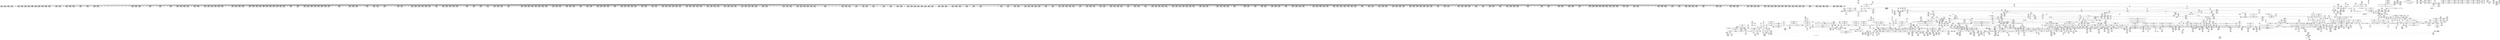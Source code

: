 digraph {
	CE0x545a510 [shape=record,shape=Mrecord,label="{CE0x545a510|2472:_%struct.cred*,_:_CRE_200,208_|*MultipleSource*|Function::task_sid&Arg::task::|Function::current_has_perm&Arg::tsk::|Function::selinux_task_getsid&Arg::p::|security/selinux/hooks.c,208}"]
	CE0x5442d90 [shape=record,shape=Mrecord,label="{CE0x5442d90|rcu_read_lock:_tmp8|include/linux/rcupdate.h,882}"]
	CE0x54a00e0 [shape=record,shape=Mrecord,label="{CE0x54a00e0|i32_883|*Constant*|*SummSource*}"]
	CE0x548bf50 [shape=record,shape=Mrecord,label="{CE0x548bf50|rcu_read_unlock:_tmp10|include/linux/rcupdate.h,933|*SummSink*}"]
	CE0x548efd0 [shape=record,shape=Mrecord,label="{CE0x548efd0|2472:_%struct.cred*,_:_CRE_24,28_|*MultipleSource*|Function::task_sid&Arg::task::|Function::current_has_perm&Arg::tsk::|Function::selinux_task_getsid&Arg::p::|security/selinux/hooks.c,208}"]
	CE0x54b2d80 [shape=record,shape=Mrecord,label="{CE0x54b2d80|2472:_%struct.cred*,_:_CRE_2400,2408_|*MultipleSource*|Function::task_sid&Arg::task::|Function::current_has_perm&Arg::tsk::|Function::selinux_task_getsid&Arg::p::|security/selinux/hooks.c,208}"]
	CE0x5515300 [shape=record,shape=Mrecord,label="{CE0x5515300|rcu_read_lock:_tmp19|include/linux/rcupdate.h,882|*SummSource*}"]
	CE0x5494ce0 [shape=record,shape=Mrecord,label="{CE0x5494ce0|rcu_lock_acquire:_entry}"]
	CE0x54f5950 [shape=record,shape=Mrecord,label="{CE0x54f5950|task_sid:_tmp6|security/selinux/hooks.c,208|*SummSink*}"]
	CE0x548f260 [shape=record,shape=Mrecord,label="{CE0x548f260|i64*_getelementptr_inbounds_(_2_x_i64_,_2_x_i64_*___llvm_gcov_ctr131,_i64_0,_i64_1)|*Constant*}"]
	CE0x542c1d0 [shape=record,shape=Mrecord,label="{CE0x542c1d0|current_sid:_do.end|*SummSink*}"]
	CE0x54b1820 [shape=record,shape=Mrecord,label="{CE0x54b1820|2472:_%struct.cred*,_:_CRE_2328,2336_|*MultipleSource*|Function::task_sid&Arg::task::|Function::current_has_perm&Arg::tsk::|Function::selinux_task_getsid&Arg::p::|security/selinux/hooks.c,208}"]
	CE0x543a5c0 [shape=record,shape=Mrecord,label="{CE0x543a5c0|i64*_getelementptr_inbounds_(_2_x_i64_,_2_x_i64_*___llvm_gcov_ctr136,_i64_0,_i64_1)|*Constant*|*SummSink*}"]
	CE0x54333e0 [shape=record,shape=Mrecord,label="{CE0x54333e0|2472:_%struct.cred*,_:_CRE_693,694_}"]
	CE0x5451870 [shape=record,shape=Mrecord,label="{CE0x5451870|current_sid:_tmp6|security/selinux/hooks.c,218|*SummSource*}"]
	CE0x54f10b0 [shape=record,shape=Mrecord,label="{CE0x54f10b0|task_sid:_call7|security/selinux/hooks.c,208|*SummSource*}"]
	CE0x545a930 [shape=record,shape=Mrecord,label="{CE0x545a930|i64*_getelementptr_inbounds_(_11_x_i64_,_11_x_i64_*___llvm_gcov_ctr125,_i64_0,_i64_0)|*Constant*}"]
	CE0x549cc20 [shape=record,shape=Mrecord,label="{CE0x549cc20|%struct.task_struct*_(%struct.task_struct**)*_asm_movq_%gs:$_1:P_,$0_,_r,im,_dirflag_,_fpsr_,_flags_|*SummSource*}"]
	CE0x54dbeb0 [shape=record,shape=Mrecord,label="{CE0x54dbeb0|task_sid:_tmp13|security/selinux/hooks.c,208}"]
	CE0x551a5c0 [shape=record,shape=Mrecord,label="{CE0x551a5c0|__preempt_count_sub:_tmp7|./arch/x86/include/asm/preempt.h,78}"]
	CE0x54984b0 [shape=record,shape=Mrecord,label="{CE0x54984b0|task_sid:_bb}"]
	CE0x542b800 [shape=record,shape=Mrecord,label="{CE0x542b800|i8*_getelementptr_inbounds_(_25_x_i8_,_25_x_i8_*_.str3,_i32_0,_i32_0)|*Constant*}"]
	CE0x5558f10 [shape=record,shape=Mrecord,label="{CE0x5558f10|_call_void_asm_addl_$1,_%gs:$0_,_*m,ri,*m,_dirflag_,_fpsr_,_flags_(i32*___preempt_count,_i32_%sub,_i32*___preempt_count)_#3,_!dbg_!27717,_!srcloc_!27718|./arch/x86/include/asm/preempt.h,77|*SummSink*}"]
	CE0x5555100 [shape=record,shape=Mrecord,label="{CE0x5555100|_call_void_mcount()_#3}"]
	CE0x54d33a0 [shape=record,shape=Mrecord,label="{CE0x54d33a0|2472:_%struct.cred*,_:_CRE_6464,6472_|*MultipleSource*|Function::task_sid&Arg::task::|Function::current_has_perm&Arg::tsk::|Function::selinux_task_getsid&Arg::p::|security/selinux/hooks.c,208}"]
	CE0x54b07b0 [shape=record,shape=Mrecord,label="{CE0x54b07b0|2472:_%struct.cred*,_:_CRE_2272,2280_|*MultipleSource*|Function::task_sid&Arg::task::|Function::current_has_perm&Arg::tsk::|Function::selinux_task_getsid&Arg::p::|security/selinux/hooks.c,208}"]
	CE0x54e8ae0 [shape=record,shape=Mrecord,label="{CE0x54e8ae0|rcu_lock_acquire:_map|Function::rcu_lock_acquire&Arg::map::|*SummSource*}"]
	CE0x54d8eb0 [shape=record,shape=Mrecord,label="{CE0x54d8eb0|2472:_%struct.cred*,_:_CRE_10568,10572_|*MultipleSource*|Function::task_sid&Arg::task::|Function::current_has_perm&Arg::tsk::|Function::selinux_task_getsid&Arg::p::|security/selinux/hooks.c,208}"]
	CE0x545a7f0 [shape=record,shape=Mrecord,label="{CE0x545a7f0|current_sid:_do.body|*SummSink*}"]
	CE0x54ae640 [shape=record,shape=Mrecord,label="{CE0x54ae640|2472:_%struct.cred*,_:_CRE_2096,2104_|*MultipleSource*|Function::task_sid&Arg::task::|Function::current_has_perm&Arg::tsk::|Function::selinux_task_getsid&Arg::p::|security/selinux/hooks.c,208}"]
	CE0x54da980 [shape=record,shape=Mrecord,label="{CE0x54da980|2472:_%struct.cred*,_:_CRE_10632,10640_|*MultipleSource*|Function::task_sid&Arg::task::|Function::current_has_perm&Arg::tsk::|Function::selinux_task_getsid&Arg::p::|security/selinux/hooks.c,208}"]
	CE0x5563780 [shape=record,shape=Mrecord,label="{CE0x5563780|__preempt_count_sub:_tmp|*SummSink*}"]
	CE0x543ad50 [shape=record,shape=Mrecord,label="{CE0x543ad50|i64*_getelementptr_inbounds_(_11_x_i64_,_11_x_i64_*___llvm_gcov_ctr125,_i64_0,_i64_1)|*Constant*}"]
	CE0x551fc00 [shape=record,shape=Mrecord,label="{CE0x551fc00|rcu_lock_release:_tmp2}"]
	CE0x54db620 [shape=record,shape=Mrecord,label="{CE0x54db620|task_sid:_tmp11|security/selinux/hooks.c,208}"]
	CE0x54b2fe0 [shape=record,shape=Mrecord,label="{CE0x54b2fe0|2472:_%struct.cred*,_:_CRE_2408,2416_|*MultipleSource*|Function::task_sid&Arg::task::|Function::current_has_perm&Arg::tsk::|Function::selinux_task_getsid&Arg::p::|security/selinux/hooks.c,208}"]
	CE0x5451440 [shape=record,shape=Mrecord,label="{CE0x5451440|current_has_perm:_tmp|*SummSink*}"]
	CE0x551b2d0 [shape=record,shape=Mrecord,label="{CE0x551b2d0|rcu_read_unlock:_tmp1|*SummSource*}"]
	CE0x5529cf0 [shape=record,shape=Mrecord,label="{CE0x5529cf0|rcu_read_unlock:_tmp8|include/linux/rcupdate.h,933}"]
	CE0x54ff480 [shape=record,shape=Mrecord,label="{CE0x54ff480|i64*_getelementptr_inbounds_(_4_x_i64_,_4_x_i64_*___llvm_gcov_ctr128,_i64_0,_i64_1)|*Constant*|*SummSource*}"]
	CE0x54c29d0 [shape=record,shape=Mrecord,label="{CE0x54c29d0|2472:_%struct.cred*,_:_CRE_3000,3008_|*MultipleSource*|Function::task_sid&Arg::task::|Function::current_has_perm&Arg::tsk::|Function::selinux_task_getsid&Arg::p::|security/selinux/hooks.c,208}"]
	CE0x5453490 [shape=record,shape=Mrecord,label="{CE0x5453490|current_sid:_tmp9|security/selinux/hooks.c,218|*SummSink*}"]
	CE0x556a4f0 [shape=record,shape=Mrecord,label="{CE0x556a4f0|i32_1|*Constant*}"]
	CE0x542d3c0 [shape=record,shape=Mrecord,label="{CE0x542d3c0|i64*_getelementptr_inbounds_(_2_x_i64_,_2_x_i64_*___llvm_gcov_ctr98,_i64_0,_i64_0)|*Constant*|*SummSink*}"]
	CE0x55069b0 [shape=record,shape=Mrecord,label="{CE0x55069b0|_call_void_mcount()_#3|*SummSource*}"]
	CE0x5439e10 [shape=record,shape=Mrecord,label="{CE0x5439e10|i64*_getelementptr_inbounds_(_2_x_i64_,_2_x_i64_*___llvm_gcov_ctr98,_i64_0,_i64_1)|*Constant*|*SummSource*}"]
	CE0x549c5e0 [shape=record,shape=Mrecord,label="{CE0x549c5e0|GLOBAL:___rcu_read_lock|*Constant*}"]
	CE0x5506520 [shape=record,shape=Mrecord,label="{CE0x5506520|_call_void_mcount()_#3|*SummSink*}"]
	CE0x544d600 [shape=record,shape=Mrecord,label="{CE0x544d600|i64*_getelementptr_inbounds_(_2_x_i64_,_2_x_i64_*___llvm_gcov_ctr281,_i64_0,_i64_0)|*Constant*|*SummSource*}"]
	CE0x54cfb40 [shape=record,shape=Mrecord,label="{CE0x54cfb40|2472:_%struct.cred*,_:_CRE_6335,6336_}"]
	CE0x55578b0 [shape=record,shape=Mrecord,label="{CE0x55578b0|_call_void_mcount()_#3|*SummSink*}"]
	CE0x54400a0 [shape=record,shape=Mrecord,label="{CE0x54400a0|rcu_read_unlock:_tmp6|include/linux/rcupdate.h,933}"]
	CE0x54404e0 [shape=record,shape=Mrecord,label="{CE0x54404e0|i64*_getelementptr_inbounds_(_4_x_i64_,_4_x_i64_*___llvm_gcov_ctr130,_i64_0,_i64_1)|*Constant*|*SummSink*}"]
	CE0x55054c0 [shape=record,shape=Mrecord,label="{CE0x55054c0|void_(i32*,_i32,_i32*)*_asm_addl_$1,_%gs:$0_,_*m,ri,*m,_dirflag_,_fpsr_,_flags_|*SummSource*}"]
	CE0x555e120 [shape=record,shape=Mrecord,label="{CE0x555e120|i64*_getelementptr_inbounds_(_4_x_i64_,_4_x_i64_*___llvm_gcov_ctr134,_i64_0,_i64_0)|*Constant*|*SummSink*}"]
	CE0x548be00 [shape=record,shape=Mrecord,label="{CE0x548be00|rcu_read_unlock:_tmp9|include/linux/rcupdate.h,933|*SummSink*}"]
	CE0x54a9580 [shape=record,shape=Mrecord,label="{CE0x54a9580|2472:_%struct.cred*,_:_CRE_1840,1844_|*MultipleSource*|Function::task_sid&Arg::task::|Function::current_has_perm&Arg::tsk::|Function::selinux_task_getsid&Arg::p::|security/selinux/hooks.c,208}"]
	CE0x5571b90 [shape=record,shape=Mrecord,label="{CE0x5571b90|__preempt_count_add:_tmp|*SummSink*}"]
	CE0x5527c20 [shape=record,shape=Mrecord,label="{CE0x5527c20|rcu_read_unlock:_land.lhs.true2|*SummSink*}"]
	CE0x54fcd70 [shape=record,shape=Mrecord,label="{CE0x54fcd70|_call_void_lock_acquire(%struct.lockdep_map*_%map,_i32_0,_i32_0,_i32_2,_i32_0,_%struct.lockdep_map*_null,_i64_ptrtoint_(i8*_blockaddress(_rcu_lock_acquire,_%__here)_to_i64))_#10,_!dbg_!27716|include/linux/rcupdate.h,418|*SummSink*}"]
	CE0x55566e0 [shape=record,shape=Mrecord,label="{CE0x55566e0|GLOBAL:_lock_release|*Constant*}"]
	CE0x552e280 [shape=record,shape=Mrecord,label="{CE0x552e280|GLOBAL:___preempt_count|Global_var:__preempt_count|*SummSource*}"]
	CE0x556b120 [shape=record,shape=Mrecord,label="{CE0x556b120|rcu_lock_release:_tmp6}"]
	CE0x542c480 [shape=record,shape=Mrecord,label="{CE0x542c480|get_current:_tmp2|*SummSource*}"]
	CE0x55267f0 [shape=record,shape=Mrecord,label="{CE0x55267f0|rcu_lock_acquire:_tmp|*SummSource*}"]
	CE0x55868d0 [shape=record,shape=Mrecord,label="{CE0x55868d0|__preempt_count_add:_do.end}"]
	CE0x54bdce0 [shape=record,shape=Mrecord,label="{CE0x54bdce0|2472:_%struct.cred*,_:_CRE_2918,2919_}"]
	CE0x54ee4a0 [shape=record,shape=Mrecord,label="{CE0x54ee4a0|task_sid:_tmp24|security/selinux/hooks.c,208}"]
	CE0x54cb0a0 [shape=record,shape=Mrecord,label="{CE0x54cb0a0|2472:_%struct.cred*,_:_CRE_6224,6232_|*MultipleSource*|Function::task_sid&Arg::task::|Function::current_has_perm&Arg::tsk::|Function::selinux_task_getsid&Arg::p::|security/selinux/hooks.c,208}"]
	CE0x5509cd0 [shape=record,shape=Mrecord,label="{CE0x5509cd0|i64*_getelementptr_inbounds_(_4_x_i64_,_4_x_i64_*___llvm_gcov_ctr135,_i64_0,_i64_2)|*Constant*|*SummSource*}"]
	CE0x54ef250 [shape=record,shape=Mrecord,label="{CE0x54ef250|i64*_getelementptr_inbounds_(_13_x_i64_,_13_x_i64_*___llvm_gcov_ctr126,_i64_0,_i64_11)|*Constant*|*SummSource*}"]
	CE0x556c890 [shape=record,shape=Mrecord,label="{CE0x556c890|__rcu_read_lock:_do.end}"]
	CE0x54392d0 [shape=record,shape=Mrecord,label="{CE0x54392d0|selinux_task_getsid:_tmp2}"]
	CE0x5452ba0 [shape=record,shape=Mrecord,label="{CE0x5452ba0|_call_void_mcount()_#3|*SummSink*}"]
	CE0x55598f0 [shape=record,shape=Mrecord,label="{CE0x55598f0|i64*_getelementptr_inbounds_(_4_x_i64_,_4_x_i64_*___llvm_gcov_ctr135,_i64_0,_i64_1)|*Constant*}"]
	CE0x54514b0 [shape=record,shape=Mrecord,label="{CE0x54514b0|i64*_getelementptr_inbounds_(_2_x_i64_,_2_x_i64_*___llvm_gcov_ctr281,_i64_0,_i64_0)|*Constant*}"]
	CE0x5425820 [shape=record,shape=Mrecord,label="{CE0x5425820|current_sid:_tmp13|security/selinux/hooks.c,218}"]
	CE0x54eda60 [shape=record,shape=Mrecord,label="{CE0x54eda60|task_sid:_tmp24|security/selinux/hooks.c,208|*SummSource*}"]
	CE0x555ec80 [shape=record,shape=Mrecord,label="{CE0x555ec80|__preempt_count_sub:_tmp1|*SummSink*}"]
	CE0x543b8f0 [shape=record,shape=Mrecord,label="{CE0x543b8f0|current_sid:_call|security/selinux/hooks.c,218|*SummSource*}"]
	CE0x551f140 [shape=record,shape=Mrecord,label="{CE0x551f140|rcu_read_unlock:_tmp9|include/linux/rcupdate.h,933|*SummSource*}"]
	CE0x5513010 [shape=record,shape=Mrecord,label="{CE0x5513010|rcu_read_unlock:_land.lhs.true2|*SummSource*}"]
	CE0x5491b10 [shape=record,shape=Mrecord,label="{CE0x5491b10|2472:_%struct.cred*,_:_CRE_8,16_|*MultipleSource*|Function::task_sid&Arg::task::|Function::current_has_perm&Arg::tsk::|Function::selinux_task_getsid&Arg::p::|security/selinux/hooks.c,208}"]
	CE0x54efe20 [shape=record,shape=Mrecord,label="{CE0x54efe20|task_sid:_tmp26|security/selinux/hooks.c,208}"]
	CE0x5496930 [shape=record,shape=Mrecord,label="{CE0x5496930|i64*_getelementptr_inbounds_(_11_x_i64_,_11_x_i64_*___llvm_gcov_ctr132,_i64_0,_i64_1)|*Constant*}"]
	CE0x54b57b0 [shape=record,shape=Mrecord,label="{CE0x54b57b0|2472:_%struct.cred*,_:_CRE_2534,2535_}"]
	CE0x54f6ac0 [shape=record,shape=Mrecord,label="{CE0x54f6ac0|task_sid:_tobool1|security/selinux/hooks.c,208|*SummSource*}"]
	CE0x5446320 [shape=record,shape=Mrecord,label="{CE0x5446320|current_sid:_if.end|*SummSource*}"]
	CE0x5565e80 [shape=record,shape=Mrecord,label="{CE0x5565e80|__rcu_read_unlock:_tmp|*SummSource*}"]
	CE0x5520340 [shape=record,shape=Mrecord,label="{CE0x5520340|rcu_lock_acquire:_tmp4|include/linux/rcupdate.h,418|*SummSource*}"]
	CE0x54f2dd0 [shape=record,shape=Mrecord,label="{CE0x54f2dd0|rcu_read_unlock:_entry|*SummSink*}"]
	CE0x54f8a80 [shape=record,shape=Mrecord,label="{CE0x54f8a80|i64*_getelementptr_inbounds_(_4_x_i64_,_4_x_i64_*___llvm_gcov_ctr134,_i64_0,_i64_1)|*Constant*|*SummSink*}"]
	CE0x5470a80 [shape=record,shape=Mrecord,label="{CE0x5470a80|current_sid:_tmp19|security/selinux/hooks.c,218}"]
	CE0x543a060 [shape=record,shape=Mrecord,label="{CE0x543a060|COLLAPSED:_GCMRE___llvm_gcov_ctr281_internal_global_2_x_i64_zeroinitializer:_elem_0:default:}"]
	CE0x55713c0 [shape=record,shape=Mrecord,label="{CE0x55713c0|_call_void_asm_addl_$1,_%gs:$0_,_*m,ri,*m,_dirflag_,_fpsr_,_flags_(i32*___preempt_count,_i32_%val,_i32*___preempt_count)_#3,_!dbg_!27714,_!srcloc_!27717|./arch/x86/include/asm/preempt.h,72|*SummSink*}"]
	CE0x546fe40 [shape=record,shape=Mrecord,label="{CE0x546fe40|current_sid:_tmp17|security/selinux/hooks.c,218}"]
	CE0x54cb590 [shape=record,shape=Mrecord,label="{CE0x54cb590|2472:_%struct.cred*,_:_CRE_6240,6248_|*MultipleSource*|Function::task_sid&Arg::task::|Function::current_has_perm&Arg::tsk::|Function::selinux_task_getsid&Arg::p::|security/selinux/hooks.c,208}"]
	CE0x545b270 [shape=record,shape=Mrecord,label="{CE0x545b270|current_sid:_tmp4|security/selinux/hooks.c,218|*SummSource*}"]
	CE0x543e980 [shape=record,shape=Mrecord,label="{CE0x543e980|avc_has_perm:_tclass|Function::avc_has_perm&Arg::tclass::}"]
	CE0x5450180 [shape=record,shape=Mrecord,label="{CE0x5450180|current_has_perm:_bb|*SummSource*}"]
	CE0x54e9910 [shape=record,shape=Mrecord,label="{CE0x54e9910|rcu_read_unlock:_tmp5|include/linux/rcupdate.h,933|*SummSink*}"]
	CE0x54d8400 [shape=record,shape=Mrecord,label="{CE0x54d8400|2472:_%struct.cred*,_:_CRE_10536,10544_|*MultipleSource*|Function::task_sid&Arg::task::|Function::current_has_perm&Arg::tsk::|Function::selinux_task_getsid&Arg::p::|security/selinux/hooks.c,208}"]
	CE0x54c8ad0 [shape=record,shape=Mrecord,label="{CE0x54c8ad0|2472:_%struct.cred*,_:_CRE_5976,5984_|*MultipleSource*|Function::task_sid&Arg::task::|Function::current_has_perm&Arg::tsk::|Function::selinux_task_getsid&Arg::p::|security/selinux/hooks.c,208}"]
	CE0x5458470 [shape=record,shape=Mrecord,label="{CE0x5458470|rcu_read_lock:_entry|*SummSource*}"]
	CE0x54c64a0 [shape=record,shape=Mrecord,label="{CE0x54c64a0|2472:_%struct.cred*,_:_CRE_3168,5856_|*MultipleSource*|Function::task_sid&Arg::task::|Function::current_has_perm&Arg::tsk::|Function::selinux_task_getsid&Arg::p::|security/selinux/hooks.c,208}"]
	CE0x552a450 [shape=record,shape=Mrecord,label="{CE0x552a450|rcu_read_unlock:_do.body}"]
	CE0x5525160 [shape=record,shape=Mrecord,label="{CE0x5525160|rcu_read_unlock:_bb|*SummSource*}"]
	CE0x54b52f0 [shape=record,shape=Mrecord,label="{CE0x54b52f0|2472:_%struct.cred*,_:_CRE_2530,2531_}"]
	CE0x551aa20 [shape=record,shape=Mrecord,label="{CE0x551aa20|i64*_getelementptr_inbounds_(_4_x_i64_,_4_x_i64_*___llvm_gcov_ctr129,_i64_0,_i64_3)|*Constant*|*SummSource*}"]
	CE0x5534060 [shape=record,shape=Mrecord,label="{CE0x5534060|GLOBAL:___rcu_read_unlock|*Constant*|*SummSource*}"]
	CE0x5434500 [shape=record,shape=Mrecord,label="{CE0x5434500|GLOBAL:_lock_acquire|*Constant*|*SummSink*}"]
	CE0x54c8f90 [shape=record,shape=Mrecord,label="{CE0x54c8f90|2472:_%struct.cred*,_:_CRE_5992,6000_|*MultipleSource*|Function::task_sid&Arg::task::|Function::current_has_perm&Arg::tsk::|Function::selinux_task_getsid&Arg::p::|security/selinux/hooks.c,208}"]
	CE0x5505190 [shape=record,shape=Mrecord,label="{CE0x5505190|__preempt_count_add:_tmp3}"]
	CE0x555bfd0 [shape=record,shape=Mrecord,label="{CE0x555bfd0|__preempt_count_add:_do.end|*SummSource*}"]
	CE0x54ef3e0 [shape=record,shape=Mrecord,label="{CE0x54ef3e0|task_sid:_tmp26|security/selinux/hooks.c,208|*SummSource*}"]
	CE0x542ba50 [shape=record,shape=Mrecord,label="{CE0x542ba50|i8*_getelementptr_inbounds_(_25_x_i8_,_25_x_i8_*_.str3,_i32_0,_i32_0)|*Constant*|*SummSource*}"]
	CE0x556c820 [shape=record,shape=Mrecord,label="{CE0x556c820|__rcu_read_lock:_do.body|*SummSink*}"]
	CE0x551cb20 [shape=record,shape=Mrecord,label="{CE0x551cb20|rcu_read_unlock:_tmp13|include/linux/rcupdate.h,933}"]
	CE0x5446f40 [shape=record,shape=Mrecord,label="{CE0x5446f40|current_has_perm:_tmp2|*SummSink*}"]
	CE0x54f5f10 [shape=record,shape=Mrecord,label="{CE0x54f5f10|GLOBAL:_task_sid.__warned|Global_var:task_sid.__warned}"]
	CE0x55141e0 [shape=record,shape=Mrecord,label="{CE0x55141e0|_call_void_mcount()_#3}"]
	CE0x55651a0 [shape=record,shape=Mrecord,label="{CE0x55651a0|__preempt_count_add:_tmp3|*SummSink*}"]
	CE0x549e660 [shape=record,shape=Mrecord,label="{CE0x549e660|i64*_getelementptr_inbounds_(_11_x_i64_,_11_x_i64_*___llvm_gcov_ctr127,_i64_0,_i64_8)|*Constant*|*SummSource*}"]
	CE0x55657e0 [shape=record,shape=Mrecord,label="{CE0x55657e0|__preempt_count_add:_tmp6|./arch/x86/include/asm/preempt.h,73}"]
	CE0x54ea360 [shape=record,shape=Mrecord,label="{CE0x54ea360|i64*_getelementptr_inbounds_(_4_x_i64_,_4_x_i64_*___llvm_gcov_ctr130,_i64_0,_i64_1)|*Constant*}"]
	CE0x543b9d0 [shape=record,shape=Mrecord,label="{CE0x543b9d0|selinux_task_getsid:_tmp1|*SummSource*}"]
	CE0x54ce120 [shape=record,shape=Mrecord,label="{CE0x54ce120|2472:_%struct.cred*,_:_CRE_6313,6314_}"]
	CE0x54d6ed0 [shape=record,shape=Mrecord,label="{CE0x54d6ed0|2472:_%struct.cred*,_:_CRE_6644,6648_|*MultipleSource*|Function::task_sid&Arg::task::|Function::current_has_perm&Arg::tsk::|Function::selinux_task_getsid&Arg::p::|security/selinux/hooks.c,208}"]
	CE0x54c0b30 [shape=record,shape=Mrecord,label="{CE0x54c0b30|2472:_%struct.cred*,_:_CRE_2957,2958_}"]
	CE0x54735f0 [shape=record,shape=Mrecord,label="{CE0x54735f0|i32_1|*Constant*|*SummSink*}"]
	CE0x54f4620 [shape=record,shape=Mrecord,label="{CE0x54f4620|task_sid:_call|security/selinux/hooks.c,208|*SummSource*}"]
	CE0x5529230 [shape=record,shape=Mrecord,label="{CE0x5529230|__preempt_count_add:_entry|*SummSource*}"]
	CE0x5425890 [shape=record,shape=Mrecord,label="{CE0x5425890|current_sid:_tmp13|security/selinux/hooks.c,218|*SummSource*}"]
	CE0x54954a0 [shape=record,shape=Mrecord,label="{CE0x54954a0|2472:_%struct.cred*,_:_CRE_152,160_|*MultipleSource*|Function::task_sid&Arg::task::|Function::current_has_perm&Arg::tsk::|Function::selinux_task_getsid&Arg::p::|security/selinux/hooks.c,208}"]
	CE0x5555850 [shape=record,shape=Mrecord,label="{CE0x5555850|rcu_lock_release:_bb}"]
	CE0x54ac2a0 [shape=record,shape=Mrecord,label="{CE0x54ac2a0|2472:_%struct.cred*,_:_CRE_1984,2016_|*MultipleSource*|Function::task_sid&Arg::task::|Function::current_has_perm&Arg::tsk::|Function::selinux_task_getsid&Arg::p::|security/selinux/hooks.c,208}"]
	CE0x54623f0 [shape=record,shape=Mrecord,label="{CE0x54623f0|i8*_getelementptr_inbounds_(_45_x_i8_,_45_x_i8_*_.str12,_i32_0,_i32_0)|*Constant*}"]
	CE0x5565040 [shape=record,shape=Mrecord,label="{CE0x5565040|__preempt_count_add:_tmp2|*SummSource*}"]
	CE0x54cf1c0 [shape=record,shape=Mrecord,label="{CE0x54cf1c0|2472:_%struct.cred*,_:_CRE_6327,6328_}"]
	CE0x5555570 [shape=record,shape=Mrecord,label="{CE0x5555570|_call_void___preempt_count_sub(i32_1)_#10,_!dbg_!27715|include/linux/rcupdate.h,244|*SummSink*}"]
	CE0x54912a0 [shape=record,shape=Mrecord,label="{CE0x54912a0|i32_77|*Constant*}"]
	CE0x54a11b0 [shape=record,shape=Mrecord,label="{CE0x54a11b0|rcu_read_lock:_tmp18|include/linux/rcupdate.h,882}"]
	CE0x5585d60 [shape=record,shape=Mrecord,label="{CE0x5585d60|__rcu_read_unlock:_tmp4|include/linux/rcupdate.h,244|*SummSink*}"]
	CE0x5530760 [shape=record,shape=Mrecord,label="{CE0x5530760|rcu_read_unlock:_tmp19|include/linux/rcupdate.h,933}"]
	CE0x555c100 [shape=record,shape=Mrecord,label="{CE0x555c100|__preempt_count_add:_do.end|*SummSink*}"]
	CE0x54e4c90 [shape=record,shape=Mrecord,label="{CE0x54e4c90|rcu_read_lock:_tmp9|include/linux/rcupdate.h,882|*SummSink*}"]
	CE0x54479f0 [shape=record,shape=Mrecord,label="{CE0x54479f0|_call_void_mcount()_#3|*SummSink*}"]
	CE0x5475870 [shape=record,shape=Mrecord,label="{CE0x5475870|current_sid:_security|security/selinux/hooks.c,218}"]
	CE0x5556750 [shape=record,shape=Mrecord,label="{CE0x5556750|_call_void_lock_release(%struct.lockdep_map*_%map,_i32_1,_i64_ptrtoint_(i8*_blockaddress(_rcu_lock_release,_%__here)_to_i64))_#10,_!dbg_!27716|include/linux/rcupdate.h,423|*SummSource*}"]
	CE0x54c21c0 [shape=record,shape=Mrecord,label="{CE0x54c21c0|2472:_%struct.cred*,_:_CRE_2976,2980_|*MultipleSource*|Function::task_sid&Arg::task::|Function::current_has_perm&Arg::tsk::|Function::selinux_task_getsid&Arg::p::|security/selinux/hooks.c,208}"]
	CE0x543edc0 [shape=record,shape=Mrecord,label="{CE0x543edc0|avc_has_perm:_requested|Function::avc_has_perm&Arg::requested::}"]
	CE0x5586860 [shape=record,shape=Mrecord,label="{CE0x5586860|__rcu_read_unlock:_tmp7|include/linux/rcupdate.h,245|*SummSink*}"]
	CE0x54fc9a0 [shape=record,shape=Mrecord,label="{CE0x54fc9a0|rcu_lock_release:_tmp4|include/linux/rcupdate.h,423|*SummSink*}"]
	CE0x5477370 [shape=record,shape=Mrecord,label="{CE0x5477370|rcu_read_lock:_tmp11|include/linux/rcupdate.h,882|*SummSource*}"]
	CE0x54c15e0 [shape=record,shape=Mrecord,label="{CE0x54c15e0|2472:_%struct.cred*,_:_CRE_2966,2967_}"]
	CE0x54dc530 [shape=record,shape=Mrecord,label="{CE0x54dc530|task_sid:_call3|security/selinux/hooks.c,208|*SummSource*}"]
	CE0x5530c00 [shape=record,shape=Mrecord,label="{CE0x5530c00|rcu_read_unlock:_tmp20|include/linux/rcupdate.h,933}"]
	CE0x54e3a70 [shape=record,shape=Mrecord,label="{CE0x54e3a70|rcu_read_lock:_tmp5|include/linux/rcupdate.h,882|*SummSource*}"]
	CE0x5560390 [shape=record,shape=Mrecord,label="{CE0x5560390|__preempt_count_add:_do.body|*SummSink*}"]
	CE0x54dabf0 [shape=record,shape=Mrecord,label="{CE0x54dabf0|task_sid:_tmp4|*LoadInst*|security/selinux/hooks.c,208}"]
	CE0x54dd360 [shape=record,shape=Mrecord,label="{CE0x54dd360|i64_6|*Constant*|*SummSource*}"]
	CE0x557ec80 [shape=record,shape=Mrecord,label="{CE0x557ec80|__preempt_count_add:_bb|*SummSource*}"]
	CE0x54a18e0 [shape=record,shape=Mrecord,label="{CE0x54a18e0|rcu_read_unlock:_call|include/linux/rcupdate.h,933|*SummSource*}"]
	CE0x54a8e60 [shape=record,shape=Mrecord,label="{CE0x54a8e60|2472:_%struct.cred*,_:_CRE_1816,1817_|*MultipleSource*|Function::task_sid&Arg::task::|Function::current_has_perm&Arg::tsk::|Function::selinux_task_getsid&Arg::p::|security/selinux/hooks.c,208}"]
	CE0x54eadd0 [shape=record,shape=Mrecord,label="{CE0x54eadd0|GLOBAL:_rcu_read_lock.__warned|Global_var:rcu_read_lock.__warned|*SummSink*}"]
	CE0x54c7c60 [shape=record,shape=Mrecord,label="{CE0x54c7c60|2472:_%struct.cred*,_:_CRE_5928,5936_|*MultipleSource*|Function::task_sid&Arg::task::|Function::current_has_perm&Arg::tsk::|Function::selinux_task_getsid&Arg::p::|security/selinux/hooks.c,208}"]
	CE0x543de40 [shape=record,shape=Mrecord,label="{CE0x543de40|avc_has_perm:_ssid|Function::avc_has_perm&Arg::ssid::}"]
	CE0x54b8820 [shape=record,shape=Mrecord,label="{CE0x54b8820|2472:_%struct.cred*,_:_CRE_2704,2712_|*MultipleSource*|Function::task_sid&Arg::task::|Function::current_has_perm&Arg::tsk::|Function::selinux_task_getsid&Arg::p::|security/selinux/hooks.c,208}"]
	CE0x54f56e0 [shape=record,shape=Mrecord,label="{CE0x54f56e0|task_sid:_tmp6|security/selinux/hooks.c,208|*SummSource*}"]
	CE0x544e3c0 [shape=record,shape=Mrecord,label="{CE0x544e3c0|i64_0|*Constant*|*SummSink*}"]
	CE0x543dfa0 [shape=record,shape=Mrecord,label="{CE0x543dfa0|avc_has_perm:_ssid|Function::avc_has_perm&Arg::ssid::|*SummSink*}"]
	CE0x5499930 [shape=record,shape=Mrecord,label="{CE0x5499930|2472:_%struct.cred*,_:_CRE_224,232_|*MultipleSource*|Function::task_sid&Arg::task::|Function::current_has_perm&Arg::tsk::|Function::selinux_task_getsid&Arg::p::|security/selinux/hooks.c,208}"]
	CE0x54bf240 [shape=record,shape=Mrecord,label="{CE0x54bf240|2472:_%struct.cred*,_:_CRE_2936,2937_}"]
	CE0x545d970 [shape=record,shape=Mrecord,label="{CE0x545d970|task_sid:_do.body5|*SummSink*}"]
	CE0x55234f0 [shape=record,shape=Mrecord,label="{CE0x55234f0|__rcu_read_lock:_tmp7|include/linux/rcupdate.h,240}"]
	CE0x5489060 [shape=record,shape=Mrecord,label="{CE0x5489060|rcu_read_lock:_call3|include/linux/rcupdate.h,882}"]
	CE0x54ce710 [shape=record,shape=Mrecord,label="{CE0x54ce710|2472:_%struct.cred*,_:_CRE_6318,6319_}"]
	CE0x55217d0 [shape=record,shape=Mrecord,label="{CE0x55217d0|rcu_read_unlock:_tobool|include/linux/rcupdate.h,933}"]
	CE0x5426d60 [shape=record,shape=Mrecord,label="{CE0x5426d60|current_sid:_tobool1|security/selinux/hooks.c,218|*SummSink*}"]
	CE0x552e690 [shape=record,shape=Mrecord,label="{CE0x552e690|__preempt_count_add:_entry|*SummSink*}"]
	CE0x5436710 [shape=record,shape=Mrecord,label="{CE0x5436710|current_sid:_tmp12|security/selinux/hooks.c,218|*SummSink*}"]
	CE0x542d040 [shape=record,shape=Mrecord,label="{CE0x542d040|get_current:_tmp4|./arch/x86/include/asm/current.h,14|*SummSink*}"]
	CE0x545c630 [shape=record,shape=Mrecord,label="{CE0x545c630|rcu_read_lock:_tobool|include/linux/rcupdate.h,882|*SummSource*}"]
	CE0x54c58c0 [shape=record,shape=Mrecord,label="{CE0x54c58c0|2472:_%struct.cred*,_:_CRE_3144,3148_|*MultipleSource*|Function::task_sid&Arg::task::|Function::current_has_perm&Arg::tsk::|Function::selinux_task_getsid&Arg::p::|security/selinux/hooks.c,208}"]
	CE0x54d17c0 [shape=record,shape=Mrecord,label="{CE0x54d17c0|2472:_%struct.cred*,_:_CRE_6359,6360_}"]
	CE0x54c1970 [shape=record,shape=Mrecord,label="{CE0x54c1970|2472:_%struct.cred*,_:_CRE_2969,2970_}"]
	CE0x54f44e0 [shape=record,shape=Mrecord,label="{CE0x54f44e0|task_sid:_tobool|security/selinux/hooks.c,208}"]
	CE0x54d1690 [shape=record,shape=Mrecord,label="{CE0x54d1690|2472:_%struct.cred*,_:_CRE_6358,6359_}"]
	CE0x54ecab0 [shape=record,shape=Mrecord,label="{CE0x54ecab0|task_sid:_tmp20|security/selinux/hooks.c,208|*SummSink*}"]
	CE0x55a3fa0 [shape=record,shape=Mrecord,label="{CE0x55a3fa0|COLLAPSED:_GCMRE___llvm_gcov_ctr135_internal_global_4_x_i64_zeroinitializer:_elem_0:default:}"]
	CE0x54f5a60 [shape=record,shape=Mrecord,label="{CE0x54f5a60|task_sid:_tmp7|security/selinux/hooks.c,208|*SummSink*}"]
	CE0x5514b10 [shape=record,shape=Mrecord,label="{CE0x5514b10|rcu_read_unlock:_call3|include/linux/rcupdate.h,933|*SummSink*}"]
	CE0x543c2e0 [shape=record,shape=Mrecord,label="{CE0x543c2e0|_ret_i32_%call,_!dbg_!27713|security/selinux/hooks.c,3584|*SummSource*}"]
	CE0x5531ae0 [shape=record,shape=Mrecord,label="{CE0x5531ae0|rcu_read_unlock:_tmp22|include/linux/rcupdate.h,935|*SummSink*}"]
	CE0x5455da0 [shape=record,shape=Mrecord,label="{CE0x5455da0|current_sid:_tmp}"]
	CE0x54ca780 [shape=record,shape=Mrecord,label="{CE0x54ca780|2472:_%struct.cred*,_:_CRE_6196,6200_|*MultipleSource*|Function::task_sid&Arg::task::|Function::current_has_perm&Arg::tsk::|Function::selinux_task_getsid&Arg::p::|security/selinux/hooks.c,208}"]
	CE0x54a6bf0 [shape=record,shape=Mrecord,label="{CE0x54a6bf0|2472:_%struct.cred*,_:_CRE_697,698_}"]
	CE0x545c3b0 [shape=record,shape=Mrecord,label="{CE0x545c3b0|i32_1|*Constant*|*SummSource*}"]
	CE0x5514770 [shape=record,shape=Mrecord,label="{CE0x5514770|__rcu_read_unlock:_tmp5|include/linux/rcupdate.h,244|*SummSource*}"]
	CE0x54613a0 [shape=record,shape=Mrecord,label="{CE0x54613a0|rcu_read_lock:_land.lhs.true2|*SummSource*}"]
	CE0x544e4c0 [shape=record,shape=Mrecord,label="{CE0x544e4c0|current_sid:_tmp5|security/selinux/hooks.c,218}"]
	CE0x5522c40 [shape=record,shape=Mrecord,label="{CE0x5522c40|rcu_lock_acquire:_tmp2|*SummSource*}"]
	CE0x549a260 [shape=record,shape=Mrecord,label="{CE0x549a260|rcu_lock_acquire:_map|Function::rcu_lock_acquire&Arg::map::|*SummSink*}"]
	CE0x544ed30 [shape=record,shape=Mrecord,label="{CE0x544ed30|i32_(i32,_i32,_i16,_i32,_%struct.common_audit_data*)*_bitcast_(i32_(i32,_i32,_i16,_i32,_%struct.common_audit_data.495*)*_avc_has_perm_to_i32_(i32,_i32,_i16,_i32,_%struct.common_audit_data*)*)|*Constant*|*SummSource*}"]
	CE0x54b28c0 [shape=record,shape=Mrecord,label="{CE0x54b28c0|2472:_%struct.cred*,_:_CRE_2384,2392_|*MultipleSource*|Function::task_sid&Arg::task::|Function::current_has_perm&Arg::tsk::|Function::selinux_task_getsid&Arg::p::|security/selinux/hooks.c,208}"]
	CE0x54c0410 [shape=record,shape=Mrecord,label="{CE0x54c0410|2472:_%struct.cred*,_:_CRE_2951,2952_}"]
	CE0x543f950 [shape=record,shape=Mrecord,label="{CE0x543f950|current_sid:_call4|security/selinux/hooks.c,218|*SummSink*}"]
	CE0x54f43d0 [shape=record,shape=Mrecord,label="{CE0x54f43d0|task_sid:_call|security/selinux/hooks.c,208}"]
	CE0x54bcf00 [shape=record,shape=Mrecord,label="{CE0x54bcf00|2472:_%struct.cred*,_:_CRE_2906,2907_}"]
	CE0x5478340 [shape=record,shape=Mrecord,label="{CE0x5478340|current_sid:_tmp24|security/selinux/hooks.c,220|*SummSource*}"]
	CE0x54d2300 [shape=record,shape=Mrecord,label="{CE0x54d2300|2472:_%struct.cred*,_:_CRE_6400,6408_|*MultipleSource*|Function::task_sid&Arg::task::|Function::current_has_perm&Arg::tsk::|Function::selinux_task_getsid&Arg::p::|security/selinux/hooks.c,208}"]
	CE0x54afbd0 [shape=record,shape=Mrecord,label="{CE0x54afbd0|2472:_%struct.cred*,_:_CRE_2168,2240_|*MultipleSource*|Function::task_sid&Arg::task::|Function::current_has_perm&Arg::tsk::|Function::selinux_task_getsid&Arg::p::|security/selinux/hooks.c,208}"]
	CE0x54bfe20 [shape=record,shape=Mrecord,label="{CE0x54bfe20|2472:_%struct.cred*,_:_CRE_2946,2947_}"]
	CE0x5458c30 [shape=record,shape=Mrecord,label="{CE0x5458c30|2472:_%struct.cred*,_:_CRE_344,352_|*MultipleSource*|Function::task_sid&Arg::task::|Function::current_has_perm&Arg::tsk::|Function::selinux_task_getsid&Arg::p::|security/selinux/hooks.c,208}"]
	CE0x54d62c0 [shape=record,shape=Mrecord,label="{CE0x54d62c0|2472:_%struct.cred*,_:_CRE_6608,6616_|*MultipleSource*|Function::task_sid&Arg::task::|Function::current_has_perm&Arg::tsk::|Function::selinux_task_getsid&Arg::p::|security/selinux/hooks.c,208}"]
	CE0x5572250 [shape=record,shape=Mrecord,label="{CE0x5572250|i64*_getelementptr_inbounds_(_4_x_i64_,_4_x_i64_*___llvm_gcov_ctr134,_i64_0,_i64_0)|*Constant*}"]
	CE0x5498580 [shape=record,shape=Mrecord,label="{CE0x5498580|task_sid:_bb|*SummSource*}"]
	CE0x5455070 [shape=record,shape=Mrecord,label="{CE0x5455070|current_sid:_tobool|security/selinux/hooks.c,218|*SummSink*}"]
	CE0x54498d0 [shape=record,shape=Mrecord,label="{CE0x54498d0|i8_1|*Constant*|*SummSource*}"]
	CE0x54cc8c0 [shape=record,shape=Mrecord,label="{CE0x54cc8c0|2472:_%struct.cred*,_:_CRE_6292,6293_}"]
	CE0x55318f0 [shape=record,shape=Mrecord,label="{CE0x55318f0|rcu_read_unlock:_tmp21|include/linux/rcupdate.h,935|*SummSource*}"]
	CE0x5498690 [shape=record,shape=Mrecord,label="{CE0x5498690|task_sid:_bb|*SummSink*}"]
	CE0x552e830 [shape=record,shape=Mrecord,label="{CE0x552e830|i32_1|*Constant*}"]
	CE0x54f4000 [shape=record,shape=Mrecord,label="{CE0x54f4000|rcu_read_lock:_tmp7|include/linux/rcupdate.h,882|*SummSink*}"]
	CE0x5456880 [shape=record,shape=Mrecord,label="{CE0x5456880|COLLAPSED:_GCMRE___llvm_gcov_ctr98_internal_global_2_x_i64_zeroinitializer:_elem_0:default:}"]
	CE0x548b9f0 [shape=record,shape=Mrecord,label="{CE0x548b9f0|_call_void_rcu_lock_acquire(%struct.lockdep_map*_rcu_lock_map)_#10,_!dbg_!27711|include/linux/rcupdate.h,881|*SummSink*}"]
	CE0x5524480 [shape=record,shape=Mrecord,label="{CE0x5524480|rcu_read_unlock:_tmp|*SummSource*}"]
	CE0x54b61f0 [shape=record,shape=Mrecord,label="{CE0x54b61f0|2472:_%struct.cred*,_:_CRE_2584,2592_|*MultipleSource*|Function::task_sid&Arg::task::|Function::current_has_perm&Arg::tsk::|Function::selinux_task_getsid&Arg::p::|security/selinux/hooks.c,208}"]
	CE0x5568d90 [shape=record,shape=Mrecord,label="{CE0x5568d90|rcu_lock_acquire:_bb|*SummSource*}"]
	CE0x5524850 [shape=record,shape=Mrecord,label="{CE0x5524850|_ret_void,_!dbg_!27719|./arch/x86/include/asm/preempt.h,73|*SummSource*}"]
	CE0x54b4a30 [shape=record,shape=Mrecord,label="{CE0x54b4a30|2472:_%struct.cred*,_:_CRE_2522,2523_}"]
	CE0x551f7c0 [shape=record,shape=Mrecord,label="{CE0x551f7c0|rcu_read_unlock:_tmp11|include/linux/rcupdate.h,933|*SummSink*}"]
	CE0x5564fa0 [shape=record,shape=Mrecord,label="{CE0x5564fa0|__preempt_count_add:_tmp2}"]
	CE0x54cc170 [shape=record,shape=Mrecord,label="{CE0x54cc170|2472:_%struct.cred*,_:_CRE_6288,6289_}"]
	CE0x54a7540 [shape=record,shape=Mrecord,label="{CE0x54a7540|2472:_%struct.cred*,_:_CRE_712,720_|*MultipleSource*|Function::task_sid&Arg::task::|Function::current_has_perm&Arg::tsk::|Function::selinux_task_getsid&Arg::p::|security/selinux/hooks.c,208}"]
	CE0x54dcf30 [shape=record,shape=Mrecord,label="{CE0x54dcf30|i64_7|*Constant*}"]
	CE0x548cb40 [shape=record,shape=Mrecord,label="{CE0x548cb40|get_current:_tmp1|*SummSink*}"]
	CE0x54fc6e0 [shape=record,shape=Mrecord,label="{CE0x54fc6e0|i64*_getelementptr_inbounds_(_4_x_i64_,_4_x_i64_*___llvm_gcov_ctr133,_i64_0,_i64_2)|*Constant*|*SummSink*}"]
	CE0x54dbab0 [shape=record,shape=Mrecord,label="{CE0x54dbab0|task_sid:_tmp12|security/selinux/hooks.c,208}"]
	CE0x54314f0 [shape=record,shape=Mrecord,label="{CE0x54314f0|current_sid:_tmp3|*SummSource*}"]
	CE0x5567f50 [shape=record,shape=Mrecord,label="{CE0x5567f50|_call_void_asm_sideeffect_,_memory_,_dirflag_,_fpsr_,_flags_()_#3,_!dbg_!27711,_!srcloc_!27714|include/linux/rcupdate.h,244|*SummSink*}"]
	CE0x54f3e90 [shape=record,shape=Mrecord,label="{CE0x54f3e90|rcu_read_lock:_tmp7|include/linux/rcupdate.h,882|*SummSource*}"]
	CE0x5446250 [shape=record,shape=Mrecord,label="{CE0x5446250|current_sid:_if.end}"]
	CE0x54963a0 [shape=record,shape=Mrecord,label="{CE0x54963a0|2472:_%struct.cred*,_:_CRE_264,272_|*MultipleSource*|Function::task_sid&Arg::task::|Function::current_has_perm&Arg::tsk::|Function::selinux_task_getsid&Arg::p::|security/selinux/hooks.c,208}"]
	CE0x5472680 [shape=record,shape=Mrecord,label="{CE0x5472680|2472:_%struct.cred*,_:_CRE_488,496_|*MultipleSource*|Function::task_sid&Arg::task::|Function::current_has_perm&Arg::tsk::|Function::selinux_task_getsid&Arg::p::|security/selinux/hooks.c,208}"]
	CE0x54f5e80 [shape=record,shape=Mrecord,label="{CE0x54f5e80|task_sid:_tmp8|security/selinux/hooks.c,208|*SummSource*}"]
	CE0x5493270 [shape=record,shape=Mrecord,label="{CE0x5493270|cred_sid:_tmp3|*SummSource*}"]
	CE0x5532500 [shape=record,shape=Mrecord,label="{CE0x5532500|GLOBAL:_rcu_lock_release|*Constant*}"]
	CE0x5472240 [shape=record,shape=Mrecord,label="{CE0x5472240|2472:_%struct.cred*,_:_CRE_472,480_|*MultipleSource*|Function::task_sid&Arg::task::|Function::current_has_perm&Arg::tsk::|Function::selinux_task_getsid&Arg::p::|security/selinux/hooks.c,208}"]
	CE0x550eb10 [shape=record,shape=Mrecord,label="{CE0x550eb10|i64_1|*Constant*}"]
	CE0x54451a0 [shape=record,shape=Mrecord,label="{CE0x54451a0|task_sid:_do.end6|*SummSink*}"]
	CE0x54a4b40 [shape=record,shape=Mrecord,label="{CE0x54a4b40|2472:_%struct.cred*,_:_CRE_672,680_|*MultipleSource*|Function::task_sid&Arg::task::|Function::current_has_perm&Arg::tsk::|Function::selinux_task_getsid&Arg::p::|security/selinux/hooks.c,208}"]
	CE0x54ad340 [shape=record,shape=Mrecord,label="{CE0x54ad340|2472:_%struct.cred*,_:_CRE_2048,2052_|*MultipleSource*|Function::task_sid&Arg::task::|Function::current_has_perm&Arg::tsk::|Function::selinux_task_getsid&Arg::p::|security/selinux/hooks.c,208}"]
	CE0x54c5fe0 [shape=record,shape=Mrecord,label="{CE0x54c5fe0|2472:_%struct.cred*,_:_CRE_3160,3164_|*MultipleSource*|Function::task_sid&Arg::task::|Function::current_has_perm&Arg::tsk::|Function::selinux_task_getsid&Arg::p::|security/selinux/hooks.c,208}"]
	CE0x5579490 [shape=record,shape=Mrecord,label="{CE0x5579490|i64_1|*Constant*}"]
	CE0x54459c0 [shape=record,shape=Mrecord,label="{CE0x54459c0|GLOBAL:_get_current|*Constant*|*SummSink*}"]
	CE0x543f3d0 [shape=record,shape=Mrecord,label="{CE0x543f3d0|current_sid:_tmp20|security/selinux/hooks.c,218|*SummSink*}"]
	CE0x5fbea20 [shape=record,shape=Mrecord,label="{CE0x5fbea20|i32_1024|*Constant*|*SummSink*}"]
	CE0x54e5ac0 [shape=record,shape=Mrecord,label="{CE0x54e5ac0|rcu_read_lock:_if.end}"]
	CE0x54ac760 [shape=record,shape=Mrecord,label="{CE0x54ac760|2472:_%struct.cred*,_:_CRE_2020,2032_|*MultipleSource*|Function::task_sid&Arg::task::|Function::current_has_perm&Arg::tsk::|Function::selinux_task_getsid&Arg::p::|security/selinux/hooks.c,208}"]
	CE0x54f00b0 [shape=record,shape=Mrecord,label="{CE0x54f00b0|i64*_getelementptr_inbounds_(_13_x_i64_,_13_x_i64_*___llvm_gcov_ctr126,_i64_0,_i64_12)|*Constant*}"]
	CE0x54d7850 [shape=record,shape=Mrecord,label="{CE0x54d7850|2472:_%struct.cred*,_:_CRE_6664,6668_|*MultipleSource*|Function::task_sid&Arg::task::|Function::current_has_perm&Arg::tsk::|Function::selinux_task_getsid&Arg::p::|security/selinux/hooks.c,208}"]
	CE0x55272a0 [shape=record,shape=Mrecord,label="{CE0x55272a0|rcu_read_unlock:_call3|include/linux/rcupdate.h,933}"]
	CE0x5568150 [shape=record,shape=Mrecord,label="{CE0x5568150|__rcu_read_lock:_tmp|*SummSource*}"]
	CE0x5442450 [shape=record,shape=Mrecord,label="{CE0x5442450|__rcu_read_lock:_tmp5|include/linux/rcupdate.h,239|*SummSource*}"]
	CE0x55138a0 [shape=record,shape=Mrecord,label="{CE0x55138a0|rcu_read_unlock:_tmp|*SummSink*}"]
	CE0x54a5d10 [shape=record,shape=Mrecord,label="{CE0x54a5d10|task_sid:_tmp19|security/selinux/hooks.c,208|*SummSink*}"]
	CE0x5572140 [shape=record,shape=Mrecord,label="{CE0x5572140|COLLAPSED:_GCMRE___llvm_gcov_ctr129_internal_global_4_x_i64_zeroinitializer:_elem_0:default:}"]
	CE0x5473a80 [shape=record,shape=Mrecord,label="{CE0x5473a80|COLLAPSED:_GCMRE_current_task_external_global_%struct.task_struct*:_elem_0::|security/selinux/hooks.c,218}"]
	CE0x54a72e0 [shape=record,shape=Mrecord,label="{CE0x54a72e0|2472:_%struct.cred*,_:_CRE_703,704_}"]
	CE0x54d6780 [shape=record,shape=Mrecord,label="{CE0x54d6780|2472:_%struct.cred*,_:_CRE_6624,6632_|*MultipleSource*|Function::task_sid&Arg::task::|Function::current_has_perm&Arg::tsk::|Function::selinux_task_getsid&Arg::p::|security/selinux/hooks.c,208}"]
	CE0x54c6bc0 [shape=record,shape=Mrecord,label="{CE0x54c6bc0|2472:_%struct.cred*,_:_CRE_5872,5880_|*MultipleSource*|Function::task_sid&Arg::task::|Function::current_has_perm&Arg::tsk::|Function::selinux_task_getsid&Arg::p::|security/selinux/hooks.c,208}"]
	CE0x5521b90 [shape=record,shape=Mrecord,label="{CE0x5521b90|_call_void_asm_sideeffect_,_memory_,_dirflag_,_fpsr_,_flags_()_#3,_!dbg_!27714,_!srcloc_!27715|include/linux/rcupdate.h,239|*SummSource*}"]
	CE0x54be400 [shape=record,shape=Mrecord,label="{CE0x54be400|2472:_%struct.cred*,_:_CRE_2924,2925_}"]
	CE0x54771f0 [shape=record,shape=Mrecord,label="{CE0x54771f0|rcu_read_lock:_tmp11|include/linux/rcupdate.h,882}"]
	CE0x6fc3990 [shape=record,shape=Mrecord,label="{CE0x6fc3990|GLOBAL:_current_has_perm|*Constant*|*SummSource*}"]
	CE0x5563170 [shape=record,shape=Mrecord,label="{CE0x5563170|__preempt_count_add:_bb|*SummSink*}"]
	CE0x54febf0 [shape=record,shape=Mrecord,label="{CE0x54febf0|__rcu_read_lock:_tmp|*SummSink*}"]
	CE0x54c4f40 [shape=record,shape=Mrecord,label="{CE0x54c4f40|2472:_%struct.cred*,_:_CRE_3120,3128_|*MultipleSource*|Function::task_sid&Arg::task::|Function::current_has_perm&Arg::tsk::|Function::selinux_task_getsid&Arg::p::|security/selinux/hooks.c,208}"]
	CE0x5475130 [shape=record,shape=Mrecord,label="{CE0x5475130|_call_void_mcount()_#3|*SummSource*}"]
	CE0x544f140 [shape=record,shape=Mrecord,label="{CE0x544f140|current_has_perm:_tmp1|*SummSink*}"]
	CE0x54d1e40 [shape=record,shape=Mrecord,label="{CE0x54d1e40|2472:_%struct.cred*,_:_CRE_6384,6392_|*MultipleSource*|Function::task_sid&Arg::task::|Function::current_has_perm&Arg::tsk::|Function::selinux_task_getsid&Arg::p::|security/selinux/hooks.c,208}"]
	CE0x5526f40 [shape=record,shape=Mrecord,label="{CE0x5526f40|rcu_read_unlock:_tmp12|include/linux/rcupdate.h,933|*SummSink*}"]
	CE0x555ef00 [shape=record,shape=Mrecord,label="{CE0x555ef00|__preempt_count_sub:_tmp7|./arch/x86/include/asm/preempt.h,78|*SummSource*}"]
	CE0x5506310 [shape=record,shape=Mrecord,label="{CE0x5506310|_call_void_mcount()_#3}"]
	CE0x54ea920 [shape=record,shape=Mrecord,label="{CE0x54ea920|rcu_read_unlock:_land.lhs.true|*SummSink*}"]
	CE0x5470950 [shape=record,shape=Mrecord,label="{CE0x5470950|current_sid:_tmp18|security/selinux/hooks.c,218|*SummSink*}"]
	CE0x54dd2f0 [shape=record,shape=Mrecord,label="{CE0x54dd2f0|i64_6|*Constant*}"]
	CE0x54d0f70 [shape=record,shape=Mrecord,label="{CE0x54d0f70|2472:_%struct.cred*,_:_CRE_6352,6353_}"]
	CE0x544df10 [shape=record,shape=Mrecord,label="{CE0x544df10|selinux_task_getsid:_call|security/selinux/hooks.c,3584}"]
	CE0x54380b0 [shape=record,shape=Mrecord,label="{CE0x54380b0|i32_1024|*Constant*}"]
	CE0x54951b0 [shape=record,shape=Mrecord,label="{CE0x54951b0|GLOBAL:___preempt_count|Global_var:__preempt_count}"]
	CE0x54c08d0 [shape=record,shape=Mrecord,label="{CE0x54c08d0|2472:_%struct.cred*,_:_CRE_2955,2956_}"]
	CE0x54cf7b0 [shape=record,shape=Mrecord,label="{CE0x54cf7b0|2472:_%struct.cred*,_:_CRE_6332,6333_}"]
	CE0x54fc8d0 [shape=record,shape=Mrecord,label="{CE0x54fc8d0|rcu_lock_release:_tmp4|include/linux/rcupdate.h,423|*SummSource*}"]
	CE0x5448130 [shape=record,shape=Mrecord,label="{CE0x5448130|current_has_perm:_bb}"]
	CE0x5557240 [shape=record,shape=Mrecord,label="{CE0x5557240|GLOBAL:___preempt_count_sub|*Constant*|*SummSource*}"]
	CE0x5492ce0 [shape=record,shape=Mrecord,label="{CE0x5492ce0|task_sid:_tmp}"]
	CE0x54e27d0 [shape=record,shape=Mrecord,label="{CE0x54e27d0|task_sid:_tobool1|security/selinux/hooks.c,208|*SummSink*}"]
	CE0x54be070 [shape=record,shape=Mrecord,label="{CE0x54be070|2472:_%struct.cred*,_:_CRE_2921,2922_}"]
	CE0x5470b10 [shape=record,shape=Mrecord,label="{CE0x5470b10|i64_3|*Constant*|*SummSource*}"]
	CE0x54cfda0 [shape=record,shape=Mrecord,label="{CE0x54cfda0|2472:_%struct.cred*,_:_CRE_6337,6338_}"]
	CE0x54b3bf0 [shape=record,shape=Mrecord,label="{CE0x54b3bf0|2472:_%struct.cred*,_:_CRE_2488,2504_|*MultipleSource*|Function::task_sid&Arg::task::|Function::current_has_perm&Arg::tsk::|Function::selinux_task_getsid&Arg::p::|security/selinux/hooks.c,208}"]
	CE0x5457820 [shape=record,shape=Mrecord,label="{CE0x5457820|i32_0|*Constant*}"]
	CE0x54d1a20 [shape=record,shape=Mrecord,label="{CE0x54d1a20|2472:_%struct.cred*,_:_CRE_6368,6376_|*MultipleSource*|Function::task_sid&Arg::task::|Function::current_has_perm&Arg::tsk::|Function::selinux_task_getsid&Arg::p::|security/selinux/hooks.c,208}"]
	CE0x5489e90 [shape=record,shape=Mrecord,label="{CE0x5489e90|rcu_read_unlock:_tmp15|include/linux/rcupdate.h,933|*SummSource*}"]
	CE0x54f23b0 [shape=record,shape=Mrecord,label="{CE0x54f23b0|GLOBAL:_rcu_read_unlock|*Constant*}"]
	CE0x5439c70 [shape=record,shape=Mrecord,label="{CE0x5439c70|selinux_task_getsid:_tmp|*SummSource*}"]
	CE0x5526370 [shape=record,shape=Mrecord,label="{CE0x5526370|rcu_lock_release:_tmp1|*SummSink*}"]
	CE0x54d6a10 [shape=record,shape=Mrecord,label="{CE0x54d6a10|2472:_%struct.cred*,_:_CRE_6632,6640_|*MultipleSource*|Function::task_sid&Arg::task::|Function::current_has_perm&Arg::tsk::|Function::selinux_task_getsid&Arg::p::|security/selinux/hooks.c,208}"]
	CE0x54ce970 [shape=record,shape=Mrecord,label="{CE0x54ce970|2472:_%struct.cred*,_:_CRE_6320,6321_}"]
	CE0x548f7b0 [shape=record,shape=Mrecord,label="{CE0x548f7b0|2472:_%struct.cred*,_:_CRE_312,320_|*MultipleSource*|Function::task_sid&Arg::task::|Function::current_has_perm&Arg::tsk::|Function::selinux_task_getsid&Arg::p::|security/selinux/hooks.c,208}"]
	CE0x54f1790 [shape=record,shape=Mrecord,label="{CE0x54f1790|GLOBAL:_cred_sid|*Constant*|*SummSink*}"]
	CE0x549ab60 [shape=record,shape=Mrecord,label="{CE0x549ab60|i64*_getelementptr_inbounds_(_4_x_i64_,_4_x_i64_*___llvm_gcov_ctr128,_i64_0,_i64_2)|*Constant*|*SummSink*}"]
	CE0x54bde10 [shape=record,shape=Mrecord,label="{CE0x54bde10|2472:_%struct.cred*,_:_CRE_2919,2920_}"]
	CE0x5486d70 [shape=record,shape=Mrecord,label="{CE0x5486d70|task_sid:_tobool|security/selinux/hooks.c,208|*SummSource*}"]
	CE0x543abd0 [shape=record,shape=Mrecord,label="{CE0x543abd0|current_sid:_tmp1|*SummSink*}"]
	CE0x550f410 [shape=record,shape=Mrecord,label="{CE0x550f410|i64*_getelementptr_inbounds_(_11_x_i64_,_11_x_i64_*___llvm_gcov_ctr127,_i64_0,_i64_9)|*Constant*|*SummSource*}"]
	CE0x5452920 [shape=record,shape=Mrecord,label="{CE0x5452920|current_sid:_tmp7|security/selinux/hooks.c,218|*SummSource*}"]
	CE0x551ded0 [shape=record,shape=Mrecord,label="{CE0x551ded0|rcu_read_unlock:_tmp3|*SummSource*}"]
	CE0x54b8a80 [shape=record,shape=Mrecord,label="{CE0x54b8a80|2472:_%struct.cred*,_:_CRE_2712,2720_|*MultipleSource*|Function::task_sid&Arg::task::|Function::current_has_perm&Arg::tsk::|Function::selinux_task_getsid&Arg::p::|security/selinux/hooks.c,208}"]
	CE0x5456690 [shape=record,shape=Mrecord,label="{CE0x5456690|i64_1|*Constant*}"]
	CE0x54eea90 [shape=record,shape=Mrecord,label="{CE0x54eea90|i64*_getelementptr_inbounds_(_13_x_i64_,_13_x_i64_*___llvm_gcov_ctr126,_i64_0,_i64_9)|*Constant*|*SummSource*}"]
	CE0x5461470 [shape=record,shape=Mrecord,label="{CE0x5461470|rcu_read_lock:_land.lhs.true2|*SummSink*}"]
	CE0x54e4760 [shape=record,shape=Mrecord,label="{CE0x54e4760|i64_5|*Constant*}"]
	CE0x54e44a0 [shape=record,shape=Mrecord,label="{CE0x54e44a0|rcu_read_lock:_tobool1|include/linux/rcupdate.h,882|*SummSource*}"]
	CE0x555a000 [shape=record,shape=Mrecord,label="{CE0x555a000|__preempt_count_sub:_tmp3}"]
	CE0x5485440 [shape=record,shape=Mrecord,label="{CE0x5485440|get_current:_tmp3|*SummSource*}"]
	CE0x5523610 [shape=record,shape=Mrecord,label="{CE0x5523610|__rcu_read_lock:_tmp7|include/linux/rcupdate.h,240|*SummSource*}"]
	CE0x54dbc10 [shape=record,shape=Mrecord,label="{CE0x54dbc10|task_sid:_tmp12|security/selinux/hooks.c,208|*SummSource*}"]
	CE0x54dd0b0 [shape=record,shape=Mrecord,label="{CE0x54dd0b0|i64_7|*Constant*|*SummSource*}"]
	CE0x55679a0 [shape=record,shape=Mrecord,label="{CE0x55679a0|rcu_lock_release:_indirectgoto|*SummSource*}"]
	CE0x54774e0 [shape=record,shape=Mrecord,label="{CE0x54774e0|rcu_read_lock:_tmp11|include/linux/rcupdate.h,882|*SummSink*}"]
	CE0x543eac0 [shape=record,shape=Mrecord,label="{CE0x543eac0|avc_has_perm:_tclass|Function::avc_has_perm&Arg::tclass::|*SummSink*}"]
	CE0x551ee70 [shape=record,shape=Mrecord,label="{CE0x551ee70|rcu_read_unlock:_tobool1|include/linux/rcupdate.h,933|*SummSource*}"]
	CE0x7230990 [shape=record,shape=Mrecord,label="{CE0x7230990|GLOBAL:_current_has_perm|*Constant*|*SummSink*}"]
	CE0x5558a50 [shape=record,shape=Mrecord,label="{CE0x5558a50|i64*_getelementptr_inbounds_(_4_x_i64_,_4_x_i64_*___llvm_gcov_ctr134,_i64_0,_i64_2)|*Constant*|*SummSink*}"]
	CE0x54ce250 [shape=record,shape=Mrecord,label="{CE0x54ce250|2472:_%struct.cred*,_:_CRE_6314,6315_}"]
	CE0x54f2f50 [shape=record,shape=Mrecord,label="{CE0x54f2f50|_ret_void,_!dbg_!27735|include/linux/rcupdate.h,938|*SummSink*}"]
	CE0x6690950 [shape=record,shape=Mrecord,label="{CE0x6690950|selinux_task_getsid:_call|security/selinux/hooks.c,3584|*SummSink*}"]
	CE0x5528810 [shape=record,shape=Mrecord,label="{CE0x5528810|rcu_lock_acquire:_tmp3}"]
	CE0x5449400 [shape=record,shape=Mrecord,label="{CE0x5449400|current_sid:_tmp16|security/selinux/hooks.c,218|*SummSource*}"]
	CE0x5477e20 [shape=record,shape=Mrecord,label="{CE0x5477e20|rcu_read_lock:_tmp4|include/linux/rcupdate.h,882|*SummSource*}"]
	CE0x5491e60 [shape=record,shape=Mrecord,label="{CE0x5491e60|2472:_%struct.cred*,_:_CRE_20,24_|*MultipleSource*|Function::task_sid&Arg::task::|Function::current_has_perm&Arg::tsk::|Function::selinux_task_getsid&Arg::p::|security/selinux/hooks.c,208}"]
	CE0x5484150 [shape=record,shape=Mrecord,label="{CE0x5484150|i32_22|*Constant*}"]
	CE0x550fcb0 [shape=record,shape=Mrecord,label="{CE0x550fcb0|rcu_read_lock:_tmp20|include/linux/rcupdate.h,882|*SummSink*}"]
	CE0x5521f00 [shape=record,shape=Mrecord,label="{CE0x5521f00|_call_void_asm_sideeffect_,_memory_,_dirflag_,_fpsr_,_flags_()_#3,_!dbg_!27714,_!srcloc_!27715|include/linux/rcupdate.h,239}"]
	CE0x555dad0 [shape=record,shape=Mrecord,label="{CE0x555dad0|i64*_getelementptr_inbounds_(_4_x_i64_,_4_x_i64_*___llvm_gcov_ctr135,_i64_0,_i64_0)|*Constant*|*SummSink*}"]
	CE0x54b9890 [shape=record,shape=Mrecord,label="{CE0x54b9890|2472:_%struct.cred*,_:_CRE_2752,2760_|*MultipleSource*|Function::task_sid&Arg::task::|Function::current_has_perm&Arg::tsk::|Function::selinux_task_getsid&Arg::p::|security/selinux/hooks.c,208}"]
	CE0x5441a70 [shape=record,shape=Mrecord,label="{CE0x5441a70|GLOBAL:_rcu_read_unlock.__warned|Global_var:rcu_read_unlock.__warned|*SummSink*}"]
	CE0x5567db0 [shape=record,shape=Mrecord,label="{CE0x5567db0|_call_void___preempt_count_sub(i32_1)_#10,_!dbg_!27715|include/linux/rcupdate.h,244|*SummSource*}"]
	CE0x54ca520 [shape=record,shape=Mrecord,label="{CE0x54ca520|2472:_%struct.cred*,_:_CRE_6192,6196_|*MultipleSource*|Function::task_sid&Arg::task::|Function::current_has_perm&Arg::tsk::|Function::selinux_task_getsid&Arg::p::|security/selinux/hooks.c,208}"]
	CE0x54f52d0 [shape=record,shape=Mrecord,label="{CE0x54f52d0|task_sid:_tmp8|security/selinux/hooks.c,208}"]
	CE0x543a1b0 [shape=record,shape=Mrecord,label="{CE0x543a1b0|GLOBAL:___llvm_gcov_ctr125|Global_var:__llvm_gcov_ctr125|*SummSource*}"]
	CE0x54c4ce0 [shape=record,shape=Mrecord,label="{CE0x54c4ce0|2472:_%struct.cred*,_:_CRE_3116,3120_|*MultipleSource*|Function::task_sid&Arg::task::|Function::current_has_perm&Arg::tsk::|Function::selinux_task_getsid&Arg::p::|security/selinux/hooks.c,208}"]
	CE0x54759d0 [shape=record,shape=Mrecord,label="{CE0x54759d0|current_sid:_security|security/selinux/hooks.c,218|*SummSink*}"]
	CE0x54dccf0 [shape=record,shape=Mrecord,label="{CE0x54dccf0|task_sid:_tobool4|security/selinux/hooks.c,208|*SummSink*}"]
	CE0x552d650 [shape=record,shape=Mrecord,label="{CE0x552d650|rcu_read_unlock:_tmp17|include/linux/rcupdate.h,933|*SummSink*}"]
	CE0x54d05f0 [shape=record,shape=Mrecord,label="{CE0x54d05f0|2472:_%struct.cred*,_:_CRE_6344,6345_}"]
	CE0x556aac0 [shape=record,shape=Mrecord,label="{CE0x556aac0|i64_ptrtoint_(i8*_blockaddress(_rcu_lock_release,_%__here)_to_i64)|*Constant*|*SummSink*}"]
	CE0x54a4700 [shape=record,shape=Mrecord,label="{CE0x54a4700|2472:_%struct.cred*,_:_CRE_656,660_|*MultipleSource*|Function::task_sid&Arg::task::|Function::current_has_perm&Arg::tsk::|Function::selinux_task_getsid&Arg::p::|security/selinux/hooks.c,208}"]
	CE0x555bc70 [shape=record,shape=Mrecord,label="{CE0x555bc70|__preempt_count_add:_tmp1|*SummSource*}"]
	CE0x5453b10 [shape=record,shape=Mrecord,label="{CE0x5453b10|current_has_perm:_tmp}"]
	CE0x54f1860 [shape=record,shape=Mrecord,label="{CE0x54f1860|cred_sid:_entry}"]
	CE0x54bd950 [shape=record,shape=Mrecord,label="{CE0x54bd950|2472:_%struct.cred*,_:_CRE_2915,2916_}"]
	CE0x548f2d0 [shape=record,shape=Mrecord,label="{CE0x548f2d0|i64*_getelementptr_inbounds_(_2_x_i64_,_2_x_i64_*___llvm_gcov_ctr131,_i64_0,_i64_1)|*Constant*|*SummSource*}"]
	CE0x54f29e0 [shape=record,shape=Mrecord,label="{CE0x54f29e0|GLOBAL:_rcu_read_unlock|*Constant*|*SummSink*}"]
	CE0x549b3f0 [shape=record,shape=Mrecord,label="{CE0x549b3f0|i64*_getelementptr_inbounds_(_2_x_i64_,_2_x_i64_*___llvm_gcov_ctr131,_i64_0,_i64_0)|*Constant*}"]
	CE0x54bf110 [shape=record,shape=Mrecord,label="{CE0x54bf110|2472:_%struct.cred*,_:_CRE_2935,2936_}"]
	CE0x5489190 [shape=record,shape=Mrecord,label="{CE0x5489190|rcu_read_lock:_call3|include/linux/rcupdate.h,882|*SummSource*}"]
	CE0x5503b60 [shape=record,shape=Mrecord,label="{CE0x5503b60|__rcu_read_lock:_tmp3}"]
	CE0x5483fe0 [shape=record,shape=Mrecord,label="{CE0x5483fe0|i64*_getelementptr_inbounds_(_13_x_i64_,_13_x_i64_*___llvm_gcov_ctr126,_i64_0,_i64_1)|*Constant*}"]
	CE0x551cdc0 [shape=record,shape=Mrecord,label="{CE0x551cdc0|rcu_read_unlock:_tmp13|include/linux/rcupdate.h,933|*SummSink*}"]
	CE0x544ea50 [shape=record,shape=Mrecord,label="{CE0x544ea50|current_has_perm:_call2|security/selinux/hooks.c,1544}"]
	CE0x5557760 [shape=record,shape=Mrecord,label="{CE0x5557760|_call_void_mcount()_#3|*SummSource*}"]
	CE0x555fc20 [shape=record,shape=Mrecord,label="{CE0x555fc20|__preempt_count_add:_tmp6|./arch/x86/include/asm/preempt.h,73|*SummSink*}"]
	CE0x54e3f10 [shape=record,shape=Mrecord,label="{CE0x54e3f10|rcu_read_lock:_tmp6|include/linux/rcupdate.h,882|*SummSource*}"]
	CE0x54f4e70 [shape=record,shape=Mrecord,label="{CE0x54f4e70|task_sid:_tmp5|security/selinux/hooks.c,208|*SummSource*}"]
	CE0x550fb40 [shape=record,shape=Mrecord,label="{CE0x550fb40|rcu_read_lock:_tmp20|include/linux/rcupdate.h,882|*SummSource*}"]
	CE0x54ec630 [shape=record,shape=Mrecord,label="{CE0x54ec630|i8*_getelementptr_inbounds_(_41_x_i8_,_41_x_i8_*_.str44,_i32_0,_i32_0)|*Constant*|*SummSink*}"]
	CE0x54c01b0 [shape=record,shape=Mrecord,label="{CE0x54c01b0|2472:_%struct.cred*,_:_CRE_2949,2950_}"]
	CE0x54999d0 [shape=record,shape=Mrecord,label="{CE0x54999d0|2472:_%struct.cred*,_:_CRE_232,240_|*MultipleSource*|Function::task_sid&Arg::task::|Function::current_has_perm&Arg::tsk::|Function::selinux_task_getsid&Arg::p::|security/selinux/hooks.c,208}"]
	CE0x5491c80 [shape=record,shape=Mrecord,label="{CE0x5491c80|2472:_%struct.cred*,_:_CRE_16,20_|*MultipleSource*|Function::task_sid&Arg::task::|Function::current_has_perm&Arg::tsk::|Function::selinux_task_getsid&Arg::p::|security/selinux/hooks.c,208}"]
	CE0x54c0670 [shape=record,shape=Mrecord,label="{CE0x54c0670|2472:_%struct.cred*,_:_CRE_2953,2954_}"]
	CE0x549a020 [shape=record,shape=Mrecord,label="{CE0x549a020|task_sid:_land.lhs.true}"]
	CE0x54be9f0 [shape=record,shape=Mrecord,label="{CE0x54be9f0|2472:_%struct.cred*,_:_CRE_2929,2930_}"]
	CE0x552dbb0 [shape=record,shape=Mrecord,label="{CE0x552dbb0|rcu_read_unlock:_tmp18|include/linux/rcupdate.h,933|*SummSink*}"]
	CE0x5485900 [shape=record,shape=Mrecord,label="{CE0x5485900|2472:_%struct.cred*,_:_CRE_56,64_|*MultipleSource*|Function::task_sid&Arg::task::|Function::current_has_perm&Arg::tsk::|Function::selinux_task_getsid&Arg::p::|security/selinux/hooks.c,208}"]
	CE0x542d450 [shape=record,shape=Mrecord,label="{CE0x542d450|task_sid:_do.end|*SummSource*}"]
	CE0x5476ca0 [shape=record,shape=Mrecord,label="{CE0x5476ca0|rcu_read_lock:_tmp10|include/linux/rcupdate.h,882}"]
	CE0x551e270 [shape=record,shape=Mrecord,label="{CE0x551e270|_call_void_mcount()_#3|*SummSource*}"]
	CE0x54aa8b0 [shape=record,shape=Mrecord,label="{CE0x54aa8b0|2472:_%struct.cred*,_:_CRE_1904,1912_|*MultipleSource*|Function::task_sid&Arg::task::|Function::current_has_perm&Arg::tsk::|Function::selinux_task_getsid&Arg::p::|security/selinux/hooks.c,208}"]
	CE0x550fff0 [shape=record,shape=Mrecord,label="{CE0x550fff0|rcu_read_lock:_tmp21|include/linux/rcupdate.h,884}"]
	CE0x54b9f80 [shape=record,shape=Mrecord,label="{CE0x54b9f80|2472:_%struct.cred*,_:_CRE_2776,2784_|*MultipleSource*|Function::task_sid&Arg::task::|Function::current_has_perm&Arg::tsk::|Function::selinux_task_getsid&Arg::p::|security/selinux/hooks.c,208}"]
	CE0x555c5f0 [shape=record,shape=Mrecord,label="{CE0x555c5f0|i64*_getelementptr_inbounds_(_4_x_i64_,_4_x_i64_*___llvm_gcov_ctr129,_i64_0,_i64_2)|*Constant*|*SummSink*}"]
	CE0x54bd0b0 [shape=record,shape=Mrecord,label="{CE0x54bd0b0|2472:_%struct.cred*,_:_CRE_2907,2908_}"]
	CE0x5531500 [shape=record,shape=Mrecord,label="{CE0x5531500|rcu_read_unlock:_tmp21|include/linux/rcupdate.h,935}"]
	CE0x54bdf40 [shape=record,shape=Mrecord,label="{CE0x54bdf40|2472:_%struct.cred*,_:_CRE_2920,2921_}"]
	CE0x5497a30 [shape=record,shape=Mrecord,label="{CE0x5497a30|rcu_read_lock:_tmp1}"]
	CE0x5527e50 [shape=record,shape=Mrecord,label="{CE0x5527e50|rcu_read_unlock:_if.end|*SummSource*}"]
	CE0x55056e0 [shape=record,shape=Mrecord,label="{CE0x55056e0|void_(i32*,_i32,_i32*)*_asm_addl_$1,_%gs:$0_,_*m,ri,*m,_dirflag_,_fpsr_,_flags_|*SummSink*}"]
	CE0x54fc510 [shape=record,shape=Mrecord,label="{CE0x54fc510|i64*_getelementptr_inbounds_(_4_x_i64_,_4_x_i64_*___llvm_gcov_ctr133,_i64_0,_i64_2)|*Constant*|*SummSource*}"]
	CE0x5523b40 [shape=record,shape=Mrecord,label="{CE0x5523b40|rcu_read_unlock:_tmp5|include/linux/rcupdate.h,933}"]
	CE0x550a140 [shape=record,shape=Mrecord,label="{CE0x550a140|__preempt_count_sub:_tmp2|*SummSource*}"]
	CE0x549f9e0 [shape=record,shape=Mrecord,label="{CE0x549f9e0|i8*_getelementptr_inbounds_(_25_x_i8_,_25_x_i8_*_.str45,_i32_0,_i32_0)|*Constant*|*SummSource*}"]
	CE0x55582a0 [shape=record,shape=Mrecord,label="{CE0x55582a0|i64*_getelementptr_inbounds_(_4_x_i64_,_4_x_i64_*___llvm_gcov_ctr133,_i64_0,_i64_2)|*Constant*}"]
	CE0x5477720 [shape=record,shape=Mrecord,label="{CE0x5477720|rcu_read_lock:_tmp12|include/linux/rcupdate.h,882}"]
	CE0x54afe30 [shape=record,shape=Mrecord,label="{CE0x54afe30|2472:_%struct.cred*,_:_CRE_2240,2248_|*MultipleSource*|Function::task_sid&Arg::task::|Function::current_has_perm&Arg::tsk::|Function::selinux_task_getsid&Arg::p::|security/selinux/hooks.c,208}"]
	CE0x54760e0 [shape=record,shape=Mrecord,label="{CE0x54760e0|current_sid:_tmp22|security/selinux/hooks.c,218|*SummSink*}"]
	CE0x54cba20 [shape=record,shape=Mrecord,label="{CE0x54cba20|2472:_%struct.cred*,_:_CRE_6256,6264_|*MultipleSource*|Function::task_sid&Arg::task::|Function::current_has_perm&Arg::tsk::|Function::selinux_task_getsid&Arg::p::|security/selinux/hooks.c,208}"]
	CE0x5492dc0 [shape=record,shape=Mrecord,label="{CE0x5492dc0|task_sid:_tmp|*SummSource*}"]
	CE0x54361a0 [shape=record,shape=Mrecord,label="{CE0x54361a0|current_sid:_tmp11|security/selinux/hooks.c,218|*SummSource*}"]
	CE0x54b6450 [shape=record,shape=Mrecord,label="{CE0x54b6450|2472:_%struct.cred*,_:_CRE_2592,2594_|*MultipleSource*|Function::task_sid&Arg::task::|Function::current_has_perm&Arg::tsk::|Function::selinux_task_getsid&Arg::p::|security/selinux/hooks.c,208}"]
	CE0x542c820 [shape=record,shape=Mrecord,label="{CE0x542c820|2472:_%struct.cred*,_:_CRE_368,376_|*MultipleSource*|Function::task_sid&Arg::task::|Function::current_has_perm&Arg::tsk::|Function::selinux_task_getsid&Arg::p::|security/selinux/hooks.c,208}"]
	CE0x5461010 [shape=record,shape=Mrecord,label="{CE0x5461010|rcu_read_unlock:_tmp7|include/linux/rcupdate.h,933}"]
	CE0x5453290 [shape=record,shape=Mrecord,label="{CE0x5453290|current_sid:_tmp9|security/selinux/hooks.c,218}"]
	CE0x5434230 [shape=record,shape=Mrecord,label="{CE0x5434230|GLOBAL:_lock_acquire|*Constant*|*SummSource*}"]
	CE0x54ced00 [shape=record,shape=Mrecord,label="{CE0x54ced00|2472:_%struct.cred*,_:_CRE_6323,6324_}"]
	CE0x5432650 [shape=record,shape=Mrecord,label="{CE0x5432650|task_sid:_task|Function::task_sid&Arg::task::}"]
	CE0x54ec510 [shape=record,shape=Mrecord,label="{CE0x54ec510|i8*_getelementptr_inbounds_(_41_x_i8_,_41_x_i8_*_.str44,_i32_0,_i32_0)|*Constant*}"]
	CE0x5455fa0 [shape=record,shape=Mrecord,label="{CE0x5455fa0|i64*_getelementptr_inbounds_(_13_x_i64_,_13_x_i64_*___llvm_gcov_ctr126,_i64_0,_i64_1)|*Constant*|*SummSink*}"]
	CE0x54612b0 [shape=record,shape=Mrecord,label="{CE0x54612b0|rcu_read_unlock:_tmp7|include/linux/rcupdate.h,933|*SummSink*}"]
	CE0x54a9a70 [shape=record,shape=Mrecord,label="{CE0x54a9a70|2472:_%struct.cred*,_:_CRE_1856,1864_|*MultipleSource*|Function::task_sid&Arg::task::|Function::current_has_perm&Arg::tsk::|Function::selinux_task_getsid&Arg::p::|security/selinux/hooks.c,208}"]
	CE0x5447490 [shape=record,shape=Mrecord,label="{CE0x5447490|current_has_perm:_tmp3|*SummSource*}"]
	CE0x5438120 [shape=record,shape=Mrecord,label="{CE0x5438120|current_has_perm:_tsk|Function::current_has_perm&Arg::tsk::|*SummSource*}"]
	CE0x5486040 [shape=record,shape=Mrecord,label="{CE0x5486040|2472:_%struct.cred*,_:_CRE_240,248_|*MultipleSource*|Function::task_sid&Arg::task::|Function::current_has_perm&Arg::tsk::|Function::selinux_task_getsid&Arg::p::|security/selinux/hooks.c,208}"]
	CE0x543bfb0 [shape=record,shape=Mrecord,label="{CE0x543bfb0|_ret_i32_%call,_!dbg_!27713|security/selinux/hooks.c,3584}"]
	CE0x5566700 [shape=record,shape=Mrecord,label="{CE0x5566700|rcu_lock_acquire:_tmp6|*SummSource*}"]
	CE0x5558090 [shape=record,shape=Mrecord,label="{CE0x5558090|_call_void_lock_acquire(%struct.lockdep_map*_%map,_i32_0,_i32_0,_i32_2,_i32_0,_%struct.lockdep_map*_null,_i64_ptrtoint_(i8*_blockaddress(_rcu_lock_acquire,_%__here)_to_i64))_#10,_!dbg_!27716|include/linux/rcupdate.h,418|*SummSource*}"]
	CE0x5556260 [shape=record,shape=Mrecord,label="{CE0x5556260|rcu_lock_release:_tmp5|include/linux/rcupdate.h,423}"]
	CE0x54365a0 [shape=record,shape=Mrecord,label="{CE0x54365a0|current_sid:_tmp12|security/selinux/hooks.c,218|*SummSource*}"]
	CE0x5566b90 [shape=record,shape=Mrecord,label="{CE0x5566b90|rcu_lock_acquire:_tmp7}"]
	CE0x54c77a0 [shape=record,shape=Mrecord,label="{CE0x54c77a0|2472:_%struct.cred*,_:_CRE_5912,5920_|*MultipleSource*|Function::task_sid&Arg::task::|Function::current_has_perm&Arg::tsk::|Function::selinux_task_getsid&Arg::p::|security/selinux/hooks.c,208}"]
	CE0x5459bb0 [shape=record,shape=Mrecord,label="{CE0x5459bb0|task_sid:_if.then|*SummSink*}"]
	CE0x54fe070 [shape=record,shape=Mrecord,label="{CE0x54fe070|__rcu_read_unlock:_tmp2}"]
	CE0x54aab10 [shape=record,shape=Mrecord,label="{CE0x54aab10|2472:_%struct.cred*,_:_CRE_1912,1920_|*MultipleSource*|Function::task_sid&Arg::task::|Function::current_has_perm&Arg::tsk::|Function::selinux_task_getsid&Arg::p::|security/selinux/hooks.c,208}"]
	CE0x54b5f60 [shape=record,shape=Mrecord,label="{CE0x54b5f60|2472:_%struct.cred*,_:_CRE_2576,2584_|*MultipleSource*|Function::task_sid&Arg::task::|Function::current_has_perm&Arg::tsk::|Function::selinux_task_getsid&Arg::p::|security/selinux/hooks.c,208}"]
	CE0x54a90f0 [shape=record,shape=Mrecord,label="{CE0x54a90f0|2472:_%struct.cred*,_:_CRE_1824,1832_|*MultipleSource*|Function::task_sid&Arg::task::|Function::current_has_perm&Arg::tsk::|Function::selinux_task_getsid&Arg::p::|security/selinux/hooks.c,208}"]
	CE0x54adcc0 [shape=record,shape=Mrecord,label="{CE0x54adcc0|2472:_%struct.cred*,_:_CRE_2072,2076_|*MultipleSource*|Function::task_sid&Arg::task::|Function::current_has_perm&Arg::tsk::|Function::selinux_task_getsid&Arg::p::|security/selinux/hooks.c,208}"]
	CE0x54e2760 [shape=record,shape=Mrecord,label="{CE0x54e2760|task_sid:_tmp10|security/selinux/hooks.c,208}"]
	CE0x5565b80 [shape=record,shape=Mrecord,label="{CE0x5565b80|__rcu_read_unlock:_bb|*SummSource*}"]
	CE0x54bb080 [shape=record,shape=Mrecord,label="{CE0x54bb080|2472:_%struct.cred*,_:_CRE_2832,2840_|*MultipleSource*|Function::task_sid&Arg::task::|Function::current_has_perm&Arg::tsk::|Function::selinux_task_getsid&Arg::p::|security/selinux/hooks.c,208}"]
	CE0x5489800 [shape=record,shape=Mrecord,label="{CE0x5489800|rcu_read_unlock:_tmp14|include/linux/rcupdate.h,933}"]
	CE0x54f5b60 [shape=record,shape=Mrecord,label="{CE0x54f5b60|task_sid:_tmp9|security/selinux/hooks.c,208}"]
	CE0x54d89d0 [shape=record,shape=Mrecord,label="{CE0x54d89d0|2472:_%struct.cred*,_:_CRE_10552,10560_|*MultipleSource*|Function::task_sid&Arg::task::|Function::current_has_perm&Arg::tsk::|Function::selinux_task_getsid&Arg::p::|security/selinux/hooks.c,208}"]
	CE0x54ab4c0 [shape=record,shape=Mrecord,label="{CE0x54ab4c0|2472:_%struct.cred*,_:_CRE_1944,1952_|*MultipleSource*|Function::task_sid&Arg::task::|Function::current_has_perm&Arg::tsk::|Function::selinux_task_getsid&Arg::p::|security/selinux/hooks.c,208}"]
	CE0x5462200 [shape=record,shape=Mrecord,label="{CE0x5462200|i32_218|*Constant*|*SummSink*}"]
	CE0x5525760 [shape=record,shape=Mrecord,label="{CE0x5525760|GLOBAL:___preempt_count_add|*Constant*|*SummSource*}"]
	CE0x54707e0 [shape=record,shape=Mrecord,label="{CE0x54707e0|current_sid:_tmp18|security/selinux/hooks.c,218|*SummSource*}"]
	CE0x5509fb0 [shape=record,shape=Mrecord,label="{CE0x5509fb0|__preempt_count_add:_tmp1}"]
	CE0x5475760 [shape=record,shape=Mrecord,label="{CE0x5475760|i32_22|*Constant*|*SummSink*}"]
	CE0x54c5d80 [shape=record,shape=Mrecord,label="{CE0x54c5d80|2472:_%struct.cred*,_:_CRE_3152,3160_|*MultipleSource*|Function::task_sid&Arg::task::|Function::current_has_perm&Arg::tsk::|Function::selinux_task_getsid&Arg::p::|security/selinux/hooks.c,208}"]
	CE0x54e3bd0 [shape=record,shape=Mrecord,label="{CE0x54e3bd0|rcu_read_lock:_tmp5|include/linux/rcupdate.h,882|*SummSink*}"]
	CE0x5557640 [shape=record,shape=Mrecord,label="{CE0x5557640|__rcu_read_unlock:_bb}"]
	CE0x54ec920 [shape=record,shape=Mrecord,label="{CE0x54ec920|task_sid:_tmp20|security/selinux/hooks.c,208}"]
	CE0x54959f0 [shape=record,shape=Mrecord,label="{CE0x54959f0|cred_sid:_tmp4|*LoadInst*|security/selinux/hooks.c,196}"]
	CE0x54e5590 [shape=record,shape=Mrecord,label="{CE0x54e5590|GLOBAL:_rcu_lock_map|Global_var:rcu_lock_map|*SummSource*}"]
	CE0x55635e0 [shape=record,shape=Mrecord,label="{CE0x55635e0|i64*_getelementptr_inbounds_(_4_x_i64_,_4_x_i64_*___llvm_gcov_ctr129,_i64_0,_i64_0)|*Constant*|*SummSource*}"]
	CE0x5446070 [shape=record,shape=Mrecord,label="{CE0x5446070|2472:_%struct.cred*,_:_CRE_144,152_|*MultipleSource*|Function::task_sid&Arg::task::|Function::current_has_perm&Arg::tsk::|Function::selinux_task_getsid&Arg::p::|security/selinux/hooks.c,208}"]
	CE0x54f2bb0 [shape=record,shape=Mrecord,label="{CE0x54f2bb0|GLOBAL:_rcu_read_unlock|*Constant*|*SummSource*}"]
	CE0x5432c10 [shape=record,shape=Mrecord,label="{CE0x5432c10|2472:_%struct.cred*,_:_CRE_688,689_}"]
	CE0x5450cc0 [shape=record,shape=Mrecord,label="{CE0x5450cc0|selinux_task_getsid:_tmp1}"]
	CE0x549def0 [shape=record,shape=Mrecord,label="{CE0x549def0|rcu_read_lock:_tmp16|include/linux/rcupdate.h,882}"]
	CE0x5484bf0 [shape=record,shape=Mrecord,label="{CE0x5484bf0|2472:_%struct.cred*,_:_CRE_408,416_|*MultipleSource*|Function::task_sid&Arg::task::|Function::current_has_perm&Arg::tsk::|Function::selinux_task_getsid&Arg::p::|security/selinux/hooks.c,208}"]
	CE0x54f5ad0 [shape=record,shape=Mrecord,label="{CE0x54f5ad0|task_sid:_tmp7|security/selinux/hooks.c,208|*SummSource*}"]
	CE0x5484050 [shape=record,shape=Mrecord,label="{CE0x5484050|i64*_getelementptr_inbounds_(_13_x_i64_,_13_x_i64_*___llvm_gcov_ctr126,_i64_0,_i64_1)|*Constant*|*SummSource*}"]
	CE0x54f2660 [shape=record,shape=Mrecord,label="{CE0x54f2660|_call_void_rcu_read_unlock()_#10,_!dbg_!27748|security/selinux/hooks.c,209|*SummSource*}"]
	CE0x54d1430 [shape=record,shape=Mrecord,label="{CE0x54d1430|2472:_%struct.cred*,_:_CRE_6356,6357_}"]
	CE0x543e440 [shape=record,shape=Mrecord,label="{CE0x543e440|avc_has_perm:_tsid|Function::avc_has_perm&Arg::tsid::|*SummSink*}"]
	CE0x54a1cb0 [shape=record,shape=Mrecord,label="{CE0x54a1cb0|2472:_%struct.cred*,_:_CRE_512,520_|*MultipleSource*|Function::task_sid&Arg::task::|Function::current_has_perm&Arg::tsk::|Function::selinux_task_getsid&Arg::p::|security/selinux/hooks.c,208}"]
	CE0x5514280 [shape=record,shape=Mrecord,label="{CE0x5514280|_call_void_mcount()_#3|*SummSource*}"]
	CE0x5522bd0 [shape=record,shape=Mrecord,label="{CE0x5522bd0|rcu_lock_acquire:_tmp2}"]
	CE0x54ca060 [shape=record,shape=Mrecord,label="{CE0x54ca060|2472:_%struct.cred*,_:_CRE_6176,6180_|*MultipleSource*|Function::task_sid&Arg::task::|Function::current_has_perm&Arg::tsk::|Function::selinux_task_getsid&Arg::p::|security/selinux/hooks.c,208}"]
	CE0x5475fe0 [shape=record,shape=Mrecord,label="{CE0x5475fe0|current_sid:_tmp22|security/selinux/hooks.c,218|*SummSource*}"]
	CE0x55309c0 [shape=record,shape=Mrecord,label="{CE0x55309c0|rcu_read_unlock:_tmp19|include/linux/rcupdate.h,933|*SummSink*}"]
	CE0x54b1f40 [shape=record,shape=Mrecord,label="{CE0x54b1f40|2472:_%struct.cred*,_:_CRE_2352,2360_|*MultipleSource*|Function::task_sid&Arg::task::|Function::current_has_perm&Arg::tsk::|Function::selinux_task_getsid&Arg::p::|security/selinux/hooks.c,208}"]
	CE0x5494040 [shape=record,shape=Mrecord,label="{CE0x5494040|rcu_read_lock:_do.end}"]
	CE0x54d7a80 [shape=record,shape=Mrecord,label="{CE0x54d7a80|2472:_%struct.cred*,_:_CRE_6672,6680_|*MultipleSource*|Function::task_sid&Arg::task::|Function::current_has_perm&Arg::tsk::|Function::selinux_task_getsid&Arg::p::|security/selinux/hooks.c,208}"]
	CE0x5521d80 [shape=record,shape=Mrecord,label="{CE0x5521d80|_ret_void,_!dbg_!27719|./arch/x86/include/asm/preempt.h,73|*SummSink*}"]
	CE0x5558d90 [shape=record,shape=Mrecord,label="{CE0x5558d90|_call_void_asm_addl_$1,_%gs:$0_,_*m,ri,*m,_dirflag_,_fpsr_,_flags_(i32*___preempt_count,_i32_%sub,_i32*___preempt_count)_#3,_!dbg_!27717,_!srcloc_!27718|./arch/x86/include/asm/preempt.h,77|*SummSource*}"]
	CE0x543f030 [shape=record,shape=Mrecord,label="{CE0x543f030|i64*_getelementptr_inbounds_(_2_x_i64_,_2_x_i64_*___llvm_gcov_ctr136,_i64_0,_i64_0)|*Constant*|*SummSink*}"]
	CE0x54b4c90 [shape=record,shape=Mrecord,label="{CE0x54b4c90|2472:_%struct.cred*,_:_CRE_2524,2525_}"]
	CE0x54f0510 [shape=record,shape=Mrecord,label="{CE0x54f0510|_call_void_rcu_read_unlock()_#10,_!dbg_!27748|security/selinux/hooks.c,209|*SummSink*}"]
	CE0x54b7e70 [shape=record,shape=Mrecord,label="{CE0x54b7e70|2472:_%struct.cred*,_:_CRE_2680,2688_|*MultipleSource*|Function::task_sid&Arg::task::|Function::current_has_perm&Arg::tsk::|Function::selinux_task_getsid&Arg::p::|security/selinux/hooks.c,208}"]
	CE0x54ae180 [shape=record,shape=Mrecord,label="{CE0x54ae180|2472:_%struct.cred*,_:_CRE_2080,2088_|*MultipleSource*|Function::task_sid&Arg::task::|Function::current_has_perm&Arg::tsk::|Function::selinux_task_getsid&Arg::p::|security/selinux/hooks.c,208}"]
	CE0x552fe20 [shape=record,shape=Mrecord,label="{CE0x552fe20|i64*_getelementptr_inbounds_(_11_x_i64_,_11_x_i64_*___llvm_gcov_ctr132,_i64_0,_i64_9)|*Constant*|*SummSource*}"]
	CE0x54b15c0 [shape=record,shape=Mrecord,label="{CE0x54b15c0|2472:_%struct.cred*,_:_CRE_2320,2328_|*MultipleSource*|Function::task_sid&Arg::task::|Function::current_has_perm&Arg::tsk::|Function::selinux_task_getsid&Arg::p::|security/selinux/hooks.c,208}"]
	CE0x54edd80 [shape=record,shape=Mrecord,label="{CE0x54edd80|task_sid:_tmp23|security/selinux/hooks.c,208|*SummSource*}"]
	CE0x5478f30 [shape=record,shape=Mrecord,label="{CE0x5478f30|task_sid:_tmp2|*SummSink*}"]
	CE0x54898e0 [shape=record,shape=Mrecord,label="{CE0x54898e0|rcu_read_unlock:_tmp14|include/linux/rcupdate.h,933|*SummSource*}"]
	CE0x54624b0 [shape=record,shape=Mrecord,label="{CE0x54624b0|i8*_getelementptr_inbounds_(_45_x_i8_,_45_x_i8_*_.str12,_i32_0,_i32_0)|*Constant*|*SummSource*}"]
	CE0x54d4fc0 [shape=record,shape=Mrecord,label="{CE0x54d4fc0|2472:_%struct.cred*,_:_CRE_6536,6544_|*MultipleSource*|Function::task_sid&Arg::task::|Function::current_has_perm&Arg::tsk::|Function::selinux_task_getsid&Arg::p::|security/selinux/hooks.c,208}"]
	CE0x5570d90 [shape=record,shape=Mrecord,label="{CE0x5570d90|_ret_void,_!dbg_!27720|./arch/x86/include/asm/preempt.h,78|*SummSource*}"]
	CE0x54a3410 [shape=record,shape=Mrecord,label="{CE0x54a3410|2472:_%struct.cred*,_:_CRE_600,608_|*MultipleSource*|Function::task_sid&Arg::task::|Function::current_has_perm&Arg::tsk::|Function::selinux_task_getsid&Arg::p::|security/selinux/hooks.c,208}"]
	CE0x556b6c0 [shape=record,shape=Mrecord,label="{CE0x556b6c0|__rcu_read_unlock:_do.body|*SummSink*}"]
	CE0x54784d0 [shape=record,shape=Mrecord,label="{CE0x54784d0|current_sid:_tmp24|security/selinux/hooks.c,220|*SummSink*}"]
	CE0x5557d10 [shape=record,shape=Mrecord,label="{CE0x5557d10|rcu_lock_acquire:_tmp5|include/linux/rcupdate.h,418|*SummSource*}"]
	CE0x54547f0 [shape=record,shape=Mrecord,label="{CE0x54547f0|current_sid:_tmp14|security/selinux/hooks.c,218|*SummSource*}"]
	CE0x551f600 [shape=record,shape=Mrecord,label="{CE0x551f600|rcu_read_unlock:_tmp11|include/linux/rcupdate.h,933|*SummSource*}"]
	CE0x543dee0 [shape=record,shape=Mrecord,label="{CE0x543dee0|avc_has_perm:_ssid|Function::avc_has_perm&Arg::ssid::|*SummSource*}"]
	CE0x54de210 [shape=record,shape=Mrecord,label="{CE0x54de210|task_sid:_tmp16|security/selinux/hooks.c,208|*SummSink*}"]
	CE0x54efb10 [shape=record,shape=Mrecord,label="{CE0x54efb10|task_sid:_tmp25|security/selinux/hooks.c,208|*SummSink*}"]
	CE0x5528fc0 [shape=record,shape=Mrecord,label="{CE0x5528fc0|__preempt_count_add:_entry}"]
	CE0x549f760 [shape=record,shape=Mrecord,label="{CE0x549f760|i8*_getelementptr_inbounds_(_25_x_i8_,_25_x_i8_*_.str45,_i32_0,_i32_0)|*Constant*}"]
	CE0x55317d0 [shape=record,shape=Mrecord,label="{CE0x55317d0|i64*_getelementptr_inbounds_(_11_x_i64_,_11_x_i64_*___llvm_gcov_ctr132,_i64_0,_i64_10)|*Constant*|*SummSource*}"]
	CE0x5532130 [shape=record,shape=Mrecord,label="{CE0x5532130|rcu_read_unlock:_tmp22|include/linux/rcupdate.h,935|*SummSource*}"]
	CE0x544b5d0 [shape=record,shape=Mrecord,label="{CE0x544b5d0|_ret_i32_%tmp24,_!dbg_!27742|security/selinux/hooks.c,220}"]
	CE0x549ebc0 [shape=record,shape=Mrecord,label="{CE0x549ebc0|_call_void_lockdep_rcu_suspicious(i8*_getelementptr_inbounds_(_25_x_i8_,_25_x_i8_*_.str45,_i32_0,_i32_0),_i32_883,_i8*_getelementptr_inbounds_(_42_x_i8_,_42_x_i8_*_.str46,_i32_0,_i32_0))_#10,_!dbg_!27728|include/linux/rcupdate.h,882}"]
	CE0x5502df0 [shape=record,shape=Mrecord,label="{CE0x5502df0|__preempt_count_sub:_tmp7|./arch/x86/include/asm/preempt.h,78|*SummSink*}"]
	CE0x55865f0 [shape=record,shape=Mrecord,label="{CE0x55865f0|__rcu_read_unlock:_tmp6|include/linux/rcupdate.h,245|*SummSink*}"]
	CE0x55680e0 [shape=record,shape=Mrecord,label="{CE0x55680e0|COLLAPSED:_GCMRE___llvm_gcov_ctr128_internal_global_4_x_i64_zeroinitializer:_elem_0:default:}"]
	CE0x549bb30 [shape=record,shape=Mrecord,label="{CE0x549bb30|cred_sid:_tmp3|*SummSink*}"]
	CE0x54f3930 [shape=record,shape=Mrecord,label="{CE0x54f3930|i64*_getelementptr_inbounds_(_2_x_i64_,_2_x_i64_*___llvm_gcov_ctr98,_i64_0,_i64_0)|*Constant*}"]
	CE0x550ef20 [shape=record,shape=Mrecord,label="{CE0x550ef20|i8*_getelementptr_inbounds_(_42_x_i8_,_42_x_i8_*_.str46,_i32_0,_i32_0)|*Constant*|*SummSource*}"]
	CE0x552a2d0 [shape=record,shape=Mrecord,label="{CE0x552a2d0|rcu_lock_release:_tmp1|*SummSource*}"]
	CE0x55288d0 [shape=record,shape=Mrecord,label="{CE0x55288d0|rcu_lock_acquire:_tmp3|*SummSource*}"]
	CE0x5438b40 [shape=record,shape=Mrecord,label="{CE0x5438b40|i64*_getelementptr_inbounds_(_2_x_i64_,_2_x_i64_*___llvm_gcov_ctr281,_i64_0,_i64_0)|*Constant*|*SummSink*}"]
	CE0x5425900 [shape=record,shape=Mrecord,label="{CE0x5425900|current_sid:_tmp13|security/selinux/hooks.c,218|*SummSink*}"]
	CE0x544a840 [shape=record,shape=Mrecord,label="{CE0x544a840|_ret_i32_%call2,_!dbg_!27718|security/selinux/hooks.c,1544}"]
	CE0x549c220 [shape=record,shape=Mrecord,label="{CE0x549c220|task_sid:_real_cred|security/selinux/hooks.c,208|*SummSource*}"]
	CE0x5514600 [shape=record,shape=Mrecord,label="{CE0x5514600|__rcu_read_unlock:_tmp5|include/linux/rcupdate.h,244}"]
	CE0x54d3140 [shape=record,shape=Mrecord,label="{CE0x54d3140|2472:_%struct.cred*,_:_CRE_6456,6464_|*MultipleSource*|Function::task_sid&Arg::task::|Function::current_has_perm&Arg::tsk::|Function::selinux_task_getsid&Arg::p::|security/selinux/hooks.c,208}"]
	CE0x5558020 [shape=record,shape=Mrecord,label="{CE0x5558020|GLOBAL:_lock_acquire|*Constant*}"]
	CE0x54d5710 [shape=record,shape=Mrecord,label="{CE0x54d5710|2472:_%struct.cred*,_:_CRE_6560,6568_|*MultipleSource*|Function::task_sid&Arg::task::|Function::current_has_perm&Arg::tsk::|Function::selinux_task_getsid&Arg::p::|security/selinux/hooks.c,208}"]
	CE0x54f3340 [shape=record,shape=Mrecord,label="{CE0x54f3340|_ret_void,_!dbg_!27735|include/linux/rcupdate.h,938}"]
	CE0x55650b0 [shape=record,shape=Mrecord,label="{CE0x55650b0|__preempt_count_add:_tmp2|*SummSink*}"]
	CE0x5562970 [shape=record,shape=Mrecord,label="{CE0x5562970|__preempt_count_sub:_tmp4|./arch/x86/include/asm/preempt.h,77}"]
	CE0x54538d0 [shape=record,shape=Mrecord,label="{CE0x54538d0|i64*_getelementptr_inbounds_(_2_x_i64_,_2_x_i64_*___llvm_gcov_ctr136,_i64_0,_i64_0)|*Constant*|*SummSource*}"]
	CE0x5440940 [shape=record,shape=Mrecord,label="{CE0x5440940|_call_void_asm_sideeffect_,_memory_,_dirflag_,_fpsr_,_flags_()_#3,_!dbg_!27714,_!srcloc_!27715|include/linux/rcupdate.h,239|*SummSink*}"]
	CE0x5433710 [shape=record,shape=Mrecord,label="{CE0x5433710|2472:_%struct.cred*,_:_CRE_696,697_}"]
	CE0x542ebc0 [shape=record,shape=Mrecord,label="{CE0x542ebc0|current_sid:_tmp15|security/selinux/hooks.c,218}"]
	CE0x54f68f0 [shape=record,shape=Mrecord,label="{CE0x54f68f0|task_sid:_tobool1|security/selinux/hooks.c,208}"]
	CE0x549a9a0 [shape=record,shape=Mrecord,label="{CE0x549a9a0|2472:_%struct.cred*,_:_CRE_0,8_|*MultipleSource*|Function::task_sid&Arg::task::|Function::current_has_perm&Arg::tsk::|Function::selinux_task_getsid&Arg::p::|security/selinux/hooks.c,208}"]
	CE0x542d2c0 [shape=record,shape=Mrecord,label="{CE0x542d2c0|_call_void_mcount()_#3}"]
	CE0x55560e0 [shape=record,shape=Mrecord,label="{CE0x55560e0|_call_void_lock_release(%struct.lockdep_map*_%map,_i32_1,_i64_ptrtoint_(i8*_blockaddress(_rcu_lock_release,_%__here)_to_i64))_#10,_!dbg_!27716|include/linux/rcupdate.h,423}"]
	CE0x54d3f20 [shape=record,shape=Mrecord,label="{CE0x54d3f20|2472:_%struct.cred*,_:_CRE_6484,6488_|*MultipleSource*|Function::task_sid&Arg::task::|Function::current_has_perm&Arg::tsk::|Function::selinux_task_getsid&Arg::p::|security/selinux/hooks.c,208}"]
	CE0x5510a20 [shape=record,shape=Mrecord,label="{CE0x5510a20|rcu_read_lock:_tmp22|include/linux/rcupdate.h,884}"]
	CE0x54ddd00 [shape=record,shape=Mrecord,label="{CE0x54ddd00|task_sid:_tmp15|security/selinux/hooks.c,208|*SummSink*}"]
	CE0x5527430 [shape=record,shape=Mrecord,label="{CE0x5527430|i64*_getelementptr_inbounds_(_4_x_i64_,_4_x_i64_*___llvm_gcov_ctr133,_i64_0,_i64_0)|*Constant*|*SummSource*}"]
	CE0x5495fb0 [shape=record,shape=Mrecord,label="{CE0x5495fb0|rcu_read_lock:_tmp|*SummSink*}"]
	CE0x55585d0 [shape=record,shape=Mrecord,label="{CE0x55585d0|rcu_lock_acquire:_indirectgoto|*SummSink*}"]
	CE0x5445e50 [shape=record,shape=Mrecord,label="{CE0x5445e50|2472:_%struct.cred*,_:_CRE_136,144_|*MultipleSource*|Function::task_sid&Arg::task::|Function::current_has_perm&Arg::tsk::|Function::selinux_task_getsid&Arg::p::|security/selinux/hooks.c,208}"]
	CE0x54ac9c0 [shape=record,shape=Mrecord,label="{CE0x54ac9c0|2472:_%struct.cred*,_:_CRE_2032,2036_|*MultipleSource*|Function::task_sid&Arg::task::|Function::current_has_perm&Arg::tsk::|Function::selinux_task_getsid&Arg::p::|security/selinux/hooks.c,208}"]
	CE0x54f6c10 [shape=record,shape=Mrecord,label="{CE0x54f6c10|_ret_void,_!dbg_!27717|include/linux/rcupdate.h,245|*SummSource*}"]
	CE0x550f3a0 [shape=record,shape=Mrecord,label="{CE0x550f3a0|i64*_getelementptr_inbounds_(_11_x_i64_,_11_x_i64_*___llvm_gcov_ctr127,_i64_0,_i64_9)|*Constant*}"]
	CE0x5502ef0 [shape=record,shape=Mrecord,label="{CE0x5502ef0|rcu_lock_acquire:_tmp|*SummSink*}"]
	CE0x54d7130 [shape=record,shape=Mrecord,label="{CE0x54d7130|2472:_%struct.cred*,_:_CRE_6648,6656_|*MultipleSource*|Function::task_sid&Arg::task::|Function::current_has_perm&Arg::tsk::|Function::selinux_task_getsid&Arg::p::|security/selinux/hooks.c,208}"]
	CE0x5471e00 [shape=record,shape=Mrecord,label="{CE0x5471e00|2472:_%struct.cred*,_:_CRE_460,464_|*MultipleSource*|Function::task_sid&Arg::task::|Function::current_has_perm&Arg::tsk::|Function::selinux_task_getsid&Arg::p::|security/selinux/hooks.c,208}"]
	CE0x54a2940 [shape=record,shape=Mrecord,label="{CE0x54a2940|2472:_%struct.cred*,_:_CRE_560,568_|*MultipleSource*|Function::task_sid&Arg::task::|Function::current_has_perm&Arg::tsk::|Function::selinux_task_getsid&Arg::p::|security/selinux/hooks.c,208}"]
	CE0x54c9b70 [shape=record,shape=Mrecord,label="{CE0x54c9b70|2472:_%struct.cred*,_:_CRE_6152,6168_|*MultipleSource*|Function::task_sid&Arg::task::|Function::current_has_perm&Arg::tsk::|Function::selinux_task_getsid&Arg::p::|security/selinux/hooks.c,208}"]
	CE0x5472ac0 [shape=record,shape=Mrecord,label="{CE0x5472ac0|2472:_%struct.cred*,_:_CRE_504,512_|*MultipleSource*|Function::task_sid&Arg::task::|Function::current_has_perm&Arg::tsk::|Function::selinux_task_getsid&Arg::p::|security/selinux/hooks.c,208}"]
	CE0x549ad50 [shape=record,shape=Mrecord,label="{CE0x549ad50|__rcu_read_lock:_tmp4|include/linux/rcupdate.h,239}"]
	CE0x5449e60 [shape=record,shape=Mrecord,label="{CE0x5449e60|current_sid:_tmp7|security/selinux/hooks.c,218|*SummSink*}"]
	CE0x54eb290 [shape=record,shape=Mrecord,label="{CE0x54eb290|__rcu_read_lock:_tmp3|*SummSource*}"]
	CE0x54da710 [shape=record,shape=Mrecord,label="{CE0x54da710|2472:_%struct.cred*,_:_CRE_10628,10632_|*MultipleSource*|Function::task_sid&Arg::task::|Function::current_has_perm&Arg::tsk::|Function::selinux_task_getsid&Arg::p::|security/selinux/hooks.c,208}"]
	CE0x551de30 [shape=record,shape=Mrecord,label="{CE0x551de30|rcu_read_unlock:_tmp3}"]
	CE0x5431600 [shape=record,shape=Mrecord,label="{CE0x5431600|GLOBAL:_current_has_perm|*Constant*}"]
	CE0x55254b0 [shape=record,shape=Mrecord,label="{CE0x55254b0|i64*_getelementptr_inbounds_(_11_x_i64_,_11_x_i64_*___llvm_gcov_ctr132,_i64_0,_i64_0)|*Constant*|*SummSource*}"]
	CE0x54eb8c0 [shape=record,shape=Mrecord,label="{CE0x54eb8c0|rcu_read_lock:_tmp}"]
	CE0x5430560 [shape=record,shape=Mrecord,label="{CE0x5430560|current_sid:_if.then}"]
	CE0x543f660 [shape=record,shape=Mrecord,label="{CE0x543f660|current_sid:_call4|security/selinux/hooks.c,218}"]
	CE0x5524530 [shape=record,shape=Mrecord,label="{CE0x5524530|__preempt_count_add:_val|Function::__preempt_count_add&Arg::val::}"]
	CE0x5442fe0 [shape=record,shape=Mrecord,label="{CE0x5442fe0|0:_i8,_:_GCMR_rcu_read_lock.__warned_internal_global_i8_0,_section_.data.unlikely_,_align_1:_elem_0:default:}"]
	CE0x548b320 [shape=record,shape=Mrecord,label="{CE0x548b320|i64*_getelementptr_inbounds_(_11_x_i64_,_11_x_i64_*___llvm_gcov_ctr127,_i64_0,_i64_0)|*Constant*}"]
	CE0x54cd2e0 [shape=record,shape=Mrecord,label="{CE0x54cd2e0|2472:_%struct.cred*,_:_CRE_6301,6302_}"]
	CE0x545a2f0 [shape=record,shape=Mrecord,label="{CE0x545a2f0|2472:_%struct.cred*,_:_CRE_192,200_|*MultipleSource*|Function::task_sid&Arg::task::|Function::current_has_perm&Arg::tsk::|Function::selinux_task_getsid&Arg::p::|security/selinux/hooks.c,208}"]
	CE0x54842d0 [shape=record,shape=Mrecord,label="{CE0x54842d0|cred_sid:_security|security/selinux/hooks.c,196|*SummSource*}"]
	CE0x543a510 [shape=record,shape=Mrecord,label="{CE0x543a510|i64_0|*Constant*|*SummSource*}"]
	CE0x543e1a0 [shape=record,shape=Mrecord,label="{CE0x543e1a0|avc_has_perm:_tsid|Function::avc_has_perm&Arg::tsid::}"]
	CE0x54a0070 [shape=record,shape=Mrecord,label="{CE0x54a0070|i32_883|*Constant*}"]
	CE0x5580670 [shape=record,shape=Mrecord,label="{CE0x5580670|__rcu_read_unlock:_tmp4|include/linux/rcupdate.h,244|*SummSource*}"]
	CE0x549a0c0 [shape=record,shape=Mrecord,label="{CE0x549a0c0|task_sid:_land.lhs.true|*SummSource*}"]
	CE0x5579420 [shape=record,shape=Mrecord,label="{CE0x5579420|i64*_getelementptr_inbounds_(_4_x_i64_,_4_x_i64_*___llvm_gcov_ctr135,_i64_0,_i64_1)|*Constant*|*SummSink*}"]
	CE0x5513080 [shape=record,shape=Mrecord,label="{CE0x5513080|rcu_read_unlock:_land.lhs.true2}"]
	CE0x549eae0 [shape=record,shape=Mrecord,label="{CE0x549eae0|i8_1|*Constant*}"]
	CE0x55aa060 [shape=record,shape=Mrecord,label="{CE0x55aa060|__preempt_count_add:_tmp4|./arch/x86/include/asm/preempt.h,72|*SummSink*}"]
	CE0x54c3ca0 [shape=record,shape=Mrecord,label="{CE0x54c3ca0|2472:_%struct.cred*,_:_CRE_3072,3080_|*MultipleSource*|Function::task_sid&Arg::task::|Function::current_has_perm&Arg::tsk::|Function::selinux_task_getsid&Arg::p::|security/selinux/hooks.c,208}"]
	CE0x5522690 [shape=record,shape=Mrecord,label="{CE0x5522690|__rcu_read_lock:_tmp6|include/linux/rcupdate.h,240|*SummSource*}"]
	CE0x544b3f0 [shape=record,shape=Mrecord,label="{CE0x544b3f0|current_sid:_entry|*SummSink*}"]
	CE0x545e340 [shape=record,shape=Mrecord,label="{CE0x545e340|current_sid:_tmp10|security/selinux/hooks.c,218|*SummSink*}"]
	CE0x54db360 [shape=record,shape=Mrecord,label="{CE0x54db360|task_sid:_tmp10|security/selinux/hooks.c,208|*SummSink*}"]
	CE0x54979c0 [shape=record,shape=Mrecord,label="{CE0x54979c0|i64_1|*Constant*}"]
	CE0x54d11d0 [shape=record,shape=Mrecord,label="{CE0x54d11d0|2472:_%struct.cred*,_:_CRE_6354,6355_}"]
	CE0x544e530 [shape=record,shape=Mrecord,label="{CE0x544e530|current_sid:_tmp5|security/selinux/hooks.c,218|*SummSource*}"]
	CE0x54dae60 [shape=record,shape=Mrecord,label="{CE0x54dae60|task_sid:_tmp4|*LoadInst*|security/selinux/hooks.c,208|*SummSource*}"]
	CE0x54530b0 [shape=record,shape=Mrecord,label="{CE0x54530b0|i64_5|*Constant*}"]
	CE0x54f1660 [shape=record,shape=Mrecord,label="{CE0x54f1660|GLOBAL:_cred_sid|*Constant*|*SummSource*}"]
	CE0x67c3650 [shape=record,shape=Mrecord,label="{CE0x67c3650|i64_1|*Constant*}"]
	CE0x54a0cd0 [shape=record,shape=Mrecord,label="{CE0x54a0cd0|rcu_read_lock:_tmp17|include/linux/rcupdate.h,882|*SummSink*}"]
	CE0x54f2d60 [shape=record,shape=Mrecord,label="{CE0x54f2d60|rcu_read_unlock:_entry}"]
	CE0x555b560 [shape=record,shape=Mrecord,label="{CE0x555b560|__preempt_count_sub:_sub|./arch/x86/include/asm/preempt.h,77}"]
	CE0x545ac70 [shape=record,shape=Mrecord,label="{CE0x545ac70|2472:_%struct.cred*,_:_CRE_104,112_|*MultipleSource*|Function::task_sid&Arg::task::|Function::current_has_perm&Arg::tsk::|Function::selinux_task_getsid&Arg::p::|security/selinux/hooks.c,208}"]
	CE0x5440180 [shape=record,shape=Mrecord,label="{CE0x5440180|rcu_read_unlock:_tmp6|include/linux/rcupdate.h,933|*SummSource*}"]
	CE0x5531960 [shape=record,shape=Mrecord,label="{CE0x5531960|rcu_read_unlock:_tmp21|include/linux/rcupdate.h,935|*SummSink*}"]
	CE0x5448000 [shape=record,shape=Mrecord,label="{CE0x5448000|_call_void_mcount()_#3|*SummSource*}"]
	CE0x544cda0 [shape=record,shape=Mrecord,label="{CE0x544cda0|GLOBAL:___llvm_gcov_ctr125|Global_var:__llvm_gcov_ctr125}"]
	CE0x54bb2e0 [shape=record,shape=Mrecord,label="{CE0x54bb2e0|2472:_%struct.cred*,_:_CRE_2840,2848_|*MultipleSource*|Function::task_sid&Arg::task::|Function::current_has_perm&Arg::tsk::|Function::selinux_task_getsid&Arg::p::|security/selinux/hooks.c,208}"]
	CE0x5455560 [shape=record,shape=Mrecord,label="{CE0x5455560|rcu_read_lock:_call|include/linux/rcupdate.h,882|*SummSource*}"]
	CE0x54d9fc0 [shape=record,shape=Mrecord,label="{CE0x54d9fc0|2472:_%struct.cred*,_:_CRE_10608,10609_|*MultipleSource*|Function::task_sid&Arg::task::|Function::current_has_perm&Arg::tsk::|Function::selinux_task_getsid&Arg::p::|security/selinux/hooks.c,208}"]
	CE0x549c2e0 [shape=record,shape=Mrecord,label="{CE0x549c2e0|rcu_read_lock:_tmp2|*SummSource*}"]
	CE0x5454db0 [shape=record,shape=Mrecord,label="{CE0x5454db0|task_sid:_tmp3|*SummSink*}"]
	CE0x54be530 [shape=record,shape=Mrecord,label="{CE0x54be530|2472:_%struct.cred*,_:_CRE_2925,2926_}"]
	CE0x5492d50 [shape=record,shape=Mrecord,label="{CE0x5492d50|COLLAPSED:_GCMRE___llvm_gcov_ctr126_internal_global_13_x_i64_zeroinitializer:_elem_0:default:}"]
	CE0x55558e0 [shape=record,shape=Mrecord,label="{CE0x55558e0|__preempt_count_add:_tmp5|./arch/x86/include/asm/preempt.h,72|*SummSource*}"]
	CE0x556c000 [shape=record,shape=Mrecord,label="{CE0x556c000|rcu_lock_release:___here}"]
	CE0x544aaf0 [shape=record,shape=Mrecord,label="{CE0x544aaf0|i32_1024|*Constant*|*SummSource*}"]
	CE0x5492170 [shape=record,shape=Mrecord,label="{CE0x5492170|rcu_read_lock:_tmp3|*SummSink*}"]
	CE0x5fbec80 [shape=record,shape=Mrecord,label="{CE0x5fbec80|current_has_perm:_perms|Function::current_has_perm&Arg::perms::|*SummSource*}"]
	CE0x5484580 [shape=record,shape=Mrecord,label="{CE0x5484580|__rcu_read_lock:_entry}"]
	CE0x54c91f0 [shape=record,shape=Mrecord,label="{CE0x54c91f0|2472:_%struct.cred*,_:_CRE_6000,6008_|*MultipleSource*|Function::task_sid&Arg::task::|Function::current_has_perm&Arg::tsk::|Function::selinux_task_getsid&Arg::p::|security/selinux/hooks.c,208}"]
	CE0x546fc60 [shape=record,shape=Mrecord,label="{CE0x546fc60|i64*_getelementptr_inbounds_(_11_x_i64_,_11_x_i64_*___llvm_gcov_ctr125,_i64_0,_i64_9)|*Constant*|*SummSource*}"]
	CE0x54bd160 [shape=record,shape=Mrecord,label="{CE0x54bd160|2472:_%struct.cred*,_:_CRE_2908,2909_}"]
	CE0x5442940 [shape=record,shape=Mrecord,label="{CE0x5442940|i64*_getelementptr_inbounds_(_4_x_i64_,_4_x_i64_*___llvm_gcov_ctr133,_i64_0,_i64_1)|*Constant*|*SummSource*}"]
	CE0x5431450 [shape=record,shape=Mrecord,label="{CE0x5431450|current_sid:_tmp3}"]
	CE0x54b42e0 [shape=record,shape=Mrecord,label="{CE0x54b42e0|2472:_%struct.cred*,_:_CRE_2512,2520_|*MultipleSource*|Function::task_sid&Arg::task::|Function::current_has_perm&Arg::tsk::|Function::selinux_task_getsid&Arg::p::|security/selinux/hooks.c,208}"]
	CE0x5453bf0 [shape=record,shape=Mrecord,label="{CE0x5453bf0|current_has_perm:_tmp|*SummSource*}"]
	CE0x556b440 [shape=record,shape=Mrecord,label="{CE0x556b440|rcu_lock_release:_tmp6|*SummSink*}"]
	CE0x552dfc0 [shape=record,shape=Mrecord,label="{CE0x552dfc0|_call_void_lockdep_rcu_suspicious(i8*_getelementptr_inbounds_(_25_x_i8_,_25_x_i8_*_.str45,_i32_0,_i32_0),_i32_934,_i8*_getelementptr_inbounds_(_44_x_i8_,_44_x_i8_*_.str47,_i32_0,_i32_0))_#10,_!dbg_!27726|include/linux/rcupdate.h,933|*SummSink*}"]
	CE0x54fe5d0 [shape=record,shape=Mrecord,label="{CE0x54fe5d0|i64_ptrtoint_(i8*_blockaddress(_rcu_lock_acquire,_%__here)_to_i64)|*Constant*|*SummSource*}"]
	CE0x54ed370 [shape=record,shape=Mrecord,label="{CE0x54ed370|task_sid:_tmp22|security/selinux/hooks.c,208}"]
	CE0x5473460 [shape=record,shape=Mrecord,label="{CE0x5473460|i32_78|*Constant*|*SummSource*}"]
	CE0x5530ef0 [shape=record,shape=Mrecord,label="{CE0x5530ef0|rcu_read_unlock:_tmp20|include/linux/rcupdate.h,933|*SummSink*}"]
	CE0x54bf700 [shape=record,shape=Mrecord,label="{CE0x54bf700|2472:_%struct.cred*,_:_CRE_2940,2941_}"]
	CE0x545ae90 [shape=record,shape=Mrecord,label="{CE0x545ae90|2472:_%struct.cred*,_:_CRE_112,116_|*MultipleSource*|Function::task_sid&Arg::task::|Function::current_has_perm&Arg::tsk::|Function::selinux_task_getsid&Arg::p::|security/selinux/hooks.c,208}"]
	CE0x54d48a0 [shape=record,shape=Mrecord,label="{CE0x54d48a0|2472:_%struct.cred*,_:_CRE_6512,6520_|*MultipleSource*|Function::task_sid&Arg::task::|Function::current_has_perm&Arg::tsk::|Function::selinux_task_getsid&Arg::p::|security/selinux/hooks.c,208}"]
	CE0x54bda80 [shape=record,shape=Mrecord,label="{CE0x54bda80|2472:_%struct.cred*,_:_CRE_2916,2917_}"]
	CE0x5452180 [shape=record,shape=Mrecord,label="{CE0x5452180|0:_i8,_:_GCMR_current_sid.__warned_internal_global_i8_0,_section_.data.unlikely_,_align_1:_elem_0:default:}"]
	CE0x544b670 [shape=record,shape=Mrecord,label="{CE0x544b670|_ret_i32_%tmp24,_!dbg_!27742|security/selinux/hooks.c,220|*SummSource*}"]
	CE0x5470500 [shape=record,shape=Mrecord,label="{CE0x5470500|current_sid:_tmp19|security/selinux/hooks.c,218|*SummSource*}"]
	CE0x54bd5c0 [shape=record,shape=Mrecord,label="{CE0x54bd5c0|2472:_%struct.cred*,_:_CRE_2912,2913_}"]
	CE0x5492580 [shape=record,shape=Mrecord,label="{CE0x5492580|_ret_void,_!dbg_!27735|include/linux/rcupdate.h,884|*SummSink*}"]
	CE0x549adc0 [shape=record,shape=Mrecord,label="{CE0x549adc0|__rcu_read_lock:_tmp4|include/linux/rcupdate.h,239|*SummSource*}"]
	CE0x545b170 [shape=record,shape=Mrecord,label="{CE0x545b170|current_sid:_tmp4|security/selinux/hooks.c,218}"]
	CE0x54d0390 [shape=record,shape=Mrecord,label="{CE0x54d0390|2472:_%struct.cred*,_:_CRE_6342,6343_}"]
	CE0x54f49a0 [shape=record,shape=Mrecord,label="{CE0x54f49a0|task_sid:_tobool|security/selinux/hooks.c,208|*SummSink*}"]
	CE0x5498950 [shape=record,shape=Mrecord,label="{CE0x5498950|__rcu_read_lock:_tmp1|*SummSource*}"]
	CE0x54cf420 [shape=record,shape=Mrecord,label="{CE0x54cf420|2472:_%struct.cred*,_:_CRE_6329,6330_}"]
	CE0x551d8c0 [shape=record,shape=Mrecord,label="{CE0x551d8c0|rcu_read_unlock:_tmp2|*SummSource*}"]
	CE0x545c590 [shape=record,shape=Mrecord,label="{CE0x545c590|current_sid:_sid|security/selinux/hooks.c,220|*SummSource*}"]
	CE0x54d1560 [shape=record,shape=Mrecord,label="{CE0x54d1560|2472:_%struct.cred*,_:_CRE_6357,6358_}"]
	CE0x5503340 [shape=record,shape=Mrecord,label="{CE0x5503340|rcu_lock_release:_tmp|*SummSource*}"]
	CE0x5426310 [shape=record,shape=Mrecord,label="{CE0x5426310|current_sid:_bb|*SummSource*}"]
	CE0x5490120 [shape=record,shape=Mrecord,label="{CE0x5490120|__rcu_read_lock:_entry|*SummSource*}"]
	CE0x5446d30 [shape=record,shape=Mrecord,label="{CE0x5446d30|selinux_task_getsid:_tmp}"]
	CE0x5529430 [shape=record,shape=Mrecord,label="{CE0x5529430|rcu_read_unlock:_do.end|*SummSource*}"]
	CE0x5520040 [shape=record,shape=Mrecord,label="{CE0x5520040|i64*_getelementptr_inbounds_(_4_x_i64_,_4_x_i64_*___llvm_gcov_ctr130,_i64_0,_i64_2)|*Constant*|*SummSource*}"]
	CE0x54dca60 [shape=record,shape=Mrecord,label="{CE0x54dca60|task_sid:_tobool4|security/selinux/hooks.c,208}"]
	CE0x549a670 [shape=record,shape=Mrecord,label="{CE0x549a670|task_sid:_real_cred|security/selinux/hooks.c,208|*SummSink*}"]
	CE0x5499240 [shape=record,shape=Mrecord,label="{CE0x5499240|GLOBAL:___llvm_gcov_ctr127|Global_var:__llvm_gcov_ctr127}"]
	CE0x54bd360 [shape=record,shape=Mrecord,label="{CE0x54bd360|2472:_%struct.cred*,_:_CRE_2910,2911_}"]
	CE0x54a12e0 [shape=record,shape=Mrecord,label="{CE0x54a12e0|rcu_read_lock:_tmp18|include/linux/rcupdate.h,882|*SummSource*}"]
	CE0x543e9f0 [shape=record,shape=Mrecord,label="{CE0x543e9f0|avc_has_perm:_tclass|Function::avc_has_perm&Arg::tclass::|*SummSource*}"]
	CE0x54cd670 [shape=record,shape=Mrecord,label="{CE0x54cd670|2472:_%struct.cred*,_:_CRE_6304,6305_}"]
	CE0x543e710 [shape=record,shape=Mrecord,label="{CE0x543e710|i16_2|*Constant*|*SummSource*}"]
	CE0x54b4f90 [shape=record,shape=Mrecord,label="{CE0x54b4f90|2472:_%struct.cred*,_:_CRE_2527,2528_}"]
	CE0x54d0260 [shape=record,shape=Mrecord,label="{CE0x54d0260|2472:_%struct.cred*,_:_CRE_6341,6342_}"]
	CE0x551bf80 [shape=record,shape=Mrecord,label="{CE0x551bf80|rcu_read_unlock:_tmp16|include/linux/rcupdate.h,933|*SummSink*}"]
	CE0x552a580 [shape=record,shape=Mrecord,label="{CE0x552a580|rcu_read_unlock:_do.body|*SummSource*}"]
	CE0x5531390 [shape=record,shape=Mrecord,label="{CE0x5531390|i64*_getelementptr_inbounds_(_11_x_i64_,_11_x_i64_*___llvm_gcov_ctr132,_i64_0,_i64_10)|*Constant*}"]
	CE0x5510290 [shape=record,shape=Mrecord,label="{CE0x5510290|i64*_getelementptr_inbounds_(_11_x_i64_,_11_x_i64_*___llvm_gcov_ctr127,_i64_0,_i64_10)|*Constant*}"]
	CE0x543a630 [shape=record,shape=Mrecord,label="{CE0x543a630|i64_1|*Constant*}"]
	CE0x54452e0 [shape=record,shape=Mrecord,label="{CE0x54452e0|i64*_getelementptr_inbounds_(_13_x_i64_,_13_x_i64_*___llvm_gcov_ctr126,_i64_0,_i64_0)|*Constant*}"]
	CE0x552fa00 [shape=record,shape=Mrecord,label="{CE0x552fa00|i8*_getelementptr_inbounds_(_44_x_i8_,_44_x_i8_*_.str47,_i32_0,_i32_0)|*Constant*|*SummSink*}"]
	CE0x551dfe0 [shape=record,shape=Mrecord,label="{CE0x551dfe0|rcu_read_unlock:_tmp3|*SummSink*}"]
	CE0x54c98e0 [shape=record,shape=Mrecord,label="{CE0x54c98e0|2472:_%struct.cred*,_:_CRE_6144,6152_|*MultipleSource*|Function::task_sid&Arg::task::|Function::current_has_perm&Arg::tsk::|Function::selinux_task_getsid&Arg::p::|security/selinux/hooks.c,208}"]
	CE0x54ef300 [shape=record,shape=Mrecord,label="{CE0x54ef300|i64*_getelementptr_inbounds_(_13_x_i64_,_13_x_i64_*___llvm_gcov_ctr126,_i64_0,_i64_11)|*Constant*|*SummSink*}"]
	CE0x555b6e0 [shape=record,shape=Mrecord,label="{CE0x555b6e0|__preempt_count_sub:_sub|./arch/x86/include/asm/preempt.h,77|*SummSource*}"]
	CE0x5529540 [shape=record,shape=Mrecord,label="{CE0x5529540|rcu_read_unlock:_do.end|*SummSink*}"]
	CE0x5506460 [shape=record,shape=Mrecord,label="{CE0x5506460|_call_void_mcount()_#3|*SummSource*}"]
	CE0x54af4b0 [shape=record,shape=Mrecord,label="{CE0x54af4b0|2472:_%struct.cred*,_:_CRE_2144,2152_|*MultipleSource*|Function::task_sid&Arg::task::|Function::current_has_perm&Arg::tsk::|Function::selinux_task_getsid&Arg::p::|security/selinux/hooks.c,208}"]
	CE0x54eca40 [shape=record,shape=Mrecord,label="{CE0x54eca40|task_sid:_tmp20|security/selinux/hooks.c,208|*SummSource*}"]
	CE0x54da230 [shape=record,shape=Mrecord,label="{CE0x54da230|2472:_%struct.cred*,_:_CRE_10616,10624_|*MultipleSource*|Function::task_sid&Arg::task::|Function::current_has_perm&Arg::tsk::|Function::selinux_task_getsid&Arg::p::|security/selinux/hooks.c,208}"]
	CE0x54bfcf0 [shape=record,shape=Mrecord,label="{CE0x54bfcf0|2472:_%struct.cred*,_:_CRE_2945,2946_}"]
	CE0x54b5420 [shape=record,shape=Mrecord,label="{CE0x54b5420|2472:_%struct.cred*,_:_CRE_2531,2532_}"]
	CE0x54c37e0 [shape=record,shape=Mrecord,label="{CE0x54c37e0|2472:_%struct.cred*,_:_CRE_3056,3064_|*MultipleSource*|Function::task_sid&Arg::task::|Function::current_has_perm&Arg::tsk::|Function::selinux_task_getsid&Arg::p::|security/selinux/hooks.c,208}"]
	CE0x54ecc80 [shape=record,shape=Mrecord,label="{CE0x54ecc80|task_sid:_tmp22|security/selinux/hooks.c,208|*SummSource*}"]
	CE0x54478e0 [shape=record,shape=Mrecord,label="{CE0x54478e0|_call_void_mcount()_#3|*SummSource*}"]
	CE0x54e5c90 [shape=record,shape=Mrecord,label="{CE0x54e5c90|rcu_read_lock:_if.end|*SummSink*}"]
	CE0x5529690 [shape=record,shape=Mrecord,label="{CE0x5529690|rcu_read_unlock:_bb}"]
	CE0x5433330 [shape=record,shape=Mrecord,label="{CE0x5433330|2472:_%struct.cred*,_:_CRE_692,693_}"]
	CE0x54fdf50 [shape=record,shape=Mrecord,label="{CE0x54fdf50|%struct.lockdep_map*_null|*Constant*}"]
	CE0x5473c00 [shape=record,shape=Mrecord,label="{CE0x5473c00|current_sid:_tmp21|security/selinux/hooks.c,218}"]
	CE0x546fdd0 [shape=record,shape=Mrecord,label="{CE0x546fdd0|i64*_getelementptr_inbounds_(_11_x_i64_,_11_x_i64_*___llvm_gcov_ctr125,_i64_0,_i64_9)|*Constant*|*SummSink*}"]
	CE0x54a55d0 [shape=record,shape=Mrecord,label="{CE0x54a55d0|task_sid:_tmp18|security/selinux/hooks.c,208|*SummSource*}"]
	CE0x54cc3a0 [shape=record,shape=Mrecord,label="{CE0x54cc3a0|2472:_%struct.cred*,_:_CRE_6289,6290_}"]
	CE0x5433a70 [shape=record,shape=Mrecord,label="{CE0x5433a70|_ret_i32_%call7,_!dbg_!27749|security/selinux/hooks.c,210|*SummSource*}"]
	CE0x54dd440 [shape=record,shape=Mrecord,label="{CE0x54dd440|i64_6|*Constant*|*SummSink*}"]
	CE0x549a3c0 [shape=record,shape=Mrecord,label="{CE0x549a3c0|rcu_read_lock:_call|include/linux/rcupdate.h,882}"]
	CE0x54aed90 [shape=record,shape=Mrecord,label="{CE0x54aed90|2472:_%struct.cred*,_:_CRE_2120,2128_|*MultipleSource*|Function::task_sid&Arg::task::|Function::current_has_perm&Arg::tsk::|Function::selinux_task_getsid&Arg::p::|security/selinux/hooks.c,208}"]
	CE0x54cc9c0 [shape=record,shape=Mrecord,label="{CE0x54cc9c0|2472:_%struct.cred*,_:_CRE_6293,6294_}"]
	CE0x54bf830 [shape=record,shape=Mrecord,label="{CE0x54bf830|2472:_%struct.cred*,_:_CRE_2941,2942_}"]
	CE0x5568cc0 [shape=record,shape=Mrecord,label="{CE0x5568cc0|__rcu_read_unlock:_tmp3|*SummSink*}"]
	CE0x5428bb0 [shape=record,shape=Mrecord,label="{CE0x5428bb0|selinux_task_getsid:_bb}"]
	CE0x54c22f0 [shape=record,shape=Mrecord,label="{CE0x54c22f0|2472:_%struct.cred*,_:_CRE_2980,2984_|*MultipleSource*|Function::task_sid&Arg::task::|Function::current_has_perm&Arg::tsk::|Function::selinux_task_getsid&Arg::p::|security/selinux/hooks.c,208}"]
	CE0x5470270 [shape=record,shape=Mrecord,label="{CE0x5470270|current_sid:_tmp17|security/selinux/hooks.c,218|*SummSink*}"]
	CE0x54475a0 [shape=record,shape=Mrecord,label="{CE0x54475a0|current_has_perm:_tmp3|*SummSink*}"]
	CE0x5457660 [shape=record,shape=Mrecord,label="{CE0x5457660|rcu_read_lock:_call|include/linux/rcupdate.h,882|*SummSink*}"]
	CE0x5586b70 [shape=record,shape=Mrecord,label="{CE0x5586b70|__rcu_read_unlock:_tmp7|include/linux/rcupdate.h,245|*SummSource*}"]
	CE0x545d650 [shape=record,shape=Mrecord,label="{CE0x545d650|GLOBAL:_current_task|Global_var:current_task|*SummSink*}"]
	CE0x5529030 [shape=record,shape=Mrecord,label="{CE0x5529030|__preempt_count_add:_val|Function::__preempt_count_add&Arg::val::|*SummSink*}"]
	CE0x543e5e0 [shape=record,shape=Mrecord,label="{CE0x543e5e0|i16_2|*Constant*}"]
	CE0x54d10a0 [shape=record,shape=Mrecord,label="{CE0x54d10a0|2472:_%struct.cred*,_:_CRE_6353,6354_}"]
	CE0x54a1810 [shape=record,shape=Mrecord,label="{CE0x54a1810|task_sid:_do.body}"]
	CE0x54a2d80 [shape=record,shape=Mrecord,label="{CE0x54a2d80|2472:_%struct.cred*,_:_CRE_576,584_|*MultipleSource*|Function::task_sid&Arg::task::|Function::current_has_perm&Arg::tsk::|Function::selinux_task_getsid&Arg::p::|security/selinux/hooks.c,208}"]
	CE0x54c2c00 [shape=record,shape=Mrecord,label="{CE0x54c2c00|2472:_%struct.cred*,_:_CRE_3008,3024_|*MultipleSource*|Function::task_sid&Arg::task::|Function::current_has_perm&Arg::tsk::|Function::selinux_task_getsid&Arg::p::|security/selinux/hooks.c,208}"]
	CE0x54a2fa0 [shape=record,shape=Mrecord,label="{CE0x54a2fa0|2472:_%struct.cred*,_:_CRE_584,592_|*MultipleSource*|Function::task_sid&Arg::task::|Function::current_has_perm&Arg::tsk::|Function::selinux_task_getsid&Arg::p::|security/selinux/hooks.c,208}"]
	CE0x556b960 [shape=record,shape=Mrecord,label="{CE0x556b960|rcu_lock_release:_tmp7|*SummSource*}"]
	CE0x54b5a10 [shape=record,shape=Mrecord,label="{CE0x54b5a10|2472:_%struct.cred*,_:_CRE_2536,2544_|*MultipleSource*|Function::task_sid&Arg::task::|Function::current_has_perm&Arg::tsk::|Function::selinux_task_getsid&Arg::p::|security/selinux/hooks.c,208}"]
	CE0x550f7f0 [shape=record,shape=Mrecord,label="{CE0x550f7f0|rcu_read_lock:_tmp21|include/linux/rcupdate.h,884|*SummSource*}"]
	CE0x54d04c0 [shape=record,shape=Mrecord,label="{CE0x54d04c0|2472:_%struct.cred*,_:_CRE_6343,6344_}"]
	CE0x54316d0 [shape=record,shape=Mrecord,label="{CE0x54316d0|selinux_task_getsid:_tmp3}"]
	CE0x5452e40 [shape=record,shape=Mrecord,label="{CE0x5452e40|i64*_getelementptr_inbounds_(_11_x_i64_,_11_x_i64_*___llvm_gcov_ctr125,_i64_0,_i64_6)|*Constant*|*SummSink*}"]
	CE0x5493200 [shape=record,shape=Mrecord,label="{CE0x5493200|cred_sid:_tmp3}"]
	CE0x556ba60 [shape=record,shape=Mrecord,label="{CE0x556ba60|rcu_lock_release:_tmp7|*SummSink*}"]
	CE0x542c410 [shape=record,shape=Mrecord,label="{CE0x542c410|get_current:_tmp2}"]
	CE0x54aad70 [shape=record,shape=Mrecord,label="{CE0x54aad70|2472:_%struct.cred*,_:_CRE_1920,1928_|*MultipleSource*|Function::task_sid&Arg::task::|Function::current_has_perm&Arg::tsk::|Function::selinux_task_getsid&Arg::p::|security/selinux/hooks.c,208}"]
	CE0x5475930 [shape=record,shape=Mrecord,label="{CE0x5475930|current_sid:_security|security/selinux/hooks.c,218|*SummSource*}"]
	CE0x54a5a80 [shape=record,shape=Mrecord,label="{CE0x54a5a80|task_sid:_tmp19|security/selinux/hooks.c,208}"]
	CE0x54b3240 [shape=record,shape=Mrecord,label="{CE0x54b3240|2472:_%struct.cred*,_:_CRE_2416,2424_|*MultipleSource*|Function::task_sid&Arg::task::|Function::current_has_perm&Arg::tsk::|Function::selinux_task_getsid&Arg::p::|security/selinux/hooks.c,208}"]
	CE0x550f9c0 [shape=record,shape=Mrecord,label="{CE0x550f9c0|rcu_read_lock:_tmp20|include/linux/rcupdate.h,882}"]
	CE0x544e6d0 [shape=record,shape=Mrecord,label="{CE0x544e6d0|_ret_i32_%call7,_!dbg_!27749|security/selinux/hooks.c,210|*SummSink*}"]
	CE0x552f180 [shape=record,shape=Mrecord,label="{CE0x552f180|i32_934|*Constant*|*SummSource*}"]
	CE0x542c160 [shape=record,shape=Mrecord,label="{CE0x542c160|current_sid:_do.end|*SummSource*}"]
	CE0x542db50 [shape=record,shape=Mrecord,label="{CE0x542db50|current_sid:_land.lhs.true2|*SummSink*}"]
	CE0x548b410 [shape=record,shape=Mrecord,label="{CE0x548b410|i64*_getelementptr_inbounds_(_11_x_i64_,_11_x_i64_*___llvm_gcov_ctr127,_i64_0,_i64_0)|*Constant*|*SummSource*}"]
	CE0x54ea010 [shape=record,shape=Mrecord,label="{CE0x54ea010|rcu_read_lock:_tmp5|include/linux/rcupdate.h,882}"]
	CE0x54cf680 [shape=record,shape=Mrecord,label="{CE0x54cf680|2472:_%struct.cred*,_:_CRE_6331,6332_}"]
	CE0x5578bf0 [shape=record,shape=Mrecord,label="{CE0x5578bf0|__preempt_count_sub:_tmp6|./arch/x86/include/asm/preempt.h,78}"]
	CE0x5573160 [shape=record,shape=Mrecord,label="{CE0x5573160|_call_void_asm_addl_$1,_%gs:$0_,_*m,ri,*m,_dirflag_,_fpsr_,_flags_(i32*___preempt_count,_i32_%sub,_i32*___preempt_count)_#3,_!dbg_!27717,_!srcloc_!27718|./arch/x86/include/asm/preempt.h,77}"]
	CE0x552d3c0 [shape=record,shape=Mrecord,label="{CE0x552d3c0|rcu_read_unlock:_tmp17|include/linux/rcupdate.h,933|*SummSource*}"]
	CE0x5493870 [shape=record,shape=Mrecord,label="{CE0x5493870|_call_void_mcount()_#3|*SummSource*}"]
	CE0x5495bf0 [shape=record,shape=Mrecord,label="{CE0x5495bf0|cred_sid:_tmp4|*LoadInst*|security/selinux/hooks.c,196|*SummSource*}"]
	CE0x5449520 [shape=record,shape=Mrecord,label="{CE0x5449520|current_sid:_tmp16|security/selinux/hooks.c,218|*SummSink*}"]
	CE0x54ca9e0 [shape=record,shape=Mrecord,label="{CE0x54ca9e0|2472:_%struct.cred*,_:_CRE_6200,6208_|*MultipleSource*|Function::task_sid&Arg::task::|Function::current_has_perm&Arg::tsk::|Function::selinux_task_getsid&Arg::p::|security/selinux/hooks.c,208}"]
	CE0x5454ce0 [shape=record,shape=Mrecord,label="{CE0x5454ce0|task_sid:_tmp3|*SummSource*}"]
	CE0x5472020 [shape=record,shape=Mrecord,label="{CE0x5472020|2472:_%struct.cred*,_:_CRE_464,472_|*MultipleSource*|Function::task_sid&Arg::task::|Function::current_has_perm&Arg::tsk::|Function::selinux_task_getsid&Arg::p::|security/selinux/hooks.c,208}"]
	CE0x555e880 [shape=record,shape=Mrecord,label="{CE0x555e880|__preempt_count_sub:_bb|*SummSource*}"]
	CE0x545b100 [shape=record,shape=Mrecord,label="{CE0x545b100|i64_2|*Constant*|*SummSink*}"]
	CE0x5478d40 [shape=record,shape=Mrecord,label="{CE0x5478d40|i64*_getelementptr_inbounds_(_4_x_i64_,_4_x_i64_*___llvm_gcov_ctr128,_i64_0,_i64_0)|*Constant*}"]
	CE0x54c7080 [shape=record,shape=Mrecord,label="{CE0x54c7080|2472:_%struct.cred*,_:_CRE_5888,5896_|*MultipleSource*|Function::task_sid&Arg::task::|Function::current_has_perm&Arg::tsk::|Function::selinux_task_getsid&Arg::p::|security/selinux/hooks.c,208}"]
	CE0x54b3e20 [shape=record,shape=Mrecord,label="{CE0x54b3e20|2472:_%struct.cred*,_:_CRE_2504,2508_|*MultipleSource*|Function::task_sid&Arg::task::|Function::current_has_perm&Arg::tsk::|Function::selinux_task_getsid&Arg::p::|security/selinux/hooks.c,208}"]
	CE0x545b8e0 [shape=record,shape=Mrecord,label="{CE0x545b8e0|i1_true|*Constant*|*SummSource*}"]
	CE0x5435a60 [shape=record,shape=Mrecord,label="{CE0x5435a60|current_sid:_tmp1}"]
	CE0x551bce0 [shape=record,shape=Mrecord,label="{CE0x551bce0|rcu_read_unlock:_tmp16|include/linux/rcupdate.h,933}"]
	CE0x54941c0 [shape=record,shape=Mrecord,label="{CE0x54941c0|rcu_read_lock:_do.end|*SummSink*}"]
	CE0x545c130 [shape=record,shape=Mrecord,label="{CE0x545c130|current_sid:_tobool|security/selinux/hooks.c,218|*SummSource*}"]
	CE0x54fe150 [shape=record,shape=Mrecord,label="{CE0x54fe150|__rcu_read_unlock:_tmp2|*SummSink*}"]
	CE0x545d030 [shape=record,shape=Mrecord,label="{CE0x545d030|2472:_%struct.cred*,_:_CRE_448,456_|*MultipleSource*|Function::task_sid&Arg::task::|Function::current_has_perm&Arg::tsk::|Function::selinux_task_getsid&Arg::p::|security/selinux/hooks.c,208}"]
	CE0x54a9810 [shape=record,shape=Mrecord,label="{CE0x54a9810|2472:_%struct.cred*,_:_CRE_1848,1856_|*MultipleSource*|Function::task_sid&Arg::task::|Function::current_has_perm&Arg::tsk::|Function::selinux_task_getsid&Arg::p::|security/selinux/hooks.c,208}"]
	CE0x54b4d90 [shape=record,shape=Mrecord,label="{CE0x54b4d90|2472:_%struct.cred*,_:_CRE_2525,2526_}"]
	CE0x54bf960 [shape=record,shape=Mrecord,label="{CE0x54bf960|2472:_%struct.cred*,_:_CRE_2942,2943_}"]
	CE0x545bc30 [shape=record,shape=Mrecord,label="{CE0x545bc30|i64*_getelementptr_inbounds_(_11_x_i64_,_11_x_i64_*___llvm_gcov_ctr125,_i64_0,_i64_8)|*Constant*}"]
	CE0x54bbc00 [shape=record,shape=Mrecord,label="{CE0x54bbc00|2472:_%struct.cred*,_:_CRE_2872,2876_|*MultipleSource*|Function::task_sid&Arg::task::|Function::current_has_perm&Arg::tsk::|Function::selinux_task_getsid&Arg::p::|security/selinux/hooks.c,208}"]
	CE0x54e97f0 [shape=record,shape=Mrecord,label="{CE0x54e97f0|cred_sid:_tmp5|security/selinux/hooks.c,196}"]
	CE0x54c6960 [shape=record,shape=Mrecord,label="{CE0x54c6960|2472:_%struct.cred*,_:_CRE_5864,5872_|*MultipleSource*|Function::task_sid&Arg::task::|Function::current_has_perm&Arg::tsk::|Function::selinux_task_getsid&Arg::p::|security/selinux/hooks.c,208}"]
	CE0x54d43e0 [shape=record,shape=Mrecord,label="{CE0x54d43e0|2472:_%struct.cred*,_:_CRE_6496,6504_|*MultipleSource*|Function::task_sid&Arg::task::|Function::current_has_perm&Arg::tsk::|Function::selinux_task_getsid&Arg::p::|security/selinux/hooks.c,208}"]
	CE0x5439340 [shape=record,shape=Mrecord,label="{CE0x5439340|selinux_task_getsid:_tmp2|*SummSource*}"]
	CE0x54abe10 [shape=record,shape=Mrecord,label="{CE0x54abe10|2472:_%struct.cred*,_:_CRE_1976,1977_|*MultipleSource*|Function::task_sid&Arg::task::|Function::current_has_perm&Arg::tsk::|Function::selinux_task_getsid&Arg::p::|security/selinux/hooks.c,208}"]
	CE0x542c4f0 [shape=record,shape=Mrecord,label="{CE0x542c4f0|get_current:_tmp2|*SummSink*}"]
	CE0x548c230 [shape=record,shape=Mrecord,label="{CE0x548c230|rcu_read_lock:_bb|*SummSource*}"]
	CE0x54be790 [shape=record,shape=Mrecord,label="{CE0x54be790|2472:_%struct.cred*,_:_CRE_2927,2928_}"]
	CE0x542c340 [shape=record,shape=Mrecord,label="{CE0x542c340|current_sid:_land.lhs.true|*SummSource*}"]
	CE0x550a1b0 [shape=record,shape=Mrecord,label="{CE0x550a1b0|__preempt_count_sub:_tmp2|*SummSink*}"]
	CE0x54ab980 [shape=record,shape=Mrecord,label="{CE0x54ab980|2472:_%struct.cred*,_:_CRE_1960,1968_|*MultipleSource*|Function::task_sid&Arg::task::|Function::current_has_perm&Arg::tsk::|Function::selinux_task_getsid&Arg::p::|security/selinux/hooks.c,208}"]
	CE0x55572d0 [shape=record,shape=Mrecord,label="{CE0x55572d0|__preempt_count_sub:_entry}"]
	CE0x54f3b60 [shape=record,shape=Mrecord,label="{CE0x54f3b60|rcu_read_lock:_tmp6|include/linux/rcupdate.h,882|*SummSink*}"]
	CE0x544bbf0 [shape=record,shape=Mrecord,label="{CE0x544bbf0|current_has_perm:_call1|security/selinux/hooks.c,1543|*SummSource*}"]
	CE0x5570f50 [shape=record,shape=Mrecord,label="{CE0x5570f50|_ret_void,_!dbg_!27720|./arch/x86/include/asm/preempt.h,78|*SummSink*}"]
	CE0x542da40 [shape=record,shape=Mrecord,label="{CE0x542da40|current_sid:_land.lhs.true2|*SummSource*}"]
	CE0x55593c0 [shape=record,shape=Mrecord,label="{CE0x55593c0|rcu_lock_acquire:_bb|*SummSink*}"]
	CE0x5493d60 [shape=record,shape=Mrecord,label="{CE0x5493d60|task_sid:_tmp|*SummSink*}"]
	CE0x54f35c0 [shape=record,shape=Mrecord,label="{CE0x54f35c0|get_current:_bb|*SummSink*}"]
	CE0x54aceb0 [shape=record,shape=Mrecord,label="{CE0x54aceb0|2472:_%struct.cred*,_:_CRE_2040,2044_|*MultipleSource*|Function::task_sid&Arg::task::|Function::current_has_perm&Arg::tsk::|Function::selinux_task_getsid&Arg::p::|security/selinux/hooks.c,208}"]
	CE0x54f25d0 [shape=record,shape=Mrecord,label="{CE0x54f25d0|_call_void_rcu_read_unlock()_#10,_!dbg_!27748|security/selinux/hooks.c,209}"]
	CE0x5458e50 [shape=record,shape=Mrecord,label="{CE0x5458e50|2472:_%struct.cred*,_:_CRE_352,360_|*MultipleSource*|Function::task_sid&Arg::task::|Function::current_has_perm&Arg::tsk::|Function::selinux_task_getsid&Arg::p::|security/selinux/hooks.c,208}"]
	CE0x544cb30 [shape=record,shape=Mrecord,label="{CE0x544cb30|current_sid:_tmp4|security/selinux/hooks.c,218|*SummSink*}"]
	CE0x54a4ed0 [shape=record,shape=Mrecord,label="{CE0x54a4ed0|i64*_getelementptr_inbounds_(_13_x_i64_,_13_x_i64_*___llvm_gcov_ctr126,_i64_0,_i64_8)|*Constant*}"]
	CE0x5476f40 [shape=record,shape=Mrecord,label="{CE0x5476f40|rcu_read_lock:_tmp10|include/linux/rcupdate.h,882|*SummSink*}"]
	CE0x54903f0 [shape=record,shape=Mrecord,label="{CE0x54903f0|_ret_void,_!dbg_!27735|include/linux/rcupdate.h,884|*SummSource*}"]
	CE0x5558880 [shape=record,shape=Mrecord,label="{CE0x5558880|i64*_getelementptr_inbounds_(_4_x_i64_,_4_x_i64_*___llvm_gcov_ctr134,_i64_0,_i64_2)|*Constant*|*SummSource*}"]
	CE0x54516f0 [shape=record,shape=Mrecord,label="{CE0x54516f0|current_sid:_tmp6|security/selinux/hooks.c,218}"]
	CE0x54c4100 [shape=record,shape=Mrecord,label="{CE0x54c4100|2472:_%struct.cred*,_:_CRE_3088,3096_|*MultipleSource*|Function::task_sid&Arg::task::|Function::current_has_perm&Arg::tsk::|Function::selinux_task_getsid&Arg::p::|security/selinux/hooks.c,208}"]
	CE0x54e4330 [shape=record,shape=Mrecord,label="{CE0x54e4330|rcu_read_lock:_tobool1|include/linux/rcupdate.h,882}"]
	CE0x55a0eb0 [shape=record,shape=Mrecord,label="{CE0x55a0eb0|__preempt_count_sub:_tmp5|./arch/x86/include/asm/preempt.h,77}"]
	CE0x5486260 [shape=record,shape=Mrecord,label="{CE0x5486260|2472:_%struct.cred*,_:_CRE_248,256_|*MultipleSource*|Function::task_sid&Arg::task::|Function::current_has_perm&Arg::tsk::|Function::selinux_task_getsid&Arg::p::|security/selinux/hooks.c,208}"]
	CE0x54acc50 [shape=record,shape=Mrecord,label="{CE0x54acc50|2472:_%struct.cred*,_:_CRE_2036,2040_|*MultipleSource*|Function::task_sid&Arg::task::|Function::current_has_perm&Arg::tsk::|Function::selinux_task_getsid&Arg::p::|security/selinux/hooks.c,208}"]
	CE0x555ff90 [shape=record,shape=Mrecord,label="{CE0x555ff90|__preempt_count_add:_tmp7|./arch/x86/include/asm/preempt.h,73}"]
	CE0x545ce10 [shape=record,shape=Mrecord,label="{CE0x545ce10|2472:_%struct.cred*,_:_CRE_440,448_|*MultipleSource*|Function::task_sid&Arg::task::|Function::current_has_perm&Arg::tsk::|Function::selinux_task_getsid&Arg::p::|security/selinux/hooks.c,208}"]
	CE0x5494680 [shape=record,shape=Mrecord,label="{CE0x5494680|2472:_%struct.cred*,_:_CRE_72,76_|*MultipleSource*|Function::task_sid&Arg::task::|Function::current_has_perm&Arg::tsk::|Function::selinux_task_getsid&Arg::p::|security/selinux/hooks.c,208}"]
	CE0x5494dc0 [shape=record,shape=Mrecord,label="{CE0x5494dc0|rcu_lock_acquire:_entry|*SummSink*}"]
	CE0x5522f40 [shape=record,shape=Mrecord,label="{CE0x5522f40|i64*_getelementptr_inbounds_(_4_x_i64_,_4_x_i64_*___llvm_gcov_ctr130,_i64_0,_i64_2)|*Constant*}"]
	CE0x542bf40 [shape=record,shape=Mrecord,label="{CE0x542bf40|GLOBAL:_rcu_lock_acquire|*Constant*}"]
	CE0x54f0c40 [shape=record,shape=Mrecord,label="{CE0x54f0c40|task_sid:_tmp27|security/selinux/hooks.c,208|*SummSink*}"]
	CE0x54bc0c0 [shape=record,shape=Mrecord,label="{CE0x54bc0c0|2472:_%struct.cred*,_:_CRE_2880,2884_|*MultipleSource*|Function::task_sid&Arg::task::|Function::current_has_perm&Arg::tsk::|Function::selinux_task_getsid&Arg::p::|security/selinux/hooks.c,208}"]
	CE0x5524670 [shape=record,shape=Mrecord,label="{CE0x5524670|__preempt_count_add:_val|Function::__preempt_count_add&Arg::val::|*SummSource*}"]
	CE0x544bef0 [shape=record,shape=Mrecord,label="{CE0x544bef0|GLOBAL:_task_sid|*Constant*|*SummSink*}"]
	CE0x54a7e20 [shape=record,shape=Mrecord,label="{CE0x54a7e20|2472:_%struct.cred*,_:_CRE_744,760_|*MultipleSource*|Function::task_sid&Arg::task::|Function::current_has_perm&Arg::tsk::|Function::selinux_task_getsid&Arg::p::|security/selinux/hooks.c,208}"]
	"CONST[source:0(mediator),value:2(dynamic)][purpose:{object}]"
	CE0x54f0f50 [shape=record,shape=Mrecord,label="{CE0x54f0f50|task_sid:_call7|security/selinux/hooks.c,208}"]
	CE0x5442580 [shape=record,shape=Mrecord,label="{CE0x5442580|i8*_undef|*Constant*|*SummSource*}"]
	CE0x54a2720 [shape=record,shape=Mrecord,label="{CE0x54a2720|2472:_%struct.cred*,_:_CRE_552,560_|*MultipleSource*|Function::task_sid&Arg::task::|Function::current_has_perm&Arg::tsk::|Function::selinux_task_getsid&Arg::p::|security/selinux/hooks.c,208}"]
	CE0x551b530 [shape=record,shape=Mrecord,label="{CE0x551b530|rcu_read_unlock:_tmp1|*SummSink*}"]
	CE0x5521a80 [shape=record,shape=Mrecord,label="{CE0x5521a80|rcu_read_unlock:_tobool|include/linux/rcupdate.h,933|*SummSink*}"]
	CE0x5523c50 [shape=record,shape=Mrecord,label="{CE0x5523c50|rcu_read_unlock:_tmp5|include/linux/rcupdate.h,933|*SummSource*}"]
	CE0x5455e10 [shape=record,shape=Mrecord,label="{CE0x5455e10|COLLAPSED:_GCMRE___llvm_gcov_ctr125_internal_global_11_x_i64_zeroinitializer:_elem_0:default:}"]
	CE0x54cdec0 [shape=record,shape=Mrecord,label="{CE0x54cdec0|2472:_%struct.cred*,_:_CRE_6311,6312_}"]
	CE0x54b9170 [shape=record,shape=Mrecord,label="{CE0x54b9170|2472:_%struct.cred*,_:_CRE_2728,2736_|*MultipleSource*|Function::task_sid&Arg::task::|Function::current_has_perm&Arg::tsk::|Function::selinux_task_getsid&Arg::p::|security/selinux/hooks.c,208}"]
	CE0x545c8b0 [shape=record,shape=Mrecord,label="{CE0x545c8b0|rcu_read_lock:_tobool1|include/linux/rcupdate.h,882|*SummSink*}"]
	CE0x548b130 [shape=record,shape=Mrecord,label="{CE0x548b130|rcu_read_lock:_do.body|*SummSource*}"]
	CE0x5533a10 [shape=record,shape=Mrecord,label="{CE0x5533a10|_ret_void,_!dbg_!27717|include/linux/rcupdate.h,424|*SummSource*}"]
	CE0x5586a00 [shape=record,shape=Mrecord,label="{CE0x5586a00|__rcu_read_unlock:_tmp7|include/linux/rcupdate.h,245}"]
	CE0x54ccbc0 [shape=record,shape=Mrecord,label="{CE0x54ccbc0|2472:_%struct.cred*,_:_CRE_6295,6296_}"]
	CE0x544bdc0 [shape=record,shape=Mrecord,label="{CE0x544bdc0|GLOBAL:_task_sid|*Constant*|*SummSource*}"]
	CE0x551f0d0 [shape=record,shape=Mrecord,label="{CE0x551f0d0|i64*_getelementptr_inbounds_(_11_x_i64_,_11_x_i64_*___llvm_gcov_ctr132,_i64_0,_i64_8)|*Constant*}"]
	CE0x54adf20 [shape=record,shape=Mrecord,label="{CE0x54adf20|2472:_%struct.cred*,_:_CRE_2076,2080_|*MultipleSource*|Function::task_sid&Arg::task::|Function::current_has_perm&Arg::tsk::|Function::selinux_task_getsid&Arg::p::|security/selinux/hooks.c,208}"]
	CE0x55155d0 [shape=record,shape=Mrecord,label="{CE0x55155d0|get_current:_tmp3}"]
	CE0x551b670 [shape=record,shape=Mrecord,label="{CE0x551b670|i64*_getelementptr_inbounds_(_4_x_i64_,_4_x_i64_*___llvm_gcov_ctr130,_i64_0,_i64_0)|*Constant*|*SummSink*}"]
	CE0x5443cc0 [shape=record,shape=Mrecord,label="{CE0x5443cc0|current_sid:_tmp20|security/selinux/hooks.c,218}"]
	CE0x5533bc0 [shape=record,shape=Mrecord,label="{CE0x5533bc0|_call_void___rcu_read_unlock()_#10,_!dbg_!27734|include/linux/rcupdate.h,937|*SummSource*}"]
	CE0x5443ad0 [shape=record,shape=Mrecord,label="{CE0x5443ad0|current_sid:_tmp19|security/selinux/hooks.c,218|*SummSink*}"]
	CE0x54c1aa0 [shape=record,shape=Mrecord,label="{CE0x54c1aa0|2472:_%struct.cred*,_:_CRE_2970,2971_}"]
	CE0x54b02f0 [shape=record,shape=Mrecord,label="{CE0x54b02f0|2472:_%struct.cred*,_:_CRE_2256,2264_|*MultipleSource*|Function::task_sid&Arg::task::|Function::current_has_perm&Arg::tsk::|Function::selinux_task_getsid&Arg::p::|security/selinux/hooks.c,208}"]
	CE0x543ba40 [shape=record,shape=Mrecord,label="{CE0x543ba40|i64*_getelementptr_inbounds_(_2_x_i64_,_2_x_i64_*___llvm_gcov_ctr281,_i64_0,_i64_1)|*Constant*}"]
	CE0x5450d30 [shape=record,shape=Mrecord,label="{CE0x5450d30|selinux_task_getsid:_tmp1|*SummSink*}"]
	CE0x5432450 [shape=record,shape=Mrecord,label="{CE0x5432450|task_sid:_entry|*SummSink*}"]
	CE0x54d3a90 [shape=record,shape=Mrecord,label="{CE0x54d3a90|2472:_%struct.cred*,_:_CRE_6476,6480_|*MultipleSource*|Function::task_sid&Arg::task::|Function::current_has_perm&Arg::tsk::|Function::selinux_task_getsid&Arg::p::|security/selinux/hooks.c,208}"]
	CE0x54471d0 [shape=record,shape=Mrecord,label="{CE0x54471d0|GLOBAL:_current_sid|*Constant*}"]
	CE0x54d2c80 [shape=record,shape=Mrecord,label="{CE0x54d2c80|2472:_%struct.cred*,_:_CRE_6440,6448_|*MultipleSource*|Function::task_sid&Arg::task::|Function::current_has_perm&Arg::tsk::|Function::selinux_task_getsid&Arg::p::|security/selinux/hooks.c,208}"]
	CE0x54ef370 [shape=record,shape=Mrecord,label="{CE0x54ef370|task_sid:_tmp24|security/selinux/hooks.c,208|*SummSink*}"]
	CE0x5430cf0 [shape=record,shape=Mrecord,label="{CE0x5430cf0|_call_void_mcount()_#3}"]
	CE0x549f130 [shape=record,shape=Mrecord,label="{CE0x549f130|_call_void_lockdep_rcu_suspicious(i8*_getelementptr_inbounds_(_25_x_i8_,_25_x_i8_*_.str45,_i32_0,_i32_0),_i32_883,_i8*_getelementptr_inbounds_(_42_x_i8_,_42_x_i8_*_.str46,_i32_0,_i32_0))_#10,_!dbg_!27728|include/linux/rcupdate.h,882|*SummSink*}"]
	CE0x55349f0 [shape=record,shape=Mrecord,label="{CE0x55349f0|_ret_void,_!dbg_!27717|include/linux/rcupdate.h,245}"]
	CE0x556bd20 [shape=record,shape=Mrecord,label="{CE0x556bd20|__preempt_count_add:_tmp5|./arch/x86/include/asm/preempt.h,72|*SummSink*}"]
	CE0x5522b40 [shape=record,shape=Mrecord,label="{CE0x5522b40|rcu_read_unlock:_tmp4|include/linux/rcupdate.h,933}"]
	CE0x55343e0 [shape=record,shape=Mrecord,label="{CE0x55343e0|__rcu_read_unlock:_entry}"]
	CE0x54b1ce0 [shape=record,shape=Mrecord,label="{CE0x54b1ce0|2472:_%struct.cred*,_:_CRE_2344,2352_|*MultipleSource*|Function::task_sid&Arg::task::|Function::current_has_perm&Arg::tsk::|Function::selinux_task_getsid&Arg::p::|security/selinux/hooks.c,208}"]
	CE0x549be40 [shape=record,shape=Mrecord,label="{CE0x549be40|_call_void_mcount()_#3|*SummSource*}"]
	CE0x548a3a0 [shape=record,shape=Mrecord,label="{CE0x548a3a0|rcu_read_lock:_tmp13|include/linux/rcupdate.h,882|*SummSource*}"]
	CE0x54356e0 [shape=record,shape=Mrecord,label="{CE0x54356e0|2472:_%struct.cred*,_:_CRE_304,312_|*MultipleSource*|Function::task_sid&Arg::task::|Function::current_has_perm&Arg::tsk::|Function::selinux_task_getsid&Arg::p::|security/selinux/hooks.c,208}"]
	CE0x54c8610 [shape=record,shape=Mrecord,label="{CE0x54c8610|2472:_%struct.cred*,_:_CRE_5960,5968_|*MultipleSource*|Function::task_sid&Arg::task::|Function::current_has_perm&Arg::tsk::|Function::selinux_task_getsid&Arg::p::|security/selinux/hooks.c,208}"]
	CE0x54ad110 [shape=record,shape=Mrecord,label="{CE0x54ad110|2472:_%struct.cred*,_:_CRE_2044,2048_|*MultipleSource*|Function::task_sid&Arg::task::|Function::current_has_perm&Arg::tsk::|Function::selinux_task_getsid&Arg::p::|security/selinux/hooks.c,208}"]
	CE0x54bc5b0 [shape=record,shape=Mrecord,label="{CE0x54bc5b0|2472:_%struct.cred*,_:_CRE_2896,2900_|*MultipleSource*|Function::task_sid&Arg::task::|Function::current_has_perm&Arg::tsk::|Function::selinux_task_getsid&Arg::p::|security/selinux/hooks.c,208}"]
	CE0x54cdc60 [shape=record,shape=Mrecord,label="{CE0x54cdc60|2472:_%struct.cred*,_:_CRE_6309,6310_}"]
	CE0x5459df0 [shape=record,shape=Mrecord,label="{CE0x5459df0|cred_sid:_tmp1}"]
	CE0x54ccf50 [shape=record,shape=Mrecord,label="{CE0x54ccf50|2472:_%struct.cred*,_:_CRE_6298,6299_}"]
	CE0x543a6a0 [shape=record,shape=Mrecord,label="{CE0x543a6a0|current_has_perm:_tmp1}"]
	CE0x54d8760 [shape=record,shape=Mrecord,label="{CE0x54d8760|2472:_%struct.cred*,_:_CRE_10544,10548_|*MultipleSource*|Function::task_sid&Arg::task::|Function::current_has_perm&Arg::tsk::|Function::selinux_task_getsid&Arg::p::|security/selinux/hooks.c,208}"]
	CE0x54f51d0 [shape=record,shape=Mrecord,label="{CE0x54f51d0|task_sid:_tmp6|security/selinux/hooks.c,208}"]
	CE0x54f1d90 [shape=record,shape=Mrecord,label="{CE0x54f1d90|cred_sid:_cred|Function::cred_sid&Arg::cred::|*SummSink*}"]
	CE0x54cd410 [shape=record,shape=Mrecord,label="{CE0x54cd410|2472:_%struct.cred*,_:_CRE_6302,6303_}"]
	CE0x54439b0 [shape=record,shape=Mrecord,label="{CE0x54439b0|i64*_getelementptr_inbounds_(_11_x_i64_,_11_x_i64_*___llvm_gcov_ctr125,_i64_0,_i64_10)|*Constant*|*SummSource*}"]
	CE0x5533050 [shape=record,shape=Mrecord,label="{CE0x5533050|rcu_lock_release:_entry|*SummSink*}"]
	CE0x54cf550 [shape=record,shape=Mrecord,label="{CE0x54cf550|2472:_%struct.cred*,_:_CRE_6330,6331_}"]
	CE0x5479570 [shape=record,shape=Mrecord,label="{CE0x5479570|cred_sid:_tmp|*SummSink*}"]
	CE0x545c490 [shape=record,shape=Mrecord,label="{CE0x545c490|current_sid:_sid|security/selinux/hooks.c,220}"]
	CE0x545b020 [shape=record,shape=Mrecord,label="{CE0x545b020|current_sid:_tobool|security/selinux/hooks.c,218}"]
	CE0x5510f40 [shape=record,shape=Mrecord,label="{CE0x5510f40|rcu_read_lock:_tmp22|include/linux/rcupdate.h,884|*SummSource*}"]
	CE0x55330c0 [shape=record,shape=Mrecord,label="{CE0x55330c0|_ret_void,_!dbg_!27717|include/linux/rcupdate.h,424|*SummSink*}"]
	CE0x5571e60 [shape=record,shape=Mrecord,label="{CE0x5571e60|__rcu_read_unlock:_do.end|*SummSink*}"]
	CE0x54fd910 [shape=record,shape=Mrecord,label="{CE0x54fd910|i32_2|*Constant*}"]
	CE0x556bba0 [shape=record,shape=Mrecord,label="{CE0x556bba0|__preempt_count_add:_tmp4|./arch/x86/include/asm/preempt.h,72|*SummSource*}"]
	CE0x55337b0 [shape=record,shape=Mrecord,label="{CE0x55337b0|GLOBAL:___rcu_read_unlock|*Constant*}"]
	CE0x54426d0 [shape=record,shape=Mrecord,label="{CE0x54426d0|i8*_undef|*Constant*|*SummSink*}"]
	CE0x548a470 [shape=record,shape=Mrecord,label="{CE0x548a470|rcu_read_lock:_tmp13|include/linux/rcupdate.h,882|*SummSink*}"]
	CE0x54fa6d0 [shape=record,shape=Mrecord,label="{CE0x54fa6d0|i64*_getelementptr_inbounds_(_4_x_i64_,_4_x_i64_*___llvm_gcov_ctr135,_i64_0,_i64_0)|*Constant*}"]
	CE0x545b630 [shape=record,shape=Mrecord,label="{CE0x545b630|get_current:_tmp|*SummSource*}"]
	CE0x5475260 [shape=record,shape=Mrecord,label="{CE0x5475260|get_current:_tmp4|./arch/x86/include/asm/current.h,14}"]
	CE0x552de90 [shape=record,shape=Mrecord,label="{CE0x552de90|_call_void_lockdep_rcu_suspicious(i8*_getelementptr_inbounds_(_25_x_i8_,_25_x_i8_*_.str45,_i32_0,_i32_0),_i32_934,_i8*_getelementptr_inbounds_(_44_x_i8_,_44_x_i8_*_.str47,_i32_0,_i32_0))_#10,_!dbg_!27726|include/linux/rcupdate.h,933|*SummSource*}"]
	CE0x54c3ed0 [shape=record,shape=Mrecord,label="{CE0x54c3ed0|2472:_%struct.cred*,_:_CRE_3080,3084_|*MultipleSource*|Function::task_sid&Arg::task::|Function::current_has_perm&Arg::tsk::|Function::selinux_task_getsid&Arg::p::|security/selinux/hooks.c,208}"]
	CE0x5461aa0 [shape=record,shape=Mrecord,label="{CE0x5461aa0|GLOBAL:_lockdep_rcu_suspicious|*Constant*|*SummSink*}"]
	CE0x542f5e0 [shape=record,shape=Mrecord,label="{CE0x542f5e0|%struct.common_audit_data*_null|*Constant*|*SummSource*}"]
	CE0x544ad60 [shape=record,shape=Mrecord,label="{CE0x544ad60|current_has_perm:_call|security/selinux/hooks.c,1542|*SummSink*}"]
	CE0x5436a20 [shape=record,shape=Mrecord,label="{CE0x5436a20|current_has_perm:_bb|*SummSink*}"]
	CE0x5492830 [shape=record,shape=Mrecord,label="{CE0x5492830|cred_sid:_tmp2}"]
	CE0x54c7540 [shape=record,shape=Mrecord,label="{CE0x54c7540|2472:_%struct.cred*,_:_CRE_5904,5912_|*MultipleSource*|Function::task_sid&Arg::task::|Function::current_has_perm&Arg::tsk::|Function::selinux_task_getsid&Arg::p::|security/selinux/hooks.c,208}"]
	CE0x54abbb0 [shape=record,shape=Mrecord,label="{CE0x54abbb0|2472:_%struct.cred*,_:_CRE_1968,1976_|*MultipleSource*|Function::task_sid&Arg::task::|Function::current_has_perm&Arg::tsk::|Function::selinux_task_getsid&Arg::p::|security/selinux/hooks.c,208}"]
	CE0x54924a0 [shape=record,shape=Mrecord,label="{CE0x54924a0|GLOBAL:_rcu_read_lock|*Constant*|*SummSource*}"]
	CE0x54c1e30 [shape=record,shape=Mrecord,label="{CE0x54c1e30|2472:_%struct.cred*,_:_CRE_2973,2974_}"]
	CE0x55660d0 [shape=record,shape=Mrecord,label="{CE0x55660d0|COLLAPSED:_GCMRE___llvm_gcov_ctr134_internal_global_4_x_i64_zeroinitializer:_elem_0:default:}"]
	CE0x54c0a00 [shape=record,shape=Mrecord,label="{CE0x54c0a00|2472:_%struct.cred*,_:_CRE_2956,2957_}"]
	CE0x54d5220 [shape=record,shape=Mrecord,label="{CE0x54d5220|2472:_%struct.cred*,_:_CRE_6544,6552_|*MultipleSource*|Function::task_sid&Arg::task::|Function::current_has_perm&Arg::tsk::|Function::selinux_task_getsid&Arg::p::|security/selinux/hooks.c,208}"]
	CE0x5478e50 [shape=record,shape=Mrecord,label="{CE0x5478e50|task_sid:_tmp2}"]
	CE0x5524be0 [shape=record,shape=Mrecord,label="{CE0x5524be0|rcu_read_unlock:_tobool1|include/linux/rcupdate.h,933|*SummSink*}"]
	CE0x545c920 [shape=record,shape=Mrecord,label="{CE0x545c920|i64_3|*Constant*}"]
	CE0x54c14b0 [shape=record,shape=Mrecord,label="{CE0x54c14b0|2472:_%struct.cred*,_:_CRE_2965,2966_}"]
	CE0x551cc50 [shape=record,shape=Mrecord,label="{CE0x551cc50|rcu_read_unlock:_tmp13|include/linux/rcupdate.h,933|*SummSource*}"]
	CE0x5444dd0 [shape=record,shape=Mrecord,label="{CE0x5444dd0|i32_0|*Constant*}"]
	CE0x54ac500 [shape=record,shape=Mrecord,label="{CE0x54ac500|2472:_%struct.cred*,_:_CRE_2016,2020_|*MultipleSource*|Function::task_sid&Arg::task::|Function::current_has_perm&Arg::tsk::|Function::selinux_task_getsid&Arg::p::|security/selinux/hooks.c,208}"]
	CE0x54f8af0 [shape=record,shape=Mrecord,label="{CE0x54f8af0|__rcu_read_unlock:_tmp1}"]
	CE0x5476660 [shape=record,shape=Mrecord,label="{CE0x5476660|current_sid:_tmp23|security/selinux/hooks.c,218|*SummSink*}"]
	CE0x555ea20 [shape=record,shape=Mrecord,label="{CE0x555ea20|__preempt_count_sub:_bb|*SummSink*}"]
	CE0x542f8b0 [shape=record,shape=Mrecord,label="{CE0x542f8b0|avc_has_perm:_auditdata|Function::avc_has_perm&Arg::auditdata::|*SummSink*}"]
	CE0x54a5be0 [shape=record,shape=Mrecord,label="{CE0x54a5be0|task_sid:_tmp19|security/selinux/hooks.c,208|*SummSource*}"]
	CE0x544ef70 [shape=record,shape=Mrecord,label="{CE0x544ef70|current_has_perm:_tmp1|*SummSource*}"]
	CE0x556b8a0 [shape=record,shape=Mrecord,label="{CE0x556b8a0|rcu_lock_release:_tmp7}"]
	CE0x5532c00 [shape=record,shape=Mrecord,label="{CE0x5532c00|GLOBAL:_rcu_lock_release|*Constant*|*SummSink*}"]
	CE0x54d9870 [shape=record,shape=Mrecord,label="{CE0x54d9870|2472:_%struct.cred*,_:_CRE_10592,10600_|*MultipleSource*|Function::task_sid&Arg::task::|Function::current_has_perm&Arg::tsk::|Function::selinux_task_getsid&Arg::p::|security/selinux/hooks.c,208}"]
	CE0x54e42a0 [shape=record,shape=Mrecord,label="{CE0x54e42a0|i64_4|*Constant*}"]
	CE0x5456620 [shape=record,shape=Mrecord,label="{CE0x5456620|i64*_getelementptr_inbounds_(_2_x_i64_,_2_x_i64_*___llvm_gcov_ctr98,_i64_0,_i64_1)|*Constant*|*SummSink*}"]
	CE0x5505060 [shape=record,shape=Mrecord,label="{CE0x5505060|__preempt_count_add:_bb}"]
	CE0x5477b10 [shape=record,shape=Mrecord,label="{CE0x5477b10|i64_2|*Constant*}"]
	CE0x54c0ff0 [shape=record,shape=Mrecord,label="{CE0x54c0ff0|2472:_%struct.cred*,_:_CRE_2961,2962_}"]
	CE0x54395f0 [shape=record,shape=Mrecord,label="{CE0x54395f0|current_has_perm:_entry|*SummSink*}"]
	CE0x54352a0 [shape=record,shape=Mrecord,label="{CE0x54352a0|2472:_%struct.cred*,_:_CRE_288,296_|*MultipleSource*|Function::task_sid&Arg::task::|Function::current_has_perm&Arg::tsk::|Function::selinux_task_getsid&Arg::p::|security/selinux/hooks.c,208}"]
	CE0x549a1d0 [shape=record,shape=Mrecord,label="{CE0x549a1d0|task_sid:_land.lhs.true|*SummSink*}"]
	CE0x551fce0 [shape=record,shape=Mrecord,label="{CE0x551fce0|rcu_lock_release:_tmp2|*SummSink*}"]
	CE0x54f3280 [shape=record,shape=Mrecord,label="{CE0x54f3280|get_current:_bb}"]
	CE0x5426ff0 [shape=record,shape=Mrecord,label="{CE0x5426ff0|i64_4|*Constant*}"]
	CE0x5511e00 [shape=record,shape=Mrecord,label="{CE0x5511e00|cred_sid:_sid|security/selinux/hooks.c,197|*SummSink*}"]
	CE0x5443e60 [shape=record,shape=Mrecord,label="{CE0x5443e60|current_sid:_tmp20|security/selinux/hooks.c,218|*SummSource*}"]
	CE0x5527f10 [shape=record,shape=Mrecord,label="{CE0x5527f10|_call_void___preempt_count_add(i32_1)_#10,_!dbg_!27711|include/linux/rcupdate.h,239|*SummSource*}"]
	CE0x5445660 [shape=record,shape=Mrecord,label="{CE0x5445660|GLOBAL:_get_current|*Constant*}"]
	CE0x542d9a0 [shape=record,shape=Mrecord,label="{CE0x542d9a0|current_sid:_land.lhs.true2}"]
	CE0x54a6f50 [shape=record,shape=Mrecord,label="{CE0x54a6f50|2472:_%struct.cred*,_:_CRE_700,701_}"]
	CE0x5513640 [shape=record,shape=Mrecord,label="{CE0x5513640|rcu_read_unlock:_if.then}"]
	CE0x5461140 [shape=record,shape=Mrecord,label="{CE0x5461140|rcu_read_unlock:_tmp7|include/linux/rcupdate.h,933|*SummSource*}"]
	CE0x5454f60 [shape=record,shape=Mrecord,label="{CE0x5454f60|current_sid:_call|security/selinux/hooks.c,218|*SummSink*}"]
	CE0x54ea770 [shape=record,shape=Mrecord,label="{CE0x54ea770|rcu_read_unlock:_land.lhs.true}"]
	CE0x54bf370 [shape=record,shape=Mrecord,label="{CE0x54bf370|2472:_%struct.cred*,_:_CRE_2937,2938_}"]
	CE0x5557ba0 [shape=record,shape=Mrecord,label="{CE0x5557ba0|rcu_lock_acquire:_tmp5|include/linux/rcupdate.h,418}"]
	CE0x54bed80 [shape=record,shape=Mrecord,label="{CE0x54bed80|2472:_%struct.cred*,_:_CRE_2932,2933_}"]
	CE0x544b310 [shape=record,shape=Mrecord,label="{CE0x544b310|current_sid:_entry|*SummSource*}"]
	CE0x5532e20 [shape=record,shape=Mrecord,label="{CE0x5532e20|GLOBAL:_rcu_lock_release|*Constant*|*SummSource*}"]
	CE0x54c4820 [shape=record,shape=Mrecord,label="{CE0x54c4820|2472:_%struct.cred*,_:_CRE_3108,3112_|*MultipleSource*|Function::task_sid&Arg::task::|Function::current_has_perm&Arg::tsk::|Function::selinux_task_getsid&Arg::p::|security/selinux/hooks.c,208}"]
	CE0x5454670 [shape=record,shape=Mrecord,label="{CE0x5454670|current_sid:_tmp14|security/selinux/hooks.c,218}"]
	CE0x54ef700 [shape=record,shape=Mrecord,label="{CE0x54ef700|task_sid:_tmp25|security/selinux/hooks.c,208|*SummSource*}"]
	CE0x54d2790 [shape=record,shape=Mrecord,label="{CE0x54d2790|2472:_%struct.cred*,_:_CRE_6424,6432_|*MultipleSource*|Function::task_sid&Arg::task::|Function::current_has_perm&Arg::tsk::|Function::selinux_task_getsid&Arg::p::|security/selinux/hooks.c,208}"]
	CE0x54cd080 [shape=record,shape=Mrecord,label="{CE0x54cd080|2472:_%struct.cred*,_:_CRE_6299,6300_}"]
	CE0x552cee0 [shape=record,shape=Mrecord,label="{CE0x552cee0|i64*_getelementptr_inbounds_(_11_x_i64_,_11_x_i64_*___llvm_gcov_ctr132,_i64_0,_i64_8)|*Constant*|*SummSink*}"]
	CE0x54ee190 [shape=record,shape=Mrecord,label="{CE0x54ee190|task_sid:_tmp23|security/selinux/hooks.c,208|*SummSink*}"]
	CE0x5498750 [shape=record,shape=Mrecord,label="{CE0x5498750|task_sid:_do.end6}"]
	CE0x550f570 [shape=record,shape=Mrecord,label="{CE0x550f570|i64*_getelementptr_inbounds_(_11_x_i64_,_11_x_i64_*___llvm_gcov_ctr127,_i64_0,_i64_9)|*Constant*|*SummSink*}"]
	CE0x54f1c50 [shape=record,shape=Mrecord,label="{CE0x54f1c50|cred_sid:_cred|Function::cred_sid&Arg::cred::}"]
	CE0x54e2860 [shape=record,shape=Mrecord,label="{CE0x54e2860|i64*_getelementptr_inbounds_(_13_x_i64_,_13_x_i64_*___llvm_gcov_ctr126,_i64_0,_i64_8)|*Constant*|*SummSink*}"]
	CE0x5523430 [shape=record,shape=Mrecord,label="{CE0x5523430|rcu_read_unlock:_tmp11|include/linux/rcupdate.h,933}"]
	CE0x5454960 [shape=record,shape=Mrecord,label="{CE0x5454960|current_sid:_tmp14|security/selinux/hooks.c,218|*SummSink*}"]
	CE0x54b47a0 [shape=record,shape=Mrecord,label="{CE0x54b47a0|2472:_%struct.cred*,_:_CRE_2521,2522_}"]
	CE0x54c3a40 [shape=record,shape=Mrecord,label="{CE0x54c3a40|2472:_%struct.cred*,_:_CRE_3064,3072_|*MultipleSource*|Function::task_sid&Arg::task::|Function::current_has_perm&Arg::tsk::|Function::selinux_task_getsid&Arg::p::|security/selinux/hooks.c,208}"]
	CE0x54b8590 [shape=record,shape=Mrecord,label="{CE0x54b8590|2472:_%struct.cred*,_:_CRE_2696,2704_|*MultipleSource*|Function::task_sid&Arg::task::|Function::current_has_perm&Arg::tsk::|Function::selinux_task_getsid&Arg::p::|security/selinux/hooks.c,208}"]
	CE0x546ed30 [shape=record,shape=Mrecord,label="{CE0x546ed30|__rcu_read_lock:_tmp1}"]
	CE0x5520ed0 [shape=record,shape=Mrecord,label="{CE0x5520ed0|__rcu_read_unlock:_tmp6|include/linux/rcupdate.h,245}"]
	CE0x54b66b0 [shape=record,shape=Mrecord,label="{CE0x54b66b0|2472:_%struct.cred*,_:_CRE_2594,2596_|*MultipleSource*|Function::task_sid&Arg::task::|Function::current_has_perm&Arg::tsk::|Function::selinux_task_getsid&Arg::p::|security/selinux/hooks.c,208}"]
	CE0x550eaa0 [shape=record,shape=Mrecord,label="{CE0x550eaa0|i64*_getelementptr_inbounds_(_4_x_i64_,_4_x_i64_*___llvm_gcov_ctr129,_i64_0,_i64_1)|*Constant*|*SummSink*}"]
	CE0x54f1a50 [shape=record,shape=Mrecord,label="{CE0x54f1a50|cred_sid:_entry|*SummSink*}"]
	CE0x54b1a80 [shape=record,shape=Mrecord,label="{CE0x54b1a80|2472:_%struct.cred*,_:_CRE_2336,2344_|*MultipleSource*|Function::task_sid&Arg::task::|Function::current_has_perm&Arg::tsk::|Function::selinux_task_getsid&Arg::p::|security/selinux/hooks.c,208}"]
	CE0x5461880 [shape=record,shape=Mrecord,label="{CE0x5461880|i64*_getelementptr_inbounds_(_11_x_i64_,_11_x_i64_*___llvm_gcov_ctr125,_i64_0,_i64_10)|*Constant*}"]
	CE0x5fbebc0 [shape=record,shape=Mrecord,label="{CE0x5fbebc0|current_has_perm:_perms|Function::current_has_perm&Arg::perms::}"]
	CE0x5491310 [shape=record,shape=Mrecord,label="{CE0x5491310|i32_77|*Constant*|*SummSource*}"]
	CE0x542d520 [shape=record,shape=Mrecord,label="{CE0x542d520|task_sid:_do.end|*SummSink*}"]
	CE0x54dc010 [shape=record,shape=Mrecord,label="{CE0x54dc010|task_sid:_tmp13|security/selinux/hooks.c,208|*SummSource*}"]
	CE0x54f0430 [shape=record,shape=Mrecord,label="{CE0x54f0430|i64*_getelementptr_inbounds_(_13_x_i64_,_13_x_i64_*___llvm_gcov_ctr126,_i64_0,_i64_12)|*Constant*|*SummSink*}"]
	CE0x54ba930 [shape=record,shape=Mrecord,label="{CE0x54ba930|2472:_%struct.cred*,_:_CRE_2808,2816_|*MultipleSource*|Function::task_sid&Arg::task::|Function::current_has_perm&Arg::tsk::|Function::selinux_task_getsid&Arg::p::|security/selinux/hooks.c,208}"]
	CE0x55256f0 [shape=record,shape=Mrecord,label="{CE0x55256f0|GLOBAL:___preempt_count_add|*Constant*|*SummSink*}"]
	CE0x54b2690 [shape=record,shape=Mrecord,label="{CE0x54b2690|2472:_%struct.cred*,_:_CRE_2376,2384_|*MultipleSource*|Function::task_sid&Arg::task::|Function::current_has_perm&Arg::tsk::|Function::selinux_task_getsid&Arg::p::|security/selinux/hooks.c,208}"]
	CE0x552e410 [shape=record,shape=Mrecord,label="{CE0x552e410|GLOBAL:___preempt_count|Global_var:__preempt_count|*SummSink*}"]
	CE0x54934e0 [shape=record,shape=Mrecord,label="{CE0x54934e0|task_sid:_if.end}"]
	CE0x54ccac0 [shape=record,shape=Mrecord,label="{CE0x54ccac0|2472:_%struct.cred*,_:_CRE_6294,6295_}"]
	CE0x54a9f30 [shape=record,shape=Mrecord,label="{CE0x54a9f30|2472:_%struct.cred*,_:_CRE_1872,1880_|*MultipleSource*|Function::task_sid&Arg::task::|Function::current_has_perm&Arg::tsk::|Function::selinux_task_getsid&Arg::p::|security/selinux/hooks.c,208}"]
	CE0x54308b0 [shape=record,shape=Mrecord,label="{CE0x54308b0|i64*_getelementptr_inbounds_(_11_x_i64_,_11_x_i64_*___llvm_gcov_ctr125,_i64_0,_i64_0)|*Constant*|*SummSink*}"]
	CE0x54d0130 [shape=record,shape=Mrecord,label="{CE0x54d0130|2472:_%struct.cred*,_:_CRE_6340,6341_}"]
	CE0x552cc50 [shape=record,shape=Mrecord,label="{CE0x552cc50|i64*_getelementptr_inbounds_(_11_x_i64_,_11_x_i64_*___llvm_gcov_ctr132,_i64_0,_i64_8)|*Constant*|*SummSource*}"]
	CE0x55002e0 [shape=record,shape=Mrecord,label="{CE0x55002e0|i64*_getelementptr_inbounds_(_4_x_i64_,_4_x_i64_*___llvm_gcov_ctr134,_i64_0,_i64_0)|*Constant*|*SummSource*}"]
	CE0x54900b0 [shape=record,shape=Mrecord,label="{CE0x54900b0|GLOBAL:___rcu_read_lock|*Constant*|*SummSource*}"]
	CE0x552e940 [shape=record,shape=Mrecord,label="{CE0x552e940|_ret_void,_!dbg_!27719|./arch/x86/include/asm/preempt.h,73}"]
	CE0x5452620 [shape=record,shape=Mrecord,label="{CE0x5452620|current_sid:_tmp6|security/selinux/hooks.c,218|*SummSink*}"]
	CE0x542eca0 [shape=record,shape=Mrecord,label="{CE0x542eca0|current_sid:_tmp15|security/selinux/hooks.c,218|*SummSink*}"]
	CE0x5430150 [shape=record,shape=Mrecord,label="{CE0x5430150|current_sid:_if.then|*SummSource*}"]
	CE0x551c760 [shape=record,shape=Mrecord,label="{CE0x551c760|rcu_lock_acquire:_indirectgoto}"]
	CE0x556a620 [shape=record,shape=Mrecord,label="{CE0x556a620|i64_ptrtoint_(i8*_blockaddress(_rcu_lock_release,_%__here)_to_i64)|*Constant*}"]
	CE0x55326a0 [shape=record,shape=Mrecord,label="{CE0x55326a0|_call_void_rcu_lock_release(%struct.lockdep_map*_rcu_lock_map)_#10,_!dbg_!27733|include/linux/rcupdate.h,935|*SummSink*}"]
	CE0x549e530 [shape=record,shape=Mrecord,label="{CE0x549e530|i64*_getelementptr_inbounds_(_11_x_i64_,_11_x_i64_*___llvm_gcov_ctr127,_i64_0,_i64_8)|*Constant*}"]
	CE0x5513930 [shape=record,shape=Mrecord,label="{CE0x5513930|i64*_getelementptr_inbounds_(_11_x_i64_,_11_x_i64_*___llvm_gcov_ctr132,_i64_0,_i64_1)|*Constant*|*SummSink*}"]
	CE0x54aa190 [shape=record,shape=Mrecord,label="{CE0x54aa190|2472:_%struct.cred*,_:_CRE_1880,1888_|*MultipleSource*|Function::task_sid&Arg::task::|Function::current_has_perm&Arg::tsk::|Function::selinux_task_getsid&Arg::p::|security/selinux/hooks.c,208}"]
	CE0x5528630 [shape=record,shape=Mrecord,label="{CE0x5528630|GLOBAL:_rcu_read_unlock.__warned|Global_var:rcu_read_unlock.__warned}"]
	CE0x5445c60 [shape=record,shape=Mrecord,label="{CE0x5445c60|get_current:_entry|*SummSink*}"]
	CE0x54a2500 [shape=record,shape=Mrecord,label="{CE0x54a2500|2472:_%struct.cred*,_:_CRE_544,552_|*MultipleSource*|Function::task_sid&Arg::task::|Function::current_has_perm&Arg::tsk::|Function::selinux_task_getsid&Arg::p::|security/selinux/hooks.c,208}"]
	CE0x5502b90 [shape=record,shape=Mrecord,label="{CE0x5502b90|__preempt_count_sub:_tmp6|./arch/x86/include/asm/preempt.h,78|*SummSource*}"]
	CE0x54dda70 [shape=record,shape=Mrecord,label="{CE0x54dda70|task_sid:_tmp15|security/selinux/hooks.c,208}"]
	CE0x545c420 [shape=record,shape=Mrecord,label="{CE0x545c420|task_sid:_do.end}"]
	CE0x555c3f0 [shape=record,shape=Mrecord,label="{CE0x555c3f0|i64*_getelementptr_inbounds_(_4_x_i64_,_4_x_i64_*___llvm_gcov_ctr129,_i64_0,_i64_0)|*Constant*|*SummSink*}"]
	CE0x54b9ac0 [shape=record,shape=Mrecord,label="{CE0x54b9ac0|2472:_%struct.cred*,_:_CRE_2760,2768_|*MultipleSource*|Function::task_sid&Arg::task::|Function::current_has_perm&Arg::tsk::|Function::selinux_task_getsid&Arg::p::|security/selinux/hooks.c,208}"]
	CE0x54bbe60 [shape=record,shape=Mrecord,label="{CE0x54bbe60|2472:_%struct.cred*,_:_CRE_2876,2880_|*MultipleSource*|Function::task_sid&Arg::task::|Function::current_has_perm&Arg::tsk::|Function::selinux_task_getsid&Arg::p::|security/selinux/hooks.c,208}"]
	CE0x54a1450 [shape=record,shape=Mrecord,label="{CE0x54a1450|rcu_read_lock:_tmp18|include/linux/rcupdate.h,882|*SummSink*}"]
	CE0x55563d0 [shape=record,shape=Mrecord,label="{CE0x55563d0|rcu_lock_release:_tmp5|include/linux/rcupdate.h,423|*SummSource*}"]
	CE0x5459070 [shape=record,shape=Mrecord,label="{CE0x5459070|2472:_%struct.cred*,_:_CRE_360,368_|*MultipleSource*|Function::task_sid&Arg::task::|Function::current_has_perm&Arg::tsk::|Function::selinux_task_getsid&Arg::p::|security/selinux/hooks.c,208}"]
	CE0x5457740 [shape=record,shape=Mrecord,label="{CE0x5457740|rcu_read_lock:_tobool|include/linux/rcupdate.h,882|*SummSink*}"]
	CE0x5529360 [shape=record,shape=Mrecord,label="{CE0x5529360|rcu_read_unlock:_do.end}"]
	CE0x545d460 [shape=record,shape=Mrecord,label="{CE0x545d460|GLOBAL:_current_task|Global_var:current_task|*SummSource*}"]
	CE0x54cfa10 [shape=record,shape=Mrecord,label="{CE0x54cfa10|2472:_%struct.cred*,_:_CRE_6334,6335_}"]
	CE0x54335e0 [shape=record,shape=Mrecord,label="{CE0x54335e0|2472:_%struct.cred*,_:_CRE_695,696_}"]
	CE0x54969a0 [shape=record,shape=Mrecord,label="{CE0x54969a0|i64*_getelementptr_inbounds_(_11_x_i64_,_11_x_i64_*___llvm_gcov_ctr132,_i64_0,_i64_1)|*Constant*|*SummSource*}"]
	CE0x54531f0 [shape=record,shape=Mrecord,label="{CE0x54531f0|i64_5|*Constant*|*SummSink*}"]
	CE0x5439740 [shape=record,shape=Mrecord,label="{CE0x5439740|selinux_task_getsid:_p|Function::selinux_task_getsid&Arg::p::}"]
	CE0x54dd540 [shape=record,shape=Mrecord,label="{CE0x54dd540|task_sid:_tmp14|security/selinux/hooks.c,208}"]
	CE0x5510700 [shape=record,shape=Mrecord,label="{CE0x5510700|rcu_read_lock:_tmp22|include/linux/rcupdate.h,884|*SummSink*}"]
	CE0x54fda20 [shape=record,shape=Mrecord,label="{CE0x54fda20|i32_2|*Constant*|*SummSource*}"]
	CE0x54e48e0 [shape=record,shape=Mrecord,label="{CE0x54e48e0|rcu_read_lock:_tmp9|include/linux/rcupdate.h,882}"]
	CE0x54a3850 [shape=record,shape=Mrecord,label="{CE0x54a3850|2472:_%struct.cred*,_:_CRE_616,624_|*MultipleSource*|Function::task_sid&Arg::task::|Function::current_has_perm&Arg::tsk::|Function::selinux_task_getsid&Arg::p::|security/selinux/hooks.c,208}"]
	CE0x54befe0 [shape=record,shape=Mrecord,label="{CE0x54befe0|2472:_%struct.cred*,_:_CRE_2934,2935_}"]
	CE0x542ff10 [shape=record,shape=Mrecord,label="{CE0x542ff10|_ret_i32_%retval.0,_!dbg_!27728|security/selinux/avc.c,775|*SummSink*}"]
	CE0x54fcee0 [shape=record,shape=Mrecord,label="{CE0x54fcee0|i64*_getelementptr_inbounds_(_4_x_i64_,_4_x_i64_*___llvm_gcov_ctr130,_i64_0,_i64_3)|*Constant*}"]
	CE0x54e9f00 [shape=record,shape=Mrecord,label="{CE0x54e9f00|i64_0|*Constant*}"]
	CE0x54e2530 [shape=record,shape=Mrecord,label="{CE0x54e2530|task_sid:_tmp17|security/selinux/hooks.c,208|*SummSource*}"]
	CE0x548c960 [shape=record,shape=Mrecord,label="{CE0x548c960|rcu_read_lock:_land.lhs.true2}"]
	CE0x54855a0 [shape=record,shape=Mrecord,label="{CE0x54855a0|2472:_%struct.cred*,_:_CRE_40,44_|*MultipleSource*|Function::task_sid&Arg::task::|Function::current_has_perm&Arg::tsk::|Function::selinux_task_getsid&Arg::p::|security/selinux/hooks.c,208}"]
	CE0x54cdb30 [shape=record,shape=Mrecord,label="{CE0x54cdb30|2472:_%struct.cred*,_:_CRE_6308,6309_}"]
	CE0x543b1a0 [shape=record,shape=Mrecord,label="{CE0x543b1a0|current_sid:_tmp2|*SummSink*}"]
	CE0x54c4360 [shape=record,shape=Mrecord,label="{CE0x54c4360|2472:_%struct.cred*,_:_CRE_3096,3104_|*MultipleSource*|Function::task_sid&Arg::task::|Function::current_has_perm&Arg::tsk::|Function::selinux_task_getsid&Arg::p::|security/selinux/hooks.c,208}"]
	CE0x542f730 [shape=record,shape=Mrecord,label="{CE0x542f730|%struct.common_audit_data*_null|*Constant*|*SummSink*}"]
	CE0x54cd7a0 [shape=record,shape=Mrecord,label="{CE0x54cd7a0|2472:_%struct.cred*,_:_CRE_6305,6306_}"]
	CE0x5495d90 [shape=record,shape=Mrecord,label="{CE0x5495d90|rcu_read_lock:_tmp1|*SummSource*}"]
	CE0x54f8850 [shape=record,shape=Mrecord,label="{CE0x54f8850|rcu_lock_release:_bb|*SummSource*}"]
	CE0x5509e70 [shape=record,shape=Mrecord,label="{CE0x5509e70|i64*_getelementptr_inbounds_(_4_x_i64_,_4_x_i64_*___llvm_gcov_ctr135,_i64_0,_i64_2)|*Constant*|*SummSink*}"]
	CE0x54b7030 [shape=record,shape=Mrecord,label="{CE0x54b7030|2472:_%struct.cred*,_:_CRE_2608,2616_|*MultipleSource*|Function::task_sid&Arg::task::|Function::current_has_perm&Arg::tsk::|Function::selinux_task_getsid&Arg::p::|security/selinux/hooks.c,208}"]
	CE0x5578b00 [shape=record,shape=Mrecord,label="{CE0x5578b00|i64*_getelementptr_inbounds_(_4_x_i64_,_4_x_i64_*___llvm_gcov_ctr135,_i64_0,_i64_3)|*Constant*|*SummSource*}"]
	CE0x54ceaa0 [shape=record,shape=Mrecord,label="{CE0x54ceaa0|2472:_%struct.cred*,_:_CRE_6321,6322_}"]
	CE0x54ddbd0 [shape=record,shape=Mrecord,label="{CE0x54ddbd0|task_sid:_tmp15|security/selinux/hooks.c,208|*SummSource*}"]
	CE0x54b74f0 [shape=record,shape=Mrecord,label="{CE0x54b74f0|2472:_%struct.cred*,_:_CRE_2648,2656_|*MultipleSource*|Function::task_sid&Arg::task::|Function::current_has_perm&Arg::tsk::|Function::selinux_task_getsid&Arg::p::|security/selinux/hooks.c,208}"]
	CE0x55222e0 [shape=record,shape=Mrecord,label="{CE0x55222e0|rcu_read_unlock:_tobool1|include/linux/rcupdate.h,933}"]
	CE0x551d200 [shape=record,shape=Mrecord,label="{CE0x551d200|i64*_getelementptr_inbounds_(_4_x_i64_,_4_x_i64_*___llvm_gcov_ctr128,_i64_0,_i64_3)|*Constant*|*SummSource*}"]
	CE0x54c9dd0 [shape=record,shape=Mrecord,label="{CE0x54c9dd0|2472:_%struct.cred*,_:_CRE_6168,6176_|*MultipleSource*|Function::task_sid&Arg::task::|Function::current_has_perm&Arg::tsk::|Function::selinux_task_getsid&Arg::p::|security/selinux/hooks.c,208}"]
	CE0x54f3d10 [shape=record,shape=Mrecord,label="{CE0x54f3d10|rcu_read_lock:_tmp7|include/linux/rcupdate.h,882}"]
	CE0x549f510 [shape=record,shape=Mrecord,label="{CE0x549f510|GLOBAL:_lockdep_rcu_suspicious|*Constant*}"]
	CE0x54c2420 [shape=record,shape=Mrecord,label="{CE0x54c2420|2472:_%struct.cred*,_:_CRE_2984,2988_|*MultipleSource*|Function::task_sid&Arg::task::|Function::current_has_perm&Arg::tsk::|Function::selinux_task_getsid&Arg::p::|security/selinux/hooks.c,208}"]
	CE0x548b980 [shape=record,shape=Mrecord,label="{CE0x548b980|_call_void_rcu_lock_acquire(%struct.lockdep_map*_rcu_lock_map)_#10,_!dbg_!27711|include/linux/rcupdate.h,881|*SummSource*}"]
	CE0x544fe10 [shape=record,shape=Mrecord,label="{CE0x544fe10|_ret_i32_%call,_!dbg_!27713|security/selinux/hooks.c,3584|*SummSink*}"]
	CE0x54d0980 [shape=record,shape=Mrecord,label="{CE0x54d0980|2472:_%struct.cred*,_:_CRE_6347,6348_}"]
	CE0x54b0090 [shape=record,shape=Mrecord,label="{CE0x54b0090|2472:_%struct.cred*,_:_CRE_2248,2256_|*MultipleSource*|Function::task_sid&Arg::task::|Function::current_has_perm&Arg::tsk::|Function::selinux_task_getsid&Arg::p::|security/selinux/hooks.c,208}"]
	CE0x55664c0 [shape=record,shape=Mrecord,label="{CE0x55664c0|i64*_getelementptr_inbounds_(_4_x_i64_,_4_x_i64_*___llvm_gcov_ctr130,_i64_0,_i64_3)|*Constant*|*SummSink*}"]
	CE0x5565d10 [shape=record,shape=Mrecord,label="{CE0x5565d10|__rcu_read_unlock:_tmp|*SummSink*}"]
	CE0x5498f70 [shape=record,shape=Mrecord,label="{CE0x5498f70|rcu_read_lock:_tmp4|include/linux/rcupdate.h,882|*SummSink*}"]
	CE0x54fc860 [shape=record,shape=Mrecord,label="{CE0x54fc860|rcu_lock_release:_tmp4|include/linux/rcupdate.h,423}"]
	CE0x5502400 [shape=record,shape=Mrecord,label="{CE0x5502400|_call_void_mcount()_#3|*SummSource*}"]
	CE0x5533460 [shape=record,shape=Mrecord,label="{CE0x5533460|rcu_lock_release:_map|Function::rcu_lock_release&Arg::map::|*SummSource*}"]
	CE0x54c1840 [shape=record,shape=Mrecord,label="{CE0x54c1840|2472:_%struct.cred*,_:_CRE_2968,2969_}"]
	CE0x54f4930 [shape=record,shape=Mrecord,label="{CE0x54f4930|task_sid:_tmp5|security/selinux/hooks.c,208}"]
	CE0x54a6e50 [shape=record,shape=Mrecord,label="{CE0x54a6e50|2472:_%struct.cred*,_:_CRE_699,700_}"]
	CE0x549d3c0 [shape=record,shape=Mrecord,label="{CE0x549d3c0|cred_sid:_tmp}"]
	CE0x5473d30 [shape=record,shape=Mrecord,label="{CE0x5473d30|current_sid:_tmp21|security/selinux/hooks.c,218|*SummSource*}"]
	CE0x54a7080 [shape=record,shape=Mrecord,label="{CE0x54a7080|2472:_%struct.cred*,_:_CRE_701,702_}"]
	CE0x7230920 [shape=record,shape=Mrecord,label="{CE0x7230920|current_has_perm:_entry}"]
	CE0x5515370 [shape=record,shape=Mrecord,label="{CE0x5515370|rcu_read_lock:_tmp19|include/linux/rcupdate.h,882|*SummSink*}"]
	CE0x54ab720 [shape=record,shape=Mrecord,label="{CE0x54ab720|2472:_%struct.cred*,_:_CRE_1952,1960_|*MultipleSource*|Function::task_sid&Arg::task::|Function::current_has_perm&Arg::tsk::|Function::selinux_task_getsid&Arg::p::|security/selinux/hooks.c,208}"]
	CE0x54b1100 [shape=record,shape=Mrecord,label="{CE0x54b1100|2472:_%struct.cred*,_:_CRE_2304,2312_|*MultipleSource*|Function::task_sid&Arg::task::|Function::current_has_perm&Arg::tsk::|Function::selinux_task_getsid&Arg::p::|security/selinux/hooks.c,208}"]
	CE0x5429a00 [shape=record,shape=Mrecord,label="{CE0x5429a00|selinux_task_getsid:_entry|*SummSink*}"]
	CE0x5452fb0 [shape=record,shape=Mrecord,label="{CE0x5452fb0|i64_4|*Constant*|*SummSink*}"]
	CE0x548c1a0 [shape=record,shape=Mrecord,label="{CE0x548c1a0|rcu_read_lock:_bb}"]
	CE0x556a780 [shape=record,shape=Mrecord,label="{CE0x556a780|i64_ptrtoint_(i8*_blockaddress(_rcu_lock_release,_%__here)_to_i64)|*Constant*|*SummSource*}"]
	CE0x5445790 [shape=record,shape=Mrecord,label="{CE0x5445790|GLOBAL:_get_current|*Constant*|*SummSource*}"]
	CE0x54956c0 [shape=record,shape=Mrecord,label="{CE0x54956c0|2472:_%struct.cred*,_:_CRE_160,164_|*MultipleSource*|Function::task_sid&Arg::task::|Function::current_has_perm&Arg::tsk::|Function::selinux_task_getsid&Arg::p::|security/selinux/hooks.c,208}"]
	CE0x544b900 [shape=record,shape=Mrecord,label="{CE0x544b900|GLOBAL:_task_sid|*Constant*}"]
	CE0x5430f00 [shape=record,shape=Mrecord,label="{CE0x5430f00|i64*_getelementptr_inbounds_(_2_x_i64_,_2_x_i64_*___llvm_gcov_ctr281,_i64_0,_i64_1)|*Constant*|*SummSource*}"]
	CE0x5554e30 [shape=record,shape=Mrecord,label="{CE0x5554e30|rcu_lock_release:_tmp3|*SummSink*}"]
	CE0x549dcb0 [shape=record,shape=Mrecord,label="{CE0x549dcb0|rcu_read_lock:_tmp15|include/linux/rcupdate.h,882|*SummSink*}"]
	CE0x54f6350 [shape=record,shape=Mrecord,label="{CE0x54f6350|GLOBAL:_task_sid.__warned|Global_var:task_sid.__warned|*SummSource*}"]
	CE0x549e020 [shape=record,shape=Mrecord,label="{CE0x549e020|rcu_read_lock:_tmp16|include/linux/rcupdate.h,882|*SummSource*}"]
	CE0x54d7ce0 [shape=record,shape=Mrecord,label="{CE0x54d7ce0|2472:_%struct.cred*,_:_CRE_6680,6684_|*MultipleSource*|Function::task_sid&Arg::task::|Function::current_has_perm&Arg::tsk::|Function::selinux_task_getsid&Arg::p::|security/selinux/hooks.c,208}"]
	CE0x54f1fc0 [shape=record,shape=Mrecord,label="{CE0x54f1fc0|_ret_i32_%tmp6,_!dbg_!27716|security/selinux/hooks.c,197}"]
	CE0x5524e30 [shape=record,shape=Mrecord,label="{CE0x5524e30|rcu_lock_acquire:_tmp1|*SummSource*}"]
	CE0x54da4a0 [shape=record,shape=Mrecord,label="{CE0x54da4a0|2472:_%struct.cred*,_:_CRE_10624,10628_|*MultipleSource*|Function::task_sid&Arg::task::|Function::current_has_perm&Arg::tsk::|Function::selinux_task_getsid&Arg::p::|security/selinux/hooks.c,208}"]
	CE0x5510690 [shape=record,shape=Mrecord,label="{CE0x5510690|rcu_read_lock:_tmp21|include/linux/rcupdate.h,884|*SummSink*}"]
	CE0x5566770 [shape=record,shape=Mrecord,label="{CE0x5566770|rcu_lock_acquire:_tmp6|*SummSink*}"]
	CE0x549cb40 [shape=record,shape=Mrecord,label="{CE0x549cb40|%struct.task_struct*_(%struct.task_struct**)*_asm_movq_%gs:$_1:P_,$0_,_r,im,_dirflag_,_fpsr_,_flags_}"]
	CE0x5511cc0 [shape=record,shape=Mrecord,label="{CE0x5511cc0|cred_sid:_sid|security/selinux/hooks.c,197|*SummSource*}"]
	CE0x55338a0 [shape=record,shape=Mrecord,label="{CE0x55338a0|_ret_void,_!dbg_!27717|include/linux/rcupdate.h,424}"]
	"CONST[source:0(mediator),value:2(dynamic)][purpose:{subject}]"
	CE0x5525060 [shape=record,shape=Mrecord,label="{CE0x5525060|rcu_lock_acquire:_tmp1|*SummSink*}"]
	CE0x542fd30 [shape=record,shape=Mrecord,label="{CE0x542fd30|_ret_i32_%retval.0,_!dbg_!27728|security/selinux/avc.c,775|*SummSource*}"]
	CE0x54db8b0 [shape=record,shape=Mrecord,label="{CE0x54db8b0|task_sid:_tmp11|security/selinux/hooks.c,208|*SummSink*}"]
	CE0x54dc660 [shape=record,shape=Mrecord,label="{CE0x54dc660|task_sid:_call3|security/selinux/hooks.c,208|*SummSink*}"]
	CE0x552fdb0 [shape=record,shape=Mrecord,label="{CE0x552fdb0|i64*_getelementptr_inbounds_(_11_x_i64_,_11_x_i64_*___llvm_gcov_ctr132,_i64_0,_i64_9)|*Constant*}"]
	CE0x54f6df0 [shape=record,shape=Mrecord,label="{CE0x54f6df0|__rcu_read_lock:_bb|*SummSource*}"]
	CE0x55a3f30 [shape=record,shape=Mrecord,label="{CE0x55a3f30|__preempt_count_sub:_tmp}"]
	CE0x54a3c60 [shape=record,shape=Mrecord,label="{CE0x54a3c60|2472:_%struct.cred*,_:_CRE_632,640_|*MultipleSource*|Function::task_sid&Arg::task::|Function::current_has_perm&Arg::tsk::|Function::selinux_task_getsid&Arg::p::|security/selinux/hooks.c,208}"]
	CE0x54d9d50 [shape=record,shape=Mrecord,label="{CE0x54d9d50|2472:_%struct.cred*,_:_CRE_10604,10608_|*MultipleSource*|Function::task_sid&Arg::task::|Function::current_has_perm&Arg::tsk::|Function::selinux_task_getsid&Arg::p::|security/selinux/hooks.c,208}"]
	CE0x548b240 [shape=record,shape=Mrecord,label="{CE0x548b240|rcu_read_lock:_do.body|*SummSink*}"]
	CE0x54eac60 [shape=record,shape=Mrecord,label="{CE0x54eac60|GLOBAL:_rcu_read_lock.__warned|Global_var:rcu_read_lock.__warned|*SummSource*}"]
	CE0x54fd680 [shape=record,shape=Mrecord,label="{CE0x54fd680|__rcu_read_lock:_tmp1|*SummSink*}"]
	CE0x54a42c0 [shape=record,shape=Mrecord,label="{CE0x54a42c0|2472:_%struct.cred*,_:_CRE_648,652_|*MultipleSource*|Function::task_sid&Arg::task::|Function::current_has_perm&Arg::tsk::|Function::selinux_task_getsid&Arg::p::|security/selinux/hooks.c,208}"]
	CE0x54c2090 [shape=record,shape=Mrecord,label="{CE0x54c2090|2472:_%struct.cred*,_:_CRE_2975,2976_}"]
	CE0x54c2e30 [shape=record,shape=Mrecord,label="{CE0x54c2e30|2472:_%struct.cred*,_:_CRE_3024,3032_|*MultipleSource*|Function::task_sid&Arg::task::|Function::current_has_perm&Arg::tsk::|Function::selinux_task_getsid&Arg::p::|security/selinux/hooks.c,208}"]
	CE0x5426240 [shape=record,shape=Mrecord,label="{CE0x5426240|current_sid:_bb}"]
	CE0x54940b0 [shape=record,shape=Mrecord,label="{CE0x54940b0|rcu_read_lock:_do.end|*SummSource*}"]
	CE0x542ea40 [shape=record,shape=Mrecord,label="{CE0x542ea40|i64_1|*Constant*|*SummSink*}"]
	CE0x54740a0 [shape=record,shape=Mrecord,label="{CE0x54740a0|i32_22|*Constant*|*SummSource*}"]
	CE0x54fe490 [shape=record,shape=Mrecord,label="{CE0x54fe490|i64_ptrtoint_(i8*_blockaddress(_rcu_lock_acquire,_%__here)_to_i64)|*Constant*}"]
	CE0x5569b60 [shape=record,shape=Mrecord,label="{CE0x5569b60|__rcu_read_lock:_tmp2}"]
	CE0x552f440 [shape=record,shape=Mrecord,label="{CE0x552f440|i32_934|*Constant*|*SummSink*}"]
	CE0x5555c40 [shape=record,shape=Mrecord,label="{CE0x5555c40|_call_void_asm_addl_$1,_%gs:$0_,_*m,ri,*m,_dirflag_,_fpsr_,_flags_(i32*___preempt_count,_i32_%val,_i32*___preempt_count)_#3,_!dbg_!27714,_!srcloc_!27717|./arch/x86/include/asm/preempt.h,72}"]
	CE0x5455e80 [shape=record,shape=Mrecord,label="{CE0x5455e80|current_sid:_tmp|*SummSource*}"]
	CE0x5485030 [shape=record,shape=Mrecord,label="{CE0x5485030|2472:_%struct.cred*,_:_CRE_424,428_|*MultipleSource*|Function::task_sid&Arg::task::|Function::current_has_perm&Arg::tsk::|Function::selinux_task_getsid&Arg::p::|security/selinux/hooks.c,208}"]
	CE0x54928a0 [shape=record,shape=Mrecord,label="{CE0x54928a0|cred_sid:_tmp2|*SummSource*}"]
	CE0x54ba470 [shape=record,shape=Mrecord,label="{CE0x54ba470|2472:_%struct.cred*,_:_CRE_2792,2800_|*MultipleSource*|Function::task_sid&Arg::task::|Function::current_has_perm&Arg::tsk::|Function::selinux_task_getsid&Arg::p::|security/selinux/hooks.c,208}"]
	CE0x54c1d00 [shape=record,shape=Mrecord,label="{CE0x54c1d00|2472:_%struct.cred*,_:_CRE_2972,2973_}"]
	CE0x54a1ed0 [shape=record,shape=Mrecord,label="{CE0x54a1ed0|2472:_%struct.cred*,_:_CRE_520,524_|*MultipleSource*|Function::task_sid&Arg::task::|Function::current_has_perm&Arg::tsk::|Function::selinux_task_getsid&Arg::p::|security/selinux/hooks.c,208}"]
	CE0x556b000 [shape=record,shape=Mrecord,label="{CE0x556b000|i64*_getelementptr_inbounds_(_4_x_i64_,_4_x_i64_*___llvm_gcov_ctr133,_i64_0,_i64_3)|*Constant*|*SummSource*}"]
	CE0x54d2530 [shape=record,shape=Mrecord,label="{CE0x54d2530|2472:_%struct.cred*,_:_CRE_6408,6424_|*MultipleSource*|Function::task_sid&Arg::task::|Function::current_has_perm&Arg::tsk::|Function::selinux_task_getsid&Arg::p::|security/selinux/hooks.c,208}"]
	CE0x54a5f60 [shape=record,shape=Mrecord,label="{CE0x54a5f60|_call_void_lockdep_rcu_suspicious(i8*_getelementptr_inbounds_(_25_x_i8_,_25_x_i8_*_.str3,_i32_0,_i32_0),_i32_208,_i8*_getelementptr_inbounds_(_41_x_i8_,_41_x_i8_*_.str44,_i32_0,_i32_0))_#10,_!dbg_!27732|security/selinux/hooks.c,208}"]
	CE0x5526be0 [shape=record,shape=Mrecord,label="{CE0x5526be0|__rcu_read_lock:_tmp5|include/linux/rcupdate.h,239|*SummSink*}"]
	CE0x54cae70 [shape=record,shape=Mrecord,label="{CE0x54cae70|2472:_%struct.cred*,_:_CRE_6216,6224_|*MultipleSource*|Function::task_sid&Arg::task::|Function::current_has_perm&Arg::tsk::|Function::selinux_task_getsid&Arg::p::|security/selinux/hooks.c,208}"]
	CE0x5503f30 [shape=record,shape=Mrecord,label="{CE0x5503f30|i64*_getelementptr_inbounds_(_4_x_i64_,_4_x_i64_*___llvm_gcov_ctr135,_i64_0,_i64_0)|*Constant*|*SummSource*}"]
	CE0x5526dd0 [shape=record,shape=Mrecord,label="{CE0x5526dd0|rcu_read_unlock:_tmp12|include/linux/rcupdate.h,933|*SummSource*}"]
	CE0x54f4820 [shape=record,shape=Mrecord,label="{CE0x54f4820|task_sid:_call|security/selinux/hooks.c,208|*SummSink*}"]
	CE0x54bccd0 [shape=record,shape=Mrecord,label="{CE0x54bccd0|2472:_%struct.cred*,_:_CRE_2905,2906_}"]
	CE0x54dc3d0 [shape=record,shape=Mrecord,label="{CE0x54dc3d0|task_sid:_call3|security/selinux/hooks.c,208}"]
	CE0x5484e10 [shape=record,shape=Mrecord,label="{CE0x5484e10|2472:_%struct.cred*,_:_CRE_416,424_|*MultipleSource*|Function::task_sid&Arg::task::|Function::current_has_perm&Arg::tsk::|Function::selinux_task_getsid&Arg::p::|security/selinux/hooks.c,208}"]
	CE0x549d4a0 [shape=record,shape=Mrecord,label="{CE0x549d4a0|cred_sid:_tmp|*SummSource*}"]
	CE0x55a9b80 [shape=record,shape=Mrecord,label="{CE0x55a9b80|__preempt_count_sub:_tmp3|*SummSink*}"]
	CE0x55a1030 [shape=record,shape=Mrecord,label="{CE0x55a1030|__preempt_count_sub:_tmp5|./arch/x86/include/asm/preempt.h,77|*SummSource*}"]
	CE0x5447820 [shape=record,shape=Mrecord,label="{CE0x5447820|_call_void_mcount()_#3}"]
	CE0x548a7b0 [shape=record,shape=Mrecord,label="{CE0x548a7b0|rcu_read_lock:_tmp14|include/linux/rcupdate.h,882}"]
	CE0x55227c0 [shape=record,shape=Mrecord,label="{CE0x55227c0|rcu_read_unlock:_tobool|include/linux/rcupdate.h,933|*SummSource*}"]
	CE0x5499370 [shape=record,shape=Mrecord,label="{CE0x5499370|GLOBAL:___llvm_gcov_ctr127|Global_var:__llvm_gcov_ctr127|*SummSource*}"]
	CE0x5520560 [shape=record,shape=Mrecord,label="{CE0x5520560|rcu_lock_acquire:_tmp4|include/linux/rcupdate.h,418|*SummSink*}"]
	CE0x54cfc70 [shape=record,shape=Mrecord,label="{CE0x54cfc70|2472:_%struct.cred*,_:_CRE_6336,6337_}"]
	CE0x549db40 [shape=record,shape=Mrecord,label="{CE0x549db40|rcu_read_lock:_tmp15|include/linux/rcupdate.h,882|*SummSource*}"]
	CE0x54f11e0 [shape=record,shape=Mrecord,label="{CE0x54f11e0|task_sid:_call7|security/selinux/hooks.c,208|*SummSink*}"]
	CE0x5503900 [shape=record,shape=Mrecord,label="{CE0x5503900|__rcu_read_lock:_tmp2|*SummSink*}"]
	CE0x5474b60 [shape=record,shape=Mrecord,label="{CE0x5474b60|0:_i32,_4:_i32,_8:_i32,_12:_i32,_:_CMRE_4,8_|*MultipleSource*|security/selinux/hooks.c,218|security/selinux/hooks.c,218|security/selinux/hooks.c,220}"]
	CE0x54babc0 [shape=record,shape=Mrecord,label="{CE0x54babc0|2472:_%struct.cred*,_:_CRE_2816,2824_|*MultipleSource*|Function::task_sid&Arg::task::|Function::current_has_perm&Arg::tsk::|Function::selinux_task_getsid&Arg::p::|security/selinux/hooks.c,208}"]
	CE0x54906b0 [shape=record,shape=Mrecord,label="{CE0x54906b0|_call_void___rcu_read_lock()_#10,_!dbg_!27710|include/linux/rcupdate.h,879|*SummSource*}"]
	CE0x54e8530 [shape=record,shape=Mrecord,label="{CE0x54e8530|cred_sid:_tmp4|*LoadInst*|security/selinux/hooks.c,196|*SummSink*}"]
	CE0x54a8080 [shape=record,shape=Mrecord,label="{CE0x54a8080|2472:_%struct.cred*,_:_CRE_760,768_|*MultipleSource*|Function::task_sid&Arg::task::|Function::current_has_perm&Arg::tsk::|Function::selinux_task_getsid&Arg::p::|security/selinux/hooks.c,208}"]
	CE0x5524a70 [shape=record,shape=Mrecord,label="{CE0x5524a70|rcu_read_unlock:_tmp4|include/linux/rcupdate.h,933|*SummSink*}"]
	CE0x5524940 [shape=record,shape=Mrecord,label="{CE0x5524940|rcu_read_unlock:_tmp4|include/linux/rcupdate.h,933|*SummSource*}"]
	CE0x543db30 [shape=record,shape=Mrecord,label="{CE0x543db30|avc_has_perm:_requested|Function::avc_has_perm&Arg::requested::|*SummSink*}"]
	CE0x5461a30 [shape=record,shape=Mrecord,label="{CE0x5461a30|GLOBAL:_lockdep_rcu_suspicious|*Constant*|*SummSource*}"]
	CE0x54c0080 [shape=record,shape=Mrecord,label="{CE0x54c0080|2472:_%struct.cred*,_:_CRE_2948,2949_}"]
	CE0x555bf60 [shape=record,shape=Mrecord,label="{CE0x555bf60|__preempt_count_add:_do.body}"]
	CE0x5432790 [shape=record,shape=Mrecord,label="{CE0x5432790|task_sid:_task|Function::task_sid&Arg::task::|*SummSink*}"]
	CE0x54a6580 [shape=record,shape=Mrecord,label="{CE0x54a6580|i32_208|*Constant*}"]
	CE0x544eb30 [shape=record,shape=Mrecord,label="{CE0x544eb30|current_has_perm:_call2|security/selinux/hooks.c,1544|*SummSource*}"]
	CE0x54a7bc0 [shape=record,shape=Mrecord,label="{CE0x54a7bc0|2472:_%struct.cred*,_:_CRE_736,744_|*MultipleSource*|Function::task_sid&Arg::task::|Function::current_has_perm&Arg::tsk::|Function::selinux_task_getsid&Arg::p::|security/selinux/hooks.c,208}"]
	CE0x542cc60 [shape=record,shape=Mrecord,label="{CE0x542cc60|2472:_%struct.cred*,_:_CRE_384,392_|*MultipleSource*|Function::task_sid&Arg::task::|Function::current_has_perm&Arg::tsk::|Function::selinux_task_getsid&Arg::p::|security/selinux/hooks.c,208}"]
	CE0x54aeff0 [shape=record,shape=Mrecord,label="{CE0x54aeff0|2472:_%struct.cred*,_:_CRE_2128,2136_|*MultipleSource*|Function::task_sid&Arg::task::|Function::current_has_perm&Arg::tsk::|Function::selinux_task_getsid&Arg::p::|security/selinux/hooks.c,208}"]
	CE0x551baa0 [shape=record,shape=Mrecord,label="{CE0x551baa0|rcu_read_unlock:_tmp15|include/linux/rcupdate.h,933|*SummSink*}"]
	CE0x5572c20 [shape=record,shape=Mrecord,label="{CE0x5572c20|__preempt_count_sub:_tmp|*SummSource*}"]
	CE0x54b4080 [shape=record,shape=Mrecord,label="{CE0x54b4080|2472:_%struct.cred*,_:_CRE_2508,2512_|*MultipleSource*|Function::task_sid&Arg::task::|Function::current_has_perm&Arg::tsk::|Function::selinux_task_getsid&Arg::p::|security/selinux/hooks.c,208}"]
	CE0x5441900 [shape=record,shape=Mrecord,label="{CE0x5441900|GLOBAL:_rcu_read_unlock.__warned|Global_var:rcu_read_unlock.__warned|*SummSource*}"]
	CE0x545ca50 [shape=record,shape=Mrecord,label="{CE0x545ca50|current_sid:_sid|security/selinux/hooks.c,220|*SummSink*}"]
	CE0x54a60c0 [shape=record,shape=Mrecord,label="{CE0x54a60c0|_call_void_lockdep_rcu_suspicious(i8*_getelementptr_inbounds_(_25_x_i8_,_25_x_i8_*_.str3,_i32_0,_i32_0),_i32_208,_i8*_getelementptr_inbounds_(_41_x_i8_,_41_x_i8_*_.str44,_i32_0,_i32_0))_#10,_!dbg_!27732|security/selinux/hooks.c,208|*SummSource*}"]
	CE0x54be2d0 [shape=record,shape=Mrecord,label="{CE0x54be2d0|2472:_%struct.cred*,_:_CRE_2923,2924_}"]
	CE0x54359f0 [shape=record,shape=Mrecord,label="{CE0x54359f0|i64_1|*Constant*}"]
	CE0x549cd50 [shape=record,shape=Mrecord,label="{CE0x549cd50|%struct.task_struct*_(%struct.task_struct**)*_asm_movq_%gs:$_1:P_,$0_,_r,im,_dirflag_,_fpsr_,_flags_|*SummSink*}"]
	CE0x54a31f0 [shape=record,shape=Mrecord,label="{CE0x54a31f0|2472:_%struct.cred*,_:_CRE_592,600_|*MultipleSource*|Function::task_sid&Arg::task::|Function::current_has_perm&Arg::tsk::|Function::selinux_task_getsid&Arg::p::|security/selinux/hooks.c,208}"]
	CE0x54be660 [shape=record,shape=Mrecord,label="{CE0x54be660|2472:_%struct.cred*,_:_CRE_2926,2927_}"]
	CE0x5449d60 [shape=record,shape=Mrecord,label="{CE0x5449d60|_call_void_lockdep_rcu_suspicious(i8*_getelementptr_inbounds_(_25_x_i8_,_25_x_i8_*_.str3,_i32_0,_i32_0),_i32_218,_i8*_getelementptr_inbounds_(_45_x_i8_,_45_x_i8_*_.str12,_i32_0,_i32_0))_#10,_!dbg_!27727|security/selinux/hooks.c,218|*SummSource*}"]
	CE0x54994f0 [shape=record,shape=Mrecord,label="{CE0x54994f0|2472:_%struct.cred*,_:_CRE_208,216_|*MultipleSource*|Function::task_sid&Arg::task::|Function::current_has_perm&Arg::tsk::|Function::selinux_task_getsid&Arg::p::|security/selinux/hooks.c,208}"]
	CE0x54ff2b0 [shape=record,shape=Mrecord,label="{CE0x54ff2b0|i64*_getelementptr_inbounds_(_4_x_i64_,_4_x_i64_*___llvm_gcov_ctr130,_i64_0,_i64_0)|*Constant*|*SummSource*}"]
	CE0x5522040 [shape=record,shape=Mrecord,label="{CE0x5522040|rcu_read_unlock:_tmp8|include/linux/rcupdate.h,933|*SummSink*}"]
	CE0x549b830 [shape=record,shape=Mrecord,label="{CE0x549b830|2472:_%struct.cred*,_:_CRE_92,96_|*MultipleSource*|Function::task_sid&Arg::task::|Function::current_has_perm&Arg::tsk::|Function::selinux_task_getsid&Arg::p::|security/selinux/hooks.c,208}"]
	CE0x5533570 [shape=record,shape=Mrecord,label="{CE0x5533570|rcu_lock_release:_map|Function::rcu_lock_release&Arg::map::|*SummSink*}"]
	CE0x545da10 [shape=record,shape=Mrecord,label="{CE0x545da10|task_sid:_do.body|*SummSource*}"]
	CE0x5585fa0 [shape=record,shape=Mrecord,label="{CE0x5585fa0|_call_void_asm_sideeffect_,_memory_,_dirflag_,_fpsr_,_flags_()_#3,_!dbg_!27711,_!srcloc_!27714|include/linux/rcupdate.h,244}"]
	CE0x54fdfc0 [shape=record,shape=Mrecord,label="{CE0x54fdfc0|%struct.lockdep_map*_null|*Constant*|*SummSource*}"]
	CE0x54c3580 [shape=record,shape=Mrecord,label="{CE0x54c3580|2472:_%struct.cred*,_:_CRE_3048,3056_|*MultipleSource*|Function::task_sid&Arg::task::|Function::current_has_perm&Arg::tsk::|Function::selinux_task_getsid&Arg::p::|security/selinux/hooks.c,208}"]
	CE0x5460600 [shape=record,shape=Mrecord,label="{CE0x5460600|i64*_getelementptr_inbounds_(_11_x_i64_,_11_x_i64_*___llvm_gcov_ctr127,_i64_0,_i64_1)|*Constant*|*SummSource*}"]
	CE0x5563380 [shape=record,shape=Mrecord,label="{CE0x5563380|i64*_getelementptr_inbounds_(_4_x_i64_,_4_x_i64_*___llvm_gcov_ctr129,_i64_0,_i64_0)|*Constant*}"]
	CE0x54b93d0 [shape=record,shape=Mrecord,label="{CE0x54b93d0|2472:_%struct.cred*,_:_CRE_2736,2744_|*MultipleSource*|Function::task_sid&Arg::task::|Function::current_has_perm&Arg::tsk::|Function::selinux_task_getsid&Arg::p::|security/selinux/hooks.c,208}"]
	CE0x54d4180 [shape=record,shape=Mrecord,label="{CE0x54d4180|2472:_%struct.cred*,_:_CRE_6488,6492_|*MultipleSource*|Function::task_sid&Arg::task::|Function::current_has_perm&Arg::tsk::|Function::selinux_task_getsid&Arg::p::|security/selinux/hooks.c,208}"]
	CE0x5511310 [shape=record,shape=Mrecord,label="{CE0x5511310|i64*_getelementptr_inbounds_(_2_x_i64_,_2_x_i64_*___llvm_gcov_ctr131,_i64_0,_i64_0)|*Constant*|*SummSink*}"]
	CE0x54e5b80 [shape=record,shape=Mrecord,label="{CE0x54e5b80|rcu_read_lock:_if.end|*SummSource*}"]
	CE0x54cf090 [shape=record,shape=Mrecord,label="{CE0x54cf090|2472:_%struct.cred*,_:_CRE_6326,6327_}"]
	CE0x556b3d0 [shape=record,shape=Mrecord,label="{CE0x556b3d0|rcu_lock_release:_tmp6|*SummSource*}"]
	CE0x54eb9a0 [shape=record,shape=Mrecord,label="{CE0x54eb9a0|rcu_read_lock:_tmp|*SummSource*}"]
	CE0x54ffa20 [shape=record,shape=Mrecord,label="{CE0x54ffa20|i8*_undef|*Constant*}"]
	CE0x54c83b0 [shape=record,shape=Mrecord,label="{CE0x54c83b0|2472:_%struct.cred*,_:_CRE_5952,5960_|*MultipleSource*|Function::task_sid&Arg::task::|Function::current_has_perm&Arg::tsk::|Function::selinux_task_getsid&Arg::p::|security/selinux/hooks.c,208}"]
	CE0x545a720 [shape=record,shape=Mrecord,label="{CE0x545a720|current_sid:_do.body|*SummSource*}"]
	CE0x5560150 [shape=record,shape=Mrecord,label="{CE0x5560150|__preempt_count_add:_tmp7|./arch/x86/include/asm/preempt.h,73|*SummSource*}"]
	CE0x54b9630 [shape=record,shape=Mrecord,label="{CE0x54b9630|2472:_%struct.cred*,_:_CRE_2744,2752_|*MultipleSource*|Function::task_sid&Arg::task::|Function::current_has_perm&Arg::tsk::|Function::selinux_task_getsid&Arg::p::|security/selinux/hooks.c,208}"]
	CE0x54ce5e0 [shape=record,shape=Mrecord,label="{CE0x54ce5e0|2472:_%struct.cred*,_:_CRE_6317,6318_}"]
	CE0x5456f60 [shape=record,shape=Mrecord,label="{CE0x5456f60|128:_i8*,_:_CRE_128,136_|*MultipleSource*|Function::cred_sid&Arg::cred::|*LoadInst*|security/selinux/hooks.c,208|security/selinux/hooks.c,196}"]
	CE0x5571c00 [shape=record,shape=Mrecord,label="{CE0x5571c00|__rcu_read_unlock:_do.end}"]
	CE0x5497f60 [shape=record,shape=Mrecord,label="{CE0x5497f60|2472:_%struct.cred*,_:_CRE_80,84_|*MultipleSource*|Function::task_sid&Arg::task::|Function::current_has_perm&Arg::tsk::|Function::selinux_task_getsid&Arg::p::|security/selinux/hooks.c,208}"]
	CE0x5525c80 [shape=record,shape=Mrecord,label="{CE0x5525c80|GLOBAL:___llvm_gcov_ctr132|Global_var:__llvm_gcov_ctr132|*SummSource*}"]
	CE0x543d470 [shape=record,shape=Mrecord,label="{CE0x543d470|avc_has_perm:_entry}"]
	CE0x54329b0 [shape=record,shape=Mrecord,label="{CE0x54329b0|2472:_%struct.cred*,_:_CRE_680,688_|*MultipleSource*|Function::task_sid&Arg::task::|Function::current_has_perm&Arg::tsk::|Function::selinux_task_getsid&Arg::p::|security/selinux/hooks.c,208}"]
	CE0x549bdd0 [shape=record,shape=Mrecord,label="{CE0x549bdd0|_call_void_mcount()_#3}"]
	CE0x544d330 [shape=record,shape=Mrecord,label="{CE0x544d330|current_sid:_tmp|*SummSink*}"]
	CE0x54cc810 [shape=record,shape=Mrecord,label="{CE0x54cc810|2472:_%struct.cred*,_:_CRE_6291,6292_}"]
	CE0x54a44e0 [shape=record,shape=Mrecord,label="{CE0x54a44e0|2472:_%struct.cred*,_:_CRE_652,656_|*MultipleSource*|Function::task_sid&Arg::task::|Function::current_has_perm&Arg::tsk::|Function::selinux_task_getsid&Arg::p::|security/selinux/hooks.c,208}"]
	CE0x5567e20 [shape=record,shape=Mrecord,label="{CE0x5567e20|_call_void_asm_sideeffect_,_memory_,_dirflag_,_fpsr_,_flags_()_#3,_!dbg_!27711,_!srcloc_!27714|include/linux/rcupdate.h,244|*SummSource*}"]
	CE0x55144d0 [shape=record,shape=Mrecord,label="{CE0x55144d0|__rcu_read_unlock:_tmp5|include/linux/rcupdate.h,244|*SummSink*}"]
	CE0x5433910 [shape=record,shape=Mrecord,label="{CE0x5433910|_ret_i32_%call7,_!dbg_!27749|security/selinux/hooks.c,210}"]
	CE0x54845f0 [shape=record,shape=Mrecord,label="{CE0x54845f0|__rcu_read_lock:_entry|*SummSink*}"]
	CE0x542d6e0 [shape=record,shape=Mrecord,label="{CE0x542d6e0|i64*_getelementptr_inbounds_(_13_x_i64_,_13_x_i64_*___llvm_gcov_ctr126,_i64_0,_i64_0)|*Constant*|*SummSink*}"]
	CE0x5511620 [shape=record,shape=Mrecord,label="{CE0x5511620|cred_sid:_bb|*SummSink*}"]
	CE0x54bc350 [shape=record,shape=Mrecord,label="{CE0x54bc350|2472:_%struct.cred*,_:_CRE_2888,2896_|*MultipleSource*|Function::task_sid&Arg::task::|Function::current_has_perm&Arg::tsk::|Function::selinux_task_getsid&Arg::p::|security/selinux/hooks.c,208}"]
	CE0x54b0ed0 [shape=record,shape=Mrecord,label="{CE0x54b0ed0|2472:_%struct.cred*,_:_CRE_2296,2304_|*MultipleSource*|Function::task_sid&Arg::task::|Function::current_has_perm&Arg::tsk::|Function::selinux_task_getsid&Arg::p::|security/selinux/hooks.c,208}"]
	CE0x54ecff0 [shape=record,shape=Mrecord,label="{CE0x54ecff0|task_sid:_tmp21|security/selinux/hooks.c,208|*SummSource*}"]
	CE0x5476a00 [shape=record,shape=Mrecord,label="{CE0x5476a00|i32_1|*Constant*}"]
	CE0x543c180 [shape=record,shape=Mrecord,label="{CE0x543c180|_ret_i32_%call2,_!dbg_!27718|security/selinux/hooks.c,1544|*SummSink*}"]
	CE0x552d8a0 [shape=record,shape=Mrecord,label="{CE0x552d8a0|i32_934|*Constant*}"]
	CE0x55a9ff0 [shape=record,shape=Mrecord,label="{CE0x55a9ff0|__preempt_count_add:_tmp4|./arch/x86/include/asm/preempt.h,72}"]
	CE0x5496020 [shape=record,shape=Mrecord,label="{CE0x5496020|i64*_getelementptr_inbounds_(_11_x_i64_,_11_x_i64_*___llvm_gcov_ctr127,_i64_0,_i64_1)|*Constant*|*SummSink*}"]
	CE0x6fc3a50 [shape=record,shape=Mrecord,label="{CE0x6fc3a50|current_has_perm:_entry|*SummSource*}"]
	CE0x54863b0 [shape=record,shape=Mrecord,label="{CE0x54863b0|2472:_%struct.cred*,_:_CRE_336,344_|*MultipleSource*|Function::task_sid&Arg::task::|Function::current_has_perm&Arg::tsk::|Function::selinux_task_getsid&Arg::p::|security/selinux/hooks.c,208}"]
	CE0x54b8ce0 [shape=record,shape=Mrecord,label="{CE0x54b8ce0|2472:_%struct.cred*,_:_CRE_2720,2724_|*MultipleSource*|Function::task_sid&Arg::task::|Function::current_has_perm&Arg::tsk::|Function::selinux_task_getsid&Arg::p::|security/selinux/hooks.c,208}"]
	CE0x542cfd0 [shape=record,shape=Mrecord,label="{CE0x542cfd0|2472:_%struct.cred*,_:_CRE_400,408_|*MultipleSource*|Function::task_sid&Arg::task::|Function::current_has_perm&Arg::tsk::|Function::selinux_task_getsid&Arg::p::|security/selinux/hooks.c,208}"]
	CE0x54cef60 [shape=record,shape=Mrecord,label="{CE0x54cef60|2472:_%struct.cred*,_:_CRE_6325,6326_}"]
	CE0x549e190 [shape=record,shape=Mrecord,label="{CE0x549e190|rcu_read_lock:_tmp16|include/linux/rcupdate.h,882|*SummSink*}"]
	CE0x5437570 [shape=record,shape=Mrecord,label="{CE0x5437570|selinux_task_getsid:_tmp3|*SummSource*}"]
	CE0x54ca2c0 [shape=record,shape=Mrecord,label="{CE0x54ca2c0|2472:_%struct.cred*,_:_CRE_6184,6192_|*MultipleSource*|Function::task_sid&Arg::task::|Function::current_has_perm&Arg::tsk::|Function::selinux_task_getsid&Arg::p::|security/selinux/hooks.c,208}"]
	CE0x54bb740 [shape=record,shape=Mrecord,label="{CE0x54bb740|2472:_%struct.cred*,_:_CRE_2856,2864_|*MultipleSource*|Function::task_sid&Arg::task::|Function::current_has_perm&Arg::tsk::|Function::selinux_task_getsid&Arg::p::|security/selinux/hooks.c,208}"]
	CE0x54d9390 [shape=record,shape=Mrecord,label="{CE0x54d9390|2472:_%struct.cred*,_:_CRE_10576,10584_|*MultipleSource*|Function::task_sid&Arg::task::|Function::current_has_perm&Arg::tsk::|Function::selinux_task_getsid&Arg::p::|security/selinux/hooks.c,208}"]
	CE0x5477850 [shape=record,shape=Mrecord,label="{CE0x5477850|rcu_read_lock:_tmp12|include/linux/rcupdate.h,882|*SummSource*}"]
	CE0x54c2770 [shape=record,shape=Mrecord,label="{CE0x54c2770|2472:_%struct.cred*,_:_CRE_2992,3000_|*MultipleSource*|Function::task_sid&Arg::task::|Function::current_has_perm&Arg::tsk::|Function::selinux_task_getsid&Arg::p::|security/selinux/hooks.c,208}"]
	CE0x54d2ee0 [shape=record,shape=Mrecord,label="{CE0x54d2ee0|2472:_%struct.cred*,_:_CRE_6448,6456_|*MultipleSource*|Function::task_sid&Arg::task::|Function::current_has_perm&Arg::tsk::|Function::selinux_task_getsid&Arg::p::|security/selinux/hooks.c,208}"]
	CE0x54bec50 [shape=record,shape=Mrecord,label="{CE0x54bec50|2472:_%struct.cred*,_:_CRE_2931,2932_}"]
	CE0x544b780 [shape=record,shape=Mrecord,label="{CE0x544b780|_ret_i32_%tmp24,_!dbg_!27742|security/selinux/hooks.c,220|*SummSink*}"]
	CE0x54ed600 [shape=record,shape=Mrecord,label="{CE0x54ed600|i64*_getelementptr_inbounds_(_13_x_i64_,_13_x_i64_*___llvm_gcov_ctr126,_i64_0,_i64_10)|*Constant*}"]
	CE0x54b0c70 [shape=record,shape=Mrecord,label="{CE0x54b0c70|2472:_%struct.cred*,_:_CRE_2288,2296_|*MultipleSource*|Function::task_sid&Arg::task::|Function::current_has_perm&Arg::tsk::|Function::selinux_task_getsid&Arg::p::|security/selinux/hooks.c,208}"]
	CE0x54f7050 [shape=record,shape=Mrecord,label="{CE0x54f7050|i64*_getelementptr_inbounds_(_4_x_i64_,_4_x_i64_*___llvm_gcov_ctr128,_i64_0,_i64_0)|*Constant*|*SummSource*}"]
	CE0x5452ad0 [shape=record,shape=Mrecord,label="{CE0x5452ad0|_call_void_mcount()_#3|*SummSource*}"]
	CE0x67c36c0 [shape=record,shape=Mrecord,label="{CE0x67c36c0|i64_1|*Constant*|*SummSource*}"]
	CE0x55149a0 [shape=record,shape=Mrecord,label="{CE0x55149a0|rcu_read_unlock:_call3|include/linux/rcupdate.h,933|*SummSource*}"]
	CE0x5532810 [shape=record,shape=Mrecord,label="{CE0x5532810|rcu_lock_release:_entry|*SummSource*}"]
	CE0x551da60 [shape=record,shape=Mrecord,label="{CE0x551da60|rcu_lock_acquire:___here}"]
	CE0x54d54b0 [shape=record,shape=Mrecord,label="{CE0x54d54b0|2472:_%struct.cred*,_:_CRE_6552,6560_|*MultipleSource*|Function::task_sid&Arg::task::|Function::current_has_perm&Arg::tsk::|Function::selinux_task_getsid&Arg::p::|security/selinux/hooks.c,208}"]
	CE0x548aed0 [shape=record,shape=Mrecord,label="{CE0x548aed0|rcu_read_lock:_if.then}"]
	CE0x54a7670 [shape=record,shape=Mrecord,label="{CE0x54a7670|2472:_%struct.cred*,_:_CRE_720,728_|*MultipleSource*|Function::task_sid&Arg::task::|Function::current_has_perm&Arg::tsk::|Function::selinux_task_getsid&Arg::p::|security/selinux/hooks.c,208}"]
	CE0x55243a0 [shape=record,shape=Mrecord,label="{CE0x55243a0|rcu_read_unlock:_tmp}"]
	CE0x54ada60 [shape=record,shape=Mrecord,label="{CE0x54ada60|2472:_%struct.cred*,_:_CRE_2064,2072_|*MultipleSource*|Function::task_sid&Arg::task::|Function::current_has_perm&Arg::tsk::|Function::selinux_task_getsid&Arg::p::|security/selinux/hooks.c,208}"]
	CE0x551e7a0 [shape=record,shape=Mrecord,label="{CE0x551e7a0|__rcu_read_lock:_do.body|*SummSource*}"]
	CE0x5443a60 [shape=record,shape=Mrecord,label="{CE0x5443a60|i64*_getelementptr_inbounds_(_11_x_i64_,_11_x_i64_*___llvm_gcov_ctr125,_i64_0,_i64_10)|*Constant*|*SummSink*}"]
	CE0x5515cb0 [shape=record,shape=Mrecord,label="{CE0x5515cb0|rcu_read_lock:_if.then|*SummSink*}"]
	CE0x5563520 [shape=record,shape=Mrecord,label="{CE0x5563520|__preempt_count_sub:_tmp1|*SummSource*}"]
	CE0x54bd490 [shape=record,shape=Mrecord,label="{CE0x54bd490|2472:_%struct.cred*,_:_CRE_2911,2912_}"]
	CE0x544b9d0 [shape=record,shape=Mrecord,label="{CE0x544b9d0|current_has_perm:_call1|security/selinux/hooks.c,1543}"]
	CE0x542ca40 [shape=record,shape=Mrecord,label="{CE0x542ca40|2472:_%struct.cred*,_:_CRE_376,384_|*MultipleSource*|Function::task_sid&Arg::task::|Function::current_has_perm&Arg::tsk::|Function::selinux_task_getsid&Arg::p::|security/selinux/hooks.c,208}"]
	CE0x54ae3e0 [shape=record,shape=Mrecord,label="{CE0x54ae3e0|2472:_%struct.cred*,_:_CRE_2088,2096_|*MultipleSource*|Function::task_sid&Arg::task::|Function::current_has_perm&Arg::tsk::|Function::selinux_task_getsid&Arg::p::|security/selinux/hooks.c,208}"]
	CE0x55264b0 [shape=record,shape=Mrecord,label="{CE0x55264b0|i64*_getelementptr_inbounds_(_4_x_i64_,_4_x_i64_*___llvm_gcov_ctr133,_i64_0,_i64_1)|*Constant*}"]
	CE0x54a0260 [shape=record,shape=Mrecord,label="{CE0x54a0260|i32_883|*Constant*|*SummSink*}"]
	CE0x5492510 [shape=record,shape=Mrecord,label="{CE0x5492510|GLOBAL:_rcu_read_lock|*Constant*|*SummSink*}"]
	CE0x5530010 [shape=record,shape=Mrecord,label="{CE0x5530010|i64*_getelementptr_inbounds_(_11_x_i64_,_11_x_i64_*___llvm_gcov_ctr132,_i64_0,_i64_9)|*Constant*|*SummSink*}"]
	CE0x54af710 [shape=record,shape=Mrecord,label="{CE0x54af710|2472:_%struct.cred*,_:_CRE_2152,2160_|*MultipleSource*|Function::task_sid&Arg::task::|Function::current_has_perm&Arg::tsk::|Function::selinux_task_getsid&Arg::p::|security/selinux/hooks.c,208}"]
	CE0x55aa2a0 [shape=record,shape=Mrecord,label="{CE0x55aa2a0|__preempt_count_sub:_tmp2}"]
	CE0x5527b90 [shape=record,shape=Mrecord,label="{CE0x5527b90|i64*_getelementptr_inbounds_(_11_x_i64_,_11_x_i64_*___llvm_gcov_ctr132,_i64_0,_i64_0)|*Constant*|*SummSink*}"]
	CE0x551b260 [shape=record,shape=Mrecord,label="{CE0x551b260|rcu_read_unlock:_tmp1}"]
	CE0x5439ce0 [shape=record,shape=Mrecord,label="{CE0x5439ce0|selinux_task_getsid:_tmp|*SummSink*}"]
	CE0x5492020 [shape=record,shape=Mrecord,label="{CE0x5492020|rcu_read_lock:_tmp3|*SummSource*}"]
	CE0x54f1970 [shape=record,shape=Mrecord,label="{CE0x54f1970|cred_sid:_entry|*SummSource*}"]
	CE0x54a9cd0 [shape=record,shape=Mrecord,label="{CE0x54a9cd0|2472:_%struct.cred*,_:_CRE_1864,1872_|*MultipleSource*|Function::task_sid&Arg::task::|Function::current_has_perm&Arg::tsk::|Function::selinux_task_getsid&Arg::p::|security/selinux/hooks.c,208}"]
	CE0x54eea20 [shape=record,shape=Mrecord,label="{CE0x54eea20|i64*_getelementptr_inbounds_(_13_x_i64_,_13_x_i64_*___llvm_gcov_ctr126,_i64_0,_i64_9)|*Constant*}"]
	CE0x5534720 [shape=record,shape=Mrecord,label="{CE0x5534720|__rcu_read_unlock:_entry|*SummSink*}"]
	CE0x54c02e0 [shape=record,shape=Mrecord,label="{CE0x54c02e0|2472:_%struct.cred*,_:_CRE_2950,2951_}"]
	CE0x55658c0 [shape=record,shape=Mrecord,label="{CE0x55658c0|__preempt_count_add:_tmp7|./arch/x86/include/asm/preempt.h,73|*SummSink*}"]
	CE0x5511c50 [shape=record,shape=Mrecord,label="{CE0x5511c50|cred_sid:_sid|security/selinux/hooks.c,197}"]
	CE0x5470bd0 [shape=record,shape=Mrecord,label="{CE0x5470bd0|i64_3|*Constant*|*SummSink*}"]
	CE0x54fd800 [shape=record,shape=Mrecord,label="{CE0x54fd800|i64*_getelementptr_inbounds_(_4_x_i64_,_4_x_i64_*___llvm_gcov_ctr128,_i64_0,_i64_1)|*Constant*}"]
	CE0x54434b0 [shape=record,shape=Mrecord,label="{CE0x54434b0|rcu_read_lock:_tmp8|include/linux/rcupdate.h,882|*SummSink*}"]
	CE0x54cb330 [shape=record,shape=Mrecord,label="{CE0x54cb330|2472:_%struct.cred*,_:_CRE_6232,6240_|*MultipleSource*|Function::task_sid&Arg::task::|Function::current_has_perm&Arg::tsk::|Function::selinux_task_getsid&Arg::p::|security/selinux/hooks.c,208}"]
	CE0x54b9d20 [shape=record,shape=Mrecord,label="{CE0x54b9d20|2472:_%struct.cred*,_:_CRE_2768,2776_|*MultipleSource*|Function::task_sid&Arg::task::|Function::current_has_perm&Arg::tsk::|Function::selinux_task_getsid&Arg::p::|security/selinux/hooks.c,208}"]
	CE0x54c30c0 [shape=record,shape=Mrecord,label="{CE0x54c30c0|2472:_%struct.cred*,_:_CRE_3032,3036_|*MultipleSource*|Function::task_sid&Arg::task::|Function::current_has_perm&Arg::tsk::|Function::selinux_task_getsid&Arg::p::|security/selinux/hooks.c,208}"]
	CE0x543a400 [shape=record,shape=Mrecord,label="{CE0x543a400|i64_0|*Constant*}"]
	CE0x54edbe0 [shape=record,shape=Mrecord,label="{CE0x54edbe0|task_sid:_tmp23|security/selinux/hooks.c,208}"]
	CE0x54b5c70 [shape=record,shape=Mrecord,label="{CE0x54b5c70|2472:_%struct.cred*,_:_CRE_2568,2576_|*MultipleSource*|Function::task_sid&Arg::task::|Function::current_has_perm&Arg::tsk::|Function::selinux_task_getsid&Arg::p::|security/selinux/hooks.c,208}"]
	CE0x54af250 [shape=record,shape=Mrecord,label="{CE0x54af250|2472:_%struct.cred*,_:_CRE_2136,2144_|*MultipleSource*|Function::task_sid&Arg::task::|Function::current_has_perm&Arg::tsk::|Function::selinux_task_getsid&Arg::p::|security/selinux/hooks.c,208}"]
	CE0x5490300 [shape=record,shape=Mrecord,label="{CE0x5490300|_ret_void,_!dbg_!27735|include/linux/rcupdate.h,884}"]
	CE0x54544d0 [shape=record,shape=Mrecord,label="{CE0x54544d0|i64*_getelementptr_inbounds_(_11_x_i64_,_11_x_i64_*___llvm_gcov_ctr125,_i64_0,_i64_8)|*Constant*|*SummSink*}"]
	CE0x5453120 [shape=record,shape=Mrecord,label="{CE0x5453120|i64_5|*Constant*|*SummSource*}"]
	CE0x5566c50 [shape=record,shape=Mrecord,label="{CE0x5566c50|rcu_lock_acquire:_tmp7|*SummSource*}"]
	CE0x54f6d80 [shape=record,shape=Mrecord,label="{CE0x54f6d80|__rcu_read_lock:_bb}"]
	CE0x54ea6a0 [shape=record,shape=Mrecord,label="{CE0x54ea6a0|rcu_read_unlock:_if.end|*SummSink*}"]
	CE0x54bf4a0 [shape=record,shape=Mrecord,label="{CE0x54bf4a0|2472:_%struct.cred*,_:_CRE_2938,2939_}"]
	CE0x54c7ec0 [shape=record,shape=Mrecord,label="{CE0x54c7ec0|2472:_%struct.cred*,_:_CRE_5936,5944_|*MultipleSource*|Function::task_sid&Arg::task::|Function::current_has_perm&Arg::tsk::|Function::selinux_task_getsid&Arg::p::|security/selinux/hooks.c,208}"]
	CE0x5524dc0 [shape=record,shape=Mrecord,label="{CE0x5524dc0|rcu_lock_acquire:_tmp1}"]
	CE0x54c9680 [shape=record,shape=Mrecord,label="{CE0x54c9680|2472:_%struct.cred*,_:_CRE_6136,6140_|*MultipleSource*|Function::task_sid&Arg::task::|Function::current_has_perm&Arg::tsk::|Function::selinux_task_getsid&Arg::p::|security/selinux/hooks.c,208}"]
	CE0x54f2c20 [shape=record,shape=Mrecord,label="{CE0x54f2c20|rcu_read_unlock:_entry|*SummSource*}"]
	CE0x55333a0 [shape=record,shape=Mrecord,label="{CE0x55333a0|rcu_lock_release:_map|Function::rcu_lock_release&Arg::map::}"]
	CE0x5522620 [shape=record,shape=Mrecord,label="{CE0x5522620|__rcu_read_lock:_tmp6|include/linux/rcupdate.h,240}"]
	CE0x54f4a30 [shape=record,shape=Mrecord,label="{CE0x54f4a30|GLOBAL:___llvm_gcov_ctr126|Global_var:__llvm_gcov_ctr126|*SummSource*}"]
	CE0x5445b80 [shape=record,shape=Mrecord,label="{CE0x5445b80|get_current:_entry|*SummSource*}"]
	CE0x5429400 [shape=record,shape=Mrecord,label="{CE0x5429400|selinux_task_getsid:_bb|*SummSource*}"]
	CE0x54ebe00 [shape=record,shape=Mrecord,label="{CE0x54ebe00|rcu_read_unlock:_call|include/linux/rcupdate.h,933}"]
	CE0x54781b0 [shape=record,shape=Mrecord,label="{CE0x54781b0|current_sid:_tmp24|security/selinux/hooks.c,220}"]
	CE0x5556880 [shape=record,shape=Mrecord,label="{CE0x5556880|_call_void_lock_release(%struct.lockdep_map*_%map,_i32_1,_i64_ptrtoint_(i8*_blockaddress(_rcu_lock_release,_%__here)_to_i64))_#10,_!dbg_!27716|include/linux/rcupdate.h,423|*SummSink*}"]
	CE0x548c4b0 [shape=record,shape=Mrecord,label="{CE0x548c4b0|rcu_read_lock:_do.body}"]
	CE0x551b9d0 [shape=record,shape=Mrecord,label="{CE0x551b9d0|i64*_getelementptr_inbounds_(_4_x_i64_,_4_x_i64_*___llvm_gcov_ctr130,_i64_0,_i64_0)|*Constant*}"]
	CE0x5430d90 [shape=record,shape=Mrecord,label="{CE0x5430d90|_call_void_mcount()_#3|*SummSource*}"]
	CE0x542f180 [shape=record,shape=Mrecord,label="{CE0x542f180|current_sid:_tmp16|security/selinux/hooks.c,218}"]
	CE0x5432e70 [shape=record,shape=Mrecord,label="{CE0x5432e70|2472:_%struct.cred*,_:_CRE_689,690_}"]
	CE0x5520230 [shape=record,shape=Mrecord,label="{CE0x5520230|i64*_getelementptr_inbounds_(_4_x_i64_,_4_x_i64_*___llvm_gcov_ctr130,_i64_0,_i64_2)|*Constant*|*SummSink*}"]
	CE0x545d860 [shape=record,shape=Mrecord,label="{CE0x545d860|task_sid:_do.body5|*SummSource*}"]
	CE0x5489300 [shape=record,shape=Mrecord,label="{CE0x5489300|rcu_read_lock:_call3|include/linux/rcupdate.h,882|*SummSink*}"]
	CE0x54d0720 [shape=record,shape=Mrecord,label="{CE0x54d0720|2472:_%struct.cred*,_:_CRE_6345,6346_}"]
	CE0x54dbd40 [shape=record,shape=Mrecord,label="{CE0x54dbd40|task_sid:_tmp12|security/selinux/hooks.c,208|*SummSink*}"]
	CE0x5502550 [shape=record,shape=Mrecord,label="{CE0x5502550|_call_void_mcount()_#3|*SummSink*}"]
	CE0x55584d0 [shape=record,shape=Mrecord,label="{CE0x55584d0|rcu_lock_release:_tmp3|*SummSource*}"]
	CE0x54ce840 [shape=record,shape=Mrecord,label="{CE0x54ce840|2472:_%struct.cred*,_:_CRE_6319,6320_}"]
	CE0x54cebd0 [shape=record,shape=Mrecord,label="{CE0x54cebd0|2472:_%struct.cred*,_:_CRE_6322,6323_}"]
	CE0x543b130 [shape=record,shape=Mrecord,label="{CE0x543b130|current_sid:_tmp2|*SummSource*}"]
	CE0x5489a50 [shape=record,shape=Mrecord,label="{CE0x5489a50|rcu_read_unlock:_tmp14|include/linux/rcupdate.h,933|*SummSink*}"]
	CE0x5565850 [shape=record,shape=Mrecord,label="{CE0x5565850|__preempt_count_add:_tmp6|./arch/x86/include/asm/preempt.h,73|*SummSource*}"]
	CE0x54d8c40 [shape=record,shape=Mrecord,label="{CE0x54d8c40|2472:_%struct.cred*,_:_CRE_10560,10568_|*MultipleSource*|Function::task_sid&Arg::task::|Function::current_has_perm&Arg::tsk::|Function::selinux_task_getsid&Arg::p::|security/selinux/hooks.c,208}"]
	CE0x5524410 [shape=record,shape=Mrecord,label="{CE0x5524410|COLLAPSED:_GCMRE___llvm_gcov_ctr132_internal_global_11_x_i64_zeroinitializer:_elem_0:default:}"]
	CE0x54bc810 [shape=record,shape=Mrecord,label="{CE0x54bc810|2472:_%struct.cred*,_:_CRE_2900,2904_|*MultipleSource*|Function::task_sid&Arg::task::|Function::current_has_perm&Arg::tsk::|Function::selinux_task_getsid&Arg::p::|security/selinux/hooks.c,208}"]
	CE0x54a4920 [shape=record,shape=Mrecord,label="{CE0x54a4920|2472:_%struct.cred*,_:_CRE_664,672_|*MultipleSource*|Function::task_sid&Arg::task::|Function::current_has_perm&Arg::tsk::|Function::selinux_task_getsid&Arg::p::|security/selinux/hooks.c,208}"]
	CE0x54603e0 [shape=record,shape=Mrecord,label="{CE0x54603e0|rcu_read_lock:_tmp1|*SummSink*}"]
	CE0x54935e0 [shape=record,shape=Mrecord,label="{CE0x54935e0|task_sid:_if.end|*SummSource*}"]
	CE0x54c1bd0 [shape=record,shape=Mrecord,label="{CE0x54c1bd0|2472:_%struct.cred*,_:_CRE_2971,2972_}"]
	CE0x54cbf10 [shape=record,shape=Mrecord,label="{CE0x54cbf10|2472:_%struct.cred*,_:_CRE_6280,6284_|*MultipleSource*|Function::task_sid&Arg::task::|Function::current_has_perm&Arg::tsk::|Function::selinux_task_getsid&Arg::p::|security/selinux/hooks.c,208}"]
	CE0x54b3990 [shape=record,shape=Mrecord,label="{CE0x54b3990|2472:_%struct.cred*,_:_CRE_2480,2488_|*MultipleSource*|Function::task_sid&Arg::task::|Function::current_has_perm&Arg::tsk::|Function::selinux_task_getsid&Arg::p::|security/selinux/hooks.c,208}"]
	CE0x5521af0 [shape=record,shape=Mrecord,label="{CE0x5521af0|GLOBAL:___llvm_gcov_ctr132|Global_var:__llvm_gcov_ctr132}"]
	CE0x5496180 [shape=record,shape=Mrecord,label="{CE0x5496180|2472:_%struct.cred*,_:_CRE_256,264_|*MultipleSource*|Function::task_sid&Arg::task::|Function::current_has_perm&Arg::tsk::|Function::selinux_task_getsid&Arg::p::|security/selinux/hooks.c,208}"]
	CE0x54a2b60 [shape=record,shape=Mrecord,label="{CE0x54a2b60|2472:_%struct.cred*,_:_CRE_568,576_|*MultipleSource*|Function::task_sid&Arg::task::|Function::current_has_perm&Arg::tsk::|Function::selinux_task_getsid&Arg::p::|security/selinux/hooks.c,208}"]
	CE0x54431c0 [shape=record,shape=Mrecord,label="{CE0x54431c0|rcu_read_lock:_tmp8|include/linux/rcupdate.h,882|*SummSource*}"]
	CE0x5557340 [shape=record,shape=Mrecord,label="{CE0x5557340|__preempt_count_sub:_val|Function::__preempt_count_sub&Arg::val::|*SummSink*}"]
	CE0x54a89d0 [shape=record,shape=Mrecord,label="{CE0x54a89d0|2472:_%struct.cred*,_:_CRE_784,1808_|*MultipleSource*|Function::task_sid&Arg::task::|Function::current_has_perm&Arg::tsk::|Function::selinux_task_getsid&Arg::p::|security/selinux/hooks.c,208}"]
	CE0x544bd50 [shape=record,shape=Mrecord,label="{CE0x544bd50|task_sid:_entry}"]
	CE0x54ed8d0 [shape=record,shape=Mrecord,label="{CE0x54ed8d0|i64*_getelementptr_inbounds_(_13_x_i64_,_13_x_i64_*___llvm_gcov_ctr126,_i64_0,_i64_10)|*Constant*|*SummSource*}"]
	CE0x551d9f0 [shape=record,shape=Mrecord,label="{CE0x551d9f0|rcu_lock_acquire:___here|*SummSink*}"]
	CE0x54d7f40 [shape=record,shape=Mrecord,label="{CE0x54d7f40|2472:_%struct.cred*,_:_CRE_6688,10528_|*MultipleSource*|Function::task_sid&Arg::task::|Function::current_has_perm&Arg::tsk::|Function::selinux_task_getsid&Arg::p::|security/selinux/hooks.c,208}"]
	CE0x54b5550 [shape=record,shape=Mrecord,label="{CE0x54b5550|2472:_%struct.cred*,_:_CRE_2532,2533_}"]
	CE0x54db230 [shape=record,shape=Mrecord,label="{CE0x54db230|task_sid:_tmp10|security/selinux/hooks.c,208|*SummSource*}"]
	CE0x54fe0e0 [shape=record,shape=Mrecord,label="{CE0x54fe0e0|__rcu_read_unlock:_tmp2|*SummSource*}"]
	CE0x54c1250 [shape=record,shape=Mrecord,label="{CE0x54c1250|2472:_%struct.cred*,_:_CRE_2963,2964_}"]
	CE0x5457e80 [shape=record,shape=Mrecord,label="{CE0x5457e80|cred_sid:_tmp1|*SummSource*}"]
	CE0x5454c70 [shape=record,shape=Mrecord,label="{CE0x5454c70|task_sid:_tmp3}"]
	CE0x54d9120 [shape=record,shape=Mrecord,label="{CE0x54d9120|2472:_%struct.cred*,_:_CRE_10572,10576_|*MultipleSource*|Function::task_sid&Arg::task::|Function::current_has_perm&Arg::tsk::|Function::selinux_task_getsid&Arg::p::|security/selinux/hooks.c,208}"]
	CE0x54ea420 [shape=record,shape=Mrecord,label="{CE0x54ea420|i64*_getelementptr_inbounds_(_4_x_i64_,_4_x_i64_*___llvm_gcov_ctr130,_i64_0,_i64_1)|*Constant*|*SummSource*}"]
	CE0x5572680 [shape=record,shape=Mrecord,label="{CE0x5572680|__rcu_read_unlock:_tmp1|*SummSource*}"]
	CE0x5486650 [shape=record,shape=Mrecord,label="{CE0x5486650|GLOBAL:_rcu_lock_acquire|*Constant*|*SummSink*}"]
	CE0x549ed70 [shape=record,shape=Mrecord,label="{CE0x549ed70|_call_void_lockdep_rcu_suspicious(i8*_getelementptr_inbounds_(_25_x_i8_,_25_x_i8_*_.str45,_i32_0,_i32_0),_i32_883,_i8*_getelementptr_inbounds_(_42_x_i8_,_42_x_i8_*_.str46,_i32_0,_i32_0))_#10,_!dbg_!27728|include/linux/rcupdate.h,882|*SummSource*}"]
	CE0x5565d80 [shape=record,shape=Mrecord,label="{CE0x5565d80|__rcu_read_lock:_do.end|*SummSource*}"]
	CE0x54cdff0 [shape=record,shape=Mrecord,label="{CE0x54cdff0|2472:_%struct.cred*,_:_CRE_6312,6313_}"]
	CE0x54fff60 [shape=record,shape=Mrecord,label="{CE0x54fff60|__rcu_read_unlock:_do.body|*SummSource*}"]
	CE0x54c1710 [shape=record,shape=Mrecord,label="{CE0x54c1710|2472:_%struct.cred*,_:_CRE_2967,2968_}"]
	CE0x545db30 [shape=record,shape=Mrecord,label="{CE0x545db30|task_sid:_do.body|*SummSink*}"]
	CE0x54bfbc0 [shape=record,shape=Mrecord,label="{CE0x54bfbc0|2472:_%struct.cred*,_:_CRE_2944,2945_}"]
	CE0x54cce20 [shape=record,shape=Mrecord,label="{CE0x54cce20|2472:_%struct.cred*,_:_CRE_6297,6298_}"]
	CE0x5568bb0 [shape=record,shape=Mrecord,label="{CE0x5568bb0|__rcu_read_unlock:_tmp3|*SummSource*}"]
	CE0x54252f0 [shape=record,shape=Mrecord,label="{CE0x54252f0|i64*_getelementptr_inbounds_(_11_x_i64_,_11_x_i64_*___llvm_gcov_ctr125,_i64_0,_i64_6)|*Constant*|*SummSource*}"]
	CE0x54d5bd0 [shape=record,shape=Mrecord,label="{CE0x54d5bd0|2472:_%struct.cred*,_:_CRE_6576,6584_|*MultipleSource*|Function::task_sid&Arg::task::|Function::current_has_perm&Arg::tsk::|Function::selinux_task_getsid&Arg::p::|security/selinux/hooks.c,208}"]
	CE0x5449750 [shape=record,shape=Mrecord,label="{CE0x5449750|i8_1|*Constant*}"]
	CE0x542ec30 [shape=record,shape=Mrecord,label="{CE0x542ec30|current_sid:_tmp15|security/selinux/hooks.c,218|*SummSource*}"]
	CE0x542be60 [shape=record,shape=Mrecord,label="{CE0x542be60|rcu_lock_acquire:_entry|*SummSource*}"]
	CE0x54c6e20 [shape=record,shape=Mrecord,label="{CE0x54c6e20|2472:_%struct.cred*,_:_CRE_5880,5888_|*MultipleSource*|Function::task_sid&Arg::task::|Function::current_has_perm&Arg::tsk::|Function::selinux_task_getsid&Arg::p::|security/selinux/hooks.c,208}"]
	CE0x5455780 [shape=record,shape=Mrecord,label="{CE0x5455780|_call_void_rcu_read_lock()_#10,_!dbg_!27712|security/selinux/hooks.c,207|*SummSource*}"]
	"CONST[source:1(input),value:2(dynamic)][purpose:{object}]"
	CE0x5505d80 [shape=record,shape=Mrecord,label="{CE0x5505d80|__rcu_read_unlock:_bb|*SummSink*}"]
	CE0x5456080 [shape=record,shape=Mrecord,label="{CE0x5456080|task_sid:_tmp1|*SummSource*}"]
	CE0x552ba00 [shape=record,shape=Mrecord,label="{CE0x552ba00|rcu_lock_release:_tmp|*SummSink*}"]
	CE0x5571210 [shape=record,shape=Mrecord,label="{CE0x5571210|_call_void_asm_addl_$1,_%gs:$0_,_*m,ri,*m,_dirflag_,_fpsr_,_flags_(i32*___preempt_count,_i32_%val,_i32*___preempt_count)_#3,_!dbg_!27714,_!srcloc_!27717|./arch/x86/include/asm/preempt.h,72|*SummSource*}"]
	CE0x54a8540 [shape=record,shape=Mrecord,label="{CE0x54a8540|2472:_%struct.cred*,_:_CRE_772,776_|*MultipleSource*|Function::task_sid&Arg::task::|Function::current_has_perm&Arg::tsk::|Function::selinux_task_getsid&Arg::p::|security/selinux/hooks.c,208}"]
	CE0x54d0d10 [shape=record,shape=Mrecord,label="{CE0x54d0d10|2472:_%struct.cred*,_:_CRE_6350,6351_}"]
	CE0x54ae8a0 [shape=record,shape=Mrecord,label="{CE0x54ae8a0|2472:_%struct.cred*,_:_CRE_2104,2112_|*MultipleSource*|Function::task_sid&Arg::task::|Function::current_has_perm&Arg::tsk::|Function::selinux_task_getsid&Arg::p::|security/selinux/hooks.c,208}"]
	CE0x54cdd90 [shape=record,shape=Mrecord,label="{CE0x54cdd90|2472:_%struct.cred*,_:_CRE_6310,6311_}"]
	CE0x54354c0 [shape=record,shape=Mrecord,label="{CE0x54354c0|2472:_%struct.cred*,_:_CRE_296,304_|*MultipleSource*|Function::task_sid&Arg::task::|Function::current_has_perm&Arg::tsk::|Function::selinux_task_getsid&Arg::p::|security/selinux/hooks.c,208}"]
	CE0x54cac40 [shape=record,shape=Mrecord,label="{CE0x54cac40|2472:_%struct.cred*,_:_CRE_6208,6216_|*MultipleSource*|Function::task_sid&Arg::task::|Function::current_has_perm&Arg::tsk::|Function::selinux_task_getsid&Arg::p::|security/selinux/hooks.c,208}"]
	CE0x5499c50 [shape=record,shape=Mrecord,label="{CE0x5499c50|get_current:_tmp1}"]
	CE0x54beeb0 [shape=record,shape=Mrecord,label="{CE0x54beeb0|2472:_%struct.cred*,_:_CRE_2933,2934_}"]
	CE0x5490790 [shape=record,shape=Mrecord,label="{CE0x5490790|_call_void___rcu_read_lock()_#10,_!dbg_!27710|include/linux/rcupdate.h,879|*SummSink*}"]
	CE0x542ce80 [shape=record,shape=Mrecord,label="{CE0x542ce80|2472:_%struct.cred*,_:_CRE_392,400_|*MultipleSource*|Function::task_sid&Arg::task::|Function::current_has_perm&Arg::tsk::|Function::selinux_task_getsid&Arg::p::|security/selinux/hooks.c,208}"]
	CE0x54c1380 [shape=record,shape=Mrecord,label="{CE0x54c1380|2472:_%struct.cred*,_:_CRE_2964,2965_}"]
	CE0x54c0540 [shape=record,shape=Mrecord,label="{CE0x54c0540|2472:_%struct.cred*,_:_CRE_2952,2953_}"]
	CE0x54933f0 [shape=record,shape=Mrecord,label="{CE0x54933f0|task_sid:_land.lhs.true2|*SummSink*}"]
	CE0x54e8330 [shape=record,shape=Mrecord,label="{CE0x54e8330|rcu_read_lock:_land.lhs.true|*SummSink*}"]
	CE0x54c6700 [shape=record,shape=Mrecord,label="{CE0x54c6700|2472:_%struct.cred*,_:_CRE_5856,5860_|*MultipleSource*|Function::task_sid&Arg::task::|Function::current_has_perm&Arg::tsk::|Function::selinux_task_getsid&Arg::p::|security/selinux/hooks.c,208}"]
	CE0x5455890 [shape=record,shape=Mrecord,label="{CE0x5455890|_call_void_rcu_read_lock()_#10,_!dbg_!27712|security/selinux/hooks.c,207|*SummSink*}"]
	CE0x5505270 [shape=record,shape=Mrecord,label="{CE0x5505270|__preempt_count_add:_tmp3|*SummSource*}"]
	CE0x544e5a0 [shape=record,shape=Mrecord,label="{CE0x544e5a0|current_sid:_tmp5|security/selinux/hooks.c,218|*SummSink*}"]
	CE0x543f0a0 [shape=record,shape=Mrecord,label="{CE0x543f0a0|i64*_getelementptr_inbounds_(_2_x_i64_,_2_x_i64_*___llvm_gcov_ctr136,_i64_0,_i64_0)|*Constant*}"]
	CE0x54396d0 [shape=record,shape=Mrecord,label="{CE0x54396d0|selinux_task_getsid:_p|Function::selinux_task_getsid&Arg::p::|*SummSink*}"]
	CE0x542d750 [shape=record,shape=Mrecord,label="{CE0x542d750|task_sid:_if.then}"]
	CE0x54508b0 [shape=record,shape=Mrecord,label="{CE0x54508b0|i64*_getelementptr_inbounds_(_11_x_i64_,_11_x_i64_*___llvm_gcov_ctr125,_i64_0,_i64_1)|*Constant*|*SummSource*}"]
	CE0x544f340 [shape=record,shape=Mrecord,label="{CE0x544f340|i64*_getelementptr_inbounds_(_2_x_i64_,_2_x_i64_*___llvm_gcov_ctr136,_i64_0,_i64_1)|*Constant*|*SummSource*}"]
	CE0x546fa90 [shape=record,shape=Mrecord,label="{CE0x546fa90|i64*_getelementptr_inbounds_(_11_x_i64_,_11_x_i64_*___llvm_gcov_ctr125,_i64_0,_i64_9)|*Constant*}"]
	CE0x5582c50 [shape=record,shape=Mrecord,label="{CE0x5582c50|__preempt_count_sub:_tmp4|./arch/x86/include/asm/preempt.h,77|*SummSource*}"]
	CE0x54cf8e0 [shape=record,shape=Mrecord,label="{CE0x54cf8e0|2472:_%struct.cred*,_:_CRE_6333,6334_}"]
	CE0x54417e0 [shape=record,shape=Mrecord,label="{CE0x54417e0|rcu_read_lock:_tobool|include/linux/rcupdate.h,882}"]
	CE0x551aa90 [shape=record,shape=Mrecord,label="{CE0x551aa90|i64*_getelementptr_inbounds_(_4_x_i64_,_4_x_i64_*___llvm_gcov_ctr129,_i64_0,_i64_3)|*Constant*}"]
	CE0x551db90 [shape=record,shape=Mrecord,label="{CE0x551db90|rcu_lock_acquire:___here|*SummSource*}"]
	CE0x5446e60 [shape=record,shape=Mrecord,label="{CE0x5446e60|current_has_perm:_tmp2}"]
	CE0x5434c10 [shape=record,shape=Mrecord,label="{CE0x5434c10|i64_4|*Constant*|*SummSource*}"]
	CE0x552d350 [shape=record,shape=Mrecord,label="{CE0x552d350|rcu_read_unlock:_tmp17|include/linux/rcupdate.h,933}"]
	CE0x54d6520 [shape=record,shape=Mrecord,label="{CE0x54d6520|2472:_%struct.cred*,_:_CRE_6616,6624_|*MultipleSource*|Function::task_sid&Arg::task::|Function::current_has_perm&Arg::tsk::|Function::selinux_task_getsid&Arg::p::|security/selinux/hooks.c,208}"]
	CE0x5515290 [shape=record,shape=Mrecord,label="{CE0x5515290|rcu_read_lock:_tmp19|include/linux/rcupdate.h,882}"]
	CE0x55aa390 [shape=record,shape=Mrecord,label="{CE0x55aa390|i64*_getelementptr_inbounds_(_4_x_i64_,_4_x_i64_*___llvm_gcov_ctr129,_i64_0,_i64_2)|*Constant*}"]
	CE0x551f2a0 [shape=record,shape=Mrecord,label="{CE0x551f2a0|i64*_getelementptr_inbounds_(_4_x_i64_,_4_x_i64_*___llvm_gcov_ctr128,_i64_0,_i64_2)|*Constant*|*SummSource*}"]
	CE0x548a240 [shape=record,shape=Mrecord,label="{CE0x548a240|rcu_read_lock:_tmp13|include/linux/rcupdate.h,882}"]
	CE0x543e880 [shape=record,shape=Mrecord,label="{CE0x543e880|i16_2|*Constant*|*SummSink*}"]
	CE0x5566450 [shape=record,shape=Mrecord,label="{CE0x5566450|rcu_lock_acquire:_tmp6}"]
	CE0x5456a70 [shape=record,shape=Mrecord,label="{CE0x5456a70|current_sid:_tmp8|security/selinux/hooks.c,218|*SummSource*}"]
	CE0x54f6f70 [shape=record,shape=Mrecord,label="{CE0x54f6f70|__rcu_read_lock:_bb|*SummSink*}"]
	CE0x5520760 [shape=record,shape=Mrecord,label="{CE0x5520760|i64*_getelementptr_inbounds_(_4_x_i64_,_4_x_i64_*___llvm_gcov_ctr134,_i64_0,_i64_3)|*Constant*}"]
	CE0x54a61f0 [shape=record,shape=Mrecord,label="{CE0x54a61f0|_call_void_lockdep_rcu_suspicious(i8*_getelementptr_inbounds_(_25_x_i8_,_25_x_i8_*_.str3,_i32_0,_i32_0),_i32_208,_i8*_getelementptr_inbounds_(_41_x_i8_,_41_x_i8_*_.str44,_i32_0,_i32_0))_#10,_!dbg_!27732|security/selinux/hooks.c,208|*SummSink*}"]
	CE0x54d0000 [shape=record,shape=Mrecord,label="{CE0x54d0000|2472:_%struct.cred*,_:_CRE_6339,6340_}"]
	CE0x542faf0 [shape=record,shape=Mrecord,label="{CE0x542faf0|avc_has_perm:_auditdata|Function::avc_has_perm&Arg::auditdata::|*SummSource*}"]
	CE0x55017e0 [shape=record,shape=Mrecord,label="{CE0x55017e0|_ret_void,_!dbg_!27720|./arch/x86/include/asm/preempt.h,78}"]
	CE0x555db40 [shape=record,shape=Mrecord,label="{CE0x555db40|__preempt_count_sub:_do.body}"]
	CE0x54a8c00 [shape=record,shape=Mrecord,label="{CE0x54a8c00|2472:_%struct.cred*,_:_CRE_1808,1816_|*MultipleSource*|Function::task_sid&Arg::task::|Function::current_has_perm&Arg::tsk::|Function::selinux_task_getsid&Arg::p::|security/selinux/hooks.c,208}"]
	CE0x54533c0 [shape=record,shape=Mrecord,label="{CE0x54533c0|current_sid:_tmp9|security/selinux/hooks.c,218|*SummSource*}"]
	CE0x54c45c0 [shape=record,shape=Mrecord,label="{CE0x54c45c0|2472:_%struct.cred*,_:_CRE_3104,3108_|*MultipleSource*|Function::task_sid&Arg::task::|Function::current_has_perm&Arg::tsk::|Function::selinux_task_getsid&Arg::p::|security/selinux/hooks.c,208}"]
	CE0x54bdbb0 [shape=record,shape=Mrecord,label="{CE0x54bdbb0|2472:_%struct.cred*,_:_CRE_2917,2918_}"]
	CE0x54b1360 [shape=record,shape=Mrecord,label="{CE0x54b1360|2472:_%struct.cred*,_:_CRE_2312,2320_|*MultipleSource*|Function::task_sid&Arg::task::|Function::current_has_perm&Arg::tsk::|Function::selinux_task_getsid&Arg::p::|security/selinux/hooks.c,208}"]
	CE0x5529850 [shape=record,shape=Mrecord,label="{CE0x5529850|_call_void___preempt_count_sub(i32_1)_#10,_!dbg_!27715|include/linux/rcupdate.h,244}"]
	CE0x54844b0 [shape=record,shape=Mrecord,label="{CE0x54844b0|cred_sid:_security|security/selinux/hooks.c,196|*SummSink*}"]
	CE0x54c51a0 [shape=record,shape=Mrecord,label="{CE0x54c51a0|2472:_%struct.cred*,_:_CRE_3128,3136_|*MultipleSource*|Function::task_sid&Arg::task::|Function::current_has_perm&Arg::tsk::|Function::selinux_task_getsid&Arg::p::|security/selinux/hooks.c,208}"]
	CE0x54db0d0 [shape=record,shape=Mrecord,label="{CE0x54db0d0|task_sid:_tmp4|*LoadInst*|security/selinux/hooks.c,208|*SummSink*}"]
	CE0x55230e0 [shape=record,shape=Mrecord,label="{CE0x55230e0|rcu_read_unlock:_tmp10|include/linux/rcupdate.h,933|*SummSource*}"]
	CE0x54728a0 [shape=record,shape=Mrecord,label="{CE0x54728a0|2472:_%struct.cred*,_:_CRE_496,504_|*MultipleSource*|Function::task_sid&Arg::task::|Function::current_has_perm&Arg::tsk::|Function::selinux_task_getsid&Arg::p::|security/selinux/hooks.c,208}"]
	CE0x5475cf0 [shape=record,shape=Mrecord,label="{CE0x5475cf0|COLLAPSED:_CMRE:_elem_0::|security/selinux/hooks.c,218}"]
	CE0x54d5e30 [shape=record,shape=Mrecord,label="{CE0x54d5e30|2472:_%struct.cred*,_:_CRE_6584,6600_|*MultipleSource*|Function::task_sid&Arg::task::|Function::current_has_perm&Arg::tsk::|Function::selinux_task_getsid&Arg::p::|security/selinux/hooks.c,208}"]
	CE0x544abb0 [shape=record,shape=Mrecord,label="{CE0x544abb0|current_has_perm:_call|security/selinux/hooks.c,1542}"]
	CE0x5477c80 [shape=record,shape=Mrecord,label="{CE0x5477c80|rcu_read_lock:_tmp4|include/linux/rcupdate.h,882}"]
	CE0x555b750 [shape=record,shape=Mrecord,label="{CE0x555b750|__preempt_count_sub:_sub|./arch/x86/include/asm/preempt.h,77|*SummSink*}"]
	CE0x54d2a20 [shape=record,shape=Mrecord,label="{CE0x54d2a20|2472:_%struct.cred*,_:_CRE_6432,6436_|*MultipleSource*|Function::task_sid&Arg::task::|Function::current_has_perm&Arg::tsk::|Function::selinux_task_getsid&Arg::p::|security/selinux/hooks.c,208}"]
	CE0x55223b0 [shape=record,shape=Mrecord,label="{CE0x55223b0|i64*_getelementptr_inbounds_(_4_x_i64_,_4_x_i64_*___llvm_gcov_ctr128,_i64_0,_i64_3)|*Constant*|*SummSink*}"]
	CE0x54a5640 [shape=record,shape=Mrecord,label="{CE0x54a5640|task_sid:_tmp18|security/selinux/hooks.c,208|*SummSink*}"]
	CE0x54c3320 [shape=record,shape=Mrecord,label="{CE0x54c3320|2472:_%struct.cred*,_:_CRE_3040,3048_|*MultipleSource*|Function::task_sid&Arg::task::|Function::current_has_perm&Arg::tsk::|Function::selinux_task_getsid&Arg::p::|security/selinux/hooks.c,208}"]
	CE0x5506ac0 [shape=record,shape=Mrecord,label="{CE0x5506ac0|_call_void_mcount()_#3|*SummSink*}"]
	CE0x555e810 [shape=record,shape=Mrecord,label="{CE0x555e810|__preempt_count_sub:_bb}"]
	CE0x543d300 [shape=record,shape=Mrecord,label="{CE0x543d300|avc_has_perm:_entry|*SummSource*}"]
	CE0x54ad5a0 [shape=record,shape=Mrecord,label="{CE0x54ad5a0|2472:_%struct.cred*,_:_CRE_2052,2056_|*MultipleSource*|Function::task_sid&Arg::task::|Function::current_has_perm&Arg::tsk::|Function::selinux_task_getsid&Arg::p::|security/selinux/hooks.c,208}"]
	CE0x54c72e0 [shape=record,shape=Mrecord,label="{CE0x54c72e0|2472:_%struct.cred*,_:_CRE_5896,5904_|*MultipleSource*|Function::task_sid&Arg::task::|Function::current_has_perm&Arg::tsk::|Function::selinux_task_getsid&Arg::p::|security/selinux/hooks.c,208}"]
	CE0x5491f80 [shape=record,shape=Mrecord,label="{CE0x5491f80|rcu_read_lock:_tmp3}"]
	CE0x54e46f0 [shape=record,shape=Mrecord,label="{CE0x54e46f0|rcu_read_lock:_tmp9|include/linux/rcupdate.h,882|*SummSource*}"]
	CE0x5531fc0 [shape=record,shape=Mrecord,label="{CE0x5531fc0|rcu_read_unlock:_tmp22|include/linux/rcupdate.h,935}"]
	CE0x54a0bf0 [shape=record,shape=Mrecord,label="{CE0x54a0bf0|rcu_read_lock:_tmp17|include/linux/rcupdate.h,882}"]
	CE0x54eefb0 [shape=record,shape=Mrecord,label="{CE0x54eefb0|i64*_getelementptr_inbounds_(_13_x_i64_,_13_x_i64_*___llvm_gcov_ctr126,_i64_0,_i64_11)|*Constant*}"]
	CE0x54b4540 [shape=record,shape=Mrecord,label="{CE0x54b4540|2472:_%struct.cred*,_:_CRE_2520,2521_}"]
	CE0x5447f00 [shape=record,shape=Mrecord,label="{CE0x5447f00|_call_void_mcount()_#3}"]
	CE0x5570a20 [shape=record,shape=Mrecord,label="{CE0x5570a20|__preempt_count_sub:_val|Function::__preempt_count_sub&Arg::val::}"]
	CE0x5489d60 [shape=record,shape=Mrecord,label="{CE0x5489d60|rcu_read_unlock:_tmp15|include/linux/rcupdate.h,933}"]
	CE0x5460cd0 [shape=record,shape=Mrecord,label="{CE0x5460cd0|_call_void_rcu_lock_acquire(%struct.lockdep_map*_rcu_lock_map)_#10,_!dbg_!27711|include/linux/rcupdate.h,881}"]
	CE0x549c050 [shape=record,shape=Mrecord,label="{CE0x549c050|2472:_%struct.cred*,_:_CRE_184,192_|*MultipleSource*|Function::task_sid&Arg::task::|Function::current_has_perm&Arg::tsk::|Function::selinux_task_getsid&Arg::p::|security/selinux/hooks.c,208}"]
	CE0x54d18f0 [shape=record,shape=Mrecord,label="{CE0x54d18f0|2472:_%struct.cred*,_:_CRE_6360,6368_|*MultipleSource*|Function::task_sid&Arg::task::|Function::current_has_perm&Arg::tsk::|Function::selinux_task_getsid&Arg::p::|security/selinux/hooks.c,208}"]
	CE0x54c7a00 [shape=record,shape=Mrecord,label="{CE0x54c7a00|2472:_%struct.cred*,_:_CRE_5920,5928_|*MultipleSource*|Function::task_sid&Arg::task::|Function::current_has_perm&Arg::tsk::|Function::selinux_task_getsid&Arg::p::|security/selinux/hooks.c,208}"]
	CE0x54cccf0 [shape=record,shape=Mrecord,label="{CE0x54cccf0|2472:_%struct.cred*,_:_CRE_6296,6297_}"]
	CE0x5486930 [shape=record,shape=Mrecord,label="{CE0x5486930|2472:_%struct.cred*,_:_CRE_168,176_|*MultipleSource*|Function::task_sid&Arg::task::|Function::current_has_perm&Arg::tsk::|Function::selinux_task_getsid&Arg::p::|security/selinux/hooks.c,208}"]
	CE0x544a3e0 [shape=record,shape=Mrecord,label="{CE0x544a3e0|GLOBAL:_current_sid.__warned|Global_var:current_sid.__warned|*SummSink*}"]
	CE0x54d9600 [shape=record,shape=Mrecord,label="{CE0x54d9600|2472:_%struct.cred*,_:_CRE_10584,10592_|*MultipleSource*|Function::task_sid&Arg::task::|Function::current_has_perm&Arg::tsk::|Function::selinux_task_getsid&Arg::p::|security/selinux/hooks.c,208}"]
	CE0x5514390 [shape=record,shape=Mrecord,label="{CE0x5514390|_call_void_mcount()_#3|*SummSink*}"]
	CE0x54a7960 [shape=record,shape=Mrecord,label="{CE0x54a7960|2472:_%struct.cred*,_:_CRE_728,732_|*MultipleSource*|Function::task_sid&Arg::task::|Function::current_has_perm&Arg::tsk::|Function::selinux_task_getsid&Arg::p::|security/selinux/hooks.c,208}"]
	CE0x54733f0 [shape=record,shape=Mrecord,label="{CE0x54733f0|i32_78|*Constant*|*SummSink*}"]
	CE0x54c1120 [shape=record,shape=Mrecord,label="{CE0x54c1120|2472:_%struct.cred*,_:_CRE_2962,2963_}"]
	CE0x54b21d0 [shape=record,shape=Mrecord,label="{CE0x54b21d0|2472:_%struct.cred*,_:_CRE_2360,2368_|*MultipleSource*|Function::task_sid&Arg::task::|Function::current_has_perm&Arg::tsk::|Function::selinux_task_getsid&Arg::p::|security/selinux/hooks.c,208}"]
	CE0x5462520 [shape=record,shape=Mrecord,label="{CE0x5462520|i8*_getelementptr_inbounds_(_45_x_i8_,_45_x_i8_*_.str12,_i32_0,_i32_0)|*Constant*|*SummSink*}"]
	CE0x54b4be0 [shape=record,shape=Mrecord,label="{CE0x54b4be0|2472:_%struct.cred*,_:_CRE_2523,2524_}"]
	CE0x555d420 [shape=record,shape=Mrecord,label="{CE0x555d420|i64*_getelementptr_inbounds_(_4_x_i64_,_4_x_i64_*___llvm_gcov_ctr129,_i64_0,_i64_1)|*Constant*}"]
	CE0x5571fe0 [shape=record,shape=Mrecord,label="{CE0x5571fe0|__preempt_count_add:_tmp}"]
	CE0x54d5970 [shape=record,shape=Mrecord,label="{CE0x54d5970|2472:_%struct.cred*,_:_CRE_6568,6576_|*MultipleSource*|Function::task_sid&Arg::task::|Function::current_has_perm&Arg::tsk::|Function::selinux_task_getsid&Arg::p::|security/selinux/hooks.c,208}"]
	CE0x5460560 [shape=record,shape=Mrecord,label="{CE0x5460560|i64*_getelementptr_inbounds_(_11_x_i64_,_11_x_i64_*___llvm_gcov_ctr127,_i64_0,_i64_1)|*Constant*}"]
	CE0x5503a10 [shape=record,shape=Mrecord,label="{CE0x5503a10|i64*_getelementptr_inbounds_(_4_x_i64_,_4_x_i64_*___llvm_gcov_ctr128,_i64_0,_i64_2)|*Constant*}"]
	CE0x55731d0 [shape=record,shape=Mrecord,label="{CE0x55731d0|i32_0|*Constant*}"]
	CE0x54bf5d0 [shape=record,shape=Mrecord,label="{CE0x54bf5d0|2472:_%struct.cred*,_:_CRE_2939,2940_}"]
	CE0x5511a00 [shape=record,shape=Mrecord,label="{CE0x5511a00|cred_sid:_tmp5|security/selinux/hooks.c,196|*SummSource*}"]
	CE0x5531c80 [shape=record,shape=Mrecord,label="{CE0x5531c80|_call_void_rcu_lock_release(%struct.lockdep_map*_rcu_lock_map)_#10,_!dbg_!27733|include/linux/rcupdate.h,935}"]
	CE0x54263f0 [shape=record,shape=Mrecord,label="{CE0x54263f0|current_sid:_bb|*SummSink*}"]
	CE0x54ddf80 [shape=record,shape=Mrecord,label="{CE0x54ddf80|task_sid:_tmp16|security/selinux/hooks.c,208}"]
	CE0x5461c30 [shape=record,shape=Mrecord,label="{CE0x5461c30|i32_218|*Constant*}"]
	CE0x54a3630 [shape=record,shape=Mrecord,label="{CE0x54a3630|2472:_%struct.cred*,_:_CRE_608,616_|*MultipleSource*|Function::task_sid&Arg::task::|Function::current_has_perm&Arg::tsk::|Function::selinux_task_getsid&Arg::p::|security/selinux/hooks.c,208}"]
	CE0x5425190 [shape=record,shape=Mrecord,label="{CE0x5425190|i64*_getelementptr_inbounds_(_11_x_i64_,_11_x_i64_*___llvm_gcov_ctr125,_i64_0,_i64_6)|*Constant*}"]
	CE0x54a5560 [shape=record,shape=Mrecord,label="{CE0x54a5560|task_sid:_tmp18|security/selinux/hooks.c,208}"]
	CE0x54853a0 [shape=record,shape=Mrecord,label="{CE0x54853a0|get_current:_tmp4|./arch/x86/include/asm/current.h,14|*SummSource*}"]
	CE0x544b180 [shape=record,shape=Mrecord,label="{CE0x544b180|current_has_perm:_call1|security/selinux/hooks.c,1543|*SummSink*}"]
	CE0x54d1300 [shape=record,shape=Mrecord,label="{CE0x54d1300|2472:_%struct.cred*,_:_CRE_6355,6356_}"]
	CE0x5470660 [shape=record,shape=Mrecord,label="{CE0x5470660|current_sid:_tmp18|security/selinux/hooks.c,218}"]
	CE0x54bfa90 [shape=record,shape=Mrecord,label="{CE0x54bfa90|2472:_%struct.cred*,_:_CRE_2943,2944_}"]
	CE0x548a8e0 [shape=record,shape=Mrecord,label="{CE0x548a8e0|rcu_read_lock:_tmp14|include/linux/rcupdate.h,882|*SummSource*}"]
	CE0x54bca70 [shape=record,shape=Mrecord,label="{CE0x54bca70|2472:_%struct.cred*,_:_CRE_2904,2905_}"]
	CE0x54422e0 [shape=record,shape=Mrecord,label="{CE0x54422e0|__rcu_read_lock:_tmp5|include/linux/rcupdate.h,239}"]
	CE0x54bd6f0 [shape=record,shape=Mrecord,label="{CE0x54bd6f0|2472:_%struct.cred*,_:_CRE_2913,2914_}"]
	CE0x5473da0 [shape=record,shape=Mrecord,label="{CE0x5473da0|current_sid:_tmp21|security/selinux/hooks.c,218|*SummSink*}"]
	CE0x54be8c0 [shape=record,shape=Mrecord,label="{CE0x54be8c0|2472:_%struct.cred*,_:_CRE_2928,2929_}"]
	CE0x5460d90 [shape=record,shape=Mrecord,label="{CE0x5460d90|_ret_void,_!dbg_!27717|include/linux/rcupdate.h,240}"]
	CE0x54e7fc0 [shape=record,shape=Mrecord,label="{CE0x54e7fc0|_call_void_mcount()_#3|*SummSink*}"]
	CE0x54d3cc0 [shape=record,shape=Mrecord,label="{CE0x54d3cc0|2472:_%struct.cred*,_:_CRE_6480,6484_|*MultipleSource*|Function::task_sid&Arg::task::|Function::current_has_perm&Arg::tsk::|Function::selinux_task_getsid&Arg::p::|security/selinux/hooks.c,208}"]
	CE0x54330d0 [shape=record,shape=Mrecord,label="{CE0x54330d0|2472:_%struct.cred*,_:_CRE_690,691_}"]
	CE0x5485500 [shape=record,shape=Mrecord,label="{CE0x5485500|get_current:_tmp3|*SummSink*}"]
	CE0x54c6240 [shape=record,shape=Mrecord,label="{CE0x54c6240|2472:_%struct.cred*,_:_CRE_3164,3168_|*MultipleSource*|Function::task_sid&Arg::task::|Function::current_has_perm&Arg::tsk::|Function::selinux_task_getsid&Arg::p::|security/selinux/hooks.c,208}"]
	CE0x5461f20 [shape=record,shape=Mrecord,label="{CE0x5461f20|i32_218|*Constant*|*SummSource*}"]
	CE0x55253e0 [shape=record,shape=Mrecord,label="{CE0x55253e0|i64*_getelementptr_inbounds_(_11_x_i64_,_11_x_i64_*___llvm_gcov_ctr132,_i64_0,_i64_0)|*Constant*}"]
	CE0x54fe240 [shape=record,shape=Mrecord,label="{CE0x54fe240|%struct.lockdep_map*_null|*Constant*|*SummSink*}"]
	CE0x54791c0 [shape=record,shape=Mrecord,label="{CE0x54791c0|GLOBAL:_rcu_read_lock|*Constant*}"]
	CE0x54b5090 [shape=record,shape=Mrecord,label="{CE0x54b5090|2472:_%struct.cred*,_:_CRE_2528,2529_}"]
	CE0x54fec60 [shape=record,shape=Mrecord,label="{CE0x54fec60|i64*_getelementptr_inbounds_(_4_x_i64_,_4_x_i64_*___llvm_gcov_ctr128,_i64_0,_i64_1)|*Constant*|*SummSink*}"]
	CE0x5484440 [shape=record,shape=Mrecord,label="{CE0x5484440|i32_1|*Constant*}"]
	CE0x54450e0 [shape=record,shape=Mrecord,label="{CE0x54450e0|task_sid:_do.end6|*SummSource*}"]
	CE0x54eb930 [shape=record,shape=Mrecord,label="{CE0x54eb930|COLLAPSED:_GCMRE___llvm_gcov_ctr127_internal_global_11_x_i64_zeroinitializer:_elem_0:default:}"]
	CE0x555a0d0 [shape=record,shape=Mrecord,label="{CE0x555a0d0|__preempt_count_sub:_tmp3|*SummSource*}"]
	CE0x545e600 [shape=record,shape=Mrecord,label="{CE0x545e600|current_sid:_tmp11|security/selinux/hooks.c,218}"]
	CE0x54bae20 [shape=record,shape=Mrecord,label="{CE0x54bae20|2472:_%struct.cred*,_:_CRE_2824,2832_|*MultipleSource*|Function::task_sid&Arg::task::|Function::current_has_perm&Arg::tsk::|Function::selinux_task_getsid&Arg::p::|security/selinux/hooks.c,208}"]
	CE0x5511380 [shape=record,shape=Mrecord,label="{CE0x5511380|cred_sid:_bb}"]
	CE0x5473580 [shape=record,shape=Mrecord,label="{CE0x5473580|current_sid:_cred|security/selinux/hooks.c,218}"]
	CE0x55269c0 [shape=record,shape=Mrecord,label="{CE0x55269c0|__rcu_read_lock:_tmp4|include/linux/rcupdate.h,239|*SummSink*}"]
	CE0x54925f0 [shape=record,shape=Mrecord,label="{CE0x54925f0|rcu_read_lock:_entry}"]
	CE0x54736f0 [shape=record,shape=Mrecord,label="{CE0x54736f0|current_sid:_cred|security/selinux/hooks.c,218|*SummSource*}"]
	CE0x5459d80 [shape=record,shape=Mrecord,label="{CE0x5459d80|i64*_getelementptr_inbounds_(_2_x_i64_,_2_x_i64_*___llvm_gcov_ctr131,_i64_0,_i64_1)|*Constant*|*SummSink*}"]
	CE0x5526780 [shape=record,shape=Mrecord,label="{CE0x5526780|COLLAPSED:_GCMRE___llvm_gcov_ctr130_internal_global_4_x_i64_zeroinitializer:_elem_0:default:}"]
	CE0x555b220 [shape=record,shape=Mrecord,label="{CE0x555b220|i64*_getelementptr_inbounds_(_4_x_i64_,_4_x_i64_*___llvm_gcov_ctr134,_i64_0,_i64_1)|*Constant*}"]
	CE0x549c350 [shape=record,shape=Mrecord,label="{CE0x549c350|rcu_read_lock:_tmp2|*SummSink*}"]
	CE0x54b6910 [shape=record,shape=Mrecord,label="{CE0x54b6910|2472:_%struct.cred*,_:_CRE_2596,2598_|*MultipleSource*|Function::task_sid&Arg::task::|Function::current_has_perm&Arg::tsk::|Function::selinux_task_getsid&Arg::p::|security/selinux/hooks.c,208}"]
	CE0x5506940 [shape=record,shape=Mrecord,label="{CE0x5506940|_call_void_mcount()_#3}"]
	CE0x5429cf0 [shape=record,shape=Mrecord,label="{CE0x5429cf0|selinux_task_getsid:_entry}"]
	CE0x5483d40 [shape=record,shape=Mrecord,label="{CE0x5483d40|task_sid:_tmp1|*SummSink*}"]
	CE0x55721b0 [shape=record,shape=Mrecord,label="{CE0x55721b0|__preempt_count_add:_tmp|*SummSource*}"]
	CE0x54fdd60 [shape=record,shape=Mrecord,label="{CE0x54fdd60|i32_2|*Constant*|*SummSink*}"]
	CE0x54553e0 [shape=record,shape=Mrecord,label="{CE0x54553e0|_ret_void,_!dbg_!27717|include/linux/rcupdate.h,419|*SummSource*}"]
	CE0x552d910 [shape=record,shape=Mrecord,label="{CE0x552d910|rcu_read_unlock:_tmp18|include/linux/rcupdate.h,933}"]
	CE0x5512260 [shape=record,shape=Mrecord,label="{CE0x5512260|4:_i32,_:_CRE_4,8_|*MultipleSource*|security/selinux/hooks.c,196|*LoadInst*|security/selinux/hooks.c,196|security/selinux/hooks.c,197}"]
	CE0x544aeb0 [shape=record,shape=Mrecord,label="{CE0x544aeb0|current_sid:_entry}"]
	CE0x54cda00 [shape=record,shape=Mrecord,label="{CE0x54cda00|2472:_%struct.cred*,_:_CRE_6307,6308_}"]
	CE0x54c8120 [shape=record,shape=Mrecord,label="{CE0x54c8120|2472:_%struct.cred*,_:_CRE_5944,5952_|*MultipleSource*|Function::task_sid&Arg::task::|Function::current_has_perm&Arg::tsk::|Function::selinux_task_getsid&Arg::p::|security/selinux/hooks.c,208}"]
	CE0x54d3830 [shape=record,shape=Mrecord,label="{CE0x54d3830|2472:_%struct.cred*,_:_CRE_6474,6476_|*MultipleSource*|Function::task_sid&Arg::task::|Function::current_has_perm&Arg::tsk::|Function::selinux_task_getsid&Arg::p::|security/selinux/hooks.c,208}"]
	CE0x5473250 [shape=record,shape=Mrecord,label="{CE0x5473250|i32_78|*Constant*}"]
	CE0x55698f0 [shape=record,shape=Mrecord,label="{CE0x55698f0|__rcu_read_lock:_tmp}"]
	CE0x54f1cc0 [shape=record,shape=Mrecord,label="{CE0x54f1cc0|cred_sid:_cred|Function::cred_sid&Arg::cred::|*SummSource*}"]
	CE0x5436420 [shape=record,shape=Mrecord,label="{CE0x5436420|current_sid:_tmp12|security/selinux/hooks.c,218}"]
	CE0x5426c30 [shape=record,shape=Mrecord,label="{CE0x5426c30|current_sid:_tobool1|security/selinux/hooks.c,218|*SummSource*}"]
	CE0x54ef560 [shape=record,shape=Mrecord,label="{CE0x54ef560|task_sid:_tmp25|security/selinux/hooks.c,208}"]
	CE0x5512ed0 [shape=record,shape=Mrecord,label="{CE0x5512ed0|cred_sid:_tmp6|security/selinux/hooks.c,197|*SummSource*}"]
	CE0x549d430 [shape=record,shape=Mrecord,label="{CE0x549d430|COLLAPSED:_GCMRE___llvm_gcov_ctr131_internal_global_2_x_i64_zeroinitializer:_elem_0:default:}"]
	CE0x5502c00 [shape=record,shape=Mrecord,label="{CE0x5502c00|__preempt_count_sub:_tmp6|./arch/x86/include/asm/preempt.h,78|*SummSink*}"]
	CE0x54a7410 [shape=record,shape=Mrecord,label="{CE0x54a7410|2472:_%struct.cred*,_:_CRE_704,712_|*MultipleSource*|Function::task_sid&Arg::task::|Function::current_has_perm&Arg::tsk::|Function::selinux_task_getsid&Arg::p::|security/selinux/hooks.c,208}"]
	CE0x54d4b00 [shape=record,shape=Mrecord,label="{CE0x54d4b00|2472:_%struct.cred*,_:_CRE_6520,6528_|*MultipleSource*|Function::task_sid&Arg::task::|Function::current_has_perm&Arg::tsk::|Function::selinux_task_getsid&Arg::p::|security/selinux/hooks.c,208}"]
	CE0x5583e50 [shape=record,shape=Mrecord,label="{CE0x5583e50|__preempt_count_sub:_do.end}"]
	CE0x54fe730 [shape=record,shape=Mrecord,label="{CE0x54fe730|i64_ptrtoint_(i8*_blockaddress(_rcu_lock_acquire,_%__here)_to_i64)|*Constant*|*SummSink*}"]
	CE0x54525b0 [shape=record,shape=Mrecord,label="{CE0x54525b0|rcu_read_lock:_land.lhs.true|*SummSource*}"]
	CE0x5476310 [shape=record,shape=Mrecord,label="{CE0x5476310|current_sid:_tmp23|security/selinux/hooks.c,218}"]
	CE0x543e2d0 [shape=record,shape=Mrecord,label="{CE0x543e2d0|avc_has_perm:_tsid|Function::avc_has_perm&Arg::tsid::|*SummSource*}"]
	CE0x545d380 [shape=record,shape=Mrecord,label="{CE0x545d380|GLOBAL:_current_task|Global_var:current_task}"]
	CE0x54d20a0 [shape=record,shape=Mrecord,label="{CE0x54d20a0|2472:_%struct.cred*,_:_CRE_6392,6400_|*MultipleSource*|Function::task_sid&Arg::task::|Function::current_has_perm&Arg::tsk::|Function::selinux_task_getsid&Arg::p::|security/selinux/hooks.c,208}"]
	CE0x54a6d20 [shape=record,shape=Mrecord,label="{CE0x54a6d20|2472:_%struct.cred*,_:_CRE_698,699_}"]
	CE0x54a5030 [shape=record,shape=Mrecord,label="{CE0x54a5030|i64*_getelementptr_inbounds_(_13_x_i64_,_13_x_i64_*___llvm_gcov_ctr126,_i64_0,_i64_8)|*Constant*|*SummSource*}"]
	CE0x54f3550 [shape=record,shape=Mrecord,label="{CE0x54f3550|get_current:_bb|*SummSource*}"]
	CE0x54dd640 [shape=record,shape=Mrecord,label="{CE0x54dd640|task_sid:_tmp14|security/selinux/hooks.c,208|*SummSource*}"]
	CE0x5456010 [shape=record,shape=Mrecord,label="{CE0x5456010|task_sid:_tmp1}"]
	CE0x54de0e0 [shape=record,shape=Mrecord,label="{CE0x54de0e0|task_sid:_tmp16|security/selinux/hooks.c,208|*SummSource*}"]
	CE0x543d8c0 [shape=record,shape=Mrecord,label="{CE0x543d8c0|avc_has_perm:_entry|*SummSink*}"]
	CE0x5566330 [shape=record,shape=Mrecord,label="{CE0x5566330|i64*_getelementptr_inbounds_(_4_x_i64_,_4_x_i64_*___llvm_gcov_ctr130,_i64_0,_i64_3)|*Constant*|*SummSource*}"]
	CE0x54b7290 [shape=record,shape=Mrecord,label="{CE0x54b7290|2472:_%struct.cred*,_:_CRE_2616,2648_|*MultipleSource*|Function::task_sid&Arg::task::|Function::current_has_perm&Arg::tsk::|Function::selinux_task_getsid&Arg::p::|security/selinux/hooks.c,208}"]
	CE0x5439d70 [shape=record,shape=Mrecord,label="{CE0x5439d70|i64*_getelementptr_inbounds_(_2_x_i64_,_2_x_i64_*___llvm_gcov_ctr98,_i64_0,_i64_1)|*Constant*}"]
	CE0x55569f0 [shape=record,shape=Mrecord,label="{CE0x55569f0|i64*_getelementptr_inbounds_(_4_x_i64_,_4_x_i64_*___llvm_gcov_ctr133,_i64_0,_i64_3)|*Constant*}"]
	CE0x5478ec0 [shape=record,shape=Mrecord,label="{CE0x5478ec0|task_sid:_tmp2|*SummSource*}"]
	CE0x54db780 [shape=record,shape=Mrecord,label="{CE0x54db780|task_sid:_tmp11|security/selinux/hooks.c,208|*SummSource*}"]
	CE0x543b0c0 [shape=record,shape=Mrecord,label="{CE0x543b0c0|current_sid:_tmp2}"]
	CE0x54eb5b0 [shape=record,shape=Mrecord,label="{CE0x54eb5b0|get_current:_tmp1|*SummSource*}"]
	CE0x5433c50 [shape=record,shape=Mrecord,label="{CE0x5433c50|selinux_task_getsid:_bb|*SummSink*}"]
	CE0x54ce4b0 [shape=record,shape=Mrecord,label="{CE0x54ce4b0|2472:_%struct.cred*,_:_CRE_6316,6317_}"]
	CE0x55678e0 [shape=record,shape=Mrecord,label="{CE0x55678e0|rcu_lock_release:_indirectgoto}"]
	CE0x55135d0 [shape=record,shape=Mrecord,label="{CE0x55135d0|rcu_read_unlock:_if.then|*SummSink*}"]
	CE0x5529f70 [shape=record,shape=Mrecord,label="{CE0x5529f70|i64*_getelementptr_inbounds_(_4_x_i64_,_4_x_i64_*___llvm_gcov_ctr133,_i64_0,_i64_1)|*Constant*|*SummSink*}"]
	CE0x5426b50 [shape=record,shape=Mrecord,label="{CE0x5426b50|current_sid:_tobool1|security/selinux/hooks.c,218}"]
	CE0x54eb3a0 [shape=record,shape=Mrecord,label="{CE0x54eb3a0|__rcu_read_lock:_tmp3|*SummSink*}"]
	CE0x55273a0 [shape=record,shape=Mrecord,label="{CE0x55273a0|i64*_getelementptr_inbounds_(_4_x_i64_,_4_x_i64_*___llvm_gcov_ctr133,_i64_0,_i64_0)|*Constant*}"]
	CE0x5426530 [shape=record,shape=Mrecord,label="{CE0x5426530|current_sid:_do.body}"]
	CE0x5571930 [shape=record,shape=Mrecord,label="{CE0x5571930|i64*_getelementptr_inbounds_(_4_x_i64_,_4_x_i64_*___llvm_gcov_ctr135,_i64_0,_i64_3)|*Constant*}"]
	CE0x54e54d0 [shape=record,shape=Mrecord,label="{CE0x54e54d0|GLOBAL:_rcu_lock_map|Global_var:rcu_lock_map}"]
	CE0x5492910 [shape=record,shape=Mrecord,label="{CE0x5492910|cred_sid:_tmp2|*SummSink*}"]
	CE0x5476dd0 [shape=record,shape=Mrecord,label="{CE0x5476dd0|rcu_read_lock:_tmp10|include/linux/rcupdate.h,882|*SummSource*}"]
	CE0x5525270 [shape=record,shape=Mrecord,label="{CE0x5525270|rcu_read_unlock:_bb|*SummSink*}"]
	CE0x54269f0 [shape=record,shape=Mrecord,label="{CE0x54269f0|current_sid:_tmp8|security/selinux/hooks.c,218|*SummSink*}"]
	CE0x54ad800 [shape=record,shape=Mrecord,label="{CE0x54ad800|2472:_%struct.cred*,_:_CRE_2056,2057_|*MultipleSource*|Function::task_sid&Arg::task::|Function::current_has_perm&Arg::tsk::|Function::selinux_task_getsid&Arg::p::|security/selinux/hooks.c,208}"]
	CE0x54cd540 [shape=record,shape=Mrecord,label="{CE0x54cd540|2472:_%struct.cred*,_:_CRE_6303,6304_}"]
	CE0x5472460 [shape=record,shape=Mrecord,label="{CE0x5472460|2472:_%struct.cred*,_:_CRE_480,488_|*MultipleSource*|Function::task_sid&Arg::task::|Function::current_has_perm&Arg::tsk::|Function::selinux_task_getsid&Arg::p::|security/selinux/hooks.c,208}"]
	CE0x54c5660 [shape=record,shape=Mrecord,label="{CE0x54c5660|2472:_%struct.cred*,_:_CRE_3140,3144_|*MultipleSource*|Function::task_sid&Arg::task::|Function::current_has_perm&Arg::tsk::|Function::selinux_task_getsid&Arg::p::|security/selinux/hooks.c,208}"]
	CE0x551fc70 [shape=record,shape=Mrecord,label="{CE0x551fc70|rcu_lock_release:_tmp2|*SummSource*}"]
	CE0x548a0d0 [shape=record,shape=Mrecord,label="{CE0x548a0d0|i64_6|*Constant*}"]
	CE0x5472ff0 [shape=record,shape=Mrecord,label="{CE0x5472ff0|_ret_%struct.task_struct*_%tmp4,_!dbg_!27714|./arch/x86/include/asm/current.h,14|*SummSink*}"]
	CE0x549d730 [shape=record,shape=Mrecord,label="{CE0x549d730|rcu_read_lock:_tmp14|include/linux/rcupdate.h,882|*SummSink*}"]
	CE0x556a2e0 [shape=record,shape=Mrecord,label="{CE0x556a2e0|GLOBAL:_lock_release|*Constant*|*SummSink*}"]
	CE0x54453e0 [shape=record,shape=Mrecord,label="{CE0x54453e0|i64*_getelementptr_inbounds_(_13_x_i64_,_13_x_i64_*___llvm_gcov_ctr126,_i64_0,_i64_0)|*Constant*|*SummSource*}"]
	CE0x54dc140 [shape=record,shape=Mrecord,label="{CE0x54dc140|task_sid:_tmp13|security/selinux/hooks.c,208|*SummSink*}"]
	CE0x5567a80 [shape=record,shape=Mrecord,label="{CE0x5567a80|rcu_lock_release:_indirectgoto|*SummSink*}"]
	CE0x54d7390 [shape=record,shape=Mrecord,label="{CE0x54d7390|2472:_%struct.cred*,_:_CRE_6656,6660_|*MultipleSource*|Function::task_sid&Arg::task::|Function::current_has_perm&Arg::tsk::|Function::selinux_task_getsid&Arg::p::|security/selinux/hooks.c,208}"]
	CE0x5559f70 [shape=record,shape=Mrecord,label="{CE0x5559f70|i64*_getelementptr_inbounds_(_4_x_i64_,_4_x_i64_*___llvm_gcov_ctr135,_i64_0,_i64_2)|*Constant*}"]
	CE0x54a22e0 [shape=record,shape=Mrecord,label="{CE0x54a22e0|2472:_%struct.cred*,_:_CRE_536,544_|*MultipleSource*|Function::task_sid&Arg::task::|Function::current_has_perm&Arg::tsk::|Function::selinux_task_getsid&Arg::p::|security/selinux/hooks.c,208}"]
	CE0x54fa820 [shape=record,shape=Mrecord,label="{CE0x54fa820|_call_void_mcount()_#3|*SummSink*}"]
	CE0x555dd30 [shape=record,shape=Mrecord,label="{CE0x555dd30|__preempt_count_sub:_do.body|*SummSource*}"]
	CE0x54d3600 [shape=record,shape=Mrecord,label="{CE0x54d3600|2472:_%struct.cred*,_:_CRE_6472,6474_|*MultipleSource*|Function::task_sid&Arg::task::|Function::current_has_perm&Arg::tsk::|Function::selinux_task_getsid&Arg::p::|security/selinux/hooks.c,208}"]
	CE0x54e8840 [shape=record,shape=Mrecord,label="{CE0x54e8840|GLOBAL:_rcu_lock_map|Global_var:rcu_lock_map|*SummSink*}"]
	CE0x5470200 [shape=record,shape=Mrecord,label="{CE0x5470200|current_sid:_tmp17|security/selinux/hooks.c,218|*SummSource*}"]
	CE0x552ad40 [shape=record,shape=Mrecord,label="{CE0x552ad40|rcu_read_unlock:_tmp8|include/linux/rcupdate.h,933|*SummSource*}"]
	CE0x549b460 [shape=record,shape=Mrecord,label="{CE0x549b460|i64*_getelementptr_inbounds_(_2_x_i64_,_2_x_i64_*___llvm_gcov_ctr131,_i64_0,_i64_0)|*Constant*|*SummSource*}"]
	CE0x54ebaf0 [shape=record,shape=Mrecord,label="{CE0x54ebaf0|rcu_read_unlock:_tmp2|*SummSink*}"]
	CE0x544f280 [shape=record,shape=Mrecord,label="{CE0x544f280|i64*_getelementptr_inbounds_(_2_x_i64_,_2_x_i64_*___llvm_gcov_ctr136,_i64_0,_i64_1)|*Constant*}"]
	CE0x55136d0 [shape=record,shape=Mrecord,label="{CE0x55136d0|rcu_read_unlock:_if.then|*SummSource*}"]
	CE0x555a1c0 [shape=record,shape=Mrecord,label="{CE0x555a1c0|_call_void_mcount()_#3}"]
	CE0x55716e0 [shape=record,shape=Mrecord,label="{CE0x55716e0|GLOBAL:___preempt_count|Global_var:__preempt_count}"]
	CE0x54f5570 [shape=record,shape=Mrecord,label="{CE0x54f5570|task_sid:_tmp7|security/selinux/hooks.c,208}"]
	CE0x5494b60 [shape=record,shape=Mrecord,label="{CE0x5494b60|GLOBAL:_rcu_lock_acquire|*Constant*|*SummSource*}"]
	CE0x54d0ab0 [shape=record,shape=Mrecord,label="{CE0x54d0ab0|2472:_%struct.cred*,_:_CRE_6348,6349_}"]
	CE0x5459cd0 [shape=record,shape=Mrecord,label="{CE0x5459cd0|task_sid:_land.lhs.true2}"]
	CE0x5473760 [shape=record,shape=Mrecord,label="{CE0x5473760|current_sid:_cred|security/selinux/hooks.c,218|*SummSink*}"]
	CE0x54a20f0 [shape=record,shape=Mrecord,label="{CE0x54a20f0|2472:_%struct.cred*,_:_CRE_528,536_|*MultipleSource*|Function::task_sid&Arg::task::|Function::current_has_perm&Arg::tsk::|Function::selinux_task_getsid&Arg::p::|security/selinux/hooks.c,208}"]
	CE0x5501560 [shape=record,shape=Mrecord,label="{CE0x5501560|__preempt_count_sub:_entry|*SummSource*}"]
	CE0x54bd260 [shape=record,shape=Mrecord,label="{CE0x54bd260|2472:_%struct.cred*,_:_CRE_2909,2910_}"]
	CE0x555c580 [shape=record,shape=Mrecord,label="{CE0x555c580|i64*_getelementptr_inbounds_(_4_x_i64_,_4_x_i64_*___llvm_gcov_ctr129,_i64_0,_i64_2)|*Constant*|*SummSource*}"]
	CE0x544a6e0 [shape=record,shape=Mrecord,label="{CE0x544a6e0|selinux_task_getsid:_entry|*SummSource*}"]
	CE0x555dbb0 [shape=record,shape=Mrecord,label="{CE0x555dbb0|__preempt_count_sub:_do.end|*SummSource*}"]
	CE0x54473d0 [shape=record,shape=Mrecord,label="{CE0x54473d0|current_has_perm:_tmp3}"]
	CE0x5432340 [shape=record,shape=Mrecord,label="{CE0x5432340|task_sid:_entry|*SummSource*}"]
	CE0x54d6c70 [shape=record,shape=Mrecord,label="{CE0x54d6c70|2472:_%struct.cred*,_:_CRE_6640,6644_|*MultipleSource*|Function::task_sid&Arg::task::|Function::current_has_perm&Arg::tsk::|Function::selinux_task_getsid&Arg::p::|security/selinux/hooks.c,208}"]
	CE0x542d860 [shape=record,shape=Mrecord,label="{CE0x542d860|current_sid:_if.end|*SummSink*}"]
	CE0x5472de0 [shape=record,shape=Mrecord,label="{CE0x5472de0|_ret_%struct.task_struct*_%tmp4,_!dbg_!27714|./arch/x86/include/asm/current.h,14|*SummSource*}"]
	CE0x54f3450 [shape=record,shape=Mrecord,label="{CE0x54f3450|_ret_void,_!dbg_!27735|include/linux/rcupdate.h,938|*SummSource*}"]
	CE0x54c5b20 [shape=record,shape=Mrecord,label="{CE0x54c5b20|2472:_%struct.cred*,_:_CRE_3148,3152_|*MultipleSource*|Function::task_sid&Arg::task::|Function::current_has_perm&Arg::tsk::|Function::selinux_task_getsid&Arg::p::|security/selinux/hooks.c,208}"]
	CE0x549b010 [shape=record,shape=Mrecord,label="{CE0x549b010|2472:_%struct.cred*,_:_CRE_84,88_|*MultipleSource*|Function::task_sid&Arg::task::|Function::current_has_perm&Arg::tsk::|Function::selinux_task_getsid&Arg::p::|security/selinux/hooks.c,208}"]
	CE0x5527d50 [shape=record,shape=Mrecord,label="{CE0x5527d50|rcu_read_unlock:_if.end}"]
	CE0x5556070 [shape=record,shape=Mrecord,label="{CE0x5556070|rcu_lock_release:_tmp5|include/linux/rcupdate.h,423|*SummSink*}"]
	CE0x5433240 [shape=record,shape=Mrecord,label="{CE0x5433240|2472:_%struct.cred*,_:_CRE_691,692_}"]
	CE0x54b6dd0 [shape=record,shape=Mrecord,label="{CE0x54b6dd0|2472:_%struct.cred*,_:_CRE_2600,2608_|*MultipleSource*|Function::task_sid&Arg::task::|Function::current_has_perm&Arg::tsk::|Function::selinux_task_getsid&Arg::p::|security/selinux/hooks.c,208}"]
	CE0x545b090 [shape=record,shape=Mrecord,label="{CE0x545b090|i64_2|*Constant*|*SummSource*}"]
	CE0x54eaae0 [shape=record,shape=Mrecord,label="{CE0x54eaae0|GLOBAL:_rcu_read_lock.__warned|Global_var:rcu_read_lock.__warned}"]
	CE0x543ece0 [shape=record,shape=Mrecord,label="{CE0x543ece0|%struct.common_audit_data*_null|*Constant*}"]
	CE0x54b7750 [shape=record,shape=Mrecord,label="{CE0x54b7750|2472:_%struct.cred*,_:_CRE_2656,2664_|*MultipleSource*|Function::task_sid&Arg::task::|Function::current_has_perm&Arg::tsk::|Function::selinux_task_getsid&Arg::p::|security/selinux/hooks.c,208}"]
	CE0x544ac50 [shape=record,shape=Mrecord,label="{CE0x544ac50|current_has_perm:_call|security/selinux/hooks.c,1542|*SummSource*}"]
	CE0x5434c80 [shape=record,shape=Mrecord,label="{CE0x5434c80|i64_3|*Constant*}"]
	CE0x54ece90 [shape=record,shape=Mrecord,label="{CE0x54ece90|task_sid:_tmp21|security/selinux/hooks.c,208}"]
	CE0x54bff50 [shape=record,shape=Mrecord,label="{CE0x54bff50|2472:_%struct.cred*,_:_CRE_2947,2948_}"]
	CE0x5570ae0 [shape=record,shape=Mrecord,label="{CE0x5570ae0|__preempt_count_sub:_val|Function::__preempt_count_sub&Arg::val::|*SummSource*}"]
	CE0x54a3e80 [shape=record,shape=Mrecord,label="{CE0x54a3e80|2472:_%struct.cred*,_:_CRE_640,644_|*MultipleSource*|Function::task_sid&Arg::task::|Function::current_has_perm&Arg::tsk::|Function::selinux_task_getsid&Arg::p::|security/selinux/hooks.c,208}"]
	CE0x54841f0 [shape=record,shape=Mrecord,label="{CE0x54841f0|cred_sid:_security|security/selinux/hooks.c,196}"]
	CE0x545ba50 [shape=record,shape=Mrecord,label="{CE0x545ba50|i1_true|*Constant*|*SummSink*}"]
	CE0x54f50c0 [shape=record,shape=Mrecord,label="{CE0x54f50c0|task_sid:_tmp5|security/selinux/hooks.c,208|*SummSink*}"]
	CE0x545e210 [shape=record,shape=Mrecord,label="{CE0x545e210|current_sid:_tmp10|security/selinux/hooks.c,218|*SummSource*}"]
	CE0x54c8870 [shape=record,shape=Mrecord,label="{CE0x54c8870|2472:_%struct.cred*,_:_CRE_5968,5976_|*MultipleSource*|Function::task_sid&Arg::task::|Function::current_has_perm&Arg::tsk::|Function::selinux_task_getsid&Arg::p::|security/selinux/hooks.c,208}"]
	CE0x54e4a50 [shape=record,shape=Mrecord,label="{CE0x54e4a50|i64*_getelementptr_inbounds_(_11_x_i64_,_11_x_i64_*___llvm_gcov_ctr127,_i64_0,_i64_8)|*Constant*|*SummSink*}"]
	CE0x5566d50 [shape=record,shape=Mrecord,label="{CE0x5566d50|rcu_lock_acquire:_tmp7|*SummSink*}"]
	CE0x54c9450 [shape=record,shape=Mrecord,label="{CE0x54c9450|2472:_%struct.cred*,_:_CRE_6008,6136_|*MultipleSource*|Function::task_sid&Arg::task::|Function::current_has_perm&Arg::tsk::|Function::selinux_task_getsid&Arg::p::|security/selinux/hooks.c,208}"]
	CE0x5497d40 [shape=record,shape=Mrecord,label="{CE0x5497d40|2472:_%struct.cred*,_:_CRE_76,80_|*MultipleSource*|Function::task_sid&Arg::task::|Function::current_has_perm&Arg::tsk::|Function::selinux_task_getsid&Arg::p::|security/selinux/hooks.c,208}"]
	CE0x55669f0 [shape=record,shape=Mrecord,label="{CE0x55669f0|i64*_getelementptr_inbounds_(_4_x_i64_,_4_x_i64_*___llvm_gcov_ctr133,_i64_0,_i64_0)|*Constant*|*SummSink*}"]
	CE0x542bc30 [shape=record,shape=Mrecord,label="{CE0x542bc30|GLOBAL:_lockdep_rcu_suspicious|*Constant*}"]
	CE0x5458550 [shape=record,shape=Mrecord,label="{CE0x5458550|rcu_read_lock:_entry|*SummSink*}"]
	CE0x5557a20 [shape=record,shape=Mrecord,label="{CE0x5557a20|_call_void_lock_acquire(%struct.lockdep_map*_%map,_i32_0,_i32_0,_i32_2,_i32_0,_%struct.lockdep_map*_null,_i64_ptrtoint_(i8*_blockaddress(_rcu_lock_acquire,_%__here)_to_i64))_#10,_!dbg_!27716|include/linux/rcupdate.h,418}"]
	CE0x54b5680 [shape=record,shape=Mrecord,label="{CE0x54b5680|2472:_%struct.cred*,_:_CRE_2533,2534_}"]
	CE0x54a6930 [shape=record,shape=Mrecord,label="{CE0x54a6930|i32_208|*Constant*|*SummSource*}"]
	CE0x54937d0 [shape=record,shape=Mrecord,label="{CE0x54937d0|_call_void_mcount()_#3}"]
	CE0x5529fe0 [shape=record,shape=Mrecord,label="{CE0x5529fe0|i64_1|*Constant*}"]
	CE0x5520c20 [shape=record,shape=Mrecord,label="{CE0x5520c20|i64*_getelementptr_inbounds_(_4_x_i64_,_4_x_i64_*___llvm_gcov_ctr134,_i64_0,_i64_3)|*Constant*|*SummSink*}"]
	CE0x5504f50 [shape=record,shape=Mrecord,label="{CE0x5504f50|__preempt_count_sub:_tmp1}"]
	CE0x5426940 [shape=record,shape=Mrecord,label="{CE0x5426940|2472:_%struct.cred*,_:_CRE_128,136_|*MultipleSource*|Function::task_sid&Arg::task::|Function::current_has_perm&Arg::tsk::|Function::selinux_task_getsid&Arg::p::|security/selinux/hooks.c,208}"]
	CE0x5476490 [shape=record,shape=Mrecord,label="{CE0x5476490|current_sid:_tmp23|security/selinux/hooks.c,218|*SummSource*}"]
	CE0x5506630 [shape=record,shape=Mrecord,label="{CE0x5506630|i64*_getelementptr_inbounds_(_4_x_i64_,_4_x_i64_*___llvm_gcov_ctr134,_i64_0,_i64_1)|*Constant*|*SummSource*}"]
	CE0x549a510 [shape=record,shape=Mrecord,label="{CE0x549a510|_ret_void,_!dbg_!27717|include/linux/rcupdate.h,419}"]
	CE0x551be10 [shape=record,shape=Mrecord,label="{CE0x551be10|rcu_read_unlock:_tmp16|include/linux/rcupdate.h,933|*SummSource*}"]
	CE0x54b4e90 [shape=record,shape=Mrecord,label="{CE0x54b4e90|2472:_%struct.cred*,_:_CRE_2526,2527_}"]
	CE0x555c270 [shape=record,shape=Mrecord,label="{CE0x555c270|__preempt_count_add:_do.body|*SummSource*}"]
	CE0x54f62e0 [shape=record,shape=Mrecord,label="{CE0x54f62e0|task_sid:_tmp9|security/selinux/hooks.c,208|*SummSource*}"]
	CE0x545b760 [shape=record,shape=Mrecord,label="{CE0x545b760|i1_true|*Constant*}"]
	CE0x54751a0 [shape=record,shape=Mrecord,label="{CE0x54751a0|_call_void_mcount()_#3|*SummSink*}"]
	CE0x54ba1e0 [shape=record,shape=Mrecord,label="{CE0x54ba1e0|2472:_%struct.cred*,_:_CRE_2784,2792_|*MultipleSource*|Function::task_sid&Arg::task::|Function::current_has_perm&Arg::tsk::|Function::selinux_task_getsid&Arg::p::|security/selinux/hooks.c,208}"]
	CE0x5470c60 [shape=record,shape=Mrecord,label="{CE0x5470c60|i64_2|*Constant*}"]
	CE0x5503260 [shape=record,shape=Mrecord,label="{CE0x5503260|rcu_lock_release:_tmp}"]
	CE0x54f4d40 [shape=record,shape=Mrecord,label="{CE0x54f4d40|GLOBAL:___llvm_gcov_ctr126|Global_var:__llvm_gcov_ctr126}"]
	CE0x5558ba0 [shape=record,shape=Mrecord,label="{CE0x5558ba0|void_(i32*,_i32,_i32*)*_asm_addl_$1,_%gs:$0_,_*m,ri,*m,_dirflag_,_fpsr_,_flags_}"]
	CE0x54b79b0 [shape=record,shape=Mrecord,label="{CE0x54b79b0|2472:_%struct.cred*,_:_CRE_2664,2672_|*MultipleSource*|Function::task_sid&Arg::task::|Function::current_has_perm&Arg::tsk::|Function::selinux_task_getsid&Arg::p::|security/selinux/hooks.c,208}"]
	CE0x5533cf0 [shape=record,shape=Mrecord,label="{CE0x5533cf0|_call_void___rcu_read_unlock()_#10,_!dbg_!27734|include/linux/rcupdate.h,937|*SummSink*}"]
	CE0x54cfed0 [shape=record,shape=Mrecord,label="{CE0x54cfed0|2472:_%struct.cred*,_:_CRE_6338,6339_}"]
	CE0x54382e0 [shape=record,shape=Mrecord,label="{CE0x54382e0|current_has_perm:_tsk|Function::current_has_perm&Arg::tsk::|*SummSink*}"]
	CE0x5534450 [shape=record,shape=Mrecord,label="{CE0x5534450|__rcu_read_unlock:_entry|*SummSource*}"]
	CE0x54d9ae0 [shape=record,shape=Mrecord,label="{CE0x54d9ae0|2472:_%struct.cred*,_:_CRE_10600,10604_|*MultipleSource*|Function::task_sid&Arg::task::|Function::current_has_perm&Arg::tsk::|Function::selinux_task_getsid&Arg::p::|security/selinux/hooks.c,208}"]
	CE0x5522cb0 [shape=record,shape=Mrecord,label="{CE0x5522cb0|rcu_lock_acquire:_tmp2|*SummSink*}"]
	CE0x5439660 [shape=record,shape=Mrecord,label="{CE0x5439660|current_has_perm:_tsk|Function::current_has_perm&Arg::tsk::}"]
	CE0x552f950 [shape=record,shape=Mrecord,label="{CE0x552f950|i8*_getelementptr_inbounds_(_44_x_i8_,_44_x_i8_*_.str47,_i32_0,_i32_0)|*Constant*|*SummSource*}"]
	CE0x54cf2f0 [shape=record,shape=Mrecord,label="{CE0x54cf2f0|2472:_%struct.cred*,_:_CRE_6328,6329_}"]
	CE0x543a2c0 [shape=record,shape=Mrecord,label="{CE0x543a2c0|GLOBAL:___llvm_gcov_ctr125|Global_var:__llvm_gcov_ctr125|*SummSink*}"]
	CE0x54424c0 [shape=record,shape=Mrecord,label="{CE0x54424c0|GLOBAL:___preempt_count_add|*Constant*}"]
	CE0x549c150 [shape=record,shape=Mrecord,label="{CE0x549c150|task_sid:_real_cred|security/selinux/hooks.c,208}"]
	CE0x542f350 [shape=record,shape=Mrecord,label="{CE0x542f350|avc_has_perm:_requested|Function::avc_has_perm&Arg::requested::|*SummSource*}"]
	CE0x55307d0 [shape=record,shape=Mrecord,label="{CE0x55307d0|rcu_read_unlock:_tmp19|include/linux/rcupdate.h,933|*SummSource*}"]
	CE0x5555670 [shape=record,shape=Mrecord,label="{CE0x5555670|rcu_lock_release:___here|*SummSource*}"]
	CE0x544b0a0 [shape=record,shape=Mrecord,label="{CE0x544b0a0|GLOBAL:_current_sid|*Constant*|*SummSink*}"]
	CE0x54a40a0 [shape=record,shape=Mrecord,label="{CE0x54a40a0|2472:_%struct.cred*,_:_CRE_644,648_|*MultipleSource*|Function::task_sid&Arg::task::|Function::current_has_perm&Arg::tsk::|Function::selinux_task_getsid&Arg::p::|security/selinux/hooks.c,208}"]
	CE0x555a310 [shape=record,shape=Mrecord,label="{CE0x555a310|_call_void_mcount()_#3|*SummSource*}"]
	CE0x54b5b40 [shape=record,shape=Mrecord,label="{CE0x54b5b40|2472:_%struct.cred*,_:_CRE_2544,2568_|*MultipleSource*|Function::task_sid&Arg::task::|Function::current_has_perm&Arg::tsk::|Function::selinux_task_getsid&Arg::p::|security/selinux/hooks.c,208}"]
	CE0x545bcf0 [shape=record,shape=Mrecord,label="{CE0x545bcf0|i64*_getelementptr_inbounds_(_11_x_i64_,_11_x_i64_*___llvm_gcov_ctr125,_i64_0,_i64_8)|*Constant*|*SummSource*}"]
	CE0x545af40 [shape=record,shape=Mrecord,label="{CE0x545af40|i32_0|*Constant*|*SummSink*}"]
	CE0x545e090 [shape=record,shape=Mrecord,label="{CE0x545e090|current_sid:_tmp10|security/selinux/hooks.c,218}"]
	CE0x542c7b0 [shape=record,shape=Mrecord,label="{CE0x542c7b0|i64*_getelementptr_inbounds_(_2_x_i64_,_2_x_i64_*___llvm_gcov_ctr98,_i64_0,_i64_0)|*Constant*|*SummSource*}"]
	CE0x5534210 [shape=record,shape=Mrecord,label="{CE0x5534210|GLOBAL:___rcu_read_unlock|*Constant*|*SummSink*}"]
	CE0x548ff90 [shape=record,shape=Mrecord,label="{CE0x548ff90|GLOBAL:___rcu_read_lock|*Constant*|*SummSink*}"]
	CE0x5437fe0 [shape=record,shape=Mrecord,label="{CE0x5437fe0|selinux_task_getsid:_tmp2|*SummSink*}"]
	CE0x54e3de0 [shape=record,shape=Mrecord,label="{CE0x54e3de0|rcu_read_lock:_tmp6|include/linux/rcupdate.h,882}"]
	CE0x5532570 [shape=record,shape=Mrecord,label="{CE0x5532570|_call_void_rcu_lock_release(%struct.lockdep_map*_rcu_lock_map)_#10,_!dbg_!27733|include/linux/rcupdate.h,935|*SummSource*}"]
	CE0x5457b80 [shape=record,shape=Mrecord,label="{CE0x5457b80|_call_void_rcu_read_lock()_#10,_!dbg_!27712|security/selinux/hooks.c,207}"]
	CE0x5475e70 [shape=record,shape=Mrecord,label="{CE0x5475e70|current_sid:_tmp22|security/selinux/hooks.c,218}"]
	CE0x548c340 [shape=record,shape=Mrecord,label="{CE0x548c340|rcu_read_lock:_bb|*SummSink*}"]
	CE0x55021f0 [shape=record,shape=Mrecord,label="{CE0x55021f0|__preempt_count_add:_tmp5|./arch/x86/include/asm/preempt.h,72}"]
	CE0x5499ec0 [shape=record,shape=Mrecord,label="{CE0x5499ec0|task_sid:_if.end|*SummSink*}"]
	CE0x5523970 [shape=record,shape=Mrecord,label="{CE0x5523970|GLOBAL:___llvm_gcov_ctr132|Global_var:__llvm_gcov_ctr132|*SummSink*}"]
	CE0x543a9d0 [shape=record,shape=Mrecord,label="{CE0x543a9d0|current_sid:_tmp1|*SummSource*}"]
	CE0x542f570 [shape=record,shape=Mrecord,label="{CE0x542f570|_ret_i32_%retval.0,_!dbg_!27728|security/selinux/avc.c,775}"]
	CE0x54856e0 [shape=record,shape=Mrecord,label="{CE0x54856e0|2472:_%struct.cred*,_:_CRE_48,56_|*MultipleSource*|Function::task_sid&Arg::task::|Function::current_has_perm&Arg::tsk::|Function::selinux_task_getsid&Arg::p::|security/selinux/hooks.c,208}"]
	CE0x549ba50 [shape=record,shape=Mrecord,label="{CE0x549ba50|2472:_%struct.cred*,_:_CRE_96,104_|*MultipleSource*|Function::task_sid&Arg::task::|Function::current_has_perm&Arg::tsk::|Function::selinux_task_getsid&Arg::p::|security/selinux/hooks.c,208}"]
	"CONST[source:2(external),value:2(dynamic)][purpose:{subject}]"
	CE0x54fd240 [shape=record,shape=Mrecord,label="{CE0x54fd240|i32_0|*Constant*}"]
	CE0x552a050 [shape=record,shape=Mrecord,label="{CE0x552a050|rcu_lock_release:_tmp1}"]
	CE0x543c020 [shape=record,shape=Mrecord,label="{CE0x543c020|_ret_i32_%call2,_!dbg_!27718|security/selinux/hooks.c,1544|*SummSource*}"]
	CE0x5531880 [shape=record,shape=Mrecord,label="{CE0x5531880|i64*_getelementptr_inbounds_(_11_x_i64_,_11_x_i64_*___llvm_gcov_ctr132,_i64_0,_i64_10)|*Constant*|*SummSink*}"]
	CE0x54d75f0 [shape=record,shape=Mrecord,label="{CE0x54d75f0|2472:_%struct.cred*,_:_CRE_6660,6664_|*MultipleSource*|Function::task_sid&Arg::task::|Function::current_has_perm&Arg::tsk::|Function::selinux_task_getsid&Arg::p::|security/selinux/hooks.c,208}"]
	CE0x54ea860 [shape=record,shape=Mrecord,label="{CE0x54ea860|rcu_read_unlock:_land.lhs.true|*SummSource*}"]
	CE0x552b280 [shape=record,shape=Mrecord,label="{CE0x552b280|_call_void___preempt_count_add(i32_1)_#10,_!dbg_!27711|include/linux/rcupdate.h,239}"]
	CE0x5451f30 [shape=record,shape=Mrecord,label="{CE0x5451f30|current_sid:_tmp8|security/selinux/hooks.c,218}"]
	CE0x54402f0 [shape=record,shape=Mrecord,label="{CE0x54402f0|rcu_read_unlock:_tmp6|include/linux/rcupdate.h,933|*SummSink*}"]
	CE0x54cee30 [shape=record,shape=Mrecord,label="{CE0x54cee30|2472:_%struct.cred*,_:_CRE_6324,6325_}"]
	CE0x54f5e10 [shape=record,shape=Mrecord,label="{CE0x54f5e10|task_sid:_tmp8|security/selinux/hooks.c,208|*SummSink*}"]
	CE0x54d4640 [shape=record,shape=Mrecord,label="{CE0x54d4640|2472:_%struct.cred*,_:_CRE_6504,6512_|*MultipleSource*|Function::task_sid&Arg::task::|Function::current_has_perm&Arg::tsk::|Function::selinux_task_getsid&Arg::p::|security/selinux/hooks.c,208}"]
	CE0x5563dd0 [shape=record,shape=Mrecord,label="{CE0x5563dd0|__rcu_read_unlock:_tmp1|*SummSink*}"]
	CE0x544af20 [shape=record,shape=Mrecord,label="{CE0x544af20|GLOBAL:_current_sid|*Constant*|*SummSource*}"]
	CE0x54d4d60 [shape=record,shape=Mrecord,label="{CE0x54d4d60|2472:_%struct.cred*,_:_CRE_6528,6536_|*MultipleSource*|Function::task_sid&Arg::task::|Function::current_has_perm&Arg::tsk::|Function::selinux_task_getsid&Arg::p::|security/selinux/hooks.c,208}"]
	CE0x54b2b20 [shape=record,shape=Mrecord,label="{CE0x54b2b20|2472:_%struct.cred*,_:_CRE_2392,2400_|*MultipleSource*|Function::task_sid&Arg::task::|Function::current_has_perm&Arg::tsk::|Function::selinux_task_getsid&Arg::p::|security/selinux/hooks.c,208}"]
	CE0x54b8330 [shape=record,shape=Mrecord,label="{CE0x54b8330|2472:_%struct.cred*,_:_CRE_2692,2696_|*MultipleSource*|Function::task_sid&Arg::task::|Function::current_has_perm&Arg::tsk::|Function::selinux_task_getsid&Arg::p::|security/selinux/hooks.c,208}"]
	CE0x54a3a40 [shape=record,shape=Mrecord,label="{CE0x54a3a40|2472:_%struct.cred*,_:_CRE_624,632_|*MultipleSource*|Function::task_sid&Arg::task::|Function::current_has_perm&Arg::tsk::|Function::selinux_task_getsid&Arg::p::|security/selinux/hooks.c,208}"]
	CE0x551c7d0 [shape=record,shape=Mrecord,label="{CE0x551c7d0|rcu_lock_acquire:_indirectgoto|*SummSource*}"]
	CE0x542b120 [shape=record,shape=Mrecord,label="{CE0x542b120|_call_void_lockdep_rcu_suspicious(i8*_getelementptr_inbounds_(_25_x_i8_,_25_x_i8_*_.str3,_i32_0,_i32_0),_i32_218,_i8*_getelementptr_inbounds_(_45_x_i8_,_45_x_i8_*_.str12,_i32_0,_i32_0))_#10,_!dbg_!27727|security/selinux/hooks.c,218|*SummSink*}"]
	CE0x54f0830 [shape=record,shape=Mrecord,label="{CE0x54f0830|task_sid:_tmp27|security/selinux/hooks.c,208|*SummSource*}"]
	CE0x545cbf0 [shape=record,shape=Mrecord,label="{CE0x545cbf0|2472:_%struct.cred*,_:_CRE_432,440_|*MultipleSource*|Function::task_sid&Arg::task::|Function::current_has_perm&Arg::tsk::|Function::selinux_task_getsid&Arg::p::|security/selinux/hooks.c,208}"]
	CE0x5526710 [shape=record,shape=Mrecord,label="{CE0x5526710|rcu_lock_acquire:_tmp}"]
	CE0x54e83a0 [shape=record,shape=Mrecord,label="{CE0x54e83a0|rcu_read_lock:_if.then|*SummSource*}"]
	CE0x54847c0 [shape=record,shape=Mrecord,label="{CE0x54847c0|_ret_void,_!dbg_!27717|include/linux/rcupdate.h,240|*SummSink*}"]
	CE0x551ac20 [shape=record,shape=Mrecord,label="{CE0x551ac20|i64*_getelementptr_inbounds_(_4_x_i64_,_4_x_i64_*___llvm_gcov_ctr129,_i64_0,_i64_3)|*Constant*|*SummSink*}"]
	CE0x548fbf0 [shape=record,shape=Mrecord,label="{CE0x548fbf0|2472:_%struct.cred*,_:_CRE_328,336_|*MultipleSource*|Function::task_sid&Arg::task::|Function::current_has_perm&Arg::tsk::|Function::selinux_task_getsid&Arg::p::|security/selinux/hooks.c,208}"]
	CE0x5444f50 [shape=record,shape=Mrecord,label="{CE0x5444f50|i32_0|*Constant*|*SummSource*}"]
	CE0x54779c0 [shape=record,shape=Mrecord,label="{CE0x54779c0|rcu_read_lock:_tmp12|include/linux/rcupdate.h,882|*SummSink*}"]
	CE0x5555bd0 [shape=record,shape=Mrecord,label="{CE0x5555bd0|void_(i32*,_i32,_i32*)*_asm_addl_$1,_%gs:$0_,_*m,ri,*m,_dirflag_,_fpsr_,_flags_}"]
	CE0x542c270 [shape=record,shape=Mrecord,label="{CE0x542c270|current_sid:_land.lhs.true}"]
	CE0x5522700 [shape=record,shape=Mrecord,label="{CE0x5522700|__rcu_read_lock:_tmp6|include/linux/rcupdate.h,240|*SummSink*}"]
	CE0x5534280 [shape=record,shape=Mrecord,label="{CE0x5534280|_ret_void,_!dbg_!27717|include/linux/rcupdate.h,245|*SummSink*}"]
	CE0x54c0d90 [shape=record,shape=Mrecord,label="{CE0x54c0d90|2472:_%struct.cred*,_:_CRE_2959,2960_}"]
	CE0x54ab260 [shape=record,shape=Mrecord,label="{CE0x54ab260|2472:_%struct.cred*,_:_CRE_1936,1944_|*MultipleSource*|Function::task_sid&Arg::task::|Function::current_has_perm&Arg::tsk::|Function::selinux_task_getsid&Arg::p::|security/selinux/hooks.c,208}"]
	CE0x548f070 [shape=record,shape=Mrecord,label="{CE0x548f070|2472:_%struct.cred*,_:_CRE_32,40_|*MultipleSource*|Function::task_sid&Arg::task::|Function::current_has_perm&Arg::tsk::|Function::selinux_task_getsid&Arg::p::|security/selinux/hooks.c,208}"]
	CE0x5435080 [shape=record,shape=Mrecord,label="{CE0x5435080|2472:_%struct.cred*,_:_CRE_280,288_|*MultipleSource*|Function::task_sid&Arg::task::|Function::current_has_perm&Arg::tsk::|Function::selinux_task_getsid&Arg::p::|security/selinux/hooks.c,208}"]
	CE0x54ed9f0 [shape=record,shape=Mrecord,label="{CE0x54ed9f0|task_sid:_tmp22|security/selinux/hooks.c,208|*SummSink*}"]
	CE0x5510570 [shape=record,shape=Mrecord,label="{CE0x5510570|i64*_getelementptr_inbounds_(_11_x_i64_,_11_x_i64_*___llvm_gcov_ctr127,_i64_0,_i64_10)|*Constant*|*SummSource*}"]
	CE0x54beb20 [shape=record,shape=Mrecord,label="{CE0x54beb20|2472:_%struct.cred*,_:_CRE_2930,2931_}"]
	CE0x54ce380 [shape=record,shape=Mrecord,label="{CE0x54ce380|2472:_%struct.cred*,_:_CRE_6315,6316_}"]
	CE0x5578c60 [shape=record,shape=Mrecord,label="{CE0x5578c60|i64*_getelementptr_inbounds_(_4_x_i64_,_4_x_i64_*___llvm_gcov_ctr135,_i64_0,_i64_3)|*Constant*|*SummSink*}"]
	CE0x54ba6d0 [shape=record,shape=Mrecord,label="{CE0x54ba6d0|2472:_%struct.cred*,_:_CRE_2800,2808_|*MultipleSource*|Function::task_sid&Arg::task::|Function::current_has_perm&Arg::tsk::|Function::selinux_task_getsid&Arg::p::|security/selinux/hooks.c,208}"]
	CE0x542fa50 [shape=record,shape=Mrecord,label="{CE0x542fa50|avc_has_perm:_auditdata|Function::avc_has_perm&Arg::auditdata::}"]
	CE0x5586490 [shape=record,shape=Mrecord,label="{CE0x5586490|__rcu_read_unlock:_tmp6|include/linux/rcupdate.h,245|*SummSource*}"]
	CE0x54ac070 [shape=record,shape=Mrecord,label="{CE0x54ac070|2472:_%struct.cred*,_:_CRE_1980,1984_|*MultipleSource*|Function::task_sid&Arg::task::|Function::current_has_perm&Arg::tsk::|Function::selinux_task_getsid&Arg::p::|security/selinux/hooks.c,208}"]
	CE0x54939c0 [shape=record,shape=Mrecord,label="{CE0x54939c0|_call_void_mcount()_#3|*SummSink*}"]
	CE0x54f8940 [shape=record,shape=Mrecord,label="{CE0x54f8940|rcu_lock_release:_bb|*SummSink*}"]
	CE0x5555770 [shape=record,shape=Mrecord,label="{CE0x5555770|rcu_lock_release:___here|*SummSink*}"]
	CE0x5459af0 [shape=record,shape=Mrecord,label="{CE0x5459af0|task_sid:_if.then|*SummSource*}"]
	CE0x54b34d0 [shape=record,shape=Mrecord,label="{CE0x54b34d0|2472:_%struct.cred*,_:_CRE_2424,2472_|*MultipleSource*|Function::task_sid&Arg::task::|Function::current_has_perm&Arg::tsk::|Function::selinux_task_getsid&Arg::p::|security/selinux/hooks.c,208}"]
	CE0x5511ad0 [shape=record,shape=Mrecord,label="{CE0x5511ad0|cred_sid:_tmp5|security/selinux/hooks.c,196|*SummSink*}"]
	CE0x543b5c0 [shape=record,shape=Mrecord,label="{CE0x543b5c0|_call_void_mcount()_#3|*SummSink*}"]
	CE0x5532fa0 [shape=record,shape=Mrecord,label="{CE0x5532fa0|rcu_lock_release:_entry}"]
	CE0x5499710 [shape=record,shape=Mrecord,label="{CE0x5499710|2472:_%struct.cred*,_:_CRE_216,224_|*MultipleSource*|Function::task_sid&Arg::task::|Function::current_has_perm&Arg::tsk::|Function::selinux_task_getsid&Arg::p::|security/selinux/hooks.c,208}"]
	CE0x5503c50 [shape=record,shape=Mrecord,label="{CE0x5503c50|__rcu_read_lock:_do.body}"]
	CE0x549fd00 [shape=record,shape=Mrecord,label="{CE0x549fd00|i8*_getelementptr_inbounds_(_25_x_i8_,_25_x_i8_*_.str45,_i32_0,_i32_0)|*Constant*|*SummSink*}"]
	CE0x5472ee0 [shape=record,shape=Mrecord,label="{CE0x5472ee0|_ret_%struct.task_struct*_%tmp4,_!dbg_!27714|./arch/x86/include/asm/current.h,14}"]
	CE0x5460ea0 [shape=record,shape=Mrecord,label="{CE0x5460ea0|_ret_void,_!dbg_!27717|include/linux/rcupdate.h,240|*SummSource*}"]
	CE0x54a71b0 [shape=record,shape=Mrecord,label="{CE0x54a71b0|2472:_%struct.cred*,_:_CRE_702,703_}"]
	CE0x5430a80 [shape=record,shape=Mrecord,label="{CE0x5430a80|current_sid:_tmp3|*SummSink*}"]
	CE0x54a87a0 [shape=record,shape=Mrecord,label="{CE0x54a87a0|2472:_%struct.cred*,_:_CRE_776,780_|*MultipleSource*|Function::task_sid&Arg::task::|Function::current_has_perm&Arg::tsk::|Function::selinux_task_getsid&Arg::p::|security/selinux/hooks.c,208}"]
	CE0x54e8f70 [shape=record,shape=Mrecord,label="{CE0x54e8f70|rcu_read_unlock:_tmp10|include/linux/rcupdate.h,933}"]
	CE0x54cd8d0 [shape=record,shape=Mrecord,label="{CE0x54cd8d0|2472:_%struct.cred*,_:_CRE_6306,6307_}"]
	CE0x5510620 [shape=record,shape=Mrecord,label="{CE0x5510620|i64*_getelementptr_inbounds_(_11_x_i64_,_11_x_i64_*___llvm_gcov_ctr127,_i64_0,_i64_10)|*Constant*|*SummSink*}"]
	CE0x5fbeb20 [shape=record,shape=Mrecord,label="{CE0x5fbeb20|current_has_perm:_perms|Function::current_has_perm&Arg::perms::|*SummSink*}"]
	CE0x54d0be0 [shape=record,shape=Mrecord,label="{CE0x54d0be0|2472:_%struct.cred*,_:_CRE_6349,6350_}"]
	CE0x555b970 [shape=record,shape=Mrecord,label="{CE0x555b970|_call_void_mcount()_#3}"]
	CE0x5529eb0 [shape=record,shape=Mrecord,label="{CE0x5529eb0|0:_i8,_:_GCMR_rcu_read_unlock.__warned_internal_global_i8_0,_section_.data.unlikely_,_align_1:_elem_0:default:}"]
	CE0x545d790 [shape=record,shape=Mrecord,label="{CE0x545d790|task_sid:_do.body5}"]
	CE0x54b2430 [shape=record,shape=Mrecord,label="{CE0x54b2430|2472:_%struct.cred*,_:_CRE_2368,2376_|*MultipleSource*|Function::task_sid&Arg::task::|Function::current_has_perm&Arg::tsk::|Function::selinux_task_getsid&Arg::p::|security/selinux/hooks.c,208}"]
	CE0x54cbcb0 [shape=record,shape=Mrecord,label="{CE0x54cbcb0|2472:_%struct.cred*,_:_CRE_6264,6280_|*MultipleSource*|Function::task_sid&Arg::task::|Function::current_has_perm&Arg::tsk::|Function::selinux_task_getsid&Arg::p::|security/selinux/hooks.c,208}"]
	CE0x5437640 [shape=record,shape=Mrecord,label="{CE0x5437640|selinux_task_getsid:_tmp3|*SummSink*}"]
	CE0x54f0690 [shape=record,shape=Mrecord,label="{CE0x54f0690|task_sid:_tmp27|security/selinux/hooks.c,208}"]
	CE0x5430920 [shape=record,shape=Mrecord,label="{CE0x5430920|current_sid:_do.end}"]
	CE0x5453b80 [shape=record,shape=Mrecord,label="{CE0x5453b80|COLLAPSED:_GCMRE___llvm_gcov_ctr136_internal_global_2_x_i64_zeroinitializer:_elem_0:default:}"]
	CE0x54ed120 [shape=record,shape=Mrecord,label="{CE0x54ed120|task_sid:_tmp21|security/selinux/hooks.c,208|*SummSink*}"]
	CE0x548cc10 [shape=record,shape=Mrecord,label="{CE0x548cc10|get_current:_tmp}"]
	CE0x5489790 [shape=record,shape=Mrecord,label="{CE0x5489790|i64_7|*Constant*}"]
	CE0x54f04a0 [shape=record,shape=Mrecord,label="{CE0x54f04a0|task_sid:_tmp26|security/selinux/hooks.c,208|*SummSink*}"]
	CE0x552f8e0 [shape=record,shape=Mrecord,label="{CE0x552f8e0|i8*_getelementptr_inbounds_(_44_x_i8_,_44_x_i8_*_.str47,_i32_0,_i32_0)|*Constant*}"]
	CE0x54be1a0 [shape=record,shape=Mrecord,label="{CE0x54be1a0|2472:_%struct.cred*,_:_CRE_2922,2923_}"]
	CE0x5440af0 [shape=record,shape=Mrecord,label="{CE0x5440af0|i64*_getelementptr_inbounds_(_4_x_i64_,_4_x_i64_*___llvm_gcov_ctr128,_i64_0,_i64_3)|*Constant*}"]
	CE0x5558410 [shape=record,shape=Mrecord,label="{CE0x5558410|rcu_lock_release:_tmp3}"]
	CE0x5571570 [shape=record,shape=Mrecord,label="{CE0x5571570|i64*_getelementptr_inbounds_(_4_x_i64_,_4_x_i64_*___llvm_gcov_ctr134,_i64_0,_i64_2)|*Constant*}"]
	CE0x54b7c10 [shape=record,shape=Mrecord,label="{CE0x54b7c10|2472:_%struct.cred*,_:_CRE_2672,2680_|*MultipleSource*|Function::task_sid&Arg::task::|Function::current_has_perm&Arg::tsk::|Function::selinux_task_getsid&Arg::p::|security/selinux/hooks.c,208}"]
	CE0x54321a0 [shape=record,shape=Mrecord,label="{CE0x54321a0|current_has_perm:_call2|security/selinux/hooks.c,1544|*SummSink*}"]
	CE0x5571650 [shape=record,shape=Mrecord,label="{CE0x5571650|__rcu_read_unlock:_tmp3}"]
	CE0x544a2d0 [shape=record,shape=Mrecord,label="{CE0x544a2d0|GLOBAL:_current_sid.__warned|Global_var:current_sid.__warned|*SummSource*}"]
	CE0x5566060 [shape=record,shape=Mrecord,label="{CE0x5566060|__rcu_read_unlock:_tmp}"]
	CE0x54dd750 [shape=record,shape=Mrecord,label="{CE0x54dd750|task_sid:_tmp14|security/selinux/hooks.c,208|*SummSink*}"]
	CE0x54334e0 [shape=record,shape=Mrecord,label="{CE0x54334e0|2472:_%struct.cred*,_:_CRE_694,695_}"]
	CE0x54a0c60 [shape=record,shape=Mrecord,label="{CE0x54a0c60|rcu_read_lock:_tmp17|include/linux/rcupdate.h,882|*SummSource*}"]
	CE0x5494460 [shape=record,shape=Mrecord,label="{CE0x5494460|2472:_%struct.cred*,_:_CRE_64,72_|*MultipleSource*|Function::task_sid&Arg::task::|Function::current_has_perm&Arg::tsk::|Function::selinux_task_getsid&Arg::p::|security/selinux/hooks.c,208}"]
	CE0x5449a40 [shape=record,shape=Mrecord,label="{CE0x5449a40|i8_1|*Constant*|*SummSink*}"]
	CE0x5570d20 [shape=record,shape=Mrecord,label="{CE0x5570d20|i64*_getelementptr_inbounds_(_4_x_i64_,_4_x_i64_*___llvm_gcov_ctr134,_i64_0,_i64_3)|*Constant*|*SummSource*}"]
	CE0x54ffbf0 [shape=record,shape=Mrecord,label="{CE0x54ffbf0|__rcu_read_unlock:_do.body}"]
	CE0x5513470 [shape=record,shape=Mrecord,label="{CE0x5513470|cred_sid:_tmp6|security/selinux/hooks.c,197|*SummSink*}"]
	CE0x5566f80 [shape=record,shape=Mrecord,label="{CE0x5566f80|i8*_undef|*Constant*}"]
	CE0x5573500 [shape=record,shape=Mrecord,label="{CE0x5573500|__preempt_count_sub:_do.end|*SummSink*}"]
	CE0x5493320 [shape=record,shape=Mrecord,label="{CE0x5493320|task_sid:_land.lhs.true2|*SummSource*}"]
	CE0x54f0380 [shape=record,shape=Mrecord,label="{CE0x54f0380|i64*_getelementptr_inbounds_(_13_x_i64_,_13_x_i64_*___llvm_gcov_ctr126,_i64_0,_i64_12)|*Constant*|*SummSource*}"]
	CE0x54eecb0 [shape=record,shape=Mrecord,label="{CE0x54eecb0|i64*_getelementptr_inbounds_(_13_x_i64_,_13_x_i64_*___llvm_gcov_ctr126,_i64_0,_i64_9)|*Constant*|*SummSink*}"]
	CE0x54aeb00 [shape=record,shape=Mrecord,label="{CE0x54aeb00|2472:_%struct.cred*,_:_CRE_2112,2120_|*MultipleSource*|Function::task_sid&Arg::task::|Function::current_has_perm&Arg::tsk::|Function::selinux_task_getsid&Arg::p::|security/selinux/hooks.c,208}"]
	CE0x542bae0 [shape=record,shape=Mrecord,label="{CE0x542bae0|i8*_getelementptr_inbounds_(_25_x_i8_,_25_x_i8_*_.str3,_i32_0,_i32_0)|*Constant*|*SummSink*}"]
	CE0x54dcbc0 [shape=record,shape=Mrecord,label="{CE0x54dcbc0|task_sid:_tobool4|security/selinux/hooks.c,208|*SummSource*}"]
	CE0x54bd820 [shape=record,shape=Mrecord,label="{CE0x54bd820|2472:_%struct.cred*,_:_CRE_2914,2915_}"]
	CE0x5498340 [shape=record,shape=Mrecord,label="{CE0x5498340|rcu_read_lock:_tmp2}"]
	CE0x55599c0 [shape=record,shape=Mrecord,label="{CE0x55599c0|i64*_getelementptr_inbounds_(_4_x_i64_,_4_x_i64_*___llvm_gcov_ctr135,_i64_0,_i64_1)|*Constant*|*SummSource*}"]
	CE0x54f6790 [shape=record,shape=Mrecord,label="{CE0x54f6790|0:_i8,_:_GCMR_task_sid.__warned_internal_global_i8_0,_section_.data.unlikely_,_align_1:_elem_0:default:}"]
	CE0x548f9d0 [shape=record,shape=Mrecord,label="{CE0x548f9d0|2472:_%struct.cred*,_:_CRE_320,328_|*MultipleSource*|Function::task_sid&Arg::task::|Function::current_has_perm&Arg::tsk::|Function::selinux_task_getsid&Arg::p::|security/selinux/hooks.c,208}"]
	"CONST[source:0(mediator),value:0(static)][purpose:{operation}]"
	CE0x54b6b70 [shape=record,shape=Mrecord,label="{CE0x54b6b70|2472:_%struct.cred*,_:_CRE_2598,2600_|*MultipleSource*|Function::task_sid&Arg::task::|Function::current_has_perm&Arg::tsk::|Function::selinux_task_getsid&Arg::p::|security/selinux/hooks.c,208}"]
	CE0x54b8f40 [shape=record,shape=Mrecord,label="{CE0x54b8f40|2472:_%struct.cred*,_:_CRE_2724,2725_|*MultipleSource*|Function::task_sid&Arg::task::|Function::current_has_perm&Arg::tsk::|Function::selinux_task_getsid&Arg::p::|security/selinux/hooks.c,208}"]
	CE0x5530d80 [shape=record,shape=Mrecord,label="{CE0x5530d80|rcu_read_unlock:_tmp20|include/linux/rcupdate.h,933|*SummSource*}"]
	CE0x66908b0 [shape=record,shape=Mrecord,label="{CE0x66908b0|selinux_task_getsid:_call|security/selinux/hooks.c,3584|*SummSource*}"]
	CE0x54c0ec0 [shape=record,shape=Mrecord,label="{CE0x54c0ec0|2472:_%struct.cred*,_:_CRE_2960,2961_}"]
	CE0x5454180 [shape=record,shape=Mrecord,label="{CE0x5454180|i64*_getelementptr_inbounds_(_4_x_i64_,_4_x_i64_*___llvm_gcov_ctr128,_i64_0,_i64_0)|*Constant*|*SummSink*}"]
	CE0x549b230 [shape=record,shape=Mrecord,label="{CE0x549b230|2472:_%struct.cred*,_:_CRE_88,92_|*MultipleSource*|Function::task_sid&Arg::task::|Function::current_has_perm&Arg::tsk::|Function::selinux_task_getsid&Arg::p::|security/selinux/hooks.c,208}"]
	CE0x54e8960 [shape=record,shape=Mrecord,label="{CE0x54e8960|rcu_lock_acquire:_map|Function::rcu_lock_acquire&Arg::map::}"]
	CE0x544a0d0 [shape=record,shape=Mrecord,label="{CE0x544a0d0|GLOBAL:_current_sid.__warned|Global_var:current_sid.__warned}"]
	CE0x54ec580 [shape=record,shape=Mrecord,label="{CE0x54ec580|i8*_getelementptr_inbounds_(_41_x_i8_,_41_x_i8_*_.str44,_i32_0,_i32_0)|*Constant*|*SummSource*}"]
	CE0x54c1f60 [shape=record,shape=Mrecord,label="{CE0x54c1f60|2472:_%struct.cred*,_:_CRE_2974,2975_}"]
	CE0x544d430 [shape=record,shape=Mrecord,label="{CE0x544d430|_call_void_mcount()_#3|*SummSink*}"]
	CE0x54e2e50 [shape=record,shape=Mrecord,label="{CE0x54e2e50|task_sid:_tmp9|security/selinux/hooks.c,208|*SummSink*}"]
	CE0x54f1500 [shape=record,shape=Mrecord,label="{CE0x54f1500|GLOBAL:_cred_sid|*Constant*}"]
	CE0x55571d0 [shape=record,shape=Mrecord,label="{CE0x55571d0|GLOBAL:___preempt_count_sub|*Constant*|*SummSink*}"]
	CE0x54e9d70 [shape=record,shape=Mrecord,label="{CE0x54e9d70|GLOBAL:___llvm_gcov_ctr127|Global_var:__llvm_gcov_ctr127|*SummSink*}"]
	CE0x5452a30 [shape=record,shape=Mrecord,label="{CE0x5452a30|_call_void_mcount()_#3}"]
	CE0x54d6060 [shape=record,shape=Mrecord,label="{CE0x54d6060|2472:_%struct.cred*,_:_CRE_6600,6608_|*MultipleSource*|Function::task_sid&Arg::task::|Function::current_has_perm&Arg::tsk::|Function::selinux_task_getsid&Arg::p::|security/selinux/hooks.c,208}"]
	CE0x5533b50 [shape=record,shape=Mrecord,label="{CE0x5533b50|_call_void___rcu_read_unlock()_#10,_!dbg_!27734|include/linux/rcupdate.h,937}"]
	CE0x54d81a0 [shape=record,shape=Mrecord,label="{CE0x54d81a0|2472:_%struct.cred*,_:_CRE_10528,10536_|*MultipleSource*|Function::task_sid&Arg::task::|Function::current_has_perm&Arg::tsk::|Function::selinux_task_getsid&Arg::p::|security/selinux/hooks.c,208}"]
	CE0x5486b50 [shape=record,shape=Mrecord,label="{CE0x5486b50|2472:_%struct.cred*,_:_CRE_176,184_|*MultipleSource*|Function::task_sid&Arg::task::|Function::current_has_perm&Arg::tsk::|Function::selinux_task_getsid&Arg::p::|security/selinux/hooks.c,208}"]
	CE0x54b80d0 [shape=record,shape=Mrecord,label="{CE0x54b80d0|2472:_%struct.cred*,_:_CRE_2688,2692_|*MultipleSource*|Function::task_sid&Arg::task::|Function::current_has_perm&Arg::tsk::|Function::selinux_task_getsid&Arg::p::|security/selinux/hooks.c,208}"]
	CE0x54d0850 [shape=record,shape=Mrecord,label="{CE0x54d0850|2472:_%struct.cred*,_:_CRE_6346,6347_}"]
	CE0x54d0e40 [shape=record,shape=Mrecord,label="{CE0x54d0e40|2472:_%struct.cred*,_:_CRE_6351,6352_}"]
	CE0x54cb7f0 [shape=record,shape=Mrecord,label="{CE0x54cb7f0|2472:_%struct.cred*,_:_CRE_6248,6256_|*MultipleSource*|Function::task_sid&Arg::task::|Function::current_has_perm&Arg::tsk::|Function::selinux_task_getsid&Arg::p::|security/selinux/hooks.c,208}"]
	CE0x54a4be0 [shape=record,shape=Mrecord,label="{CE0x54a4be0|task_sid:_tmp17|security/selinux/hooks.c,208|*SummSink*}"]
	CE0x54a66f0 [shape=record,shape=Mrecord,label="{CE0x54a66f0|i32_208|*Constant*|*SummSink*}"]
	CE0x552a6a0 [shape=record,shape=Mrecord,label="{CE0x552a6a0|rcu_read_unlock:_do.body|*SummSink*}"]
	CE0x54909c0 [shape=record,shape=Mrecord,label="{CE0x54909c0|_call_void___rcu_read_lock()_#10,_!dbg_!27710|include/linux/rcupdate.h,879}"]
	CE0x5429520 [shape=record,shape=Mrecord,label="{CE0x5429520|selinux_task_getsid:_p|Function::selinux_task_getsid&Arg::p::|*SummSource*}"]
	CE0x5446ed0 [shape=record,shape=Mrecord,label="{CE0x5446ed0|current_has_perm:_tmp2|*SummSource*}"]
	CE0x54f2120 [shape=record,shape=Mrecord,label="{CE0x54f2120|_ret_i32_%tmp6,_!dbg_!27716|security/selinux/hooks.c,197|*SummSource*}"]
	CE0x54f2250 [shape=record,shape=Mrecord,label="{CE0x54f2250|_ret_i32_%tmp6,_!dbg_!27716|security/selinux/hooks.c,197|*SummSink*}"]
	CE0x54c4a80 [shape=record,shape=Mrecord,label="{CE0x54c4a80|2472:_%struct.cred*,_:_CRE_3112,3116_|*MultipleSource*|Function::task_sid&Arg::task::|Function::current_has_perm&Arg::tsk::|Function::selinux_task_getsid&Arg::p::|security/selinux/hooks.c,208}"]
	CE0x5436310 [shape=record,shape=Mrecord,label="{CE0x5436310|current_sid:_tmp11|security/selinux/hooks.c,218|*SummSink*}"]
	CE0x54e57f0 [shape=record,shape=Mrecord,label="{CE0x54e57f0|__rcu_read_lock:_do.end|*SummSink*}"]
	CE0x550ef90 [shape=record,shape=Mrecord,label="{CE0x550ef90|i8*_getelementptr_inbounds_(_42_x_i8_,_42_x_i8_*_.str46,_i32_0,_i32_0)|*Constant*|*SummSink*}"]
	CE0x549bf20 [shape=record,shape=Mrecord,label="{CE0x549bf20|i32_77|*Constant*|*SummSink*}"]
	CE0x556b190 [shape=record,shape=Mrecord,label="{CE0x556b190|i64*_getelementptr_inbounds_(_4_x_i64_,_4_x_i64_*___llvm_gcov_ctr133,_i64_0,_i64_3)|*Constant*|*SummSink*}"]
	CE0x55114b0 [shape=record,shape=Mrecord,label="{CE0x55114b0|cred_sid:_bb|*SummSource*}"]
	CE0x5430e90 [shape=record,shape=Mrecord,label="{CE0x5430e90|i64*_getelementptr_inbounds_(_2_x_i64_,_2_x_i64_*___llvm_gcov_ctr281,_i64_0,_i64_1)|*Constant*|*SummSink*}"]
	CE0x5556d90 [shape=record,shape=Mrecord,label="{CE0x5556d90|GLOBAL:_lock_release|*Constant*|*SummSource*}"]
	CE0x5449cf0 [shape=record,shape=Mrecord,label="{CE0x5449cf0|_call_void_lockdep_rcu_suspicious(i8*_getelementptr_inbounds_(_25_x_i8_,_25_x_i8_*_.str3,_i32_0,_i32_0),_i32_218,_i8*_getelementptr_inbounds_(_45_x_i8_,_45_x_i8_*_.str12,_i32_0,_i32_0))_#10,_!dbg_!27727|security/selinux/hooks.c,218}"]
	CE0x5478c70 [shape=record,shape=Mrecord,label="{CE0x5478c70|get_current:_tmp|*SummSink*}"]
	CE0x549da10 [shape=record,shape=Mrecord,label="{CE0x549da10|rcu_read_lock:_tmp15|include/linux/rcupdate.h,882}"]
	CE0x5580cb0 [shape=record,shape=Mrecord,label="{CE0x5580cb0|i64*_getelementptr_inbounds_(_4_x_i64_,_4_x_i64_*___llvm_gcov_ctr129,_i64_0,_i64_1)|*Constant*|*SummSource*}"]
	CE0x5571c70 [shape=record,shape=Mrecord,label="{CE0x5571c70|__rcu_read_unlock:_do.end|*SummSource*}"]
	CE0x5435980 [shape=record,shape=Mrecord,label="{CE0x5435980|i64*_getelementptr_inbounds_(_11_x_i64_,_11_x_i64_*___llvm_gcov_ctr125,_i64_0,_i64_1)|*Constant*|*SummSink*}"]
	CE0x5501670 [shape=record,shape=Mrecord,label="{CE0x5501670|__preempt_count_sub:_entry|*SummSink*}"]
	CE0x54aa650 [shape=record,shape=Mrecord,label="{CE0x54aa650|2472:_%struct.cred*,_:_CRE_1896,1900_|*MultipleSource*|Function::task_sid&Arg::task::|Function::current_has_perm&Arg::tsk::|Function::selinux_task_getsid&Arg::p::|security/selinux/hooks.c,208}"]
	CE0x54dd1e0 [shape=record,shape=Mrecord,label="{CE0x54dd1e0|i64_7|*Constant*|*SummSink*}"]
	CE0x5512b10 [shape=record,shape=Mrecord,label="{CE0x5512b10|cred_sid:_tmp6|security/selinux/hooks.c,197}"]
	CE0x54527a0 [shape=record,shape=Mrecord,label="{CE0x54527a0|current_sid:_tmp7|security/selinux/hooks.c,218}"]
	CE0x545d220 [shape=record,shape=Mrecord,label="{CE0x545d220|2472:_%struct.cred*,_:_CRE_456,460_|*MultipleSource*|Function::task_sid&Arg::task::|Function::current_has_perm&Arg::tsk::|Function::selinux_task_getsid&Arg::p::|security/selinux/hooks.c,208}"]
	CE0x543f7e0 [shape=record,shape=Mrecord,label="{CE0x543f7e0|current_sid:_call4|security/selinux/hooks.c,218|*SummSource*}"]
	CE0x54c07a0 [shape=record,shape=Mrecord,label="{CE0x54c07a0|2472:_%struct.cred*,_:_CRE_2954,2955_}"]
	CE0x545aa00 [shape=record,shape=Mrecord,label="{CE0x545aa00|i64*_getelementptr_inbounds_(_11_x_i64_,_11_x_i64_*___llvm_gcov_ctr125,_i64_0,_i64_0)|*Constant*|*SummSource*}"]
	CE0x55202d0 [shape=record,shape=Mrecord,label="{CE0x55202d0|rcu_lock_acquire:_tmp4|include/linux/rcupdate.h,418}"]
	CE0x54e92f0 [shape=record,shape=Mrecord,label="{CE0x54e92f0|__rcu_read_lock:_tmp7|include/linux/rcupdate.h,240|*SummSink*}"]
	CE0x54d1b50 [shape=record,shape=Mrecord,label="{CE0x54d1b50|2472:_%struct.cred*,_:_CRE_6376,6384_|*MultipleSource*|Function::task_sid&Arg::task::|Function::current_has_perm&Arg::tsk::|Function::selinux_task_getsid&Arg::p::|security/selinux/hooks.c,208}"]
	CE0x552da40 [shape=record,shape=Mrecord,label="{CE0x552da40|rcu_read_unlock:_tmp18|include/linux/rcupdate.h,933|*SummSource*}"]
	CE0x54b3730 [shape=record,shape=Mrecord,label="{CE0x54b3730|2472:_%struct.cred*,_:_CRE_2472,2480_|*MultipleSource*|Function::task_sid&Arg::task::|Function::current_has_perm&Arg::tsk::|Function::selinux_task_getsid&Arg::p::|security/selinux/hooks.c,208}"]
	CE0x544ecc0 [shape=record,shape=Mrecord,label="{CE0x544ecc0|i32_(i32,_i32,_i16,_i32,_%struct.common_audit_data*)*_bitcast_(i32_(i32,_i32,_i16,_i32,_%struct.common_audit_data.495*)*_avc_has_perm_to_i32_(i32,_i32,_i16,_i32,_%struct.common_audit_data*)*)|*Constant*|*SummSink*}"]
	CE0x5582ee0 [shape=record,shape=Mrecord,label="{CE0x5582ee0|__preempt_count_sub:_tmp5|./arch/x86/include/asm/preempt.h,77|*SummSink*}"]
	CE0x551d850 [shape=record,shape=Mrecord,label="{CE0x551d850|rcu_read_unlock:_tmp2}"]
	CE0x54a1980 [shape=record,shape=Mrecord,label="{CE0x54a1980|rcu_read_unlock:_call|include/linux/rcupdate.h,933|*SummSink*}"]
	CE0x54326c0 [shape=record,shape=Mrecord,label="{CE0x54326c0|task_sid:_task|Function::task_sid&Arg::task::|*SummSource*}"]
	CE0x5458000 [shape=record,shape=Mrecord,label="{CE0x5458000|cred_sid:_tmp1|*SummSink*}"]
	CE0x54aa3f0 [shape=record,shape=Mrecord,label="{CE0x54aa3f0|2472:_%struct.cred*,_:_CRE_1888,1896_|*MultipleSource*|Function::task_sid&Arg::task::|Function::current_has_perm&Arg::tsk::|Function::selinux_task_getsid&Arg::p::|security/selinux/hooks.c,208}"]
	CE0x5580600 [shape=record,shape=Mrecord,label="{CE0x5580600|__rcu_read_unlock:_tmp4|include/linux/rcupdate.h,244}"]
	CE0x5473f70 [shape=record,shape=Mrecord,label="{CE0x5473f70|i32_22|*Constant*}"]
	CE0x544e7b0 [shape=record,shape=Mrecord,label="{CE0x544e7b0|i32_(i32,_i32,_i16,_i32,_%struct.common_audit_data*)*_bitcast_(i32_(i32,_i32,_i16,_i32,_%struct.common_audit_data.495*)*_avc_has_perm_to_i32_(i32,_i32,_i16,_i32,_%struct.common_audit_data*)*)|*Constant*}"]
	CE0x5528080 [shape=record,shape=Mrecord,label="{CE0x5528080|_call_void___preempt_count_add(i32_1)_#10,_!dbg_!27711|include/linux/rcupdate.h,239|*SummSink*}"]
	CE0x555d330 [shape=record,shape=Mrecord,label="{CE0x555d330|__preempt_count_add:_tmp1|*SummSink*}"]
	CE0x54ab000 [shape=record,shape=Mrecord,label="{CE0x54ab000|2472:_%struct.cred*,_:_CRE_1928,1936_|*MultipleSource*|Function::task_sid&Arg::task::|Function::current_has_perm&Arg::tsk::|Function::selinux_task_getsid&Arg::p::|security/selinux/hooks.c,208}"]
	CE0x54bb510 [shape=record,shape=Mrecord,label="{CE0x54bb510|2472:_%struct.cred*,_:_CRE_2848,2856_|*MultipleSource*|Function::task_sid&Arg::task::|Function::current_has_perm&Arg::tsk::|Function::selinux_task_getsid&Arg::p::|security/selinux/hooks.c,208}"]
	CE0x54cd1b0 [shape=record,shape=Mrecord,label="{CE0x54cd1b0|2472:_%struct.cred*,_:_CRE_6300,6301_}"]
	CE0x5426720 [shape=record,shape=Mrecord,label="{CE0x5426720|2472:_%struct.cred*,_:_CRE_120,128_|*MultipleSource*|Function::task_sid&Arg::task::|Function::current_has_perm&Arg::tsk::|Function::selinux_task_getsid&Arg::p::|security/selinux/hooks.c,208}"]
	CE0x55579b0 [shape=record,shape=Mrecord,label="{CE0x55579b0|rcu_lock_acquire:_tmp5|include/linux/rcupdate.h,418|*SummSink*}"]
	CE0x5503650 [shape=record,shape=Mrecord,label="{CE0x5503650|rcu_lock_acquire:_bb}"]
	CE0x54a9350 [shape=record,shape=Mrecord,label="{CE0x54a9350|2472:_%struct.cred*,_:_CRE_1832,1840_|*MultipleSource*|Function::task_sid&Arg::task::|Function::current_has_perm&Arg::tsk::|Function::selinux_task_getsid&Arg::p::|security/selinux/hooks.c,208}"]
	CE0x54de3c0 [shape=record,shape=Mrecord,label="{CE0x54de3c0|task_sid:_tmp17|security/selinux/hooks.c,208}"]
	CE0x54b0a10 [shape=record,shape=Mrecord,label="{CE0x54b0a10|2472:_%struct.cred*,_:_CRE_2280,2288_|*MultipleSource*|Function::task_sid&Arg::task::|Function::current_has_perm&Arg::tsk::|Function::selinux_task_getsid&Arg::p::|security/selinux/hooks.c,208}"]
	CE0x5568440 [shape=record,shape=Mrecord,label="{CE0x5568440|GLOBAL:___preempt_count_sub|*Constant*}"]
	CE0x555deb0 [shape=record,shape=Mrecord,label="{CE0x555deb0|__preempt_count_sub:_do.body|*SummSink*}"]
	CE0x5430840 [shape=record,shape=Mrecord,label="{CE0x5430840|current_sid:_if.then|*SummSink*}"]
	CE0x54bb9a0 [shape=record,shape=Mrecord,label="{CE0x54bb9a0|2472:_%struct.cred*,_:_CRE_2864,2872_|*MultipleSource*|Function::task_sid&Arg::task::|Function::current_has_perm&Arg::tsk::|Function::selinux_task_getsid&Arg::p::|security/selinux/hooks.c,208}"]
	CE0x5494e30 [shape=record,shape=Mrecord,label="{CE0x5494e30|_ret_void,_!dbg_!27717|include/linux/rcupdate.h,419|*SummSink*}"]
	CE0x54b0550 [shape=record,shape=Mrecord,label="{CE0x54b0550|2472:_%struct.cred*,_:_CRE_2264,2272_|*MultipleSource*|Function::task_sid&Arg::task::|Function::current_has_perm&Arg::tsk::|Function::selinux_task_getsid&Arg::p::|security/selinux/hooks.c,208}"]
	CE0x54c8d30 [shape=record,shape=Mrecord,label="{CE0x54c8d30|2472:_%struct.cred*,_:_CRE_5984,5992_|*MultipleSource*|Function::task_sid&Arg::task::|Function::current_has_perm&Arg::tsk::|Function::selinux_task_getsid&Arg::p::|security/selinux/hooks.c,208}"]
	CE0x550ee60 [shape=record,shape=Mrecord,label="{CE0x550ee60|i8*_getelementptr_inbounds_(_42_x_i8_,_42_x_i8_*_.str46,_i32_0,_i32_0)|*Constant*}"]
	CE0x54f63e0 [shape=record,shape=Mrecord,label="{CE0x54f63e0|GLOBAL:_task_sid.__warned|Global_var:task_sid.__warned|*SummSink*}"]
	CE0x5515b90 [shape=record,shape=Mrecord,label="{CE0x5515b90|i64*_getelementptr_inbounds_(_11_x_i64_,_11_x_i64_*___llvm_gcov_ctr127,_i64_0,_i64_0)|*Constant*|*SummSink*}"]
	CE0x54ed980 [shape=record,shape=Mrecord,label="{CE0x54ed980|i64*_getelementptr_inbounds_(_13_x_i64_,_13_x_i64_*___llvm_gcov_ctr126,_i64_0,_i64_10)|*Constant*|*SummSink*}"]
	CE0x5569bd0 [shape=record,shape=Mrecord,label="{CE0x5569bd0|__rcu_read_lock:_tmp2|*SummSource*}"]
	CE0x55032d0 [shape=record,shape=Mrecord,label="{CE0x55032d0|COLLAPSED:_GCMRE___llvm_gcov_ctr133_internal_global_4_x_i64_zeroinitializer:_elem_0:default:}"]
	CE0x54c5400 [shape=record,shape=Mrecord,label="{CE0x54c5400|2472:_%struct.cred*,_:_CRE_3136,3140_|*MultipleSource*|Function::task_sid&Arg::task::|Function::current_has_perm&Arg::tsk::|Function::selinux_task_getsid&Arg::p::|security/selinux/hooks.c,208}"]
	CE0x54b58e0 [shape=record,shape=Mrecord,label="{CE0x54b58e0|2472:_%struct.cred*,_:_CRE_2535,2536_}"]
	CE0x54965c0 [shape=record,shape=Mrecord,label="{CE0x54965c0|2472:_%struct.cred*,_:_CRE_272,280_|*MultipleSource*|Function::task_sid&Arg::task::|Function::current_has_perm&Arg::tsk::|Function::selinux_task_getsid&Arg::p::|security/selinux/hooks.c,208}"]
	CE0x5522250 [shape=record,shape=Mrecord,label="{CE0x5522250|rcu_read_unlock:_tmp9|include/linux/rcupdate.h,933}"]
	CE0x54b51c0 [shape=record,shape=Mrecord,label="{CE0x54b51c0|2472:_%struct.cred*,_:_CRE_2529,2530_}"]
	CE0x5445a70 [shape=record,shape=Mrecord,label="{CE0x5445a70|get_current:_entry}"]
	CE0x5431270 [shape=record,shape=Mrecord,label="{CE0x5431270|current_sid:_call|security/selinux/hooks.c,218}"]
	CE0x54f5240 [shape=record,shape=Mrecord,label="{CE0x54f5240|GLOBAL:___llvm_gcov_ctr126|Global_var:__llvm_gcov_ctr126|*SummSink*}"]
	CE0x551f9a0 [shape=record,shape=Mrecord,label="{CE0x551f9a0|rcu_read_unlock:_tmp12|include/linux/rcupdate.h,933}"]
	CE0x54a82e0 [shape=record,shape=Mrecord,label="{CE0x54a82e0|2472:_%struct.cred*,_:_CRE_768,772_|*MultipleSource*|Function::task_sid&Arg::task::|Function::current_has_perm&Arg::tsk::|Function::selinux_task_getsid&Arg::p::|security/selinux/hooks.c,208}"]
	CE0x55233c0 [shape=record,shape=Mrecord,label="{CE0x55233c0|_call_void_lockdep_rcu_suspicious(i8*_getelementptr_inbounds_(_25_x_i8_,_25_x_i8_*_.str45,_i32_0,_i32_0),_i32_934,_i8*_getelementptr_inbounds_(_44_x_i8_,_44_x_i8_*_.str47,_i32_0,_i32_0))_#10,_!dbg_!27726|include/linux/rcupdate.h,933}"]
	CE0x551e3c0 [shape=record,shape=Mrecord,label="{CE0x551e3c0|_call_void_mcount()_#3|*SummSink*}"]
	CE0x54af970 [shape=record,shape=Mrecord,label="{CE0x54af970|2472:_%struct.cred*,_:_CRE_2160,2168_|*MultipleSource*|Function::task_sid&Arg::task::|Function::current_has_perm&Arg::tsk::|Function::selinux_task_getsid&Arg::p::|security/selinux/hooks.c,208}"]
	CE0x546ecc0 [shape=record,shape=Mrecord,label="{CE0x546ecc0|i64_1|*Constant*}"]
	CE0x5582cc0 [shape=record,shape=Mrecord,label="{CE0x5582cc0|__preempt_count_sub:_tmp4|./arch/x86/include/asm/preempt.h,77|*SummSink*}"]
	CE0x55289d0 [shape=record,shape=Mrecord,label="{CE0x55289d0|rcu_lock_acquire:_tmp3|*SummSink*}"]
	CE0x54524b0 [shape=record,shape=Mrecord,label="{CE0x54524b0|rcu_read_lock:_land.lhs.true}"]
	CE0x54cc660 [shape=record,shape=Mrecord,label="{CE0x54cc660|2472:_%struct.cred*,_:_CRE_6290,6291_}"]
	CE0x551e1b0 [shape=record,shape=Mrecord,label="{CE0x551e1b0|_call_void_mcount()_#3}"]
	CE0x54c0c60 [shape=record,shape=Mrecord,label="{CE0x54c0c60|2472:_%struct.cred*,_:_CRE_2958,2959_}"]
	CE0x5446170 [shape=record,shape=Mrecord,label="{CE0x5446170|current_sid:_land.lhs.true|*SummSink*}"]
	"CONST[source:1(input),value:2(dynamic)][purpose:{object}]" -> CE0x54c0670
	CE0x5456690 -> CE0x55155d0
	CE0x555bf60 -> CE0x5560390
	CE0x5454670 -> CE0x5454960
	CE0x54359f0 -> CE0x54f0690
	CE0x545b760 -> CE0x5430560
	CE0x5439660 -> CE0x54382e0
	CE0x5520760 -> CE0x55660d0
	CE0x54359f0 -> CE0x5431450
	CE0x545b090 -> CE0x5470c60
	CE0x5461880 -> CE0x5443a60
	CE0x5503f30 -> CE0x54fa6d0
	CE0x551e270 -> CE0x551e1b0
	CE0x54fe490 -> CE0x54fe730
	"CONST[source:1(input),value:2(dynamic)][purpose:{object}]" -> CE0x54bfbc0
	CE0x5489790 -> CE0x551cb20
	"CONST[source:1(input),value:2(dynamic)][purpose:{object}]" -> CE0x5426720
	"CONST[source:1(input),value:2(dynamic)][purpose:{object}]" -> CE0x54d62c0
	CE0x54f2660 -> CE0x54f25d0
	CE0x549da10 -> CE0x549dcb0
	"CONST[source:1(input),value:2(dynamic)][purpose:{object}]" -> CE0x54d6780
	CE0x5529430 -> CE0x5529360
	CE0x5429cf0 -> CE0x5429a00
	"CONST[source:1(input),value:2(dynamic)][purpose:{object}]" -> CE0x54c2e30
	CE0x542da40 -> CE0x542d9a0
	CE0x552a450 -> CE0x5461010
	"CONST[source:1(input),value:2(dynamic)][purpose:{object}]" -> CE0x54a7670
	CE0x544abb0 -> CE0x544ad60
	CE0x552a450 -> CE0x54ea770
	CE0x5445a70 -> CE0x54f3280
	CE0x549c220 -> CE0x549c150
	CE0x555bf60 -> CE0x5572140
	"CONST[source:1(input),value:2(dynamic)][purpose:{object}]" -> CE0x54ce4b0
	CE0x54623f0 -> CE0x5462520
	CE0x5559f70 -> CE0x5509e70
	CE0x55230e0 -> CE0x54e8f70
	"CONST[source:1(input),value:2(dynamic)][purpose:{object}]" -> CE0x54ae180
	CE0x54f2d60 -> CE0x5529690
	"CONST[source:1(input),value:2(dynamic)][purpose:{object}]" -> CE0x5472240
	"CONST[source:1(input),value:2(dynamic)][purpose:{object}]" -> CE0x54b5420
	CE0x5461c30 -> CE0x5462200
	"CONST[source:1(input),value:2(dynamic)][purpose:{object}]" -> CE0x54bbc00
	CE0x5555850 -> CE0x55032d0
	CE0x54359f0 -> CE0x5454c70
	"CONST[source:1(input),value:2(dynamic)][purpose:{object}]" -> CE0x5486930
	"CONST[source:1(input),value:2(dynamic)][purpose:{object}]" -> CE0x54da4a0
	CE0x54984b0 -> CE0x5492d50
	CE0x552e940 -> CE0x552b280
	CE0x54979c0 -> CE0x5510a20
	CE0x5503c50 -> CE0x556c820
	CE0x54524b0 -> CE0x54771f0
	"CONST[source:1(input),value:2(dynamic)][purpose:{object}]" -> CE0x54b21d0
	"CONST[source:1(input),value:2(dynamic)][purpose:{object}]" -> CE0x54c2770
	CE0x5510290 -> CE0x54eb930
	CE0x555a000 -> CE0x55a9b80
	"CONST[source:1(input),value:2(dynamic)][purpose:{object}]" -> CE0x54c29d0
	CE0x5513010 -> CE0x5513080
	CE0x5558410 -> CE0x55032d0
	CE0x5461880 -> CE0x5455e10
	CE0x54450e0 -> CE0x5498750
	CE0x5447820 -> CE0x54479f0
	CE0x54912a0 -> CE0x549c150
	CE0x5503c50 -> CE0x549ad50
	"CONST[source:1(input),value:2(dynamic)][purpose:{object}]" -> CE0x5491c80
	CE0x543ba40 -> CE0x543a060
	CE0x5526780 -> CE0x5522bd0
	"CONST[source:1(input),value:2(dynamic)][purpose:{object}]" -> CE0x54be400
	CE0x5571c00 -> CE0x55660d0
	CE0x5566f80 -> CE0x54426d0
	"CONST[source:1(input),value:2(dynamic)][purpose:{object}]" -> CE0x54b7c10
	CE0x5450180 -> CE0x5448130
	CE0x5470c60 -> CE0x545b100
	CE0x54984b0 -> CE0x5457b80
	CE0x5444dd0 -> CE0x545b020
	"CONST[source:1(input),value:2(dynamic)][purpose:{object}]" -> CE0x5433710
	CE0x5428bb0 -> CE0x5447f00
	CE0x545b170 -> CE0x544e4c0
	CE0x5502b90 -> CE0x5578bf0
	CE0x54f5570 -> CE0x54f5a60
	"CONST[source:1(input),value:2(dynamic)][purpose:{object}]" -> CE0x542cc60
	CE0x5510a20 -> CE0x5510700
	CE0x54a1810 -> CE0x5492d50
	CE0x5520040 -> CE0x5522f40
	CE0x551cc50 -> CE0x551cb20
	"CONST[source:1(input),value:2(dynamic)][purpose:{object}]" -> CE0x54a9350
	CE0x5425190 -> CE0x5452e40
	CE0x5528fc0 -> CE0x5572140
	CE0x67c36c0 -> CE0x5579490
	CE0x550fff0 -> CE0x5510690
	CE0x551aa90 -> CE0x55657e0
	CE0x546fc60 -> CE0x546fa90
	CE0x542c270 -> CE0x5453290
	CE0x54f4d40 -> CE0x54db620
	CE0x5430cf0 -> CE0x543b5c0
	CE0x54924a0 -> CE0x54791c0
	"CONST[source:1(input),value:2(dynamic)][purpose:{object}]" -> CE0x54c64a0
	CE0x5460600 -> CE0x5460560
	CE0x5473250 -> CE0x5473580
	CE0x5426530 -> CE0x542d9a0
	"CONST[source:1(input),value:2(dynamic)][purpose:{object}]" -> CE0x54d1e40
	CE0x54f5b60 -> CE0x54f68f0
	CE0x54f6ac0 -> CE0x54f68f0
	CE0x5476310 -> CE0x5476660
	"CONST[source:1(input),value:2(dynamic)][purpose:{object}]" -> CE0x54b5090
	CE0x542c410 -> CE0x542c4f0
	"CONST[source:1(input),value:2(dynamic)][purpose:{object}]" -> CE0x54a87a0
	"CONST[source:1(input),value:2(dynamic)][purpose:{object}]" -> CE0x54cac40
	CE0x552b280 -> CE0x5528080
	"CONST[source:1(input),value:2(dynamic)][purpose:{object}]" -> CE0x54a1cb0
	CE0x5505060 -> CE0x5563170
	"CONST[source:1(input),value:2(dynamic)][purpose:{object}]" -> CE0x5433330
	CE0x5459cd0 -> CE0x54dc3d0
	"CONST[source:1(input),value:2(dynamic)][purpose:{object}]" -> CE0x54adcc0
	CE0x5520760 -> CE0x5520c20
	CE0x5483fe0 -> CE0x5455fa0
	CE0x5426530 -> CE0x542c270
	CE0x542c270 -> CE0x542d9a0
	CE0x5555c40 -> CE0x55713c0
	"CONST[source:1(input),value:2(dynamic)][purpose:{object}]" -> CE0x5472ac0
	CE0x5532500 -> CE0x5532c00
	CE0x7230920 -> CE0x5453b80
	CE0x5446250 -> CE0x5455e10
	"CONST[source:1(input),value:2(dynamic)][purpose:{object}]" -> CE0x54c7ec0
	CE0x54de0e0 -> CE0x54ddf80
	CE0x54e54d0 -> CE0x55333a0
	CE0x5426310 -> CE0x5426240
	"CONST[source:1(input),value:2(dynamic)][purpose:{object}]" -> CE0x54a72e0
	CE0x67c36c0 -> CE0x543a630
	CE0x5430f00 -> CE0x543ba40
	CE0x5586a00 -> CE0x5586860
	"CONST[source:1(input),value:2(dynamic)][purpose:{object}]" -> CE0x54ccac0
	CE0x54ff2b0 -> CE0x551b9d0
	CE0x5459af0 -> CE0x542d750
	CE0x548c4b0 -> CE0x548b240
	CE0x544eb30 -> CE0x544ea50
	CE0x54e8f70 -> CE0x5524410
	CE0x54f8af0 -> CE0x55660d0
	CE0x54ea360 -> CE0x5522bd0
	CE0x54eefb0 -> CE0x54ee4a0
	CE0x5448130 -> CE0x544ea50
	CE0x5510290 -> CE0x5510620
	CE0x54a18e0 -> CE0x54ebe00
	"CONST[source:1(input),value:2(dynamic)][purpose:{object}]" -> CE0x54a8c00
	CE0x54841f0 -> CE0x54959f0
	CE0x5448130 -> CE0x544bd50
	CE0x544b5d0 -> CE0x544abb0
	CE0x54361a0 -> CE0x545e600
	"CONST[source:1(input),value:2(dynamic)][purpose:{object}]" -> CE0x54a3850
	CE0x5531390 -> CE0x5524410
	CE0x54979c0 -> CE0x550f9c0
	CE0x546ecc0 -> CE0x5503b60
	CE0x5431270 -> CE0x5454f60
	CE0x5476490 -> CE0x5476310
	CE0x549a020 -> CE0x542d750
	CE0x54fa6d0 -> CE0x55a3f30
	CE0x5474b60 -> CE0x54781b0
	CE0x54dc3d0 -> CE0x54dca60
	CE0x545b090 -> CE0x5477b10
	"CONST[source:1(input),value:2(dynamic)][purpose:{object}]" -> CE0x54334e0
	CE0x5533460 -> CE0x55333a0
	CE0x5446e60 -> CE0x54473d0
	CE0x54937d0 -> CE0x54939c0
	CE0x5456690 -> CE0x5499c50
	CE0x551e7a0 -> CE0x5503c50
	CE0x5579490 -> CE0x551a5c0
	"CONST[source:1(input),value:2(dynamic)][purpose:{object}]" -> CE0x54b66b0
	CE0x54ea770 -> CE0x551f9a0
	CE0x67c3650 -> CE0x54316d0
	"CONST[source:1(input),value:2(dynamic)][purpose:{object}]" -> CE0x54b61f0
	CE0x55572d0 -> CE0x555db40
	CE0x5503c50 -> CE0x54422e0
	CE0x55566e0 -> CE0x556a2e0
	CE0x54ec920 -> CE0x54ecab0
	CE0x552d3c0 -> CE0x552d350
	CE0x5498750 -> CE0x54f2d60
	CE0x54e4760 -> CE0x54531f0
	"CONST[source:1(input),value:2(dynamic)][purpose:{object}]" -> CE0x54c3ed0
	"CONST[source:1(input),value:2(dynamic)][purpose:{object}]" -> CE0x54b7e70
	CE0x54e97f0 -> CE0x5511c50
	CE0x5579490 -> CE0x555a000
	CE0x54fd800 -> CE0x55680e0
	CE0x5442580 -> CE0x54ffa20
	CE0x5475fe0 -> CE0x5475e70
	CE0x5563380 -> CE0x555c3f0
	CE0x5483fe0 -> CE0x5492d50
	CE0x54eea20 -> CE0x54ec920
	CE0x5489d60 -> CE0x551baa0
	CE0x5453b10 -> CE0x5451440
	CE0x545bc30 -> CE0x54544d0
	"CONST[source:1(input),value:2(dynamic)][purpose:{object}]" -> CE0x54bf370
	"CONST[source:1(input),value:2(dynamic)][purpose:{object}]" -> CE0x54a3c60
	CE0x5457b80 -> CE0x5455890
	CE0x5456880 -> CE0x548cc10
	CE0x5522f40 -> CE0x5526780
	CE0x545e090 -> CE0x545e600
	"CONST[source:1(input),value:2(dynamic)][purpose:{object}]" -> CE0x54d0be0
	CE0x55155d0 -> CE0x5485500
	CE0x55660d0 -> CE0x5580600
	"CONST[source:1(input),value:2(dynamic)][purpose:{object}]" -> CE0x54a82e0
	CE0x543e5e0 -> CE0x543e880
	"CONST[source:1(input),value:2(dynamic)][purpose:{object}]" -> CE0x54b5680
	CE0x5528fc0 -> CE0x5509fb0
	CE0x55a1030 -> CE0x55a0eb0
	CE0x54dca60 -> CE0x54dd540
	CE0x545c420 -> CE0x54edbe0
	"CONST[source:1(input),value:2(dynamic)][purpose:{object}]" -> CE0x54d17c0
	CE0x548c960 -> CE0x5489060
	CE0x551d8c0 -> CE0x551d850
	"CONST[source:1(input),value:2(dynamic)][purpose:{object}]" -> CE0x54be8c0
	CE0x542c340 -> CE0x542c270
	CE0x551f140 -> CE0x5522250
	CE0x549d3c0 -> CE0x5459df0
	CE0x55aa390 -> CE0x5572140
	"CONST[source:1(input),value:2(dynamic)][purpose:{object}]" -> CE0x5486040
	CE0x542f180 -> CE0x5449520
	CE0x5425820 -> CE0x5454670
	CE0x5473d30 -> CE0x5473c00
	CE0x549e530 -> CE0x54e4a50
	CE0x551da60 -> CE0x5557a20
	CE0x542bf40 -> CE0x5494ce0
	CE0x55264b0 -> CE0x5529f70
	CE0x545da10 -> CE0x54a1810
	CE0x55aa390 -> CE0x55a9ff0
	CE0x555db40 -> CE0x5562970
	CE0x54e42a0 -> CE0x54e48e0
	CE0x54934e0 -> CE0x5492d50
	CE0x54ef3e0 -> CE0x54efe20
	"CONST[source:1(input),value:2(dynamic)][purpose:{object}]" -> CE0x54af250
	CE0x5571c00 -> CE0x5571e60
	CE0x5470a80 -> CE0x5443cc0
	CE0x552e280 -> CE0x55716e0
	"CONST[source:1(input),value:2(dynamic)][purpose:{object}]" -> CE0x54c72e0
	CE0x5475260 -> CE0x542d040
	CE0x542c410 -> CE0x55155d0
	CE0x54525b0 -> CE0x54524b0
	"CONST[source:1(input),value:2(dynamic)][purpose:{object}]" -> CE0x54a4700
	CE0x54f6d80 -> CE0x5569b60
	CE0x555e810 -> CE0x555ea20
	"CONST[source:1(input),value:2(dynamic)][purpose:{object}]" -> CE0x54d43e0
	CE0x5494ce0 -> CE0x5524dc0
	"CONST[source:1(input),value:2(dynamic)][purpose:{object}]" -> CE0x54a2720
	CE0x5528fc0 -> CE0x552e690
	CE0x5567e20 -> CE0x5585fa0
	"CONST[source:1(input),value:2(dynamic)][purpose:{object}]" -> CE0x54d6ed0
	CE0x5430920 -> CE0x5475e70
	CE0x5572c20 -> CE0x55a3f30
	"CONST[source:1(input),value:2(dynamic)][purpose:{object}]" -> CE0x54ca2c0
	CE0x54a55d0 -> CE0x54a5560
	CE0x5446d30 -> CE0x5450cc0
	"CONST[source:1(input),value:2(dynamic)][purpose:{object}]" -> CE0x54c8870
	CE0x5503c50 -> CE0x5521f00
	CE0x54f0690 -> CE0x54f0c40
	CE0x54dcf30 -> CE0x54dd1e0
	CE0x5511380 -> CE0x5511620
	CE0x544a0d0 -> CE0x5452180
	"CONST[source:1(input),value:2(dynamic)][purpose:{object}]" -> CE0x54c7080
	CE0x549ad50 -> CE0x55269c0
	CE0x54fcee0 -> CE0x5566450
	CE0x54380b0 -> CE0x5fbea20
	CE0x5430920 -> CE0x5475870
	CE0x5498750 -> CE0x54f25d0
	CE0x5494ce0 -> CE0x5503650
	CE0x54979c0 -> CE0x5497a30
	CE0x54dbc10 -> CE0x54dbab0
	CE0x54fd800 -> CE0x54fec60
	CE0x5505060 -> CE0x5572140
	CE0x548c960 -> CE0x548a240
	CE0x54422e0 -> CE0x5526be0
	CE0x54316d0 -> CE0x5437640
	CE0x55264b0 -> CE0x55032d0
	"CONST[source:1(input),value:2(dynamic)][purpose:{object}]" -> CE0x54bff50
	CE0x5426530 -> CE0x5430560
	CE0x55680e0 -> CE0x55698f0
	"CONST[source:1(input),value:2(dynamic)][purpose:{object}]" -> CE0x54bd820
	CE0x556c000 -> CE0x55032d0
	CE0x5567db0 -> CE0x5529850
	CE0x54925f0 -> CE0x5497a30
	CE0x5484580 -> CE0x5503c50
	"CONST[source:1(input),value:2(dynamic)][purpose:{object}]" -> CE0x54d7ce0
	CE0x552cc50 -> CE0x551f0d0
	"CONST[source:1(input),value:2(dynamic)][purpose:{object}]" -> CE0x5485030
	"CONST[source:1(input),value:2(dynamic)][purpose:{object}]" -> CE0x54bf700
	CE0x55a3f30 -> CE0x5504f50
	CE0x542ba50 -> CE0x542b800
	CE0x55572d0 -> CE0x5501670
	CE0x54925f0 -> CE0x54524b0
	CE0x545c490 -> CE0x545ca50
	"CONST[source:1(input),value:2(dynamic)][purpose:{object}]" -> CE0x54a2940
	CE0x54359f0 -> CE0x5436420
	CE0x5486d70 -> CE0x54f44e0
	CE0x543d470 -> CE0x543d8c0
	CE0x5fbebc0 -> CE0x543edc0
	CE0x54a11b0 -> CE0x54eb930
	"CONST[source:1(input),value:2(dynamic)][purpose:{object}]" -> CE0x54b1100
	"CONST[source:1(input),value:2(dynamic)][purpose:{object}]" -> CE0x54c14b0
	"CONST[source:1(input),value:2(dynamic)][purpose:{object}]" -> CE0x54a7960
	"CONST[source:1(input),value:2(dynamic)][purpose:{object}]" -> CE0x54bd490
	CE0x5444f50 -> CE0x5444dd0
	CE0x54f25d0 -> CE0x54f0510
	"CONST[source:1(input),value:2(dynamic)][purpose:{object}]" -> CE0x54bfe20
	CE0x543f660 -> CE0x5473580
	"CONST[source:1(input),value:2(dynamic)][purpose:{object}]" -> CE0x54aceb0
	CE0x549a510 -> CE0x5494e30
	CE0x55680e0 -> CE0x549ad50
	CE0x549a3c0 -> CE0x5457660
	CE0x552ad40 -> CE0x5529cf0
	"CONST[source:1(input),value:2(dynamic)][purpose:{object}]" -> CE0x54bf5d0
	CE0x545e090 -> CE0x545e340
	CE0x5499240 -> CE0x54ea010
	CE0x5526710 -> CE0x5524dc0
	CE0x54925f0 -> CE0x54eb8c0
	CE0x5433910 -> CE0x544e6d0
	CE0x54f3930 -> CE0x542d3c0
	CE0x5524410 -> CE0x54400a0
	CE0x5439e10 -> CE0x5439d70
	"CONST[source:1(input),value:2(dynamic)][purpose:{object}]" -> CE0x54d3830
	"CONST[source:1(input),value:2(dynamic)][purpose:{object}]" -> CE0x542cfd0
	CE0x5555850 -> CE0x551fc00
	CE0x5442940 -> CE0x55264b0
	"CONST[source:1(input),value:2(dynamic)][purpose:{object}]" -> CE0x54ab260
	CE0x5557760 -> CE0x555b970
	CE0x55233c0 -> CE0x552dfc0
	CE0x546ecc0 -> CE0x55234f0
	CE0x54508b0 -> CE0x543ad50
	CE0x546ecc0 -> CE0x5528810
	"CONST[source:1(input),value:2(dynamic)][purpose:{object}]" -> CE0x545a2f0
	"CONST[source:1(input),value:2(dynamic)][purpose:{object}]" -> CE0x54b79b0
	"CONST[source:1(input),value:2(dynamic)][purpose:{object}]" -> CE0x54c51a0
	CE0x54365a0 -> CE0x5436420
	"CONST[source:1(input),value:2(dynamic)][purpose:{object}]" -> CE0x54cae70
	CE0x54530b0 -> CE0x5453290
	CE0x5571650 -> CE0x5568cc0
	"CONST[source:1(input),value:2(dynamic)][purpose:{object}]" -> CE0x54ac2a0
	CE0x544ef70 -> CE0x543a6a0
	CE0x548aed0 -> CE0x5515cb0
	CE0x5505270 -> CE0x5505190
	"CONST[source:1(input),value:2(dynamic)][purpose:{object}]" -> CE0x54c3580
	CE0x548c960 -> CE0x5461470
	CE0x55253e0 -> CE0x5527b90
	CE0x544bd50 -> CE0x545d790
	CE0x54f3e90 -> CE0x54f3d10
	"CONST[source:1(input),value:2(dynamic)][purpose:{object}]" -> CE0x5471e00
	CE0x55155d0 -> CE0x5456880
	CE0x54514b0 -> CE0x543a060
	CE0x555e810 -> CE0x55a3fa0
	"CONST[source:1(input),value:2(dynamic)][purpose:{object}]" -> CE0x54c4360
	"CONST[source:1(input),value:2(dynamic)][purpose:{object}]" -> CE0x54d1690
	CE0x5489800 -> CE0x5524410
	CE0x5563380 -> CE0x5572140
	"CONST[source:1(input),value:2(dynamic)][purpose:{object}]" -> CE0x54352a0
	CE0x54422e0 -> CE0x55680e0
	CE0x5572140 -> CE0x55657e0
	CE0x5452180 -> CE0x5451f30
	CE0x5503b60 -> CE0x55680e0
	CE0x54940b0 -> CE0x5494040
	CE0x54979c0 -> CE0x551f9a0
	CE0x54316d0 -> CE0x543a060
	CE0x54dd540 -> CE0x54dd750
	CE0x5531fc0 -> CE0x5524410
	CE0x5532fa0 -> CE0x5503260
	CE0x5529360 -> CE0x55343e0
	"CONST[source:1(input),value:2(dynamic)][purpose:{object}]" -> CE0x54da980
	"CONST[source:1(input),value:2(dynamic)][purpose:{object}]" -> CE0x54d0850
	CE0x54e4330 -> CE0x548c960
	CE0x544cda0 -> CE0x543a2c0
	CE0x54471d0 -> CE0x544b0a0
	CE0x5555bd0 -> CE0x55056e0
	"CONST[source:1(input),value:2(dynamic)][purpose:{object}]" -> CE0x54cd2e0
	CE0x5533a10 -> CE0x55338a0
	CE0x54dabf0 -> CE0x54db0d0
	CE0x5557240 -> CE0x5568440
	CE0x54f5f10 -> CE0x54f5b60
	CE0x5580cb0 -> CE0x555d420
	CE0x5460cd0 -> CE0x548b9f0
	CE0x54ddbd0 -> CE0x54dda70
	CE0x54a1810 -> CE0x54f52d0
	CE0x5445a70 -> CE0x5445c60
	"CONST[source:1(input),value:2(dynamic)][purpose:{object}]" -> CE0x54b6910
	CE0x54979c0 -> CE0x549def0
	CE0x5524410 -> CE0x5523430
	CE0x5459df0 -> CE0x549d430
	CE0x5448130 -> CE0x5436a20
	"CONST[source:1(input),value:2(dynamic)][purpose:{object}]" -> CE0x542c820
	CE0x5430920 -> CE0x544b5d0
	CE0x5431450 -> CE0x5455e10
	CE0x54909c0 -> CE0x5490790
	CE0x5496930 -> CE0x551d850
	CE0x545c590 -> CE0x545c490
	"CONST[source:1(input),value:2(dynamic)][purpose:{object}]" -> CE0x5433240
	CE0x545b630 -> CE0x548cc10
	CE0x54eb930 -> CE0x5498340
	CE0x5428bb0 -> CE0x54316d0
	CE0x551de30 -> CE0x5524410
	"CONST[source:1(input),value:2(dynamic)][purpose:{object}]" -> CE0x54d0720
	CE0x54452e0 -> CE0x5492ce0
	CE0x54f6df0 -> CE0x54f6d80
	"CONST[source:1(input),value:2(dynamic)][purpose:{object}]" -> CE0x54a6bf0
	CE0x54ddf80 -> CE0x54de210
	CE0x54984b0 -> CE0x54dabf0
	"CONST[source:1(input),value:2(dynamic)][purpose:{object}]" -> CE0x545d220
	CE0x555bf60 -> CE0x5555c40
	CE0x544cda0 -> CE0x544e4c0
	CE0x5582c50 -> CE0x5562970
	CE0x54f3280 -> CE0x5475260
	CE0x54dda70 -> CE0x54ddf80
	CE0x54a5f60 -> CE0x54a61f0
	"CONST[source:1(input),value:2(dynamic)][purpose:{object}]" -> CE0x5484e10
	"CONST[source:1(input),value:2(dynamic)][purpose:{object}]" -> CE0x548f070
	CE0x5428bb0 -> CE0x543a060
	"CONST[source:1(input),value:2(dynamic)][purpose:{object}]" -> CE0x54ab720
	CE0x544aeb0 -> CE0x5430920
	CE0x54f52d0 -> CE0x54f5e10
	CE0x55599c0 -> CE0x55598f0
	CE0x54fcee0 -> CE0x5526780
	CE0x54979c0 -> CE0x551bce0
	"CONST[source:1(input),value:2(dynamic)][purpose:{object}]" -> CE0x54cfb40
	CE0x5426b50 -> CE0x5453290
	CE0x54a5a80 -> CE0x5492d50
	CE0x54f1860 -> CE0x54f1a50
	"CONST[source:1(input),value:2(dynamic)][purpose:{object}]" -> CE0x54bec50
	CE0x54359f0 -> CE0x54ef560
	CE0x5570d20 -> CE0x5520760
	CE0x5503260 -> CE0x552ba00
	CE0x54ef560 -> CE0x5492d50
	CE0x54f1860 -> CE0x5511380
	CE0x5513080 -> CE0x551bce0
	"CONST[source:1(input),value:2(dynamic)][purpose:{object}]" -> CE0x54bc350
	CE0x5503a10 -> CE0x549ab60
	"CONST[source:1(input),value:2(dynamic)][purpose:{object}]" -> CE0x5499930
	CE0x54538d0 -> CE0x543f0a0
	CE0x5455e10 -> CE0x546fe40
	CE0x54359f0 -> CE0x54de3c0
	CE0x5439340 -> CE0x54392d0
	CE0x543ad50 -> CE0x5435980
	CE0x5526780 -> CE0x5526710
	CE0x55598f0 -> CE0x55a3fa0
	CE0x5430560 -> CE0x5452180
	CE0x5426530 -> CE0x5455e10
	CE0x545c420 -> CE0x542d520
	CE0x54dd0b0 -> CE0x5489790
	CE0x55217d0 -> CE0x5513080
	CE0x5448000 -> CE0x5447f00
	CE0x54f4620 -> CE0x54f43d0
	CE0x555e810 -> CE0x555a000
	"CONST[source:1(input),value:2(dynamic)][purpose:{object}]" -> CE0x54d6060
	CE0x546fe40 -> CE0x5470270
	CE0x5478e50 -> CE0x5478f30
	CE0x5565e80 -> CE0x5566060
	CE0x55660d0 -> CE0x54fe070
	CE0x55264b0 -> CE0x551fc00
	CE0x54e4760 -> CE0x54e48e0
	CE0x550eb10 -> CE0x542ea40
	CE0x5585fa0 -> CE0x5567f50
	CE0x55721b0 -> CE0x5571fe0
	CE0x54eb930 -> CE0x54eb8c0
	CE0x549f510 -> CE0x5461aa0
	"CONST[source:1(input),value:2(dynamic)][purpose:{object}]" -> CE0x54a2d80
	CE0x5490300 -> CE0x5457b80
	"CONST[source:1(input),value:2(dynamic)][purpose:{object}]" -> CE0x54c8f90
	CE0x543e2d0 -> CE0x543e1a0
	CE0x5559f70 -> CE0x55a3fa0
	CE0x5444dd0 -> CE0x54dca60
	"CONST[source:1(input),value:2(dynamic)][purpose:{object}]" -> CE0x54cd670
	CE0x556a4f0 -> CE0x54735f0
	CE0x5430920 -> CE0x54781b0
	CE0x5470500 -> CE0x5470a80
	"CONST[source:1(input),value:2(dynamic)][purpose:{object}]" -> CE0x54d6520
	CE0x552a580 -> CE0x552a450
	"CONST[source:1(input),value:2(dynamic)][purpose:{object}]" -> CE0x54ca520
	CE0x551f0d0 -> CE0x5524410
	CE0x5453120 -> CE0x54e4760
	CE0x55273a0 -> CE0x55669f0
	CE0x5511380 -> CE0x5493200
	CE0x544b5d0 -> CE0x544b780
	CE0x5451870 -> CE0x54516f0
	CE0x5532fa0 -> CE0x552a050
	CE0x5454670 -> CE0x5455e10
	CE0x5472de0 -> CE0x5472ee0
	CE0x5445a70 -> CE0x548cc10
	"CONST[source:1(input),value:2(dynamic)][purpose:{object}]" -> CE0x54a9f30
	CE0x544e4c0 -> CE0x54516f0
	CE0x54925f0 -> CE0x548c1a0
	CE0x5555100 -> CE0x5502550
	CE0x54f3450 -> CE0x54f3340
	CE0x5511c50 -> CE0x5512b10
	CE0x54fe5d0 -> CE0x54fe490
	"CONST[source:1(input),value:2(dynamic)][purpose:{object}]" -> CE0x54b2fe0
	CE0x54eac60 -> CE0x54eaae0
	CE0x5461880 -> CE0x5470a80
	CE0x548a240 -> CE0x548a470
	CE0x5524dc0 -> CE0x5525060
	CE0x548cc10 -> CE0x5499c50
	CE0x5433a70 -> CE0x5433910
	"CONST[source:1(input),value:2(dynamic)][purpose:{object}]" -> CE0x54335e0
	CE0x5472ee0 -> CE0x5472ff0
	CE0x54f6d80 -> CE0x5503b60
	"CONST[source:1(input),value:2(dynamic)][purpose:{object}]" -> CE0x54cbf10
	CE0x54ed600 -> CE0x54ed370
	CE0x54ea770 -> CE0x54e8f70
	CE0x54e3f10 -> CE0x54e3de0
	CE0x54e9f00 -> CE0x5523b40
	"CONST[source:1(input),value:2(dynamic)][purpose:{object}]" -> CE0x54bb080
	CE0x5570a20 -> CE0x555b560
	"CONST[source:1(input),value:2(dynamic)][purpose:{object}]" -> CE0x54bed80
	CE0x55572d0 -> CE0x555e810
	CE0x548a8e0 -> CE0x548a7b0
	CE0x5444dd0 -> CE0x5473580
	CE0x542be60 -> CE0x5494ce0
	CE0x5505060 -> CE0x5564fa0
	CE0x5489e90 -> CE0x5489d60
	CE0x545e600 -> CE0x5436420
	CE0x54e97f0 -> CE0x5511ad0
	CE0x55254b0 -> CE0x55253e0
	CE0x55680e0 -> CE0x5569b60
	CE0x54984b0 -> CE0x5478e50
	CE0x54925f0 -> CE0x54e5ac0
	CE0x5425890 -> CE0x5425820
	CE0x5525760 -> CE0x54424c0
	CE0x5529360 -> CE0x5531fc0
	"CONST[source:1(input),value:2(dynamic)][purpose:{object}]" -> CE0x54b3240
	"CONST[source:1(input),value:2(dynamic)][purpose:{object}]" -> CE0x5445e50
	CE0x54f0f50 -> CE0x54f11e0
	CE0x551da60 -> CE0x551d9f0
	CE0x552fdb0 -> CE0x5524410
	CE0x544aeb0 -> CE0x544b3f0
	CE0x54f00b0 -> CE0x5492d50
	CE0x5433910 -> CE0x544b9d0
	CE0x556c890 -> CE0x54e57f0
	"CONST[source:1(input),value:2(dynamic)][purpose:{object}]" -> CE0x54d8c40
	CE0x543a630 -> CE0x543a6a0
	CE0x54925f0 -> CE0x54eb930
	CE0x54a0c60 -> CE0x54a0bf0
	CE0x544aeb0 -> CE0x5426530
	"CONST[source:1(input),value:2(dynamic)][purpose:{object}]" -> CE0x545d030
	"CONST[source:1(input),value:2(dynamic)][purpose:{object}]" -> CE0x54b3730
	CE0x55a3f30 -> CE0x5563780
	CE0x5432340 -> CE0x544bd50
	CE0x55243a0 -> CE0x55138a0
	"CONST[source:1(input),value:2(dynamic)][purpose:{object}]" -> CE0x54a22e0
	"CONST[source:1(input),value:2(dynamic)][purpose:{object}]" -> CE0x54d4d60
	CE0x55318f0 -> CE0x5531500
	CE0x5497a30 -> CE0x54603e0
	CE0x5522250 -> CE0x54e8f70
	CE0x54a5560 -> CE0x54a5640
	CE0x54a6930 -> CE0x54a6580
	"CONST[source:1(input),value:2(dynamic)][purpose:{object}]" -> CE0x5485900
	"CONST[source:1(input),value:2(dynamic)][purpose:{object}]" -> CE0x54d9120
	CE0x551de30 -> CE0x551dfe0
	"CONST[source:1(input),value:2(dynamic)][purpose:{object}]" -> CE0x54afe30
	CE0x549be40 -> CE0x549bdd0
	CE0x5565850 -> CE0x55657e0
	CE0x5521af0 -> CE0x54e8f70
	CE0x5494b60 -> CE0x542bf40
	"CONST[source:1(input),value:2(dynamic)][purpose:{object}]" -> CE0x54c02e0
	CE0x5459cd0 -> CE0x54933f0
	CE0x5426b50 -> CE0x5426d60
	CE0x55678e0 -> CE0x55032d0
	"CONST[source:1(input),value:2(dynamic)][purpose:{object}]" -> CE0x54ce840
	CE0x54e5ac0 -> CE0x5515290
	"CONST[source:1(input),value:2(dynamic)][purpose:{object}]" -> CE0x54d5970
	CE0x5489790 -> CE0x548a240
	CE0x543ece0 -> CE0x542f730
	CE0x54f1cc0 -> CE0x54f1c50
	CE0x54ea010 -> CE0x54e3de0
	CE0x54edbe0 -> CE0x5492d50
	CE0x54ebe00 -> CE0x55217d0
	CE0x555a1c0 -> CE0x54fa820
	CE0x5494ce0 -> CE0x551da60
	CE0x5430920 -> CE0x5470a80
	"CONST[source:1(input),value:2(dynamic)][purpose:{object}]" -> CE0x54bd0b0
	CE0x54417e0 -> CE0x5477c80
	CE0x54380b0 -> CE0x5fbebc0
	CE0x5449750 -> CE0x5452180
	CE0x5524670 -> CE0x5524530
	CE0x555a0d0 -> CE0x555a000
	"CONST[source:1(input),value:2(dynamic)][purpose:{object}]" -> CE0x54b9170
	CE0x555d420 -> CE0x550eaa0
	CE0x5441900 -> CE0x5528630
	CE0x55569f0 -> CE0x556b190
	CE0x5529690 -> CE0x5525270
	CE0x5529360 -> CE0x5531c80
	CE0x548aed0 -> CE0x54eb930
	CE0x5503b60 -> CE0x54eb3a0
	"CONST[source:1(input),value:2(dynamic)][purpose:{object}]" -> CE0x54d5bd0
	CE0x551aa90 -> CE0x5572140
	CE0x5501560 -> CE0x55572d0
	CE0x55660d0 -> CE0x5520ed0
	CE0x552a450 -> CE0x5522b40
	"CONST[source:1(input),value:2(dynamic)][purpose:{object}]" -> CE0x54c9450
	CE0x54e5590 -> CE0x54e54d0
	CE0x556b8a0 -> CE0x55032d0
	CE0x542d750 -> CE0x54a5560
	"CONST[source:1(input),value:2(dynamic)][purpose:{object}]" -> CE0x54cc810
	"CONST[source:1(input),value:2(dynamic)][purpose:{object}]" -> CE0x54d5710
	CE0x550fff0 -> CE0x5510a20
	CE0x54ffbf0 -> CE0x5529850
	CE0x5571c00 -> CE0x5586a00
	"CONST[source:1(input),value:2(dynamic)][purpose:{object}]" -> CE0x548f9d0
	CE0x5fbeb20 -> "CONST[source:0(mediator),value:0(static)][purpose:{operation}]"
	CE0x55217d0 -> CE0x5521a80
	CE0x54934e0 -> CE0x54ece90
	"CONST[source:1(input),value:2(dynamic)][purpose:{object}]" -> CE0x54b9890
	"CONST[source:1(input),value:2(dynamic)][purpose:{object}]" -> CE0x54cc8c0
	CE0x5503260 -> CE0x552a050
	"CONST[source:1(input),value:2(dynamic)][purpose:{object}]" -> CE0x54ae8a0
	CE0x5511380 -> CE0x5512b10
	CE0x5498750 -> CE0x5492d50
	CE0x5492d50 -> CE0x54ed370
	CE0x550eb10 -> CE0x555ff90
	CE0x5429cf0 -> CE0x5428bb0
	"CONST[source:1(input),value:2(dynamic)][purpose:{object}]" -> CE0x54c8d30
	CE0x5511c50 -> CE0x5511e00
	CE0x5473c00 -> CE0x5475870
	CE0x542ebc0 -> CE0x542eca0
	"CONST[source:1(input),value:2(dynamic)][purpose:{object}]" -> CE0x54d1300
	CE0x5431270 -> CE0x545b020
	CE0x545a930 -> CE0x5455da0
	CE0x5524410 -> CE0x552d350
	"CONST[source:1(input),value:2(dynamic)][purpose:{object}]" -> CE0x54c4ce0
	CE0x548c1a0 -> CE0x54937d0
	CE0x5459cd0 -> CE0x542d750
	CE0x545b020 -> CE0x5430560
	CE0x5489190 -> CE0x5489060
	CE0x5515300 -> CE0x5515290
	CE0x5499c50 -> CE0x548cb40
	CE0x54e9f00 -> CE0x5476ca0
	CE0x549adc0 -> CE0x549ad50
	CE0x556a780 -> CE0x556a620
	CE0x54e48e0 -> CE0x54e4c90
	CE0x5475870 -> CE0x5475e70
	CE0x549d3c0 -> CE0x5479570
	CE0x5448130 -> CE0x5446e60
	CE0x548f260 -> CE0x5492830
	CE0x552f8e0 -> CE0x552fa00
	CE0x54f3280 -> CE0x542c410
	"CONST[source:1(input),value:2(dynamic)][purpose:{object}]" -> CE0x54c5b20
	"CONST[source:1(input),value:2(dynamic)][purpose:{object}]" -> CE0x54d9870
	CE0x5430d90 -> CE0x5430cf0
	"CONST[source:1(input),value:2(dynamic)][purpose:{object}]" -> CE0x54c2420
	CE0x543a6a0 -> CE0x544f140
	CE0x544aeb0 -> CE0x5435a60
	CE0x5511380 -> CE0x549bdd0
	CE0x54edd80 -> CE0x54edbe0
	CE0x54400a0 -> CE0x54402f0
	"CONST[source:1(input),value:2(dynamic)][purpose:{object}]" -> CE0x54d8760
	CE0x543f0a0 -> CE0x543f030
	CE0x5513080 -> CE0x5489d60
	CE0x54ea010 -> CE0x54eb930
	CE0x5429400 -> CE0x5428bb0
	CE0x5428bb0 -> CE0x543bfb0
	"CONST[source:1(input),value:2(dynamic)][purpose:{object}]" -> CE0x54a44e0
	"CONST[source:1(input),value:2(dynamic)][purpose:{object}]" -> CE0x54cc3a0
	CE0x5524dc0 -> CE0x5526780
	CE0x5444dd0 -> CE0x549c150
	"CONST[source:1(input),value:2(dynamic)][purpose:{object}]" -> CE0x54cf420
	CE0x55678e0 -> CE0x5567a80
	CE0x5439d70 -> CE0x5456880
	CE0x5493200 -> CE0x549bb30
	CE0x54f4d40 -> CE0x54f5240
	CE0x54dca60 -> CE0x54dccf0
	CE0x551f600 -> CE0x5523430
	CE0x5430560 -> CE0x5455e10
	CE0x5503c50 -> CE0x552b280
	CE0x54f2d60 -> CE0x54f2dd0
	CE0x5472ee0 -> CE0x543f660
	"CONST[source:1(input),value:2(dynamic)][purpose:{object}]" -> CE0x549a9a0
	CE0x5446250 -> CE0x542d860
	"CONST[source:1(input),value:2(dynamic)][purpose:{object}]" -> CE0x54d2790
	"CONST[source:1(input),value:2(dynamic)][purpose:{object}]" -> CE0x54b6b70
	CE0x544ed30 -> CE0x544e7b0
	CE0x5513080 -> CE0x55272a0
	CE0x544b670 -> CE0x544b5d0
	CE0x548b320 -> CE0x54eb930
	CE0x54e3de0 -> CE0x54f3b60
	CE0x54f3930 -> CE0x5456880
	CE0x54a1810 -> CE0x542d750
	"CONST[source:1(input),value:2(dynamic)][purpose:{object}]" -> CE0x545a510
	CE0x5456010 -> CE0x5483d40
	CE0x5450cc0 -> CE0x543a060
	CE0x54928a0 -> CE0x5492830
	"CONST[source:1(input),value:2(dynamic)][purpose:{object}]" -> CE0x54c91f0
	CE0x5515290 -> CE0x550f9c0
	CE0x5511380 -> CE0x549d430
	"CONST[source:1(input),value:2(dynamic)][purpose:{object}]" -> CE0x54a9a70
	CE0x54f4a30 -> CE0x54f4d40
	CE0x5426240 -> CE0x5431450
	CE0x5478e50 -> CE0x5454c70
	CE0x5476dd0 -> CE0x5476ca0
	CE0x548aed0 -> CE0x54a0bf0
	CE0x549e530 -> CE0x54eb930
	CE0x55572d0 -> CE0x55a3fa0
	CE0x5473460 -> CE0x5473250
	CE0x54f44e0 -> CE0x54f49a0
	"CONST[source:1(input),value:2(dynamic)][purpose:{object}]" -> CE0x54ab980
	CE0x552fdb0 -> CE0x5530760
	CE0x5448130 -> CE0x544b9d0
	"CONST[source:1(input),value:2(dynamic)][purpose:{object}]" -> CE0x54cdff0
	CE0x548a0d0 -> CE0x551cb20
	CE0x54f5ad0 -> CE0x54f5570
	CE0x5442d90 -> CE0x54434b0
	CE0x55333a0 -> CE0x5533570
	CE0x5521f00 -> CE0x5440940
	CE0x54f5f10 -> CE0x54f6790
	CE0x5527d50 -> CE0x5524410
	"CONST[source:1(input),value:2(dynamic)][purpose:{object}]" -> CE0x54c1aa0
	CE0x5460560 -> CE0x5496020
	CE0x556a4f0 -> CE0x5570a20
	CE0x5473a80 -> CE0x5473a80
	CE0x55a9ff0 -> CE0x55021f0
	CE0x545d380 -> CE0x5473a80
	"CONST[source:1(input),value:2(dynamic)][purpose:{object}]" -> CE0x54c0b30
	CE0x5449d60 -> CE0x5449cf0
	CE0x54e9f00 -> CE0x544e3c0
	CE0x5430920 -> CE0x5476310
	CE0x55aa2a0 -> CE0x555a000
	CE0x54ec920 -> CE0x54ece90
	CE0x54e48e0 -> CE0x5476ca0
	CE0x5445790 -> CE0x5445660
	CE0x543f7e0 -> CE0x543f660
	CE0x542bf40 -> CE0x5486650
	CE0x55114b0 -> CE0x5511380
	CE0x54a11b0 -> CE0x54a1450
	CE0x54524b0 -> CE0x548c960
	CE0x5455da0 -> CE0x5435a60
	"CONST[source:1(input),value:2(dynamic)][purpose:{object}]" -> CE0x54aa3f0
	"CONST[source:1(input),value:2(dynamic)][purpose:{object}]" -> CE0x54cb330
	"CONST[source:1(input),value:2(dynamic)][purpose:{object}]" -> CE0x54c5400
	"CONST[source:1(input),value:2(dynamic)][purpose:{object}]" -> CE0x54d9d50
	"CONST[source:1(input),value:2(dynamic)][purpose:{object}]" -> CE0x54c1e30
	"CONST[source:1(input),value:2(dynamic)][purpose:{object}]" -> CE0x54cdc60
	"CONST[source:1(input),value:2(dynamic)][purpose:{object}]" -> CE0x54ce710
	CE0x542d9a0 -> CE0x5430560
	CE0x54400a0 -> CE0x5461010
	CE0x54ea420 -> CE0x54ea360
	"CONST[source:0(mediator),value:0(static)][purpose:{operation}]" -> CE0x5fbec80
	CE0x544bd50 -> CE0x5456010
	CE0x542d450 -> CE0x545c420
	CE0x5493870 -> CE0x54937d0
	CE0x5558410 -> CE0x5554e30
	"CONST[source:1(input),value:2(dynamic)][purpose:{object}]" -> CE0x5484bf0
	CE0x551db90 -> CE0x551da60
	CE0x5532fa0 -> CE0x556c000
	CE0x5515290 -> CE0x5515370
	CE0x548c960 -> CE0x549da10
	CE0x54eb930 -> CE0x54771f0
	CE0x54a60c0 -> CE0x54a5f60
	"CONST[source:1(input),value:2(dynamic)][purpose:{object}]" -> CE0x54b2430
	CE0x551b260 -> CE0x551b530
	CE0x5564fa0 -> CE0x5505190
	CE0x5444dd0 -> CE0x5475870
	CE0x54f68f0 -> CE0x542d750
	CE0x54530b0 -> CE0x54e2760
	CE0x54f2120 -> CE0x54f1fc0
	CE0x5556d90 -> CE0x55566e0
	CE0x544b900 -> CE0x544bd50
	CE0x5453bf0 -> CE0x5453b10
	"CONST[source:1(input),value:2(dynamic)][purpose:{object}]" -> CE0x54a6d20
	"CONST[source:1(input),value:2(dynamic)][purpose:{object}]" -> CE0x54ac9c0
	CE0x555db40 -> CE0x55a3fa0
	CE0x5523c50 -> CE0x5523b40
	CE0x5512260 -> CE0x5512b10
	CE0x5557ba0 -> CE0x5526780
	CE0x545bc30 -> CE0x542ebc0
	CE0x542b800 -> CE0x542bae0
	CE0x5524410 -> CE0x55243a0
	CE0x54424c0 -> CE0x55256f0
	CE0x5565d80 -> CE0x556c890
	CE0x5580600 -> CE0x5585d60
	CE0x556c000 -> CE0x55560e0
	CE0x546ecc0 -> CE0x5557ba0
	CE0x7230920 -> CE0x54395f0
	CE0x54979c0 -> CE0x54a11b0
	CE0x556c890 -> CE0x55680e0
	"CONST[source:1(input),value:2(dynamic)][purpose:{object}]" -> CE0x54c1d00
	CE0x5477b10 -> CE0x5477c80
	"CONST[source:1(input),value:2(dynamic)][purpose:{object}]" -> CE0x54c58c0
	CE0x5529360 -> CE0x5532fa0
	CE0x5448130 -> CE0x5447820
	CE0x552e830 -> CE0x5524530
	CE0x54ea770 -> CE0x5529cf0
	CE0x5498750 -> CE0x54f0f50
	CE0x54417e0 -> CE0x548aed0
	"CONST[source:1(input),value:2(dynamic)][purpose:{object}]" -> CE0x54a31f0
	CE0x543b0c0 -> CE0x543b1a0
	CE0x5473580 -> CE0x5473760
	CE0x544a6e0 -> CE0x5429cf0
	CE0x55678e0 -> CE0x556b8a0
	"CONST[source:1(input),value:2(dynamic)][purpose:{object}]" -> CE0x54b0550
	CE0x5522bd0 -> CE0x5522cb0
	CE0x67c36c0 -> CE0x5529fe0
	CE0x543ece0 -> CE0x542fa50
	CE0x544e4c0 -> CE0x544e5a0
	"CONST[source:1(input),value:2(dynamic)][purpose:{object}]" -> CE0x54ce970
	CE0x544b9d0 -> CE0x543e1a0
	CE0x5437570 -> CE0x54316d0
	CE0x551f9a0 -> CE0x5526f40
	"CONST[source:1(input),value:2(dynamic)][purpose:{object}]" -> CE0x54d1b50
	"CONST[source:1(input),value:2(dynamic)][purpose:{object}]" -> CE0x5494460
	CE0x5455da0 -> CE0x544d330
	CE0x55141e0 -> CE0x5514390
	"CONST[source:1(input),value:2(dynamic)][purpose:{object}]" -> CE0x54b93d0
	CE0x55222e0 -> CE0x5522250
	CE0x5459cd0 -> CE0x54dca60
	CE0x54f44e0 -> CE0x549a020
	"CONST[source:1(input),value:2(dynamic)][purpose:{object}]" -> CE0x54b4540
	CE0x5530c00 -> CE0x5530ef0
	"CONST[source:1(input),value:2(dynamic)][purpose:{object}]" -> CE0x54bc5b0
	CE0x549ed70 -> CE0x549ebc0
	CE0x5461a30 -> CE0x549f510
	CE0x5498950 -> CE0x546ed30
	"CONST[source:1(input),value:2(dynamic)][purpose:{object}]" -> CE0x54cee30
	"CONST[source:1(input),value:2(dynamic)][purpose:{object}]" -> CE0x54cda00
	CE0x54979c0 -> CE0x5461010
	CE0x55343e0 -> CE0x55660d0
	CE0x542d750 -> CE0x5459bb0
	CE0x54eb5b0 -> CE0x5499c50
	"CONST[source:1(input),value:2(dynamic)][purpose:{object}]" -> CE0x54b8ce0
	CE0x54f23b0 -> CE0x54f29e0
	CE0x545a930 -> CE0x5455e10
	"CONST[source:1(input),value:2(dynamic)][purpose:{object}]" -> CE0x54b5c70
	CE0x555a000 -> CE0x55a3fa0
	CE0x54f6d80 -> CE0x5506940
	CE0x542c270 -> CE0x5426b50
	"CONST[source:1(input),value:2(dynamic)][purpose:{object}]" -> CE0x54bb510
	CE0x55343e0 -> CE0x5571c00
	CE0x54e54d0 -> CE0x54e8840
	"CONST[source:1(input),value:2(dynamic)][purpose:{object}]" -> CE0x54ca780
	CE0x544b310 -> CE0x544aeb0
	CE0x5453290 -> CE0x5453490
	CE0x555b220 -> CE0x54fe070
	CE0x5447f00 -> CE0x544d430
	"CONST[source:1(input),value:2(dynamic)][purpose:{object}]" -> CE0x54bc810
	"CONST[source:1(input),value:2(dynamic)][purpose:{object}]" -> CE0x54b3e20
	"CONST[source:1(input),value:2(dynamic)][purpose:{object}]" -> CE0x54ba1e0
	CE0x543f660 -> CE0x543f950
	CE0x5445660 -> CE0x54459c0
	CE0x5505060 -> CE0x5505190
	CE0x55032d0 -> CE0x551fc00
	CE0x5461a30 -> CE0x542bc30
	CE0x54eca40 -> CE0x54ec920
	"CONST[source:1(input),value:2(dynamic)][purpose:{object}]" -> CE0x54d0e40
	CE0x545aa00 -> CE0x545a930
	CE0x54900b0 -> CE0x549c5e0
	CE0x5571210 -> CE0x5555c40
	CE0x5457820 -> CE0x55217d0
	CE0x5529fe0 -> CE0x5514600
	"CONST[source:1(input),value:2(dynamic)][purpose:{object}]" -> CE0x54d9600
	CE0x548a7b0 -> CE0x549d730
	CE0x5555670 -> CE0x556c000
	CE0x55243a0 -> CE0x551b260
	CE0x5446250 -> CE0x546fe40
	"CONST[source:1(input),value:2(dynamic)][purpose:{object}]" -> CE0x54c4100
	CE0x55a3fa0 -> CE0x55aa2a0
	CE0x5504f50 -> CE0x555ec80
	CE0x5428bb0 -> CE0x544df10
	CE0x5520760 -> CE0x5520ed0
	"CONST[source:1(input),value:2(dynamic)][purpose:{object}]" -> CE0x54a40a0
	CE0x5457820 -> CE0x54841f0
	CE0x54f43d0 -> CE0x54f4820
	CE0x54ddf80 -> CE0x54de3c0
	"CONST[source:1(input),value:2(dynamic)][purpose:{object}]" -> CE0x54ad340
	CE0x544f280 -> CE0x5453b80
	CE0x54eb8c0 -> CE0x5497a30
	CE0x552d910 -> CE0x5524410
	CE0x5531c80 -> CE0x55326a0
	CE0x5532570 -> CE0x5531c80
	"CONST[source:1(input),value:2(dynamic)][purpose:{object}]" -> CE0x54b57b0
	CE0x55288d0 -> CE0x5528810
	CE0x5448130 -> CE0x544abb0
	"CONST[source:1(input),value:2(dynamic)][purpose:{object}]" -> CE0x5472680
	CE0x551b9d0 -> CE0x5526780
	CE0x54ece90 -> CE0x54ed120
	CE0x5475130 -> CE0x542d2c0
	CE0x544f280 -> CE0x5446e60
	CE0x543ad50 -> CE0x543b0c0
	"CONST[source:1(input),value:2(dynamic)][purpose:{object}]" -> CE0x54333e0
	"CONST[source:1(input),value:2(dynamic)][purpose:{object}]" -> CE0x54ac500
	CE0x543e1a0 -> CE0x543e440
	CE0x549f9e0 -> CE0x549f760
	CE0x5566450 -> CE0x5566770
	"CONST[source:1(input),value:2(dynamic)][purpose:{object}]" -> CE0x54bd5c0
	"CONST[source:1(input),value:2(dynamic)][purpose:{object}]" -> CE0x54d6c70
	CE0x5572140 -> CE0x5571fe0
	"CONST[source:1(input),value:2(dynamic)][purpose:{object}]" -> CE0x54aab10
	CE0x54e4330 -> CE0x54e48e0
	CE0x54f51d0 -> CE0x54f5570
	CE0x5583e50 -> CE0x55a3fa0
	CE0x543d300 -> CE0x543d470
	CE0x5442580 -> CE0x5566f80
	"CONST[source:1(input),value:2(dynamic)][purpose:{object}]" -> CE0x54d0130
	CE0x55136d0 -> CE0x5513640
	CE0x5fbebc0 -> CE0x5fbeb20
	CE0x549e660 -> CE0x549e530
	CE0x549a020 -> CE0x549a1d0
	"CONST[source:1(input),value:2(dynamic)][purpose:{object}]" -> CE0x54bb9a0
	CE0x5453290 -> CE0x545e090
	CE0x5455e10 -> CE0x5470a80
	CE0x67c36c0 -> CE0x546ecc0
	"CONST[source:1(input),value:2(dynamic)][purpose:{object}]" -> CE0x54d0000
	"CONST[source:1(input),value:2(dynamic)][purpose:{object}]" -> CE0x545cbf0
	CE0x542d750 -> CE0x5492d50
	CE0x54514b0 -> CE0x5438b40
	CE0x5431600 -> CE0x7230920
	CE0x7230920 -> CE0x5453b10
	CE0x542d9a0 -> CE0x542db50
	CE0x54524b0 -> CE0x54e8330
	CE0x546ecc0 -> CE0x54422e0
	CE0x55a3fa0 -> CE0x5562970
	"CONST[source:1(input),value:2(dynamic)][purpose:{object}]" -> CE0x54ce250
	CE0x551fc00 -> CE0x551fce0
	"CONST[source:1(input),value:2(dynamic)][purpose:{object}]" -> CE0x54ce5e0
	CE0x5555850 -> CE0x5558410
	CE0x548c960 -> CE0x549def0
	"CONST[source:1(input),value:2(dynamic)][purpose:{object}]" -> CE0x54ac760
	"CONST[source:1(input),value:2(dynamic)][purpose:{object}]" -> CE0x54d0980
	CE0x55222e0 -> CE0x5513640
	CE0x5475870 -> CE0x54759d0
	CE0x54f10b0 -> CE0x54f0f50
	CE0x551aa20 -> CE0x551aa90
	CE0x5506630 -> CE0x555b220
	CE0x546fe40 -> CE0x5470660
	"CONST[source:1(input),value:2(dynamic)][purpose:{object}]" -> CE0x54d7f40
	CE0x54a1810 -> CE0x54f4930
	"CONST[source:1(input),value:2(dynamic)][purpose:{object}]" -> CE0x54856e0
	CE0x5571c70 -> CE0x5571c00
	CE0x549a020 -> CE0x54db620
	CE0x551c760 -> CE0x5566b90
	"CONST[source:1(input),value:2(dynamic)][purpose:{object}]" -> CE0x54cbcb0
	CE0x55598f0 -> CE0x5579420
	CE0x5446250 -> CE0x5470660
	CE0x54fdf50 -> CE0x54fe240
	CE0x54f3340 -> CE0x54f25d0
	CE0x55032d0 -> CE0x5503260
	CE0x5455560 -> CE0x549a3c0
	CE0x545d460 -> CE0x545d380
	CE0x54eaae0 -> CE0x5442fe0
	CE0x542f5e0 -> CE0x543ece0
	CE0x5524410 -> CE0x551d850
	CE0x54dd640 -> CE0x54dd540
	CE0x54e2530 -> CE0x54de3c0
	CE0x55272a0 -> CE0x5514b10
	CE0x6fc3990 -> CE0x5431600
	CE0x5572140 -> CE0x55a9ff0
	CE0x54516f0 -> CE0x54527a0
	CE0x54ea010 -> CE0x54e3bd0
	"CONST[source:1(input),value:2(dynamic)][purpose:{object}]" -> CE0x54c3320
	"CONST[source:1(input),value:2(dynamic)][purpose:{object}]" -> CE0x54cf680
	CE0x548c960 -> CE0x548aed0
	"CONST[source:1(input),value:2(dynamic)][purpose:{object}]" -> CE0x5472460
	"CONST[source:1(input),value:2(dynamic)][purpose:{object}]" -> CE0x54d2a20
	CE0x54f2d60 -> CE0x551b260
	CE0x54f2d60 -> CE0x55243a0
	CE0x556b8a0 -> CE0x556ba60
	CE0x55572d0 -> CE0x55a3f30
	CE0x549cb40 -> CE0x549cd50
	CE0x5429cf0 -> CE0x5446d30
	CE0x5455e10 -> CE0x5455da0
	CE0x55017e0 -> CE0x5570f50
	CE0x54a00e0 -> CE0x54a0070
	CE0x544ad60 -> "CONST[source:0(mediator),value:2(dynamic)][purpose:{subject}]"
	CE0x5477b10 -> CE0x5522b40
	"CONST[source:1(input),value:2(dynamic)][purpose:{object}]" -> CE0x549b010
	"CONST[source:1(input),value:2(dynamic)][purpose:{object}]" -> CE0x54da230
	CE0x54359f0 -> CE0x54edbe0
	CE0x545e210 -> CE0x545e090
	CE0x5520ed0 -> CE0x5586a00
	CE0x5449cf0 -> CE0x542b120
	CE0x5524850 -> CE0x552e940
	"CONST[source:1(input),value:2(dynamic)][purpose:{object}]" -> CE0x54cf550
	"CONST[source:1(input),value:2(dynamic)][purpose:{object}]" -> CE0x54d9390
	CE0x55558e0 -> CE0x55021f0
	CE0x54f2bb0 -> CE0x54f23b0
	CE0x5455e10 -> CE0x5425820
	CE0x548c1a0 -> CE0x5484580
	CE0x551cb20 -> CE0x5489800
	CE0x551b9d0 -> CE0x551b670
	CE0x55217d0 -> CE0x54ea770
	"CONST[source:1(input),value:2(dynamic)][purpose:{object}]" -> CE0x54a7bc0
	CE0x5506460 -> CE0x5506310
	"CONST[source:1(input),value:2(dynamic)][purpose:{object}]" -> CE0x54bbe60
	CE0x54f1660 -> CE0x54f1500
	CE0x54ec580 -> CE0x54ec510
	CE0x548c1a0 -> CE0x54eb930
	CE0x542faf0 -> CE0x542fa50
	"CONST[source:1(input),value:2(dynamic)][purpose:{object}]" -> CE0x54b5a10
	"CONST[source:1(input),value:2(dynamic)][purpose:{object}]" -> CE0x54d6a10
	CE0x5444f50 -> CE0x55731d0
	CE0x549def0 -> CE0x549e190
	CE0x544bd50 -> CE0x5492ce0
	CE0x54f1860 -> CE0x549d430
	CE0x5522250 -> CE0x548be00
	CE0x5fbec80 -> CE0x5fbebc0
	"CONST[source:1(input),value:2(dynamic)][purpose:{object}]" -> CE0x54d3f20
	"CONST[source:1(input),value:2(dynamic)][purpose:{object}]" -> CE0x54d75f0
	CE0x54ffbf0 -> CE0x556b6c0
	CE0x548b980 -> CE0x5460cd0
	CE0x5555850 -> CE0x54f8940
	CE0x54dabf0 -> CE0x54f1c50
	CE0x5455e10 -> CE0x543b0c0
	CE0x5493200 -> CE0x549d430
	CE0x54359f0 -> CE0x5456010
	CE0x54db620 -> CE0x5492d50
	"CONST[source:1(input),value:2(dynamic)][purpose:{object}]" -> CE0x54a8080
	CE0x5572680 -> CE0x54f8af0
	CE0x544bd50 -> CE0x5498750
	CE0x55273a0 -> CE0x5503260
	"CONST[source:1(input),value:2(dynamic)][purpose:{object}]" -> CE0x54354c0
	"CONST[source:1(input),value:2(dynamic)][purpose:{object}]" -> CE0x54b3990
	"CONST[source:1(input),value:2(dynamic)][purpose:{object}]" -> CE0x54be790
	CE0x55253e0 -> CE0x5524410
	CE0x54a12e0 -> CE0x54a11b0
	CE0x54979c0 -> CE0x542ea40
	CE0x544aeb0 -> CE0x5430560
	CE0x543c2e0 -> CE0x543bfb0
	CE0x54fe070 -> CE0x5571650
	"CONST[source:1(input),value:2(dynamic)][purpose:{object}]" -> CE0x54b5b40
	CE0x54e46f0 -> CE0x54e48e0
	CE0x548c1a0 -> CE0x54909c0
	"CONST[source:1(input),value:2(dynamic)][purpose:{object}]" -> CE0x54cd8d0
	CE0x544a840 -> CE0x543c180
	CE0x5529fe0 -> CE0x5556260
	"CONST[source:1(input),value:2(dynamic)][purpose:{object}]" -> CE0x54c4820
	CE0x5495d90 -> CE0x5497a30
	CE0x5524940 -> CE0x5522b40
	CE0x551e1b0 -> CE0x551e3c0
	"CONST[source:1(input),value:2(dynamic)][purpose:{object}]" -> CE0x54a8540
	CE0x54f3280 -> CE0x55155d0
	CE0x54613a0 -> CE0x548c960
	CE0x543e5e0 -> CE0x543e980
	CE0x55307d0 -> CE0x5530760
	CE0x5513640 -> CE0x552d910
	CE0x54f1860 -> CE0x549d3c0
	"CONST[source:1(input),value:2(dynamic)][purpose:{object}]" -> CE0x5458c30
	CE0x544ea50 -> CE0x54321a0
	CE0x55582a0 -> CE0x54fc860
	"CONST[source:1(input),value:2(dynamic)][purpose:{object}]" -> CE0x5497d40
	CE0x55657e0 -> CE0x555ff90
	CE0x5503a10 -> CE0x55680e0
	CE0x5570d90 -> CE0x55017e0
	"CONST[source:1(input),value:2(dynamic)][purpose:{object}]" -> CE0x54d0f70
	CE0x543e710 -> CE0x543e5e0
	CE0x55002e0 -> CE0x5572250
	"CONST[source:1(input),value:2(dynamic)][purpose:{object}]" -> CE0x54cf2f0
	CE0x5436420 -> CE0x5436710
	CE0x5572250 -> CE0x55660d0
	CE0x54ffa20 -> CE0x54426d0
	CE0x548cc10 -> CE0x5478c70
	CE0x5499240 -> CE0x54e9d70
	CE0x5560150 -> CE0x555ff90
	CE0x54f1fc0 -> CE0x54f2250
	CE0x5478d40 -> CE0x55698f0
	CE0x54f6c10 -> CE0x55349f0
	CE0x542d750 -> CE0x54f6790
	CE0x54de3c0 -> CE0x5492d50
	CE0x54f23b0 -> CE0x54f2d60
	CE0x54f7050 -> CE0x5478d40
	"CONST[source:1(input),value:2(dynamic)][purpose:{object}]" -> CE0x54cd410
	CE0x5511380 -> CE0x54e97f0
	CE0x545e600 -> CE0x5436310
	CE0x5470b10 -> CE0x5434c80
	CE0x54e4760 -> CE0x5522250
	CE0x55017e0 -> CE0x5529850
	CE0x55598f0 -> CE0x55aa2a0
	"CONST[source:1(input),value:2(dynamic)][purpose:{object}]" -> CE0x5494680
	CE0x546ed30 -> CE0x54fd680
	CE0x5494ce0 -> CE0x5494dc0
	CE0x5432650 -> CE0x5432790
	CE0x548f260 -> CE0x549d430
	"CONST[source:1(input),value:2(dynamic)][purpose:{object}]" -> CE0x54c5d80
	CE0x555db40 -> CE0x555deb0
	CE0x552a2d0 -> CE0x552a050
	CE0x5495bf0 -> CE0x54959f0
	CE0x544aeb0 -> CE0x5455da0
	CE0x54979c0 -> CE0x551de30
	CE0x5492020 -> CE0x5491f80
	CE0x5527e50 -> CE0x5527d50
	"CONST[source:1(input),value:2(dynamic)][purpose:{object}]" -> CE0x54b1820
	CE0x54fff60 -> CE0x54ffbf0
	"CONST[source:1(input),value:2(dynamic)][purpose:{object}]" -> CE0x54a6e50
	CE0x5522c40 -> CE0x5522bd0
	CE0x550f410 -> CE0x550f3a0
	CE0x552a450 -> CE0x5513080
	CE0x556b120 -> CE0x556b8a0
	CE0x555b970 -> CE0x55578b0
	CE0x5492dc0 -> CE0x5492ce0
	CE0x54e5ac0 -> CE0x54e5c90
	"CONST[source:1(input),value:2(dynamic)][purpose:{object}]" -> CE0x54d89d0
	CE0x54f56e0 -> CE0x54f51d0
	CE0x5445a70 -> CE0x5499c50
	CE0x555e810 -> CE0x55aa2a0
	CE0x54ef560 -> CE0x54efb10
	CE0x5470660 -> CE0x5470950
	CE0x548c4b0 -> CE0x54eb930
	CE0x55149a0 -> CE0x55272a0
	CE0x5556260 -> CE0x55032d0
	CE0x5529fe0 -> CE0x542ea40
	CE0x544df10 -> CE0x543bfb0
	CE0x5568bb0 -> CE0x5571650
	CE0x5511380 -> CE0x5511c50
	CE0x5528fc0 -> CE0x5505060
	CE0x5492830 -> CE0x5493200
	CE0x5569b60 -> CE0x5503900
	CE0x5522690 -> CE0x5522620
	CE0x54524b0 -> CE0x54e48e0
	CE0x55aa390 -> CE0x555c5f0
	CE0x54934e0 -> CE0x5499ec0
	CE0x546fa90 -> CE0x5455e10
	"CONST[source:1(input),value:2(dynamic)][purpose:{object}]" -> CE0x54be2d0
	CE0x54527a0 -> CE0x5455e10
	"CONST[source:1(input),value:2(dynamic)][purpose:{object}]" -> CE0x54a2500
	CE0x549ebc0 -> CE0x549f130
	CE0x5428bb0 -> CE0x7230920
	"CONST[source:1(input),value:2(dynamic)][purpose:{object}]" -> CE0x54b9630
	CE0x55aa2a0 -> CE0x550a1b0
	CE0x54498d0 -> CE0x549eae0
	CE0x549b3f0 -> CE0x549d3c0
	CE0x54853a0 -> CE0x5475260
	CE0x54925f0 -> CE0x548c4b0
	CE0x5527d50 -> CE0x5530760
	CE0x542d2c0 -> CE0x54751a0
	CE0x55222e0 -> CE0x5524be0
	CE0x5571fe0 -> CE0x5571b90
	CE0x549a020 -> CE0x5492d50
	CE0x54424c0 -> CE0x5528fc0
	CE0x548b320 -> CE0x5515b90
	"CONST[source:1(input),value:2(dynamic)][purpose:{object}]" -> CE0x54d05f0
	CE0x5489060 -> CE0x548a240
	CE0x55731d0 -> CE0x555b560
	CE0x544bbf0 -> CE0x544b9d0
	"CONST[source:1(input),value:2(dynamic)][purpose:{object}]" -> CE0x54bd260
	"CONST[source:1(input),value:2(dynamic)][purpose:{object}]" -> CE0x54b8590
	CE0x544b180 -> "CONST[source:0(mediator),value:2(dynamic)][purpose:{object}]"
	"CONST[source:1(input),value:2(dynamic)][purpose:{object}]" -> CE0x54d1430
	CE0x5446ed0 -> CE0x5446e60
	CE0x545c420 -> CE0x54ed370
	CE0x5460560 -> CE0x5498340
	CE0x5484440 -> CE0x5511c50
	CE0x5528810 -> CE0x55289d0
	CE0x5494ce0 -> CE0x5526710
	CE0x555bc70 -> CE0x5509fb0
	CE0x546ecc0 -> CE0x542ea40
	CE0x5428bb0 -> CE0x54392d0
	CE0x544bd50 -> CE0x5432450
	CE0x5525c80 -> CE0x5521af0
	CE0x5522bd0 -> CE0x5528810
	CE0x5483fe0 -> CE0x5478e50
	CE0x5529cf0 -> CE0x55222e0
	CE0x555e880 -> CE0x555e810
	"CONST[source:1(input),value:2(dynamic)][purpose:{object}]" -> CE0x54ad5a0
	"CONST[source:1(input),value:2(dynamic)][purpose:{object}]" -> CE0x54b3bf0
	"CONST[source:1(input),value:2(dynamic)][purpose:{object}]" -> CE0x54ba930
	"CONST[source:1(input),value:2(dynamic)][purpose:{object}]" -> CE0x542ca40
	CE0x544bd50 -> CE0x545c420
	CE0x67c36c0 -> CE0x5456690
	CE0x5453b10 -> CE0x543a6a0
	CE0x7230920 -> CE0x543a6a0
	CE0x543a510 -> CE0x543a400
	CE0x54326c0 -> CE0x5432650
	CE0x54dca60 -> CE0x542d750
	CE0x545bc30 -> CE0x5455e10
	"CONST[source:1(input),value:2(dynamic)][purpose:{object}]" -> CE0x545ce10
	CE0x542d750 -> CE0x54a5a80
	CE0x5461010 -> CE0x5524410
	CE0x54a6580 -> CE0x54a66f0
	CE0x5530c00 -> CE0x5524410
	CE0x5573160 -> CE0x5558f10
	CE0x5586a00 -> CE0x55660d0
	CE0x5477c80 -> CE0x5498f70
	CE0x549d430 -> CE0x5492830
	"CONST[source:1(input),value:2(dynamic)][purpose:{object}]" -> CE0x54a42c0
	"CONST[source:1(input),value:2(dynamic)][purpose:{object}]" -> CE0x54c2090
	CE0x55338a0 -> CE0x55330c0
	CE0x5453b80 -> CE0x5446e60
	CE0x54a1810 -> CE0x5459cd0
	CE0x5523b40 -> CE0x5524410
	CE0x5557640 -> CE0x54fe070
	CE0x54dcf30 -> CE0x54dd540
	CE0x5529cf0 -> CE0x5522040
	"CONST[source:1(input),value:2(dynamic)][purpose:{object}]" -> CE0x54cf1c0
	"CONST[source:1(input),value:2(dynamic)][purpose:{object}]" -> CE0x54b1f40
	CE0x549c5e0 -> CE0x548ff90
	CE0x54a5be0 -> CE0x54a5a80
	"CONST[source:1(input),value:2(dynamic)][purpose:{object}]" -> CE0x54cf090
	"CONST[source:2(external),value:2(dynamic)][purpose:{subject}]" -> CE0x5473a80
	"CONST[source:1(input),value:2(dynamic)][purpose:{object}]" -> CE0x54d3a90
	CE0x5470660 -> CE0x5455e10
	CE0x5532fa0 -> CE0x5555850
	CE0x54eb9a0 -> CE0x54eb8c0
	CE0x556b960 -> CE0x556b8a0
	CE0x5448130 -> CE0x543d470
	"CONST[source:1(input),value:2(dynamic)][purpose:{object}]" -> CE0x54b0ed0
	"CONST[source:1(input),value:2(dynamic)][purpose:{object}]" -> CE0x54d3600
	CE0x544b900 -> CE0x544bef0
	CE0x54527a0 -> CE0x5449e60
	CE0x55253e0 -> CE0x55243a0
	CE0x5448130 -> CE0x54473d0
	CE0x55343e0 -> CE0x5566060
	CE0x5529360 -> CE0x5533b50
	CE0x543a6a0 -> CE0x5453b80
	CE0x548aed0 -> CE0x549ebc0
	"CONST[source:1(input),value:2(dynamic)][purpose:{object}]" -> CE0x54bfa90
	CE0x54a4ed0 -> CE0x54e2860
	"CONST[source:1(input),value:2(dynamic)][purpose:{object}]" -> CE0x54d2ee0
	CE0x551f9a0 -> CE0x5524410
	CE0x5527430 -> CE0x55273a0
	CE0x5583e50 -> CE0x5573500
	CE0x543a400 -> CE0x545e090
	"CONST[source:1(input),value:2(dynamic)][purpose:{object}]" -> CE0x54728a0
	"CONST[source:1(input),value:2(dynamic)][purpose:{object}]" -> CE0x54ad800
	CE0x54e5b80 -> CE0x54e5ac0
	CE0x54959f0 -> CE0x54e8530
	CE0x5434c80 -> CE0x54f4930
	CE0x5510a20 -> CE0x54eb930
	CE0x5448130 -> CE0x544aeb0
	CE0x54f6790 -> CE0x54f5b60
	"CONST[source:1(input),value:2(dynamic)][purpose:{object}]" -> CE0x54aa190
	CE0x5430150 -> CE0x5430560
	CE0x5529690 -> CE0x551d850
	"CONST[source:1(input),value:2(dynamic)][purpose:{object}]" -> CE0x5446070
	CE0x5435a60 -> CE0x543abd0
	CE0x5529fe0 -> CE0x5558410
	CE0x543e9f0 -> CE0x543e980
	CE0x5456010 -> CE0x5492d50
	CE0x5456f60 -> CE0x54959f0
	CE0x5491310 -> CE0x54912a0
	CE0x5571c00 -> CE0x5520ed0
	"CONST[source:0(mediator),value:2(dynamic)][purpose:{subject}]" -> CE0x544ac50
	CE0x548c1a0 -> CE0x5494ce0
	CE0x5571570 -> CE0x55660d0
	CE0x5442450 -> CE0x54422e0
	CE0x54f1860 -> CE0x5459df0
	CE0x54f68f0 -> CE0x54e27d0
	CE0x550f3a0 -> CE0x550f570
	CE0x5505190 -> CE0x5572140
	CE0x549cb40 -> CE0x5473a80
	CE0x54fc510 -> CE0x55582a0
	CE0x555dd30 -> CE0x555db40
	CE0x54e2760 -> CE0x54db620
	CE0x544aeb0 -> CE0x5455e10
	CE0x549a020 -> CE0x54e2760
	CE0x543a060 -> CE0x54392d0
	CE0x54eb930 -> CE0x550fff0
	CE0x54359f0 -> CE0x54f52d0
	"CONST[source:1(input),value:2(dynamic)][purpose:{object}]" -> CE0x54b07b0
	CE0x557ec80 -> CE0x5505060
	CE0x5566450 -> CE0x5566b90
	CE0x555db40 -> CE0x555b560
	CE0x54e4330 -> CE0x548aed0
	CE0x54ed370 -> CE0x54edbe0
	CE0x55202d0 -> CE0x5557ba0
	CE0x5473580 -> CE0x5473c00
	"CONST[source:1(input),value:2(dynamic)][purpose:{object}]" -> CE0x54329b0
	CE0x5470c60 -> CE0x54f4930
	"CONST[source:1(input),value:2(dynamic)][purpose:{object}]" -> CE0x54d0ab0
	CE0x55657e0 -> CE0x555fc20
	CE0x544f280 -> CE0x543a5c0
	CE0x5461010 -> CE0x54612b0
	CE0x54a1810 -> CE0x54f43d0
	CE0x54452e0 -> CE0x542d6e0
	CE0x54eb8c0 -> CE0x5495fb0
	CE0x55a9ff0 -> CE0x55aa060
	CE0x5446e60 -> CE0x5446f40
	CE0x54f3280 -> CE0x5473a80
	CE0x54fd910 -> CE0x54fdd60
	"CONST[source:1(input),value:2(dynamic)][purpose:{object}]" -> CE0x54b52f0
	"CONST[source:1(input),value:2(dynamic)][purpose:{object}]" -> CE0x54ce120
	CE0x5449750 -> CE0x5449a40
	CE0x5531500 -> CE0x5531fc0
	CE0x5526780 -> CE0x5566450
	"CONST[source:1(input),value:2(dynamic)][purpose:{object}]" -> CE0x54be530
	CE0x548a0d0 -> CE0x548a240
	CE0x552a450 -> CE0x5523b40
	"CONST[source:1(input),value:2(dynamic)][purpose:{object}]" -> CE0x54beeb0
	CE0x54771f0 -> CE0x5477720
	"CONST[source:1(input),value:2(dynamic)][purpose:{object}]" -> CE0x54a4920
	"CONST[source:1(input),value:2(dynamic)][purpose:{object}]" -> CE0x54c45c0
	CE0x5503650 -> CE0x5526780
	CE0x5442fe0 -> CE0x5442d90
	CE0x54e8f70 -> CE0x548bf50
	"CONST[source:1(input),value:2(dynamic)][purpose:{object}]" -> CE0x54c3ca0
	CE0x543a510 -> CE0x54e9f00
	CE0x548c960 -> CE0x54eb930
	CE0x5571570 -> CE0x5558a50
	CE0x54453e0 -> CE0x54452e0
	CE0x551c7d0 -> CE0x551c760
	CE0x54514b0 -> CE0x5446d30
	CE0x54f68f0 -> CE0x54e2760
	CE0x544abb0 -> CE0x543de40
	CE0x5557a20 -> CE0x54fcd70
	CE0x54db620 -> CE0x54db8b0
	CE0x549e530 -> CE0x54a0bf0
	CE0x5563520 -> CE0x5504f50
	"CONST[source:1(input),value:2(dynamic)][purpose:{object}]" -> CE0x54c9b70
	CE0x54f43d0 -> CE0x54f44e0
	CE0x5434c10 -> CE0x54e42a0
	CE0x54e9f00 -> CE0x548a7b0
	CE0x54fc860 -> CE0x5556260
	CE0x55343e0 -> CE0x54f8af0
	CE0x545b020 -> CE0x542c270
	CE0x5430920 -> CE0x542c1d0
	CE0x54e9f00 -> CE0x54e8f70
	CE0x555c270 -> CE0x555bf60
	CE0x54ed8d0 -> CE0x54ed600
	CE0x5572250 -> CE0x5566060
	CE0x544ea50 -> CE0x544a840
	CE0x5506310 -> CE0x5506520
	"CONST[source:1(input),value:2(dynamic)][purpose:{object}]" -> CE0x54bf110
	CE0x544df10 -> CE0x6690950
	CE0x55560e0 -> CE0x5556880
	CE0x54fda20 -> CE0x54fd910
	CE0x5504f50 -> CE0x55a3fa0
	"CONST[source:1(input),value:2(dynamic)][purpose:{object}]" -> CE0x54c8610
	CE0x54736f0 -> CE0x5473580
	CE0x555a310 -> CE0x555a1c0
	"CONST[source:1(input),value:2(dynamic)][purpose:{object}]" -> CE0x54c5660
	CE0x5511cc0 -> CE0x5511c50
	CE0x5489800 -> CE0x5489d60
	CE0x5571930 -> CE0x5578bf0
	"CONST[source:1(input),value:2(dynamic)][purpose:{object}]" -> CE0x54cf8e0
	CE0x54ed370 -> CE0x54ed9f0
	"CONST[source:1(input),value:2(dynamic)][purpose:{object}]" -> CE0x54aed90
	"CONST[source:1(input),value:2(dynamic)][purpose:{object}]" -> CE0x54ae640
	CE0x54dda70 -> CE0x5492d50
	"CONST[source:2(external),value:2(dynamic)][purpose:{subject}]" -> CE0x5475cf0
	CE0x5426530 -> CE0x54527a0
	"CONST[source:1(input),value:2(dynamic)][purpose:{object}]" -> CE0x54b7750
	CE0x550f3a0 -> CE0x54eb930
	CE0x5456880 -> CE0x542c410
	CE0x5498580 -> CE0x54984b0
	"CONST[source:1(input),value:2(dynamic)][purpose:{object}]" -> CE0x54b5f60
	CE0x551b9d0 -> CE0x5526710
	CE0x543b130 -> CE0x543b0c0
	"CONST[source:1(input),value:2(dynamic)][purpose:{object}]" -> CE0x54d0260
	CE0x54eb290 -> CE0x5503b60
	CE0x5528630 -> CE0x5441a70
	CE0x5566700 -> CE0x5566450
	CE0x5522b40 -> CE0x5524a70
	"CONST[source:1(input),value:2(dynamic)][purpose:{object}]" -> CE0x54b15c0
	CE0x548c4b0 -> CE0x548aed0
	CE0x5529360 -> CE0x5524410
	CE0x5586490 -> CE0x5520ed0
	CE0x55217d0 -> CE0x5522b40
	CE0x5522620 -> CE0x55234f0
	CE0x54fd800 -> CE0x5569b60
	CE0x548f2d0 -> CE0x548f260
	CE0x544bdc0 -> CE0x544b900
	CE0x5455780 -> CE0x5457b80
	CE0x54dd2f0 -> CE0x54dd440
	CE0x5506940 -> CE0x5506ac0
	CE0x55202d0 -> CE0x5520560
	CE0x5430920 -> CE0x5473580
	CE0x5514600 -> CE0x55144d0
	CE0x5563380 -> CE0x5571fe0
	CE0x54ee4a0 -> CE0x54ef560
	CE0x555b6e0 -> CE0x555b560
	CE0x544bd50 -> CE0x542d750
	"CONST[source:1(input),value:2(dynamic)][purpose:{object}]" -> CE0x5491e60
	"CONST[source:1(input),value:2(dynamic)][purpose:{object}]" -> CE0x54bccd0
	CE0x545c3b0 -> CE0x556a4f0
	CE0x5477720 -> CE0x54eb930
	CE0x5557d10 -> CE0x5557ba0
	CE0x54ea770 -> CE0x54ea920
	CE0x549cb40 -> CE0x5475260
	"CONST[source:1(input),value:2(dynamic)][purpose:{object}]" -> CE0x54abbb0
	"CONST[source:1(input),value:2(dynamic)][purpose:{object}]" -> CE0x54d20a0
	CE0x555d420 -> CE0x5564fa0
	"CONST[source:1(input),value:2(dynamic)][purpose:{object}]" -> CE0x54cd540
	CE0x55680e0 -> CE0x5522620
	"CONST[source:1(input),value:2(dynamic)][purpose:{object}]" -> CE0x549ba50
	CE0x5572250 -> CE0x555e120
	CE0x549b3f0 -> CE0x549d430
	CE0x54f2d60 -> CE0x5513640
	CE0x543b8f0 -> CE0x5431270
	CE0x548c1a0 -> CE0x5491f80
	CE0x5510570 -> CE0x5510290
	CE0x5534450 -> CE0x55343e0
	CE0x5524410 -> CE0x5489d60
	"CONST[source:1(input),value:2(dynamic)][purpose:{object}]" -> CE0x54beb20
	CE0x5524530 -> CE0x5529030
	CE0x54314f0 -> CE0x5431450
	CE0x545c3b0 -> CE0x5484440
	CE0x54471d0 -> CE0x544aeb0
	"CONST[source:1(input),value:2(dynamic)][purpose:{object}]" -> CE0x54b5550
	CE0x552e940 -> CE0x5521d80
	"CONST[source:1(input),value:2(dynamic)][purpose:{object}]" -> CE0x54c0410
	"CONST[source:1(input),value:2(dynamic)][purpose:{object}]" -> CE0x54c0ec0
	CE0x54524b0 -> CE0x54e4330
	CE0x552a050 -> CE0x55032d0
	CE0x5426ff0 -> CE0x54e2760
	CE0x550f9c0 -> CE0x550fcb0
	CE0x5444f50 -> CE0x54fd240
	CE0x5429cf0 -> CE0x543a060
	CE0x54740a0 -> CE0x5484150
	"CONST[source:1(input),value:2(dynamic)][purpose:{object}]" -> CE0x54d0390
	CE0x5564fa0 -> CE0x55650b0
	"CONST[source:1(input),value:2(dynamic)][purpose:{object}]" -> CE0x54a2fa0
	"CONST[source:1(input),value:2(dynamic)][purpose:{object}]" -> CE0x54bf960
	CE0x5529360 -> CE0x5529540
	CE0x5529850 -> CE0x5555570
	"CONST[source:1(input),value:2(dynamic)][purpose:{object}]" -> CE0x54956c0
	CE0x55054c0 -> CE0x5558ba0
	CE0x551ee70 -> CE0x55222e0
	CE0x5473a80 -> CE0x5473c00
	CE0x5426530 -> CE0x545b170
	CE0x5568440 -> CE0x55572d0
	"CONST[source:1(input),value:2(dynamic)][purpose:{object}]" -> CE0x54bfcf0
	CE0x555bf60 -> CE0x55a9ff0
	CE0x544e7b0 -> CE0x544ecc0
	CE0x550a140 -> CE0x55aa2a0
	"CONST[source:1(input),value:2(dynamic)][purpose:{object}]" -> CE0x54ab4c0
	CE0x54f2d60 -> CE0x5527d50
	CE0x556b120 -> CE0x556b440
	"CONST[source:1(input),value:2(dynamic)][purpose:{object}]" -> CE0x54cd7a0
	CE0x5426240 -> CE0x543b0c0
	CE0x54359f0 -> CE0x54dbeb0
	"CONST[source:1(input),value:2(dynamic)][purpose:{object}]" -> CE0x54cef60
	CE0x54359f0 -> CE0x542ea40
	"CONST[source:1(input),value:2(dynamic)][purpose:{object}]" -> CE0x54b8f40
	CE0x5489800 -> CE0x5489a50
	CE0x54ece90 -> CE0x5492d50
	"CONST[source:1(input),value:2(dynamic)][purpose:{object}]" -> CE0x54a7540
	CE0x542c270 -> CE0x5430560
	"CONST[source:1(input),value:2(dynamic)][purpose:{object}]" -> CE0x54a9580
	"CONST[source:1(input),value:2(dynamic)][purpose:{object}]" -> CE0x54cdec0
	CE0x548a3a0 -> CE0x548a240
	"CONST[source:1(input),value:2(dynamic)][purpose:{object}]" -> CE0x54c0c60
	CE0x5452920 -> CE0x54527a0
	CE0x5459cd0 -> CE0x54de3c0
	"CONST[source:1(input),value:2(dynamic)][purpose:{object}]" -> CE0x54a7e20
	CE0x5430920 -> CE0x543f660
	CE0x552fdb0 -> CE0x5530010
	"CONST[source:1(input),value:2(dynamic)][purpose:{object}]" -> CE0x54bca70
	"CONST[source:1(input),value:2(dynamic)][purpose:{object}]" -> CE0x54cdb30
	"CONST[source:1(input),value:2(dynamic)][purpose:{object}]" -> CE0x54cfda0
	CE0x5470200 -> CE0x546fe40
	CE0x54dda70 -> CE0x54ddd00
	CE0x548f260 -> CE0x5459d80
	CE0x55660d0 -> CE0x5566060
	CE0x5528630 -> CE0x5529eb0
	CE0x55868d0 -> CE0x5572140
	CE0x5461f20 -> CE0x5461c30
	"CONST[source:1(input),value:2(dynamic)][purpose:{object}]" -> CE0x54a9810
	CE0x5451f30 -> CE0x5426b50
	CE0x5529fe0 -> CE0x552a050
	CE0x5503c50 -> CE0x5528fc0
	"CONST[source:1(input),value:2(dynamic)][purpose:{object}]" -> CE0x54b47a0
	CE0x54ea360 -> CE0x5526780
	"CONST[source:1(input),value:2(dynamic)][purpose:{object}]" -> CE0x54cb7f0
	"CONST[source:1(input),value:2(dynamic)][purpose:{object}]" -> CE0x54d4fc0
	CE0x5478340 -> CE0x54781b0
	CE0x54f1970 -> CE0x54f1860
	CE0x5425190 -> CE0x5455e10
	CE0x551da60 -> CE0x5557ba0
	CE0x54ecff0 -> CE0x54ece90
	CE0x54fdfc0 -> CE0x54fdf50
	CE0x55349f0 -> CE0x5534280
	CE0x54a1810 -> CE0x54f5570
	CE0x551bce0 -> CE0x5524410
	CE0x544a0d0 -> CE0x5451f30
	CE0x5426b50 -> CE0x5430560
	"CONST[source:1(input),value:2(dynamic)][purpose:{object}]" -> CE0x54afbd0
	CE0x542c160 -> CE0x5430920
	"CONST[source:1(input),value:2(dynamic)][purpose:{object}]" -> CE0x54b02f0
	CE0x551c760 -> CE0x5526780
	CE0x54359f0 -> CE0x54ece90
	CE0x5443cc0 -> CE0x543f3d0
	CE0x551aa90 -> CE0x551ac20
	"CONST[source:1(input),value:2(dynamic)][purpose:{object}]" -> CE0x54a90f0
	CE0x5528fc0 -> CE0x5571fe0
	"CONST[source:1(input),value:2(dynamic)][purpose:{object}]" -> CE0x54954a0
	CE0x543edc0 -> CE0x543db30
	CE0x552d8a0 -> CE0x552f440
	CE0x5459cd0 -> CE0x54dda70
	CE0x54ea770 -> CE0x5513080
	CE0x55272a0 -> CE0x5513640
	"CONST[source:1(input),value:2(dynamic)][purpose:{object}]" -> CE0x54b2b20
	CE0x5448130 -> CE0x544a840
	CE0x54959f0 -> CE0x54e97f0
	"CONST[source:1(input),value:2(dynamic)][purpose:{object}]" -> CE0x54d54b0
	CE0x544bd50 -> CE0x5459cd0
	CE0x5532810 -> CE0x5532fa0
	CE0x54f44e0 -> CE0x542d750
	CE0x54f3280 -> CE0x542d2c0
	"CONST[source:1(input),value:2(dynamic)][purpose:{object}]" -> CE0x54b0c70
	CE0x544b9d0 -> CE0x544b180
	"CONST[source:1(input),value:2(dynamic)][purpose:{object}]" -> CE0x54af710
	CE0x5473a80 -> CE0x5475e70
	CE0x54452e0 -> CE0x5492d50
	CE0x5449400 -> CE0x542f180
	CE0x7230920 -> CE0x5448130
	CE0x54a1810 -> CE0x54f51d0
	CE0x5478d40 -> CE0x5454180
	CE0x5524410 -> CE0x5530760
	CE0x54925f0 -> CE0x5458550
	"CONST[source:1(input),value:2(dynamic)][purpose:{object}]" -> CE0x545ae90
	CE0x54f4d40 -> CE0x54dda70
	CE0x544a840 -> CE0x544df10
	CE0x5444dd0 -> CE0x545af40
	CE0x544af20 -> CE0x54471d0
	CE0x552d350 -> CE0x552d650
	"CONST[source:1(input),value:2(dynamic)][purpose:{object}]" -> CE0x54bcf00
	CE0x5470c60 -> CE0x545b170
	CE0x545e090 -> CE0x5455e10
	"CONST[source:1(input),value:2(dynamic)][purpose:{object}]" -> CE0x54a3e80
	CE0x5454ce0 -> CE0x5454c70
	"CONST[source:1(input),value:2(dynamic)][purpose:{object}]" -> CE0x54a7410
	CE0x549b3f0 -> CE0x5511310
	CE0x5566330 -> CE0x54fcee0
	CE0x5494040 -> CE0x550fff0
	CE0x5583e50 -> CE0x551a5c0
	CE0x55267f0 -> CE0x5526710
	CE0x54f2d60 -> CE0x54ea770
	CE0x552a450 -> CE0x5524410
	"CONST[source:1(input),value:2(dynamic)][purpose:{object}]" -> CE0x54d8400
	"CONST[source:1(input),value:2(dynamic)][purpose:{object}]" -> CE0x54cfc70
	CE0x543c020 -> CE0x544a840
	CE0x5525160 -> CE0x5529690
	"CONST[source:1(input),value:2(dynamic)][purpose:{object}]" -> CE0x54c37e0
	CE0x5440af0 -> CE0x55223b0
	CE0x548b410 -> CE0x548b320
	CE0x552fe20 -> CE0x552fdb0
	"CONST[source:1(input),value:2(dynamic)][purpose:{object}]" -> CE0x5426940
	CE0x545d790 -> CE0x54ee4a0
	CE0x542d9a0 -> CE0x5455e10
	CE0x5529fe0 -> CE0x556b8a0
	CE0x5513640 -> CE0x5524410
	CE0x556c000 -> CE0x54fc860
	CE0x54b3730 -> CE0x54dabf0
	CE0x5509cd0 -> CE0x5559f70
	"CONST[source:1(input),value:2(dynamic)][purpose:{object}]" -> CE0x54ba470
	CE0x5556750 -> CE0x55560e0
	"CONST[source:1(input),value:2(dynamic)][purpose:{object}]" -> CE0x54c6960
	CE0x5476310 -> CE0x545c490
	"CONST[source:1(input),value:2(dynamic)][purpose:{object}]" -> CE0x54a6f50
	CE0x54ea770 -> CE0x55222e0
	CE0x555ff90 -> CE0x5572140
	"CONST[source:1(input),value:2(dynamic)][purpose:{object}]" -> CE0x54be1a0
	CE0x5444dd0 -> CE0x54f44e0
	CE0x549c5e0 -> CE0x5484580
	CE0x545c490 -> CE0x54781b0
	CE0x552a050 -> CE0x5526370
	CE0x54f68f0 -> CE0x5459cd0
	"CONST[source:1(input),value:2(dynamic)][purpose:{object}]" -> CE0x54aa650
	CE0x67c36c0 -> CE0x67c3650
	"CONST[source:1(input),value:2(dynamic)][purpose:{object}]" -> CE0x54965c0
	CE0x5566060 -> CE0x5565d10
	CE0x5571650 -> CE0x55660d0
	CE0x544aeb0 -> CE0x542c270
	"CONST[source:1(input),value:2(dynamic)][purpose:{object}]" -> CE0x54be660
	CE0x5498340 -> CE0x549c350
	CE0x542fa50 -> CE0x542f8b0
	"CONST[source:1(input),value:2(dynamic)][purpose:{object}]" -> CE0x54be9f0
	"CONST[source:1(input),value:2(dynamic)][purpose:{object}]" -> CE0x54b7290
	CE0x5528fc0 -> CE0x555bf60
	"CONST[source:1(input),value:2(dynamic)][purpose:{object}]" -> CE0x54b1360
	CE0x55021f0 -> CE0x556bd20
	CE0x543a400 -> CE0x54dda70
	CE0x5511380 -> CE0x54f1fc0
	CE0x54eefb0 -> CE0x5492d50
	CE0x54ed600 -> CE0x5492d50
	CE0x551f0d0 -> CE0x552cee0
	"CONST[source:1(input),value:2(dynamic)][purpose:{object}]" -> CE0x54bc0c0
	CE0x543a400 -> CE0x544e4c0
	CE0x55349f0 -> CE0x5533b50
	"CONST[source:1(input),value:2(dynamic)][purpose:{object}]" -> CE0x54ac070
	CE0x542fd30 -> CE0x542f570
	CE0x5475e70 -> CE0x5476310
	CE0x54f5570 -> CE0x54f52d0
	CE0x5527f10 -> CE0x552b280
	"CONST[source:1(input),value:2(dynamic)][purpose:{object}]" -> CE0x5458e50
	CE0x54f5e80 -> CE0x54f52d0
	CE0x54a1810 -> CE0x54f44e0
	CE0x54e8960 -> CE0x549a260
	CE0x5523610 -> CE0x55234f0
	CE0x555db40 -> CE0x55a0eb0
	CE0x543e880 -> "CONST[source:0(mediator),value:2(dynamic)][purpose:{object}]"
	CE0x5511380 -> CE0x5492830
	CE0x5586b70 -> CE0x5586a00
	"CONST[source:1(input),value:2(dynamic)][purpose:{object}]" -> CE0x54d3cc0
	"CONST[source:1(input),value:2(dynamic)][purpose:{object}]" -> CE0x54abe10
	CE0x545b270 -> CE0x545b170
	CE0x54e54d0 -> CE0x54e8960
	"CONST[source:1(input),value:2(dynamic)][purpose:{object}]" -> CE0x54d04c0
	"CONST[source:1(input),value:2(dynamic)][purpose:{object}]" -> CE0x54c6240
	"CONST[source:1(input),value:2(dynamic)][purpose:{object}]" -> CE0x5491b10
	CE0x54979c0 -> CE0x5530c00
	"CONST[source:1(input),value:2(dynamic)][purpose:{object}]" -> CE0x5435080
	CE0x54dbab0 -> CE0x54dbeb0
	CE0x54925f0 -> CE0x548aed0
	CE0x5529690 -> CE0x5524410
	CE0x549db40 -> CE0x549da10
	CE0x549def0 -> CE0x54eb930
	CE0x5531500 -> CE0x5531960
	CE0x54eaae0 -> CE0x5442d90
	CE0x543a400 -> CE0x54f51d0
	CE0x54f1c50 -> CE0x54841f0
	CE0x545a930 -> CE0x54308b0
	"CONST[source:1(input),value:2(dynamic)][purpose:{object}]" -> CE0x54b4a30
	CE0x548c1a0 -> CE0x5498340
	"CONST[source:1(input),value:2(dynamic)][purpose:{object}]" -> CE0x54d4640
	CE0x5430920 -> CE0x5455e10
	CE0x54a0bf0 -> CE0x54a11b0
	CE0x549f760 -> CE0x549fd00
	CE0x54530b0 -> CE0x54531f0
	CE0x5491f80 -> CE0x54eb930
	"CONST[source:1(input),value:2(dynamic)][purpose:{object}]" -> CE0x548efd0
	CE0x54a1810 -> CE0x549a020
	CE0x54935e0 -> CE0x54934e0
	CE0x54906b0 -> CE0x54909c0
	CE0x54eefb0 -> CE0x54ef300
	CE0x542c270 -> CE0x545e600
	CE0x5498750 -> CE0x54efe20
	"CONST[source:1(input),value:2(dynamic)][purpose:{object}]" -> CE0x54c08d0
	"CONST[source:1(input),value:2(dynamic)][purpose:{object}]" -> CE0x54cb0a0
	CE0x5532e20 -> CE0x5532500
	CE0x5572140 -> CE0x5564fa0
	CE0x54ea770 -> CE0x5522250
	CE0x5522f40 -> CE0x55202d0
	CE0x5429520 -> CE0x5439740
	CE0x5494ce0 -> CE0x551c760
	CE0x54dae60 -> CE0x54dabf0
	CE0x5426c30 -> CE0x5426b50
	"CONST[source:1(input),value:2(dynamic)][purpose:{object}]" -> CE0x54bdce0
	CE0x54f51d0 -> CE0x54f5950
	CE0x5511380 -> CE0x54959f0
	CE0x5558090 -> CE0x5557a20
	CE0x548c4b0 -> CE0x54417e0
	"CONST[source:1(input),value:2(dynamic)][purpose:{object}]" -> CE0x5432c10
	"CONST[source:1(input),value:2(dynamic)][purpose:{object}]" -> CE0x54a20f0
	CE0x54707e0 -> CE0x5470660
	CE0x54db780 -> CE0x54db620
	CE0x542c7b0 -> CE0x54f3930
	CE0x549e020 -> CE0x549def0
	CE0x5566c50 -> CE0x5566b90
	CE0x545d380 -> CE0x545d650
	"CONST[source:1(input),value:2(dynamic)][purpose:{object}]" -> CE0x54c30c0
	"CONST[source:1(input),value:2(dynamic)][purpose:{object}]" -> CE0x54d8eb0
	CE0x54547f0 -> CE0x5454670
	CE0x5526710 -> CE0x5502ef0
	CE0x54ef250 -> CE0x54eefb0
	CE0x5532fa0 -> CE0x55032d0
	CE0x545d380 -> CE0x5475260
	CE0x54fcee0 -> CE0x55664c0
	CE0x54842d0 -> CE0x54841f0
	CE0x545d790 -> CE0x54ef560
	CE0x5426b50 -> CE0x542d9a0
	CE0x5444dd0 -> CE0x545c490
	CE0x5531390 -> CE0x5531880
	CE0x5558d90 -> CE0x5573160
	CE0x544f340 -> CE0x544f280
	CE0x5457820 -> CE0x54417e0
	CE0x5477850 -> CE0x5477720
	CE0x5426530 -> CE0x544e4c0
	CE0x542c270 -> CE0x5436420
	CE0x551c760 -> CE0x5566450
	"CONST[source:1(input),value:2(dynamic)][purpose:{object}]" -> CE0x54bdf40
	"CONST[source:1(input),value:2(dynamic)][purpose:{object}]" -> CE0x54af4b0
	"CONST[source:1(input),value:2(dynamic)][purpose:{object}]" -> CE0x54c01b0
	CE0x54781b0 -> CE0x54784d0
	CE0x543a630 -> CE0x542ea40
	CE0x555ff90 -> CE0x55658c0
	"CONST[source:1(input),value:2(dynamic)][purpose:{object}]" -> CE0x54a2b60
	CE0x55222e0 -> CE0x5513080
	CE0x54eda60 -> CE0x54ee4a0
	CE0x5491f80 -> CE0x5492170
	CE0x5571fe0 -> CE0x5509fb0
	CE0x5523430 -> CE0x551f7c0
	CE0x5484580 -> CE0x546ed30
	CE0x54f2d60 -> CE0x5513080
	"CONST[source:1(input),value:2(dynamic)][purpose:{object}]" -> CE0x54b6450
	CE0x556c000 -> CE0x5556260
	CE0x54dbab0 -> CE0x54dbd40
	CE0x542f180 -> CE0x5455e10
	CE0x54ecc80 -> CE0x54ed370
	CE0x545c920 -> CE0x5522b40
	"CONST[source:1(input),value:2(dynamic)][purpose:{object}]" -> CE0x54d10a0
	CE0x5453b80 -> CE0x5453b10
	CE0x542f350 -> CE0x543edc0
	CE0x5529690 -> CE0x55141e0
	"CONST[source:2(external),value:2(dynamic)][purpose:{subject}]" -> CE0x545d460
	CE0x549cc20 -> CE0x549cb40
	"CONST[source:1(input),value:2(dynamic)][purpose:{object}]" -> CE0x54d2c80
	CE0x5478d40 -> CE0x55680e0
	CE0x54db230 -> CE0x54e2760
	CE0x54516f0 -> CE0x5452620
	"CONST[source:1(input),value:2(dynamic)][purpose:{object}]" -> CE0x5459070
	"CONST[source:1(input),value:2(dynamic)][purpose:{object}]" -> CE0x54c9680
	CE0x5470a80 -> CE0x5443ad0
	CE0x54ef700 -> CE0x54ef560
	CE0x54eb930 -> CE0x5515290
	CE0x5521b90 -> CE0x5521f00
	"CONST[source:1(input),value:2(dynamic)][purpose:{object}]" -> CE0x54c21c0
	CE0x5439740 -> CE0x5439660
	CE0x5556260 -> CE0x5556070
	"CONST[source:1(input),value:2(dynamic)][purpose:{object}]" -> CE0x54a9cd0
	CE0x66908b0 -> CE0x544df10
	"CONST[source:1(input),value:2(dynamic)][purpose:{object}]" -> CE0x54be070
	CE0x55635e0 -> CE0x5563380
	CE0x5484580 -> CE0x556c890
	CE0x55868d0 -> CE0x55657e0
	CE0x55a3fa0 -> CE0x5578bf0
	CE0x5566060 -> CE0x54f8af0
	CE0x543f0a0 -> CE0x5453b10
	CE0x542f570 -> CE0x544ea50
	CE0x545c630 -> CE0x54417e0
	CE0x545bcf0 -> CE0x545bc30
	CE0x54f3340 -> CE0x54f2f50
	"CONST[source:1(input),value:2(dynamic)][purpose:{object}]" -> CE0x54d3140
	CE0x54ffbf0 -> CE0x55660d0
	CE0x54eb930 -> CE0x54a0bf0
	CE0x5526dd0 -> CE0x551f9a0
	CE0x5505060 -> CE0x5506310
	CE0x5476ca0 -> CE0x54eb930
	"CONST[source:1(input),value:2(dynamic)][purpose:{object}]" -> CE0x54994f0
	CE0x54e44a0 -> CE0x54e4330
	CE0x550ef20 -> CE0x550ee60
	CE0x549d430 -> CE0x549d3c0
	CE0x54979c0 -> CE0x552d910
	CE0x5527d50 -> CE0x54ea6a0
	CE0x5452a30 -> CE0x5452ba0
	"CONST[source:1(input),value:2(dynamic)][purpose:{object}]" -> CE0x54bae20
	CE0x5477e20 -> CE0x5477c80
	CE0x550fb40 -> CE0x550f9c0
	CE0x5528810 -> CE0x5526780
	CE0x5428bb0 -> CE0x5433c50
	CE0x5450cc0 -> CE0x5450d30
	"CONST[source:1(input),value:2(dynamic)][purpose:{object}]" -> CE0x548f7b0
	CE0x543ad50 -> CE0x5455e10
	"CONST[source:1(input),value:2(dynamic)][purpose:{object}]" -> CE0x54b34d0
	"CONST[source:1(input),value:2(dynamic)][purpose:{object}]" -> CE0x54bf4a0
	CE0x549da10 -> CE0x549def0
	CE0x5532fa0 -> CE0x5533050
	CE0x5562970 -> CE0x5582cc0
	CE0x55698f0 -> CE0x54febf0
	"CONST[source:1(input),value:2(dynamic)][purpose:{object}]" -> CE0x54aad70
	CE0x54eb930 -> CE0x54e3de0
	CE0x54ea770 -> CE0x5524410
	"CONST[source:1(input),value:2(dynamic)][purpose:{object}]" -> CE0x54c0540
	CE0x5579490 -> CE0x5504f50
	CE0x5499240 -> CE0x5476ca0
	CE0x5521af0 -> CE0x5523970
	CE0x55272a0 -> CE0x551cb20
	CE0x54f3280 -> CE0x5472ee0
	CE0x54de3c0 -> CE0x54a4be0
	CE0x5439c70 -> CE0x5446d30
	CE0x5484580 -> CE0x54845f0
	CE0x551d850 -> CE0x551de30
	CE0x54f8850 -> CE0x5555850
	CE0x555b220 -> CE0x54f8a80
	CE0x5555850 -> CE0x5555100
	"CONST[source:1(input),value:2(dynamic)][purpose:{object}]" -> CE0x54ae3e0
	CE0x5492d50 -> CE0x54efe20
	"CONST[source:1(input),value:2(dynamic)][purpose:{object}]" -> CE0x54cc9c0
	CE0x54e42a0 -> CE0x5522250
	CE0x54359f0 -> CE0x542f180
	CE0x5492d50 -> CE0x5492ce0
	CE0x5580670 -> CE0x5580600
	CE0x548a7b0 -> CE0x54eb930
	CE0x55343e0 -> CE0x5534720
	CE0x55234f0 -> CE0x55680e0
	"CONST[source:1(input),value:2(dynamic)][purpose:{object}]" -> CE0x5497f60
	CE0x5494ce0 -> CE0x5526780
	CE0x54f44e0 -> CE0x54f4930
	CE0x54edbe0 -> CE0x54ee190
	"CONST[source:1(input),value:2(dynamic)][purpose:{object}]" -> CE0x54c0d90
	"CONST[source:1(input),value:2(dynamic)][purpose:{object}]" -> CE0x5496180
	CE0x5568150 -> CE0x55698f0
	CE0x54417e0 -> CE0x5457740
	CE0x545b020 -> CE0x545b170
	CE0x54984b0 -> CE0x549c150
	CE0x5461140 -> CE0x5461010
	CE0x549c150 -> CE0x54dabf0
	"CONST[source:1(input),value:2(dynamic)][purpose:{object}]" -> CE0x5429520
	CE0x551a5c0 -> CE0x55a3fa0
	CE0x5528fc0 -> CE0x55868d0
	CE0x5439d70 -> CE0x5456620
	CE0x54fd240 -> CE0x545af40
	CE0x5484150 -> CE0x5475760
	CE0x5498750 -> CE0x54f0690
	"CONST[source:1(input),value:2(dynamic)][purpose:{object}]" -> CE0x54c1840
	"CONST[source:1(input),value:2(dynamic)][purpose:{object}]" -> CE0x54c0a00
	CE0x5426240 -> CE0x5430cf0
	CE0x544e4c0 -> CE0x5455e10
	CE0x5498750 -> CE0x5433910
	CE0x54984b0 -> CE0x5454c70
	CE0x5493320 -> CE0x5459cd0
	CE0x5470b10 -> CE0x545c920
	CE0x5492830 -> CE0x5492910
	CE0x542c480 -> CE0x542c410
	CE0x54e8ae0 -> CE0x54e8960
	CE0x54e2760 -> CE0x54db360
	CE0x5426240 -> CE0x54263f0
	CE0x55021f0 -> CE0x5572140
	CE0x5455e10 -> CE0x542ebc0
	CE0x552e280 -> CE0x54951b0
	CE0x55569f0 -> CE0x55032d0
	CE0x67c3650 -> CE0x542ea40
	"CONST[source:1(input),value:2(dynamic)][purpose:{object}]" -> CE0x54c77a0
	"CONST[source:1(input),value:2(dynamic)][purpose:{object}]" -> CE0x54b2690
	CE0x544e530 -> CE0x544e4c0
	CE0x67c36c0 -> CE0x54979c0
	"CONST[source:1(input),value:2(dynamic)][purpose:{object}]" -> CE0x54b4d90
	"CONST[source:1(input),value:2(dynamic)][purpose:{object}]" -> CE0x54a7080
	CE0x54f4d40 -> CE0x54f51d0
	CE0x5529360 -> CE0x5531500
	CE0x550f3a0 -> CE0x5515290
	CE0x6fc3a50 -> CE0x7230920
	CE0x54f0f50 -> CE0x5433910
	"CONST[source:1(input),value:2(dynamic)][purpose:{object}]" -> CE0x54855a0
	CE0x5558ba0 -> CE0x55056e0
	CE0x54951b0 -> CE0x552e410
	CE0x54f5b60 -> CE0x54e2e50
	CE0x54a4ed0 -> CE0x54a5560
	CE0x5475930 -> CE0x5475870
	CE0x548c1a0 -> CE0x548c340
	CE0x5426ff0 -> CE0x5452fb0
	"CONST[source:1(input),value:2(dynamic)][purpose:{object}]" -> CE0x54c4a80
	CE0x542ebc0 -> CE0x542f180
	CE0x54912a0 -> CE0x549bf20
	CE0x5458470 -> CE0x54925f0
	"CONST[source:1(input),value:2(dynamic)][purpose:{object}]" -> CE0x54cce20
	CE0x5523b40 -> CE0x54e9910
	CE0x54841f0 -> CE0x54844b0
	"CONST[source:1(input),value:2(dynamic)][purpose:{object}]" -> CE0x542ce80
	CE0x5510290 -> CE0x550fff0
	CE0x54dbeb0 -> CE0x5492d50
	CE0x67c3650 -> CE0x5450cc0
	"CONST[source:1(input),value:2(dynamic)][purpose:{object}]" -> CE0x54aa8b0
	CE0x54dc530 -> CE0x54dc3d0
	CE0x551f0d0 -> CE0x552d350
	CE0x54fa6d0 -> CE0x55a3fa0
	CE0x5513640 -> CE0x55233c0
	CE0x5583e50 -> CE0x5578bf0
	CE0x54359f0 -> CE0x54a5a80
	CE0x55716e0 -> CE0x552e410
	CE0x5558020 -> CE0x5434500
	CE0x55069b0 -> CE0x5506940
	CE0x5445b80 -> CE0x5445a70
	CE0x5438120 -> CE0x5439660
	CE0x5498340 -> CE0x5491f80
	CE0x542d9a0 -> CE0x5425820
	CE0x55678e0 -> CE0x556b120
	"CONST[source:1(input),value:2(dynamic)][purpose:{object}]" -> CE0x54d9ae0
	"CONST[source:1(input),value:2(dynamic)][purpose:{object}]" -> CE0x54c1120
	CE0x54979c0 -> CE0x5531fc0
	CE0x5489060 -> CE0x5489300
	CE0x545b8e0 -> CE0x545b760
	"CONST[source:1(input),value:2(dynamic)][purpose:{object}]" -> CE0x54aeff0
	"CONST[source:1(input),value:2(dynamic)][purpose:{object}]" -> CE0x54b28c0
	CE0x551da60 -> CE0x55202d0
	"CONST[source:1(input),value:2(dynamic)][purpose:{object}]" -> CE0x54b4f90
	CE0x55584d0 -> CE0x5558410
	CE0x543b9d0 -> CE0x5450cc0
	CE0x555ef00 -> CE0x551a5c0
	CE0x5448130 -> CE0x5453b80
	CE0x549eae0 -> CE0x5529eb0
	CE0x54e3a70 -> CE0x54ea010
	"CONST[source:1(input),value:2(dynamic)][purpose:{object}]" -> CE0x54356e0
	CE0x54969a0 -> CE0x5496930
	CE0x5565040 -> CE0x5564fa0
	CE0x5445660 -> CE0x5445a70
	CE0x556b3d0 -> CE0x556b120
	CE0x5451f30 -> CE0x54269f0
	"CONST[source:1(input),value:2(dynamic)][purpose:{object}]" -> CE0x54b8330
	CE0x5440af0 -> CE0x55680e0
	"CONST[source:1(input),value:2(dynamic)][purpose:{object}]" -> CE0x54c07a0
	CE0x54e4330 -> CE0x545c8b0
	CE0x5452ad0 -> CE0x5452a30
	CE0x548c4b0 -> CE0x549a3c0
	CE0x5425190 -> CE0x5425820
	CE0x5439660 -> CE0x5432650
	CE0x54359f0 -> CE0x5454670
	CE0x5490120 -> CE0x5484580
	CE0x54f2c20 -> CE0x54f2d60
	CE0x54524b0 -> CE0x5442d90
	CE0x54f3280 -> CE0x5456880
	CE0x545d790 -> CE0x545d970
	CE0x5492d50 -> CE0x54a5560
	"CONST[source:1(input),value:2(dynamic)][purpose:{object}]" -> CE0x54ca060
	"CONST[source:1(input),value:2(dynamic)][purpose:{object}]" -> CE0x54ce380
	CE0x54dc010 -> CE0x54dbeb0
	CE0x5455e80 -> CE0x5455da0
	CE0x5473250 -> CE0x54733f0
	CE0x5579490 -> CE0x55a0eb0
	"CONST[source:1(input),value:2(dynamic)][purpose:{object}]" -> CE0x54cd080
	CE0x54473d0 -> CE0x54475a0
	CE0x5444f50 -> CE0x5457820
	CE0x5566b90 -> CE0x5566d50
	CE0x5443cc0 -> CE0x5455e10
	CE0x5513640 -> CE0x5529eb0
	CE0x5447490 -> CE0x54473d0
	"CONST[source:1(input),value:2(dynamic)][purpose:{object}]" -> CE0x54d5e30
	CE0x54984b0 -> CE0x5452a30
	CE0x5432650 -> CE0x549c150
	CE0x552d350 -> CE0x552d910
	CE0x555bf60 -> CE0x55021f0
	"CONST[source:1(input),value:2(dynamic)][purpose:{object}]" -> CE0x5432e70
	CE0x54359f0 -> CE0x54527a0
	CE0x5503c50 -> CE0x55680e0
	CE0x55582a0 -> CE0x54fc6e0
	CE0x55563d0 -> CE0x5556260
	CE0x54f00b0 -> CE0x54efe20
	CE0x54392d0 -> CE0x5437fe0
	CE0x5492d50 -> CE0x54f5570
	CE0x551fc70 -> CE0x551fc00
	CE0x555db40 -> CE0x5573160
	CE0x552d910 -> CE0x552dbb0
	CE0x5511380 -> CE0x54841f0
	CE0x551fc00 -> CE0x5558410
	CE0x55217d0 -> CE0x5513640
	CE0x5476a00 -> CE0x54735f0
	CE0x545c130 -> CE0x545b020
	CE0x5492d50 -> CE0x54ec920
	CE0x545c420 -> CE0x5492d50
	CE0x552de90 -> CE0x55233c0
	CE0x548c4b0 -> CE0x548c960
	CE0x544a2d0 -> CE0x544a0d0
	CE0x54791c0 -> CE0x5492510
	CE0x55054c0 -> CE0x5555bd0
	"CONST[source:1(input),value:2(dynamic)][purpose:{object}]" -> CE0x54d1560
	CE0x5557640 -> CE0x555b970
	"CONST[source:1(input),value:2(dynamic)][purpose:{object}]" -> CE0x5486b50
	CE0x54392d0 -> CE0x54316d0
	"CONST[source:1(input),value:2(dynamic)][purpose:{object}]" -> CE0x54b4c90
	CE0x5434c80 -> CE0x5470bd0
	CE0x545b170 -> CE0x544cb30
	CE0x54f4930 -> CE0x54f50c0
	CE0x5533b50 -> CE0x5533cf0
	CE0x54dd0b0 -> CE0x54dcf30
	CE0x5533bc0 -> CE0x5533b50
	CE0x5496930 -> CE0x5524410
	CE0x54ffbf0 -> CE0x5585fa0
	CE0x549c150 -> CE0x549a670
	CE0x544aeb0 -> CE0x542d9a0
	CE0x54771f0 -> CE0x54774e0
	CE0x54dd540 -> CE0x54dda70
	CE0x54925f0 -> CE0x5494040
	"CONST[source:1(input),value:2(dynamic)][purpose:{object}]" -> CE0x5486260
	CE0x5430560 -> CE0x542ebc0
	CE0x54984b0 -> CE0x5498690
	CE0x54ec510 -> CE0x54ec630
	CE0x5473a80 -> CE0x5475260
	CE0x552f950 -> CE0x552f8e0
	CE0x54740a0 -> CE0x5473f70
	CE0x54979c0 -> CE0x5459df0
	CE0x55868d0 -> CE0x555ff90
	CE0x5499370 -> CE0x5499240
	"CONST[source:1(input),value:2(dynamic)][purpose:{object}]" -> CE0x54aeb00
	"CONST[source:1(input),value:2(dynamic)][purpose:{object}]" -> CE0x548fbf0
	CE0x5497a30 -> CE0x54eb930
	CE0x54f5f10 -> CE0x54f63e0
	"CONST[source:1(input),value:2(dynamic)][purpose:{object}]" -> CE0x54d7130
	CE0x5446320 -> CE0x5446250
	CE0x54524b0 -> CE0x5477720
	CE0x555dbb0 -> CE0x5583e50
	CE0x552a450 -> CE0x552a6a0
	CE0x551bce0 -> CE0x551bf80
	CE0x5524410 -> CE0x5531500
	"CONST[source:1(input),value:2(dynamic)][purpose:{object}]" -> CE0x54b51c0
	CE0x545d790 -> CE0x5492d50
	CE0x54417e0 -> CE0x548c960
	CE0x548aed0 -> CE0x54a11b0
	"CONST[source:1(input),value:2(dynamic)][purpose:{object}]" -> CE0x54d33a0
	CE0x5439740 -> CE0x54396d0
	CE0x551cb20 -> CE0x551cdc0
	CE0x5520340 -> CE0x55202d0
	"CONST[source:1(input),value:2(dynamic)][purpose:{object}]" -> CE0x54c7c60
	CE0x5529fe0 -> CE0x54f8af0
	CE0x5460ea0 -> CE0x5460d90
	CE0x5568d90 -> CE0x5503650
	CE0x545d860 -> CE0x545d790
	CE0x551b260 -> CE0x5524410
	CE0x5459df0 -> CE0x5458000
	CE0x55731d0 -> CE0x545af40
	CE0x5498750 -> CE0x54451a0
	CE0x5435a60 -> CE0x5455e10
	CE0x555b560 -> CE0x555b750
	CE0x54ea860 -> CE0x54ea770
	CE0x54fc860 -> CE0x54fc9a0
	"CONST[source:1(input),value:2(dynamic)][purpose:{object}]" -> CE0x54b4080
	CE0x5456080 -> CE0x5456010
	"CONST[source:1(input),value:2(dynamic)][purpose:{object}]" -> CE0x54d4180
	CE0x5498750 -> CE0x54f1860
	CE0x5511a00 -> CE0x54e97f0
	CE0x5530760 -> CE0x55309c0
	"CONST[source:1(input),value:2(dynamic)][purpose:{object}]" -> CE0x54d11d0
	CE0x542bc30 -> CE0x5461aa0
	CE0x55338a0 -> CE0x5531c80
	"CONST[source:1(input),value:2(dynamic)][purpose:{object}]" -> CE0x54c0ff0
	CE0x55343e0 -> CE0x54ffbf0
	CE0x54979c0 -> CE0x54f3d10
	CE0x55a0eb0 -> CE0x5582ee0
	CE0x54f2d60 -> CE0x5524410
	CE0x5457e80 -> CE0x5459df0
	CE0x54ea770 -> CE0x5523430
	CE0x54f4e70 -> CE0x54f4930
	CE0x5526780 -> CE0x55202d0
	CE0x5426530 -> CE0x54516f0
	CE0x5449750 -> CE0x54f6790
	CE0x54a0bf0 -> CE0x54a0cd0
	CE0x542f570 -> CE0x542ff10
	CE0x54f1fc0 -> CE0x54f0f50
	CE0x54979c0 -> CE0x551b260
	CE0x5529690 -> CE0x551de30
	CE0x54eaae0 -> CE0x54eadd0
	CE0x5512b10 -> CE0x54f1fc0
	CE0x54e3de0 -> CE0x54f3d10
	"CONST[source:1(input),value:2(dynamic)][purpose:{object}]" -> CE0x54c15e0
	"CONST[source:1(input),value:2(dynamic)][purpose:{object}]" -> CE0x54cba20
	CE0x5475cf0 -> CE0x5475e70
	CE0x55582a0 -> CE0x55032d0
	CE0x5529fe0 -> CE0x5571650
	CE0x54fe0e0 -> CE0x54fe070
	"CONST[source:1(input),value:2(dynamic)][purpose:{object}]" -> CE0x54b9f80
	CE0x5456690 -> CE0x542ea40
	CE0x5484580 -> CE0x55680e0
	CE0x5454c70 -> CE0x5454db0
	CE0x5578bf0 -> CE0x551a5c0
	"CONST[source:1(input),value:2(dynamic)][purpose:{object}]" -> CE0x54d7a80
	CE0x5557640 -> CE0x55660d0
	"CONST[source:1(input),value:2(dynamic)][purpose:{object}]" -> CE0x54ada60
	CE0x549eae0 -> CE0x5449a40
	"CONST[source:1(input),value:2(dynamic)][purpose:{object}]" -> CE0x54c3a40
	CE0x5494040 -> CE0x54eb930
	CE0x5430920 -> CE0x5443cc0
	CE0x5456a70 -> CE0x5451f30
	CE0x550eb10 -> CE0x5509fb0
	"CONST[source:1(input),value:2(dynamic)][purpose:{object}]" -> CE0x54cc660
	"CONST[source:1(input),value:2(dynamic)][purpose:{object}]" -> CE0x54c1f60
	CE0x546ecc0 -> CE0x546ed30
	CE0x5430920 -> CE0x545c490
	CE0x5490300 -> CE0x5492580
	CE0x5523b40 -> CE0x54400a0
	CE0x556c000 -> CE0x5555770
	CE0x548c4b0 -> CE0x54f3d10
	"CONST[source:1(input),value:2(dynamic)][purpose:{object}]" -> CE0x54c8ad0
	CE0x546ecc0 -> CE0x5524dc0
	"CONST[source:1(input),value:2(dynamic)][purpose:{object}]" -> CE0x54a89d0
	CE0x55868d0 -> CE0x555c100
	CE0x54e83a0 -> CE0x548aed0
	CE0x55337b0 -> CE0x55343e0
	CE0x5443e60 -> CE0x5443cc0
	"CONST[source:1(input),value:2(dynamic)][purpose:{object}]" -> CE0x54b6dd0
	CE0x54417e0 -> CE0x54524b0
	CE0x5484150 -> CE0x54841f0
	CE0x54f2d60 -> CE0x5529360
	CE0x54f00b0 -> CE0x54f0430
	CE0x544aeb0 -> CE0x5426240
	CE0x54dd360 -> CE0x548a0d0
	CE0x551d850 -> CE0x54ebaf0
	CE0x5430920 -> CE0x5445a70
	"CONST[source:1(input),value:2(dynamic)][purpose:{object}]" -> CE0x54d0d10
	"CONST[source:1(input),value:2(dynamic)][purpose:{object}]" -> CE0x54b2d80
	CE0x54431c0 -> CE0x5442d90
	"CONST[source:1(input),value:2(dynamic)][purpose:{object}]" -> CE0x54a71b0
	CE0x55572d0 -> CE0x5583e50
	CE0x5569b60 -> CE0x5503b60
	CE0x5434c80 -> CE0x545b170
	CE0x54db620 -> CE0x54dbab0
	CE0x544ac50 -> CE0x544abb0
	CE0x5534060 -> CE0x55337b0
	CE0x54f3550 -> CE0x54f3280
	"CONST[source:1(input),value:2(dynamic)][purpose:{object}]" -> CE0x54acc50
	CE0x5524480 -> CE0x55243a0
	CE0x5522f40 -> CE0x5520230
	CE0x55317d0 -> CE0x5531390
	CE0x55032d0 -> CE0x54fc860
	CE0x551be10 -> CE0x551bce0
	CE0x5524e30 -> CE0x5524dc0
	"CONST[source:1(input),value:2(dynamic)][purpose:{object}]" -> CE0x54c6700
	CE0x54dcbc0 -> CE0x54dca60
	CE0x54e9f00 -> CE0x5489800
	CE0x5566b90 -> CE0x5526780
	"CONST[source:1(input),value:2(dynamic)][purpose:{object}]" -> CE0x54bb2e0
	"CONST[source:1(input),value:2(dynamic)][purpose:{object}]" -> CE0x54b1ce0
	CE0x548c1a0 -> CE0x5460cd0
	"CONST[source:1(input),value:2(dynamic)][purpose:{object}]" -> CE0x54ca9e0
	CE0x544a0d0 -> CE0x544a3e0
	CE0x54791c0 -> CE0x54925f0
	CE0x5499c50 -> CE0x5456880
	CE0x551c760 -> CE0x55585d0
	CE0x5460d90 -> CE0x54847c0
	CE0x545a720 -> CE0x5426530
	CE0x55679a0 -> CE0x55678e0
	CE0x54fa6d0 -> CE0x555dad0
	CE0x5570a20 -> CE0x5557340
	CE0x548aed0 -> CE0x5442fe0
	"CONST[source:1(input),value:2(dynamic)][purpose:{object}]" -> CE0x54999d0
	CE0x54f3930 -> CE0x548cc10
	"CONST[source:1(input),value:2(dynamic)][purpose:{object}]" -> CE0x54d1a20
	CE0x544bd50 -> CE0x54984b0
	CE0x54eea20 -> CE0x54eecb0
	CE0x5426530 -> CE0x545a7f0
	"CONST[source:1(input),value:2(dynamic)][purpose:{object}]" -> CE0x549b830
	"CONST[source:1(input),value:2(dynamic)][purpose:{object}]" -> CE0x54d7390
	CE0x551b2d0 -> CE0x551b260
	CE0x543ba40 -> CE0x54392d0
	CE0x5578bf0 -> CE0x5502c00
	CE0x5513080 -> CE0x5527c20
	"CONST[source:1(input),value:2(dynamic)][purpose:{object}]" -> CE0x54ccf50
	CE0x5492ce0 -> CE0x5456010
	CE0x5557ba0 -> CE0x55579b0
	CE0x542c270 -> CE0x545e090
	CE0x5571930 -> CE0x55a3fa0
	CE0x5460d90 -> CE0x54909c0
	CE0x552da40 -> CE0x552d910
	CE0x54f44e0 -> CE0x5459cd0
	CE0x54a5560 -> CE0x54a5a80
	"CONST[source:1(input),value:2(dynamic)][purpose:{object}]" -> CE0x54d5220
	CE0x54e9f00 -> CE0x54ea010
	"CONST[source:1(input),value:2(dynamic)][purpose:{object}]" -> CE0x54963a0
	CE0x54f8af0 -> CE0x5563dd0
	CE0x544cda0 -> CE0x545e090
	CE0x543dee0 -> CE0x543de40
	CE0x551ded0 -> CE0x551de30
	"CONST[source:1(input),value:2(dynamic)][purpose:{object}]" -> CE0x54d9fc0
	"CONST[source:1(input),value:2(dynamic)][purpose:{object}]" -> CE0x54bd360
	CE0x5532500 -> CE0x5532fa0
	CE0x5477c80 -> CE0x54ea010
	CE0x5528630 -> CE0x5529cf0
	CE0x5570ae0 -> CE0x5570a20
	CE0x544aeb0 -> CE0x5446250
	CE0x543a630 -> CE0x54473d0
	"CONST[source:1(input),value:2(dynamic)][purpose:{object}]" -> CE0x54863b0
	CE0x550f9c0 -> CE0x54eb930
	CE0x552f180 -> CE0x552d8a0
	CE0x54a4ed0 -> CE0x5492d50
	CE0x55a0eb0 -> CE0x55a3fa0
	"CONST[source:1(input),value:2(dynamic)][purpose:{object}]" -> CE0x54c4f40
	CE0x549a3c0 -> CE0x54417e0
	CE0x55a3fa0 -> CE0x55a3f30
	CE0x5503650 -> CE0x551e1b0
	CE0x5492d50 -> CE0x54ee4a0
	CE0x543a400 -> CE0x544e3c0
	"CONST[source:1(input),value:2(dynamic)][purpose:{object}]" -> CE0x54bd950
	"CONST[source:1(input),value:2(dynamic)][purpose:{object}]" -> CE0x54c22f0
	CE0x543ba40 -> CE0x5430e90
	CE0x5509fb0 -> CE0x5572140
	CE0x551d200 -> CE0x5440af0
	CE0x544bd50 -> CE0x549a020
	CE0x544aaf0 -> CE0x54380b0
	CE0x5522b40 -> CE0x5523b40
	"CONST[source:1(input),value:2(dynamic)][purpose:{object}]" -> CE0x54b74f0
	CE0x5476ca0 -> CE0x54771f0
	CE0x5513080 -> CE0x5524410
	CE0x546ed30 -> CE0x55680e0
	CE0x5571930 -> CE0x5578c60
	"CONST[source:1(input),value:2(dynamic)][purpose:{object}]" -> CE0x54bb740
	CE0x543de40 -> CE0x543dfa0
	CE0x54f0830 -> CE0x54f0690
	CE0x5484580 -> CE0x54f6d80
	CE0x545b760 -> CE0x545ba50
	CE0x5527d50 -> CE0x5530c00
	"CONST[source:1(input),value:2(dynamic)][purpose:{object}]" -> CE0x54bf240
	CE0x5513080 -> CE0x5489800
	CE0x5503340 -> CE0x5503260
	"CONST[source:1(input),value:2(dynamic)][purpose:{object}]" -> CE0x54a8e60
	CE0x550eb10 -> CE0x5505190
	CE0x545b020 -> CE0x542d9a0
	CE0x552e830 -> CE0x54735f0
	"CONST[source:1(input),value:2(dynamic)][purpose:{object}]" -> CE0x54c0080
	CE0x54781b0 -> CE0x544b5d0
	CE0x54553e0 -> CE0x549a510
	"CONST[source:1(input),value:2(dynamic)][purpose:{object}]" -> CE0x54bdbb0
	"CONST[source:1(input),value:2(dynamic)][purpose:{object}]" -> CE0x54bda80
	CE0x5434c10 -> CE0x5426ff0
	CE0x5579490 -> CE0x542ea40
	"CONST[source:1(input),value:2(dynamic)][purpose:{object}]" -> CE0x54ad110
	CE0x544bd50 -> CE0x54934e0
	"CONST[source:1(input),value:2(dynamic)][purpose:{object}]" -> CE0x54c8120
	"CONST[source:1(input),value:2(dynamic)][purpose:{object}]" -> CE0x54d18f0
	CE0x5473f70 -> CE0x5475760
	CE0x5434230 -> CE0x5558020
	CE0x5484580 -> CE0x55698f0
	CE0x549b460 -> CE0x549b3f0
	CE0x54f1c50 -> CE0x54f1d90
	CE0x54e5ac0 -> CE0x54eb930
	CE0x542d750 -> CE0x54a5f60
	CE0x544bd50 -> CE0x5492d50
	CE0x54979c0 -> CE0x5477720
	"CONST[source:1(input),value:2(dynamic)][purpose:{object}]" -> CE0x54b42e0
	CE0x5531fc0 -> CE0x5531ae0
	"CONST[source:1(input),value:2(dynamic)][purpose:{object}]" -> CE0x54ab000
	CE0x5489060 -> CE0x548aed0
	CE0x5494040 -> CE0x54941c0
	CE0x548c960 -> CE0x548a7b0
	CE0x5453120 -> CE0x54530b0
	"CONST[source:1(input),value:2(dynamic)][purpose:{object}]" -> CE0x54b1a80
	CE0x5513640 -> CE0x552d350
	CE0x54473d0 -> CE0x5453b80
	CE0x551f2a0 -> CE0x5503a10
	CE0x549a020 -> CE0x54f68f0
	CE0x54252f0 -> CE0x5425190
	CE0x5431450 -> CE0x5430a80
	"CONST[source:1(input),value:2(dynamic)][purpose:{object}]" -> CE0x54cebd0
	CE0x5512ed0 -> CE0x5512b10
	CE0x54eea90 -> CE0x54eea20
	CE0x544bd50 -> CE0x54a1810
	CE0x5440af0 -> CE0x5522620
	CE0x556bba0 -> CE0x55a9ff0
	CE0x546fa90 -> CE0x546fdd0
	CE0x55569f0 -> CE0x556b120
	"CONST[source:1(input),value:2(dynamic)][purpose:{object}]" -> CE0x54b58e0
	"CONST[source:1(input),value:2(dynamic)][purpose:{object}]" -> CE0x54d7850
	CE0x54dd2f0 -> CE0x54dd540
	CE0x5454c70 -> CE0x5492d50
	"CONST[source:1(input),value:2(dynamic)][purpose:{object}]" -> CE0x54cdd90
	CE0x5476a00 -> CE0x545c490
	CE0x543a9d0 -> CE0x5435a60
	CE0x54f52d0 -> CE0x5492d50
	CE0x545c3b0 -> CE0x552e830
	CE0x5431600 -> CE0x7230990
	CE0x543a060 -> CE0x5446d30
	CE0x552a450 -> CE0x54400a0
	CE0x549a020 -> CE0x5459cd0
	CE0x542c270 -> CE0x5446170
	CE0x5503650 -> CE0x5522bd0
	CE0x5565b80 -> CE0x5557640
	CE0x544d600 -> CE0x54514b0
	CE0x54ffbf0 -> CE0x5514600
	"CONST[source:1(input),value:2(dynamic)][purpose:{object}]" -> CE0x54bd160
	CE0x55698f0 -> CE0x546ed30
	CE0x5512b10 -> CE0x5513470
	"CONST[source:1(input),value:2(dynamic)][purpose:{object}]" -> CE0x54c6e20
	CE0x5492ce0 -> CE0x5493d60
	CE0x54f51d0 -> CE0x5492d50
	CE0x54e42a0 -> CE0x5452fb0
	CE0x548c4b0 -> CE0x54e3de0
	CE0x54439b0 -> CE0x5461880
	CE0x5559f70 -> CE0x5562970
	CE0x5426ff0 -> CE0x5453290
	"CONST[source:1(input),value:2(dynamic)][purpose:{object}]" -> CE0x54b7030
	"CONST[source:1(input),value:2(dynamic)][purpose:{object}]" -> CE0x54c1710
	"CONST[source:1(input),value:2(dynamic)][purpose:{object}]" -> CE0x54c1380
	"CONST[source:1(input),value:2(dynamic)][purpose:{object}]" -> CE0x54330d0
	"CONST[source:1(input),value:2(dynamic)][purpose:{object}]" -> CE0x54cd1b0
	CE0x54903f0 -> CE0x5490300
	CE0x54efe20 -> CE0x54f04a0
	"CONST[source:1(input),value:2(dynamic)][purpose:{object}]" -> CE0x54c9dd0
	CE0x67c36c0 -> CE0x54359f0
	CE0x5503a10 -> CE0x549ad50
	"CONST[source:1(input),value:2(dynamic)][purpose:{object}]" -> CE0x54b0090
	"CONST[source:1(input),value:2(dynamic)][purpose:{object}]" -> CE0x54b9d20
	CE0x550eb10 -> CE0x55021f0
	CE0x5489d60 -> CE0x551bce0
	CE0x549eae0 -> CE0x5442fe0
	CE0x548c230 -> CE0x548c1a0
	CE0x54984b0 -> CE0x54925f0
	CE0x54eb930 -> CE0x549da10
	CE0x552a450 -> CE0x5513640
	"CONST[source:1(input),value:2(dynamic)][purpose:{object}]" -> CE0x545ac70
	CE0x54478e0 -> CE0x5447820
	"CONST[source:1(input),value:2(dynamic)][purpose:{object}]" -> CE0x54c6bc0
	"CONST[source:1(input),value:2(dynamic)][purpose:{object}]" -> CE0x54c2c00
	"CONST[source:1(input),value:2(dynamic)][purpose:{object}]" -> CE0x549c050
	"CONST[source:1(input),value:2(dynamic)][purpose:{object}]" -> CE0x54d4b00
	CE0x549bdd0 -> CE0x54e7fc0
	CE0x5476ca0 -> CE0x5476f40
	CE0x54eea20 -> CE0x5492d50
	CE0x5493270 -> CE0x5493200
	CE0x54ed600 -> CE0x54ed980
	CE0x54898e0 -> CE0x5489800
	CE0x54dbeb0 -> CE0x54dc140
	CE0x54498d0 -> CE0x5449750
	CE0x552a450 -> CE0x55217d0
	"CONST[source:1(input),value:2(dynamic)][purpose:{object}]" -> CE0x5472020
	CE0x54f62e0 -> CE0x54f5b60
	CE0x5459cd0 -> CE0x5492d50
	CE0x54ffbf0 -> CE0x5580600
	"CONST[source:1(input),value:2(dynamic)][purpose:{object}]" -> CE0x54cfed0
	"CONST[source:1(input),value:2(dynamic)][purpose:{object}]" -> CE0x54ceaa0
	CE0x5520ed0 -> CE0x55865f0
	CE0x54f4930 -> CE0x54f51d0
	CE0x54979c0 -> CE0x5491f80
	"CONST[source:1(input),value:2(dynamic)][purpose:{object}]" -> CE0x5499710
	CE0x5514770 -> CE0x5514600
	CE0x54ee4a0 -> CE0x54ef370
	CE0x54f0380 -> CE0x54f00b0
	CE0x5529eb0 -> CE0x5529cf0
	CE0x551da60 -> CE0x5526780
	CE0x5459cd0 -> CE0x54ddf80
	CE0x54f2d60 -> CE0x552a450
	CE0x54f6d80 -> CE0x54f6f70
	CE0x5430560 -> CE0x5449cf0
	CE0x548b130 -> CE0x548c4b0
	CE0x54533c0 -> CE0x5453290
	CE0x551a5c0 -> CE0x5502df0
	CE0x548c4b0 -> CE0x5477c80
	CE0x54524b0 -> CE0x54eb930
	"CONST[source:1(input),value:2(dynamic)][purpose:{object}]" -> CE0x54b80d0
	CE0x5503650 -> CE0x55593c0
	"CONST[source:1(input),value:2(dynamic)][purpose:{object}]" -> CE0x54cccf0
	"CONST[source:1(input),value:2(dynamic)][purpose:{object}]" -> CE0x54ba6d0
	"CONST[source:1(input),value:2(dynamic)][purpose:{object}]" -> CE0x54d2300
	CE0x542d9a0 -> CE0x5454670
	CE0x5531390 -> CE0x5531500
	CE0x54e8f70 -> CE0x5523430
	CE0x5473f70 -> CE0x5475870
	CE0x5492d50 -> CE0x54dbab0
	CE0x5477370 -> CE0x54771f0
	CE0x555e810 -> CE0x555a1c0
	"CONST[source:1(input),value:2(dynamic)][purpose:{object}]" -> CE0x54b0a10
	CE0x5436420 -> CE0x5455e10
	CE0x54f3280 -> CE0x54f35c0
	"CONST[source:1(input),value:2(dynamic)][purpose:{object}]" -> CE0x54adf20
	CE0x54a5030 -> CE0x54a4ed0
	CE0x556c890 -> CE0x55234f0
	CE0x545c3b0 -> CE0x5476a00
	"CONST[source:1(input),value:2(dynamic)][purpose:{object}]" -> CE0x54a1ed0
	CE0x545b020 -> CE0x5455070
	CE0x5494040 -> CE0x5510a20
	"CONST[source:1(input),value:2(dynamic)][purpose:{object}]" -> CE0x54a4b40
	CE0x5502400 -> CE0x5555100
	"CONST[source:1(input),value:2(dynamic)][purpose:{object}]" -> CE0x54c7540
	CE0x543a400 -> CE0x54db620
	"CONST[source:1(input),value:2(dynamic)][purpose:{object}]" -> CE0x54cc170
	CE0x54359f0 -> CE0x5435a60
	CE0x55227c0 -> CE0x55217d0
	CE0x5523430 -> CE0x551f9a0
	CE0x5430560 -> CE0x542f180
	"CONST[source:1(input),value:2(dynamic)][purpose:{object}]" -> CE0x54cf7b0
	CE0x548a7b0 -> CE0x549da10
	CE0x5580600 -> CE0x5514600
	CE0x543f0a0 -> CE0x5453b80
	CE0x5499240 -> CE0x548a7b0
	"CONST[source:1(input),value:2(dynamic)][purpose:{object}]" -> CE0x54bde10
	CE0x54f6350 -> CE0x54f5f10
	CE0x5455e10 -> CE0x545e600
	CE0x54ff480 -> CE0x54fd800
	CE0x5484440 -> CE0x54735f0
	CE0x5529fe0 -> CE0x5586a00
	CE0x54925f0 -> CE0x548c960
	CE0x5568440 -> CE0x55571d0
	CE0x5513080 -> CE0x5513640
	CE0x54359f0 -> CE0x5470660
	"CONST[source:1(input),value:2(dynamic)][purpose:{object}]" -> CE0x54c83b0
	CE0x543bfb0 -> CE0x544fe10
	CE0x55572d0 -> CE0x5504f50
	CE0x556a620 -> CE0x556aac0
	CE0x555b220 -> CE0x55660d0
	"CONST[source:1(input),value:2(dynamic)][purpose:{object}]" -> CE0x54c98e0
	"CONST[source:1(input),value:2(dynamic)][purpose:{object}]" -> CE0x54af970
	"CONST[source:1(input),value:2(dynamic)][purpose:{object}]" -> CE0x54c1bd0
	CE0x545c920 -> CE0x5477c80
	CE0x5513080 -> CE0x551cb20
	CE0x549a510 -> CE0x5460cd0
	CE0x5510f40 -> CE0x5510a20
	CE0x54f1500 -> CE0x54f1790
	"CONST[source:1(input),value:2(dynamic)][purpose:{object}]" -> CE0x54befe0
	CE0x54fc8d0 -> CE0x54fc860
	CE0x5489790 -> CE0x54dd1e0
	CE0x5477720 -> CE0x54779c0
	CE0x5439d70 -> CE0x542c410
	CE0x5440180 -> CE0x54400a0
	CE0x549d4a0 -> CE0x549d3c0
	CE0x67c36c0 -> CE0x550eb10
	CE0x5473c00 -> CE0x5473da0
	CE0x5492d50 -> CE0x54ddf80
	CE0x54979c0 -> CE0x5493200
	CE0x542c270 -> CE0x5451f30
	CE0x5496930 -> CE0x5513930
	CE0x55032d0 -> CE0x556b120
	CE0x5558880 -> CE0x5571570
	CE0x54e5ac0 -> CE0x550f9c0
	CE0x5532fa0 -> CE0x55678e0
	"CONST[source:1(input),value:2(dynamic)][purpose:{object}]" -> CE0x54cfa10
	CE0x5514280 -> CE0x55141e0
	CE0x5445a70 -> CE0x5456880
	CE0x5426530 -> CE0x545b020
	CE0x546fa90 -> CE0x546fe40
	CE0x542ec30 -> CE0x542ebc0
	CE0x5457820 -> CE0x545af40
	CE0x5475e70 -> CE0x54760e0
	CE0x5477b10 -> CE0x545b100
	CE0x5430560 -> CE0x5430840
	CE0x54524b0 -> CE0x548aed0
	CE0x54359f0 -> CE0x5443cc0
	CE0x550ee60 -> CE0x550ef90
	"CONST[source:1(input),value:2(dynamic)][purpose:{object}]" -> CE0x54b4be0
	CE0x5503650 -> CE0x5528810
	CE0x55273a0 -> CE0x55032d0
	CE0x5430920 -> CE0x5473c00
	"CONST[source:1(input),value:2(dynamic)][purpose:{object}]" -> CE0x54a3630
	CE0x54fe070 -> CE0x54fe150
	CE0x5578b00 -> CE0x5571930
	CE0x54f6d80 -> CE0x55680e0
	CE0x542c270 -> CE0x5455e10
	CE0x5446d30 -> CE0x5439ce0
	CE0x54ffbf0 -> CE0x55572d0
	"CONST[source:1(input),value:2(dynamic)][purpose:{object}]" -> CE0x54b4e90
	"CONST[source:1(input),value:2(dynamic)][purpose:{object}]" -> CE0x54b8820
	"CONST[source:1(input),value:2(dynamic)][purpose:{object}]" -> CE0x54ced00
	CE0x54efe20 -> CE0x54f0690
	CE0x5484050 -> CE0x5483fe0
	CE0x54ea360 -> CE0x54404e0
	CE0x555bfd0 -> CE0x55868d0
	"CONST[source:1(input),value:2(dynamic)][purpose:{object}]" -> CE0x54babc0
	CE0x556c890 -> CE0x5522620
	"CONST[source:1(input),value:2(dynamic)][purpose:{object}]" -> CE0x54bd6f0
	"CONST[source:1(input),value:2(dynamic)][purpose:{object}]" -> CE0x54c1250
	CE0x54524b0 -> CE0x5476ca0
	CE0x548b320 -> CE0x54eb8c0
	"CONST[source:1(input),value:2(dynamic)][purpose:{object}]" -> CE0x54ccbc0
	CE0x549a020 -> CE0x54f5b60
	"CONST[source:1(input),value:2(dynamic)][purpose:{object}]" -> CE0x54b9ac0
	"CONST[source:1(input),value:2(dynamic)][purpose:{object}]" -> CE0x54c7a00
	CE0x544e7b0 -> CE0x543d470
	CE0x5509fb0 -> CE0x555d330
	CE0x5492d50 -> CE0x5478e50
	CE0x5569bd0 -> CE0x5569b60
	CE0x54f0690 -> CE0x5492d50
	CE0x549a020 -> CE0x54dbeb0
	CE0x55337b0 -> CE0x5534210
	CE0x5426530 -> CE0x5431270
	CE0x55343e0 -> CE0x5557640
	CE0x545c920 -> CE0x5470bd0
	CE0x555d420 -> CE0x5572140
	CE0x543b0c0 -> CE0x5431450
	CE0x5557640 -> CE0x5505d80
	CE0x5485440 -> CE0x55155d0
	"CONST[source:1(input),value:2(dynamic)][purpose:{object}]" -> CE0x54bf830
	CE0x5459cd0 -> CE0x54dd540
	CE0x55234f0 -> CE0x54e92f0
	CE0x5532130 -> CE0x5531fc0
	CE0x5521af0 -> CE0x5489800
	"CONST[source:1(input),value:2(dynamic)][purpose:{object}]" -> CE0x549b230
	"CONST[source:1(input),value:2(dynamic)][purpose:{object}]" -> CE0x54d81a0
	CE0x5478ec0 -> CE0x5478e50
	CE0x556b000 -> CE0x55569f0
	CE0x54ea770 -> CE0x5513640
	CE0x549a0c0 -> CE0x549a020
	CE0x5475260 -> CE0x5472ee0
	"CONST[source:1(input),value:2(dynamic)][purpose:{object}]" -> CE0x54a3a40
	"CONST[source:1(input),value:2(dynamic)][purpose:{object}]" -> CE0x54c5fe0
	"CONST[source:1(input),value:2(dynamic)][purpose:{object}]" -> CE0x54c1970
	CE0x550f7f0 -> CE0x550fff0
	CE0x54a1810 -> CE0x545db30
	CE0x555c580 -> CE0x55aa390
	CE0x54f1500 -> CE0x54f1860
	CE0x5514600 -> CE0x55660d0
	CE0x54ebe00 -> CE0x54a1980
	CE0x549c2e0 -> CE0x5498340
	CE0x549a020 -> CE0x54dbab0
	CE0x54934e0 -> CE0x54ec920
	CE0x54f3d10 -> CE0x54eb930
	"CONST[source:1(input),value:2(dynamic)][purpose:{object}]" -> CE0x54a3410
	CE0x5562970 -> CE0x55a0eb0
	CE0x5455e10 -> CE0x54516f0
	CE0x549ad50 -> CE0x54422e0
	CE0x5557640 -> CE0x5571650
	CE0x548c4b0 -> CE0x54ea010
	CE0x548a240 -> CE0x548a7b0
	CE0x54a5a80 -> CE0x54a5d10
	CE0x5425820 -> CE0x5425900
	CE0x543a1b0 -> CE0x544cda0
	CE0x552a450 -> CE0x54ebe00
	CE0x54dd360 -> CE0x54dd2f0
	CE0x5442d90 -> CE0x54e4330
	CE0x5529230 -> CE0x5528fc0
	CE0x54a0070 -> CE0x54a0260
	CE0x5571570 -> CE0x5580600
	CE0x543e980 -> CE0x543eac0
	CE0x54624b0 -> CE0x54623f0
	"CONST[source:1(input),value:2(dynamic)][purpose:{object}]" -> CE0x54d48a0
	CE0x54dc3d0 -> CE0x54dc660
	"CONST[source:1(input),value:2(dynamic)][purpose:{object}]" -> CE0x54d2530
	CE0x546ecc0 -> CE0x5566b90
	CE0x548a0d0 -> CE0x54dd440
	"CONST[source:1(input),value:2(dynamic)][purpose:{object}]" -> CE0x54da710
	CE0x5426240 -> CE0x5455e10
	CE0x5457820 -> CE0x5511c50
	CE0x5530d80 -> CE0x5530c00
	CE0x54f3d10 -> CE0x54f4000
	CE0x5522620 -> CE0x5522700
	CE0x5460560 -> CE0x54eb930
	CE0x5530760 -> CE0x5530c00
	CE0x5521af0 -> CE0x5523b40
	"CONST[source:1(input),value:2(dynamic)][purpose:{object}]" -> CE0x54cb590
	"CONST[source:1(input),value:2(dynamic)][purpose:{object}]" -> CE0x54b8a80
	CE0x5513640 -> CE0x55135d0
	CE0x5505190 -> CE0x55651a0
	CE0x5429cf0 -> CE0x5450cc0
	CE0x548c4b0 -> CE0x54524b0
}